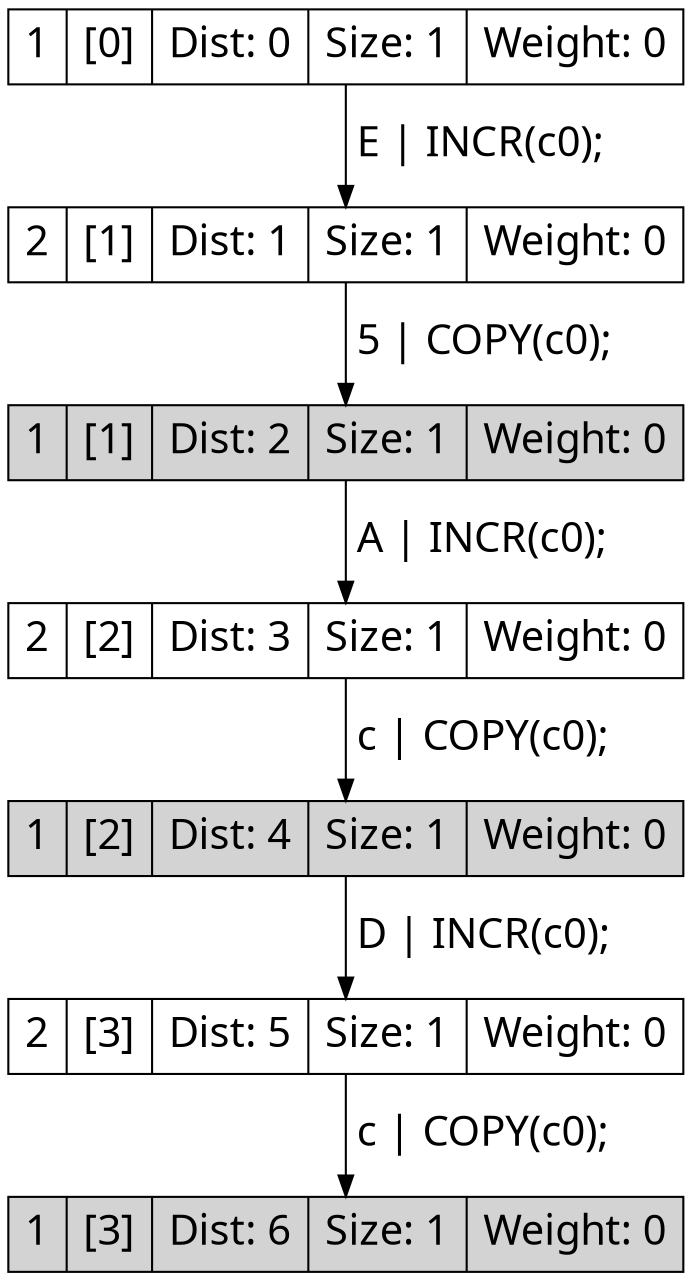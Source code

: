 digraph g{
node[shape=record fontname=Calibri fontsize = 20]
edge[fontname = Calibri fontsize = 20]
0->1[label=" E | INCR(c0); "]
0[label="1 | [0] | Dist: 0 | Size: 1 | Weight: 0"]
1[label="2 | [1] | Dist: 1 | Size: 1 | Weight: 0"]
1->2[label=" 5 | COPY(c0); "]
1[label="2 | [1] | Dist: 1 | Size: 1 | Weight: 0"]
2[label="1 | [1] | Dist: 2 | Size: 1 | Weight: 0"]
2[fillcolor = lightgrey, style=filled]
2->3[label=" A | INCR(c0); "]
2[label="1 | [1] | Dist: 2 | Size: 1 | Weight: 0"]
3[label="2 | [2] | Dist: 3 | Size: 1 | Weight: 0"]
3->4[label=" c | COPY(c0); "]
3[label="2 | [2] | Dist: 3 | Size: 1 | Weight: 0"]
4[label="1 | [2] | Dist: 4 | Size: 1 | Weight: 0"]
4[fillcolor = lightgrey, style=filled]
4->5[label=" D | INCR(c0); "]
4[label="1 | [2] | Dist: 4 | Size: 1 | Weight: 0"]
5[label="2 | [3] | Dist: 5 | Size: 1 | Weight: 0"]
5->6[label=" c | COPY(c0); "]
5[label="2 | [3] | Dist: 5 | Size: 1 | Weight: 0"]
6[label="1 | [3] | Dist: 6 | Size: 1 | Weight: 0"]
6[fillcolor = lightgrey, style=filled]}
digraph g{
node[shape=record fontname=Calibri fontsize = 20]
edge[fontname = Calibri fontsize = 20]
0->1[label="   | ADD0(c0); "]
0[label="1 | [0] | Dist: 0 | Size: 0 | Weight: 25,5"]
1[label="2 | [0] | Dist: 1 | Size: 1 | Weight: 26"]
1->2[label="   | INCR(c0); "]
1[label="2 | [0] | Dist: 1 | Size: 1 | Weight: 26"]
2[label="2 | [1] | Dist: 2 | Size: 1 | Weight: 26"]
1->3[label="   | INCR0(c0); "]
1[label="2 | [0] | Dist: 1 | Size: 1 | Weight: 26"]
3[label="2 | [1,0] | Dist: 2 | Size: 2 | Weight: 26"]
3->4[label="   | INCR(c0); "]
3[label="2 | [1,0] | Dist: 2 | Size: 2 | Weight: 26"]
4[label="2 | [2,1] | Dist: 3 | Size: 2 | Weight: 26"]
3->5[label="   | INCR0(c0); "]
3[label="2 | [1,0] | Dist: 2 | Size: 2 | Weight: 26"]
5[label="2 | [2,1,0] | Dist: 3 | Size: 3 | Weight: 26"]
5->6[label="   | INCR(c0); "]
5[label="2 | [2,1,0] | Dist: 3 | Size: 3 | Weight: 26"]
6[label="2 | [3,2,1] | Dist: 4 | Size: 3 | Weight: 26"]
5->7[label="   | INCR0(c0); "]
5[label="2 | [2,1,0] | Dist: 3 | Size: 3 | Weight: 26"]
7[label="2 | [3,2,1,0] | Dist: 4 | Size: 4 | Weight: 26"]
7->8[label="   | INCR(c0); "]
7[label="2 | [3,2,1,0] | Dist: 4 | Size: 4 | Weight: 26"]
8[label="2 | [4,3,2,1] | Dist: 5 | Size: 4 | Weight: 26"]
7->9[label="   | INCR0(c0); "]
7[label="2 | [3,2,1,0] | Dist: 4 | Size: 4 | Weight: 26"]
9[label="2 | [4,3,2,1,0] | Dist: 5 | Size: 5 | Weight: 26"]
9->10[label=" 	 | INCR(c0); "]
9[label="2 | [4,3,2,1,0] | Dist: 5 | Size: 5 | Weight: 26"]
10[label="2 | [5,4,3,2,1] | Dist: 6 | Size: 5 | Weight: 26"]
9->11[label="   | INCR0(c0); "]
9[label="2 | [4,3,2,1,0] | Dist: 5 | Size: 5 | Weight: 26"]
11[label="2 | [5,4,3,2,1,0] | Dist: 6 | Size: 6 | Weight: 26"]
11->12[label="   | INCR(c0); "]
11[label="2 | [5,4,3,2,1,0] | Dist: 6 | Size: 6 | Weight: 26"]
12[label="2 | [6,5,4,3,2,1] | Dist: 7 | Size: 6 | Weight: 26"]
11->13[label="   | INCR0(c0); "]
11[label="2 | [5,4,3,2,1,0] | Dist: 6 | Size: 6 | Weight: 26"]
13[label="2 | [6,5,4,3,2,1,0] | Dist: 7 | Size: 7 | Weight: 26"]
13->14[label="   | INCR(c0); "]
13[label="2 | [6,5,4,3,2,1,0] | Dist: 7 | Size: 7 | Weight: 26"]
14[label="2 | [7,6,5,4,3,2,1] | Dist: 8 | Size: 7 | Weight: 26"]
13->15[label="   | INCR0(c0); "]
13[label="2 | [6,5,4,3,2,1,0] | Dist: 7 | Size: 7 | Weight: 26"]
15[label="2 | [7,6,5,4,3,2,1,0] | Dist: 8 | Size: 8 | Weight: 26"]
15->16[label="   | INCR(c0); "]
15[label="2 | [7,6,5,4,3,2,1,0] | Dist: 8 | Size: 8 | Weight: 26"]
16[label="2 | [8,7,6,5,4,3,2,1] | Dist: 9 | Size: 8 | Weight: 26"]
15->17[label="   | INCR0(c0); "]
15[label="2 | [7,6,5,4,3,2,1,0] | Dist: 8 | Size: 8 | Weight: 26"]
17[label="2 | [8,7,6,5,4,3,2,1,0] | Dist: 9 | Size: 9 | Weight: 26"]
17->18[label=" 	 | INCR(c0); "]
17[label="2 | [8,7,6,5,4,3,2,1,0] | Dist: 9 | Size: 9 | Weight: 26"]
18[label="2 | [9,8,7,6,5,4,3,2,1] | Dist: 10 | Size: 9 | Weight: 26"]
17->19[label="   | INCR0(c0); "]
17[label="2 | [8,7,6,5,4,3,2,1,0] | Dist: 9 | Size: 9 | Weight: 26"]
19[label="2 | [9,8,7,6,5,4,3,2,1,0] | Dist: 10 | Size: 10 | Weight: 26"]
19->20[label="   | INCR(c0); "]
19[label="2 | [9,8,7,6,5,4,3,2,1,0] | Dist: 10 | Size: 10 | Weight: 26"]
20[label="2 | [10,9,8,7,6,5,4,3,2,1] | Dist: 11 | Size: 10 | Weight: 26"]
19->21[label="   | INCR0(c0); "]
19[label="2 | [9,8,7,6,5,4,3,2,1,0] | Dist: 10 | Size: 10 | Weight: 26"]
21[label="2 | [10,9,8,7,6,5,4,3,2,1,0] | Dist: 11 | Size: 11 | Weight: 26"]
21->22[label=" 	 | INCR(c0); "]
21[label="2 | [10,9,8,7,6,5,4,3,2,1,0] | Dist: 11 | Size: 11 | Weight: 26"]
22[label="2 | [11,10,9,8,7,6,5,4,3,2,1] | Dist: 12 | Size: 11 | Weight: 26"]
21->23[label="   | INCR0(c0); "]
21[label="2 | [10,9,8,7,6,5,4,3,2,1,0] | Dist: 11 | Size: 11 | Weight: 26"]
23[label="2 | [11,10,9,8,7,6,5,4,3,2,1,0] | Dist: 12 | Size: 12 | Weight: 26"]
23->24[label=" 	 | INCR(c0); "]
23[label="2 | [11,10,9,8,7,6,5,4,3,2,1,0] | Dist: 12 | Size: 12 | Weight: 26"]
24[label="2 | [12,11,10,9,8,7,6,5,4,3,2,1] | Dist: 13 | Size: 12 | Weight: 26"]
23->25[label="   | INCR0(c0); "]
23[label="2 | [11,10,9,8,7,6,5,4,3,2,1,0] | Dist: 12 | Size: 12 | Weight: 26"]
25[label="2 | [12,11,10,9,8,7,6,5,4,3,2,1,0] | Dist: 13 | Size: 13 | Weight: 26"]
25->26[label="   | INCR(c0); "]
25[label="2 | [12,11,10,9,8,7,6,5,4,3,2,1,0] | Dist: 13 | Size: 13 | Weight: 26"]
26[label="2 | [13,12,11,10,9,8,7,6,5,4,3,2,1] | Dist: 14 | Size: 13 | Weight: 26"]
25->27[label="   | INCR0(c0); "]
25[label="2 | [12,11,10,9,8,7,6,5,4,3,2,1,0] | Dist: 13 | Size: 13 | Weight: 26"]
27[label="2 | [13,12,11,10,9,8,7,6,5,4,3,2,1,0] | Dist: 14 | Size: 14 | Weight: 26"]
27->28[label="   | INCR(c0); "]
27[label="2 | [13,12,11,10,9,8,7,6,5,4,3,2,1,0] | Dist: 14 | Size: 14 | Weight: 26"]
28[label="2 | [14,13,12,11,10,9,8,7,6,5,4,3,2,1] | Dist: 15 | Size: 14 | Weight: 26"]
27->29[label="   | INCR0(c0); "]
27[label="2 | [13,12,11,10,9,8,7,6,5,4,3,2,1,0] | Dist: 14 | Size: 14 | Weight: 26"]
29[label="2 | [14,13,12,11,10,9,8,7,6,5,4,3,2,1,0] | Dist: 15 | Size: 15 | Weight: 26"]
29->30[label="   | INCR(c0); "]
29[label="2 | [14,13,12,11,10,9,8,7,6,5,4,3,2,1,0] | Dist: 15 | Size: 15 | Weight: 26"]
30[label="2 | [15,14,13,12,11,10,9,8,7,6,5,4,3,2,1] | Dist: 16 | Size: 15 | Weight: 26"]
29->31[label="   | INCR0(c0); "]
29[label="2 | [14,13,12,11,10,9,8,7,6,5,4,3,2,1,0] | Dist: 15 | Size: 15 | Weight: 26"]
31[label="2 | [15,14,13,12,11,10,9,8,7,6,5,4,3,2,1,0] | Dist: 16 | Size: 16 | Weight: 26"]
31->32[label=" 	 | INCR(c0); "]
31[label="2 | [15,14,13,12,11,10,9,8,7,6,5,4,3,2,1,0] | Dist: 16 | Size: 16 | Weight: 26"]
32[label="2 | [16,15,14,13,12,11,10,9,8,7,6,5,4,3,2,1] | Dist: 17 | Size: 16 | Weight: 26"]
31->33[label="   | INCR0(c0); "]
31[label="2 | [15,14,13,12,11,10,9,8,7,6,5,4,3,2,1,0] | Dist: 16 | Size: 16 | Weight: 26"]
33[label="2 | [16,15,14,13,12,11,10,9,8,7,6,5,4,3,2,1,0] | Dist: 17 | Size: 17 | Weight: 26"]
33->34[label="   | INCR(c0); "]
33[label="2 | [16,15,14,13,12,11,10,9,8,7,6,5,4,3,2,1,0] | Dist: 17 | Size: 17 | Weight: 26"]
34[label="2 | [17,16,15,14,13,12,11,10,9,8,7,6,5,4,3,2,1] | Dist: 18 | Size: 17 | Weight: 26"]
33->35[label="   | INCR0(c0); "]
33[label="2 | [16,15,14,13,12,11,10,9,8,7,6,5,4,3,2,1,0] | Dist: 17 | Size: 17 | Weight: 26"]
35[label="2 | [17,16,15,14,13,12,11,10,9,8,7,6,5,4,3,2,1,0] | Dist: 18 | Size: 18 | Weight: 26"]
35->36[label=" 	 | INCR(c0); "]
35[label="2 | [17,16,15,14,13,12,11,10,9,8,7,6,5,4,3,2,1,0] | Dist: 18 | Size: 18 | Weight: 26"]
36[label="2 | [18,17,16,15,14,13,12,11,10,9,8,7,6,5,4,3,2,1] | Dist: 19 | Size: 18 | Weight: 26"]
35->37[label="   | INCR0(c0); "]
35[label="2 | [17,16,15,14,13,12,11,10,9,8,7,6,5,4,3,2,1,0] | Dist: 18 | Size: 18 | Weight: 26"]
37[label="2 | [18,17,16,15,14,13,12,11,10,9,8,7,6,5,4,3,2,1,0] | Dist: 19 | Size: 19 | Weight: 26"]
37->38[label="   | INCR(c0); "]
37[label="2 | [18,17,16,15,14,13,12,11,10,9,8,7,6,5,4,3,2,1,0] | Dist: 19 | Size: 19 | Weight: 26"]
38[label="2 | [19,18,17,16,15,14,13,12,11,10,9,8,7,6,5,4,3,2,1] | Dist: 20 | Size: 19 | Weight: 26"]
37->39[label="   | INCR0(c0); "]
37[label="2 | [18,17,16,15,14,13,12,11,10,9,8,7,6,5,4,3,2,1,0] | Dist: 19 | Size: 19 | Weight: 26"]
39[label="2 | [19,18,17,16,15,14,13,12,11,10,9,8,7,6,5,4,3,2,1,0] | Dist: 20 | Size: 20 | Weight: 26"]
39->40[label=" 	 | INCR(c0); "]
39[label="2 | [19,18,17,16,15,14,13,12,11,10,9,8,7,6,5,4,3,2,1,0] | Dist: 20 | Size: 20 | Weight: 26"]
40[label="2 | [20,19,18,17,16,15,14,13,12,11,10,9,8,7,6,5,4,3,2,1] | Dist: 21 | Size: 20 | Weight: 26"]
39->41[label="   | INCR0(c0); "]
39[label="2 | [19,18,17,16,15,14,13,12,11,10,9,8,7,6,5,4,3,2,1,0] | Dist: 20 | Size: 20 | Weight: 26"]
41[label="2 | [20,19,18,17,16,15,14,13,12,11,10,9,8,7,6,5,4,3,2,1,0] | Dist: 21 | Size: 21 | Weight: 26"]
41->42[label="   | INCR(c0); "]
41[label="2 | [20,19,18,17,16,15,14,13,12,11,10,9,8,7,6,5,4,3,2,1,0] | Dist: 21 | Size: 21 | Weight: 26"]
42[label="2 | [21,20,19,18,17,16,15,14,13,12,11,10,9,8,7,6,5,4,3,2,1] | Dist: 22 | Size: 21 | Weight: 26"]
41->43[label="   | INCR0(c0); "]
41[label="2 | [20,19,18,17,16,15,14,13,12,11,10,9,8,7,6,5,4,3,2,1,0] | Dist: 21 | Size: 21 | Weight: 26"]
43[label="2 | [21,20,19,18,17,16,15,14,13,12,11,10,9,8,7,6,5,4,3,2,1,0] | Dist: 22 | Size: 22 | Weight: 26"]
43->44[label=" 	 | INCR(c0); "]
43[label="2 | [21,20,19,18,17,16,15,14,13,12,11,10,9,8,7,6,5,4,3,2,1,0] | Dist: 22 | Size: 22 | Weight: 26"]
44[label="2 | [22,21,20,19,18,17,16,15,14,13,12,11,10,9,8,7,6,5,4,3,2,1] | Dist: 23 | Size: 22 | Weight: 26"]
43->45[label="   | INCR0(c0); "]
43[label="2 | [21,20,19,18,17,16,15,14,13,12,11,10,9,8,7,6,5,4,3,2,1,0] | Dist: 22 | Size: 22 | Weight: 26"]
45[label="2 | [22,21,20,19,18,17,16,15,14,13,12,11,10,9,8,7,6,5,4,3,2,1,0] | Dist: 23 | Size: 23 | Weight: 26"]
45->46[label=" 	 | INCR(c0); "]
45[label="2 | [22,21,20,19,18,17,16,15,14,13,12,11,10,9,8,7,6,5,4,3,2,1,0] | Dist: 23 | Size: 23 | Weight: 26"]
46[label="2 | [23,22,21,20,19,18,17,16,15,14,13,12,11,10,9,8,7,6,5,4,3,2,1] | Dist: 24 | Size: 23 | Weight: 26"]
45->47[label="   | INCR0(c0); "]
45[label="2 | [22,21,20,19,18,17,16,15,14,13,12,11,10,9,8,7,6,5,4,3,2,1,0] | Dist: 23 | Size: 23 | Weight: 26"]
47[label="2 | [23,22,21,20,19,18,17,16,15,14,13,12,11,10,9,8,7,6,5,4,3,2,1,0] | Dist: 24 | Size: 24 | Weight: 26"]
47->48[label="   | INCR(c0); "]
47[label="2 | [23,22,21,20,19,18,17,16,15,14,13,12,11,10,9,8,7,6,5,4,3,2,1,0] | Dist: 24 | Size: 24 | Weight: 26"]
48[label="2 | [24,23,22,21,20,19,18,17,16,15,14,13,12,11,10,9,8,7,6,5,4,3,2,1] | Dist: 25 | Size: 24 | Weight: 26"]
47->49[label="   | INCR0(c0); "]
47[label="2 | [23,22,21,20,19,18,17,16,15,14,13,12,11,10,9,8,7,6,5,4,3,2,1,0] | Dist: 24 | Size: 24 | Weight: 26"]
49[label="2 | [24,23,22,21,20,19,18,17,16,15,14,13,12,11,10,9,8,7,6,5,4,3,2,1,0] | Dist: 25 | Size: 25 | Weight: 26"]
49->50[label="   | INCR(c0); "]
49[label="2 | [24,23,22,21,20,19,18,17,16,15,14,13,12,11,10,9,8,7,6,5,4,3,2,1,0] | Dist: 25 | Size: 25 | Weight: 26"]
50[label="2 | [25,24,23,22,21,20,19,18,17,16,15,14,13,12,11,10,9,8,7,6,5,4,3,2,1] | Dist: 26 | Size: 25 | Weight: 26"]
50[fillcolor = lightgrey, style=filled]
49->51[label="   | INCR0(c0); "]
49[label="2 | [24,23,22,21,20,19,18,17,16,15,14,13,12,11,10,9,8,7,6,5,4,3,2,1,0] | Dist: 25 | Size: 25 | Weight: 26"]
51[label="2 | [25,24,23,22,21,20,19,18,17,16,15,14,13,12,11,10,9,8,7,6,5,4,3,2,1,0] | Dist: 26 | Size: 26 | Weight: 26"]
51[fillcolor = lightgrey, style=filled]
18->52[label="   | INCR(c0); "]
18[label="2 | [9,8,7,6,5,4,3,2,1] | Dist: 10 | Size: 9 | Weight: 26"]
52[label="2 | [10,9,8,7,6,5,4,3,2] | Dist: 11 | Size: 9 | Weight: 26"]
18->53[label="   | INCR0(c0); "]
18[label="2 | [9,8,7,6,5,4,3,2,1] | Dist: 10 | Size: 9 | Weight: 26"]
53[label="2 | [10,9,8,7,6,5,4,3,2,0] | Dist: 11 | Size: 10 | Weight: 26"]
53->54[label=" 	 | INCR(c0); "]
53[label="2 | [10,9,8,7,6,5,4,3,2,0] | Dist: 11 | Size: 10 | Weight: 26"]
54[label="2 | [11,10,9,8,7,6,5,4,3,1] | Dist: 12 | Size: 10 | Weight: 26"]
53->55[label="   | INCR0(c0); "]
53[label="2 | [10,9,8,7,6,5,4,3,2,0] | Dist: 11 | Size: 10 | Weight: 26"]
55[label="2 | [11,10,9,8,7,6,5,4,3,1,0] | Dist: 12 | Size: 11 | Weight: 26"]
55->56[label=" 	 | INCR(c0); "]
55[label="2 | [11,10,9,8,7,6,5,4,3,1,0] | Dist: 12 | Size: 11 | Weight: 26"]
56[label="2 | [12,11,10,9,8,7,6,5,4,2,1] | Dist: 13 | Size: 11 | Weight: 26"]
55->57[label="   | INCR0(c0); "]
55[label="2 | [11,10,9,8,7,6,5,4,3,1,0] | Dist: 12 | Size: 11 | Weight: 26"]
57[label="2 | [12,11,10,9,8,7,6,5,4,2,1,0] | Dist: 13 | Size: 12 | Weight: 26"]
57->58[label="   | INCR(c0); "]
57[label="2 | [12,11,10,9,8,7,6,5,4,2,1,0] | Dist: 13 | Size: 12 | Weight: 26"]
58[label="2 | [13,12,11,10,9,8,7,6,5,3,2,1] | Dist: 14 | Size: 12 | Weight: 26"]
57->59[label="   | INCR0(c0); "]
57[label="2 | [12,11,10,9,8,7,6,5,4,2,1,0] | Dist: 13 | Size: 12 | Weight: 26"]
59[label="2 | [13,12,11,10,9,8,7,6,5,3,2,1,0] | Dist: 14 | Size: 13 | Weight: 26"]
59->60[label="   | INCR(c0); "]
59[label="2 | [13,12,11,10,9,8,7,6,5,3,2,1,0] | Dist: 14 | Size: 13 | Weight: 26"]
60[label="2 | [14,13,12,11,10,9,8,7,6,4,3,2,1] | Dist: 15 | Size: 13 | Weight: 26"]
59->61[label="   | INCR0(c0); "]
59[label="2 | [13,12,11,10,9,8,7,6,5,3,2,1,0] | Dist: 14 | Size: 13 | Weight: 26"]
61[label="2 | [14,13,12,11,10,9,8,7,6,4,3,2,1,0] | Dist: 15 | Size: 14 | Weight: 26"]
61->62[label=" 	 | INCR(c0); "]
61[label="2 | [14,13,12,11,10,9,8,7,6,4,3,2,1,0] | Dist: 15 | Size: 14 | Weight: 26"]
62[label="2 | [15,14,13,12,11,10,9,8,7,5,4,3,2,1] | Dist: 16 | Size: 14 | Weight: 26"]
61->63[label="   | INCR0(c0); "]
61[label="2 | [14,13,12,11,10,9,8,7,6,4,3,2,1,0] | Dist: 15 | Size: 14 | Weight: 26"]
63[label="2 | [15,14,13,12,11,10,9,8,7,5,4,3,2,1,0] | Dist: 16 | Size: 15 | Weight: 26"]
63->64[label="   | INCR(c0); "]
63[label="2 | [15,14,13,12,11,10,9,8,7,5,4,3,2,1,0] | Dist: 16 | Size: 15 | Weight: 26"]
64[label="2 | [16,15,14,13,12,11,10,9,8,6,5,4,3,2,1] | Dist: 17 | Size: 15 | Weight: 26"]
63->65[label="   | INCR0(c0); "]
63[label="2 | [15,14,13,12,11,10,9,8,7,5,4,3,2,1,0] | Dist: 16 | Size: 15 | Weight: 26"]
65[label="2 | [16,15,14,13,12,11,10,9,8,6,5,4,3,2,1,0] | Dist: 17 | Size: 16 | Weight: 26"]
65->66[label=" 	 | INCR(c0); "]
65[label="2 | [16,15,14,13,12,11,10,9,8,6,5,4,3,2,1,0] | Dist: 17 | Size: 16 | Weight: 26"]
66[label="2 | [17,16,15,14,13,12,11,10,9,7,6,5,4,3,2,1] | Dist: 18 | Size: 16 | Weight: 26"]
65->67[label="   | INCR0(c0); "]
65[label="2 | [16,15,14,13,12,11,10,9,8,6,5,4,3,2,1,0] | Dist: 17 | Size: 16 | Weight: 26"]
67[label="2 | [17,16,15,14,13,12,11,10,9,7,6,5,4,3,2,1,0] | Dist: 18 | Size: 17 | Weight: 26"]
67->68[label="   | INCR(c0); "]
67[label="2 | [17,16,15,14,13,12,11,10,9,7,6,5,4,3,2,1,0] | Dist: 18 | Size: 17 | Weight: 26"]
68[label="2 | [18,17,16,15,14,13,12,11,10,8,7,6,5,4,3,2,1] | Dist: 19 | Size: 17 | Weight: 26"]
67->69[label="   | INCR0(c0); "]
67[label="2 | [17,16,15,14,13,12,11,10,9,7,6,5,4,3,2,1,0] | Dist: 18 | Size: 17 | Weight: 26"]
69[label="2 | [18,17,16,15,14,13,12,11,10,8,7,6,5,4,3,2,1,0] | Dist: 19 | Size: 18 | Weight: 26"]
69->70[label=" 	 | INCR(c0); "]
69[label="2 | [18,17,16,15,14,13,12,11,10,8,7,6,5,4,3,2,1,0] | Dist: 19 | Size: 18 | Weight: 26"]
70[label="2 | [19,18,17,16,15,14,13,12,11,9,8,7,6,5,4,3,2,1] | Dist: 20 | Size: 18 | Weight: 26"]
69->71[label="   | INCR0(c0); "]
69[label="2 | [18,17,16,15,14,13,12,11,10,8,7,6,5,4,3,2,1,0] | Dist: 19 | Size: 18 | Weight: 26"]
71[label="2 | [19,18,17,16,15,14,13,12,11,9,8,7,6,5,4,3,2,1,0] | Dist: 20 | Size: 19 | Weight: 26"]
71->72[label=" 	 | INCR(c0); "]
71[label="2 | [19,18,17,16,15,14,13,12,11,9,8,7,6,5,4,3,2,1,0] | Dist: 20 | Size: 19 | Weight: 26"]
72[label="2 | [20,19,18,17,16,15,14,13,12,10,9,8,7,6,5,4,3,2,1] | Dist: 21 | Size: 19 | Weight: 26"]
71->73[label="   | INCR0(c0); "]
71[label="2 | [19,18,17,16,15,14,13,12,11,9,8,7,6,5,4,3,2,1,0] | Dist: 20 | Size: 19 | Weight: 26"]
73[label="2 | [20,19,18,17,16,15,14,13,12,10,9,8,7,6,5,4,3,2,1,0] | Dist: 21 | Size: 20 | Weight: 26"]
73->74[label=" 	 | INCR(c0); "]
73[label="2 | [20,19,18,17,16,15,14,13,12,10,9,8,7,6,5,4,3,2,1,0] | Dist: 21 | Size: 20 | Weight: 26"]
74[label="2 | [21,20,19,18,17,16,15,14,13,11,10,9,8,7,6,5,4,3,2,1] | Dist: 22 | Size: 20 | Weight: 26"]
73->75[label="   | INCR0(c0); "]
73[label="2 | [20,19,18,17,16,15,14,13,12,10,9,8,7,6,5,4,3,2,1,0] | Dist: 21 | Size: 20 | Weight: 26"]
75[label="2 | [21,20,19,18,17,16,15,14,13,11,10,9,8,7,6,5,4,3,2,1,0] | Dist: 22 | Size: 21 | Weight: 26"]
75->76[label="   | INCR(c0); "]
75[label="2 | [21,20,19,18,17,16,15,14,13,11,10,9,8,7,6,5,4,3,2,1,0] | Dist: 22 | Size: 21 | Weight: 26"]
76[label="2 | [22,21,20,19,18,17,16,15,14,12,11,10,9,8,7,6,5,4,3,2,1] | Dist: 23 | Size: 21 | Weight: 26"]
75->77[label="   | INCR0(c0); "]
75[label="2 | [21,20,19,18,17,16,15,14,13,11,10,9,8,7,6,5,4,3,2,1,0] | Dist: 22 | Size: 21 | Weight: 26"]
77[label="2 | [22,21,20,19,18,17,16,15,14,12,11,10,9,8,7,6,5,4,3,2,1,0] | Dist: 23 | Size: 22 | Weight: 26"]
77->78[label="   | INCR(c0); "]
77[label="2 | [22,21,20,19,18,17,16,15,14,12,11,10,9,8,7,6,5,4,3,2,1,0] | Dist: 23 | Size: 22 | Weight: 26"]
78[label="2 | [23,22,21,20,19,18,17,16,15,13,12,11,10,9,8,7,6,5,4,3,2,1] | Dist: 24 | Size: 22 | Weight: 26"]
77->79[label="   | INCR0(c0); "]
77[label="2 | [22,21,20,19,18,17,16,15,14,12,11,10,9,8,7,6,5,4,3,2,1,0] | Dist: 23 | Size: 22 | Weight: 26"]
79[label="2 | [23,22,21,20,19,18,17,16,15,13,12,11,10,9,8,7,6,5,4,3,2,1,0] | Dist: 24 | Size: 23 | Weight: 26"]
79->80[label=" 	 | INCR(c0); "]
79[label="2 | [23,22,21,20,19,18,17,16,15,13,12,11,10,9,8,7,6,5,4,3,2,1,0] | Dist: 24 | Size: 23 | Weight: 26"]
80[label="2 | [24,23,22,21,20,19,18,17,16,14,13,12,11,10,9,8,7,6,5,4,3,2,1] | Dist: 25 | Size: 23 | Weight: 26"]
79->81[label="   | INCR0(c0); "]
79[label="2 | [23,22,21,20,19,18,17,16,15,13,12,11,10,9,8,7,6,5,4,3,2,1,0] | Dist: 24 | Size: 23 | Weight: 26"]
81[label="2 | [24,23,22,21,20,19,18,17,16,14,13,12,11,10,9,8,7,6,5,4,3,2,1,0] | Dist: 25 | Size: 24 | Weight: 26"]
81->82[label=" 	 | INCR(c0); "]
81[label="2 | [24,23,22,21,20,19,18,17,16,14,13,12,11,10,9,8,7,6,5,4,3,2,1,0] | Dist: 25 | Size: 24 | Weight: 26"]
82[label="2 | [25,24,23,22,21,20,19,18,17,15,14,13,12,11,10,9,8,7,6,5,4,3,2,1] | Dist: 26 | Size: 24 | Weight: 26"]
82[fillcolor = lightgrey, style=filled]
81->83[label="   | INCR0(c0); "]
81[label="2 | [24,23,22,21,20,19,18,17,16,14,13,12,11,10,9,8,7,6,5,4,3,2,1,0] | Dist: 25 | Size: 24 | Weight: 26"]
83[label="2 | [25,24,23,22,21,20,19,18,17,15,14,13,12,11,10,9,8,7,6,5,4,3,2,1,0] | Dist: 26 | Size: 25 | Weight: 26"]
83[fillcolor = lightgrey, style=filled]
20->84[label="   | INCR(c0); "]
20[label="2 | [10,9,8,7,6,5,4,3,2,1] | Dist: 11 | Size: 10 | Weight: 26"]
84[label="2 | [11,10,9,8,7,6,5,4,3,2] | Dist: 12 | Size: 10 | Weight: 26"]
20->85[label="   | INCR0(c0); "]
20[label="2 | [10,9,8,7,6,5,4,3,2,1] | Dist: 11 | Size: 10 | Weight: 26"]
85[label="2 | [11,10,9,8,7,6,5,4,3,2,0] | Dist: 12 | Size: 11 | Weight: 26"]
85->86[label=" 	 | INCR(c0); "]
85[label="2 | [11,10,9,8,7,6,5,4,3,2,0] | Dist: 12 | Size: 11 | Weight: 26"]
86[label="2 | [12,11,10,9,8,7,6,5,4,3,1] | Dist: 13 | Size: 11 | Weight: 26"]
85->87[label="   | INCR0(c0); "]
85[label="2 | [11,10,9,8,7,6,5,4,3,2,0] | Dist: 12 | Size: 11 | Weight: 26"]
87[label="2 | [12,11,10,9,8,7,6,5,4,3,1,0] | Dist: 13 | Size: 12 | Weight: 26"]
87->88[label="   | INCR(c0); "]
87[label="2 | [12,11,10,9,8,7,6,5,4,3,1,0] | Dist: 13 | Size: 12 | Weight: 26"]
88[label="2 | [13,12,11,10,9,8,7,6,5,4,2,1] | Dist: 14 | Size: 12 | Weight: 26"]
87->89[label="   | INCR0(c0); "]
87[label="2 | [12,11,10,9,8,7,6,5,4,3,1,0] | Dist: 13 | Size: 12 | Weight: 26"]
89[label="2 | [13,12,11,10,9,8,7,6,5,4,2,1,0] | Dist: 14 | Size: 13 | Weight: 26"]
89->90[label="   | INCR(c0); "]
89[label="2 | [13,12,11,10,9,8,7,6,5,4,2,1,0] | Dist: 14 | Size: 13 | Weight: 26"]
90[label="2 | [14,13,12,11,10,9,8,7,6,5,3,2,1] | Dist: 15 | Size: 13 | Weight: 26"]
89->91[label="   | INCR0(c0); "]
89[label="2 | [13,12,11,10,9,8,7,6,5,4,2,1,0] | Dist: 14 | Size: 13 | Weight: 26"]
91[label="2 | [14,13,12,11,10,9,8,7,6,5,3,2,1,0] | Dist: 15 | Size: 14 | Weight: 26"]
91->92[label="   | INCR(c0); "]
91[label="2 | [14,13,12,11,10,9,8,7,6,5,3,2,1,0] | Dist: 15 | Size: 14 | Weight: 26"]
92[label="2 | [15,14,13,12,11,10,9,8,7,6,4,3,2,1] | Dist: 16 | Size: 14 | Weight: 26"]
91->93[label="   | INCR0(c0); "]
91[label="2 | [14,13,12,11,10,9,8,7,6,5,3,2,1,0] | Dist: 15 | Size: 14 | Weight: 26"]
93[label="2 | [15,14,13,12,11,10,9,8,7,6,4,3,2,1,0] | Dist: 16 | Size: 15 | Weight: 26"]
93->94[label="   | INCR(c0); "]
93[label="2 | [15,14,13,12,11,10,9,8,7,6,4,3,2,1,0] | Dist: 16 | Size: 15 | Weight: 26"]
94[label="2 | [16,15,14,13,12,11,10,9,8,7,5,4,3,2,1] | Dist: 17 | Size: 15 | Weight: 26"]
93->95[label="   | INCR0(c0); "]
93[label="2 | [15,14,13,12,11,10,9,8,7,6,4,3,2,1,0] | Dist: 16 | Size: 15 | Weight: 26"]
95[label="2 | [16,15,14,13,12,11,10,9,8,7,5,4,3,2,1,0] | Dist: 17 | Size: 16 | Weight: 26"]
95->96[label=" 	 | INCR(c0); "]
95[label="2 | [16,15,14,13,12,11,10,9,8,7,5,4,3,2,1,0] | Dist: 17 | Size: 16 | Weight: 26"]
96[label="2 | [17,16,15,14,13,12,11,10,9,8,6,5,4,3,2,1] | Dist: 18 | Size: 16 | Weight: 26"]
95->97[label="   | INCR0(c0); "]
95[label="2 | [16,15,14,13,12,11,10,9,8,7,5,4,3,2,1,0] | Dist: 17 | Size: 16 | Weight: 26"]
97[label="2 | [17,16,15,14,13,12,11,10,9,8,6,5,4,3,2,1,0] | Dist: 18 | Size: 17 | Weight: 26"]
97->98[label=" 	 | INCR(c0); "]
97[label="2 | [17,16,15,14,13,12,11,10,9,8,6,5,4,3,2,1,0] | Dist: 18 | Size: 17 | Weight: 26"]
98[label="2 | [18,17,16,15,14,13,12,11,10,9,7,6,5,4,3,2,1] | Dist: 19 | Size: 17 | Weight: 26"]
97->99[label="   | INCR0(c0); "]
97[label="2 | [17,16,15,14,13,12,11,10,9,8,6,5,4,3,2,1,0] | Dist: 18 | Size: 17 | Weight: 26"]
99[label="2 | [18,17,16,15,14,13,12,11,10,9,7,6,5,4,3,2,1,0] | Dist: 19 | Size: 18 | Weight: 26"]
99->100[label="   | INCR(c0); "]
99[label="2 | [18,17,16,15,14,13,12,11,10,9,7,6,5,4,3,2,1,0] | Dist: 19 | Size: 18 | Weight: 26"]
100[label="2 | [19,18,17,16,15,14,13,12,11,10,8,7,6,5,4,3,2,1] | Dist: 20 | Size: 18 | Weight: 26"]
99->101[label="   | INCR0(c0); "]
99[label="2 | [18,17,16,15,14,13,12,11,10,9,7,6,5,4,3,2,1,0] | Dist: 19 | Size: 18 | Weight: 26"]
101[label="2 | [19,18,17,16,15,14,13,12,11,10,8,7,6,5,4,3,2,1,0] | Dist: 20 | Size: 19 | Weight: 26"]
101->102[label="   | INCR(c0); "]
101[label="2 | [19,18,17,16,15,14,13,12,11,10,8,7,6,5,4,3,2,1,0] | Dist: 20 | Size: 19 | Weight: 26"]
102[label="2 | [20,19,18,17,16,15,14,13,12,11,9,8,7,6,5,4,3,2,1] | Dist: 21 | Size: 19 | Weight: 26"]
101->103[label="   | INCR0(c0); "]
101[label="2 | [19,18,17,16,15,14,13,12,11,10,8,7,6,5,4,3,2,1,0] | Dist: 20 | Size: 19 | Weight: 26"]
103[label="2 | [20,19,18,17,16,15,14,13,12,11,9,8,7,6,5,4,3,2,1,0] | Dist: 21 | Size: 20 | Weight: 26"]
103->104[label=" 	 | INCR(c0); "]
103[label="2 | [20,19,18,17,16,15,14,13,12,11,9,8,7,6,5,4,3,2,1,0] | Dist: 21 | Size: 20 | Weight: 26"]
104[label="2 | [21,20,19,18,17,16,15,14,13,12,10,9,8,7,6,5,4,3,2,1] | Dist: 22 | Size: 20 | Weight: 26"]
103->105[label="   | INCR0(c0); "]
103[label="2 | [20,19,18,17,16,15,14,13,12,11,9,8,7,6,5,4,3,2,1,0] | Dist: 21 | Size: 20 | Weight: 26"]
105[label="2 | [21,20,19,18,17,16,15,14,13,12,10,9,8,7,6,5,4,3,2,1,0] | Dist: 22 | Size: 21 | Weight: 26"]
105->106[label="   | INCR(c0); "]
105[label="2 | [21,20,19,18,17,16,15,14,13,12,10,9,8,7,6,5,4,3,2,1,0] | Dist: 22 | Size: 21 | Weight: 26"]
106[label="2 | [22,21,20,19,18,17,16,15,14,13,11,10,9,8,7,6,5,4,3,2,1] | Dist: 23 | Size: 21 | Weight: 26"]
105->107[label="   | INCR0(c0); "]
105[label="2 | [21,20,19,18,17,16,15,14,13,12,10,9,8,7,6,5,4,3,2,1,0] | Dist: 22 | Size: 21 | Weight: 26"]
107[label="2 | [22,21,20,19,18,17,16,15,14,13,11,10,9,8,7,6,5,4,3,2,1,0] | Dist: 23 | Size: 22 | Weight: 26"]
107->108[label="   | INCR(c0); "]
107[label="2 | [22,21,20,19,18,17,16,15,14,13,11,10,9,8,7,6,5,4,3,2,1,0] | Dist: 23 | Size: 22 | Weight: 26"]
108[label="2 | [23,22,21,20,19,18,17,16,15,14,12,11,10,9,8,7,6,5,4,3,2,1] | Dist: 24 | Size: 22 | Weight: 26"]
107->109[label="   | INCR0(c0); "]
107[label="2 | [22,21,20,19,18,17,16,15,14,13,11,10,9,8,7,6,5,4,3,2,1,0] | Dist: 23 | Size: 22 | Weight: 26"]
109[label="2 | [23,22,21,20,19,18,17,16,15,14,12,11,10,9,8,7,6,5,4,3,2,1,0] | Dist: 24 | Size: 23 | Weight: 26"]
109->110[label=" 	 | INCR(c0); "]
109[label="2 | [23,22,21,20,19,18,17,16,15,14,12,11,10,9,8,7,6,5,4,3,2,1,0] | Dist: 24 | Size: 23 | Weight: 26"]
110[label="2 | [24,23,22,21,20,19,18,17,16,15,13,12,11,10,9,8,7,6,5,4,3,2,1] | Dist: 25 | Size: 23 | Weight: 26"]
109->111[label="   | INCR0(c0); "]
109[label="2 | [23,22,21,20,19,18,17,16,15,14,12,11,10,9,8,7,6,5,4,3,2,1,0] | Dist: 24 | Size: 23 | Weight: 26"]
111[label="2 | [24,23,22,21,20,19,18,17,16,15,13,12,11,10,9,8,7,6,5,4,3,2,1,0] | Dist: 25 | Size: 24 | Weight: 26"]
111->112[label=" 	 | INCR(c0); "]
111[label="2 | [24,23,22,21,20,19,18,17,16,15,13,12,11,10,9,8,7,6,5,4,3,2,1,0] | Dist: 25 | Size: 24 | Weight: 26"]
112[label="2 | [25,24,23,22,21,20,19,18,17,16,14,13,12,11,10,9,8,7,6,5,4,3,2,1] | Dist: 26 | Size: 24 | Weight: 26"]
112[fillcolor = lightgrey, style=filled]
111->113[label="   | INCR0(c0); "]
111[label="2 | [24,23,22,21,20,19,18,17,16,15,13,12,11,10,9,8,7,6,5,4,3,2,1,0] | Dist: 25 | Size: 24 | Weight: 26"]
113[label="2 | [25,24,23,22,21,20,19,18,17,16,14,13,12,11,10,9,8,7,6,5,4,3,2,1,0] | Dist: 26 | Size: 25 | Weight: 26"]
113[fillcolor = lightgrey, style=filled]
52->114[label="   | INCR(c0); "]
52[label="2 | [10,9,8,7,6,5,4,3,2] | Dist: 11 | Size: 9 | Weight: 26"]
114[label="2 | [11,10,9,8,7,6,5,4,3] | Dist: 12 | Size: 9 | Weight: 26"]
52->115[label="   | INCR0(c0); "]
52[label="2 | [10,9,8,7,6,5,4,3,2] | Dist: 11 | Size: 9 | Weight: 26"]
115[label="2 | [11,10,9,8,7,6,5,4,3,0] | Dist: 12 | Size: 10 | Weight: 26"]
115->116[label=" 	 | INCR(c0); "]
115[label="2 | [11,10,9,8,7,6,5,4,3,0] | Dist: 12 | Size: 10 | Weight: 26"]
116[label="2 | [12,11,10,9,8,7,6,5,4,1] | Dist: 13 | Size: 10 | Weight: 26"]
115->117[label="   | INCR0(c0); "]
115[label="2 | [11,10,9,8,7,6,5,4,3,0] | Dist: 12 | Size: 10 | Weight: 26"]
117[label="2 | [12,11,10,9,8,7,6,5,4,1,0] | Dist: 13 | Size: 11 | Weight: 26"]
117->118[label="   | INCR(c0); "]
117[label="2 | [12,11,10,9,8,7,6,5,4,1,0] | Dist: 13 | Size: 11 | Weight: 26"]
118[label="2 | [13,12,11,10,9,8,7,6,5,2,1] | Dist: 14 | Size: 11 | Weight: 26"]
117->119[label="   | INCR0(c0); "]
117[label="2 | [12,11,10,9,8,7,6,5,4,1,0] | Dist: 13 | Size: 11 | Weight: 26"]
119[label="2 | [13,12,11,10,9,8,7,6,5,2,1,0] | Dist: 14 | Size: 12 | Weight: 26"]
119->120[label="   | INCR(c0); "]
119[label="2 | [13,12,11,10,9,8,7,6,5,2,1,0] | Dist: 14 | Size: 12 | Weight: 26"]
120[label="2 | [14,13,12,11,10,9,8,7,6,3,2,1] | Dist: 15 | Size: 12 | Weight: 26"]
119->121[label="   | INCR0(c0); "]
119[label="2 | [13,12,11,10,9,8,7,6,5,2,1,0] | Dist: 14 | Size: 12 | Weight: 26"]
121[label="2 | [14,13,12,11,10,9,8,7,6,3,2,1,0] | Dist: 15 | Size: 13 | Weight: 26"]
121->122[label="   | INCR(c0); "]
121[label="2 | [14,13,12,11,10,9,8,7,6,3,2,1,0] | Dist: 15 | Size: 13 | Weight: 26"]
122[label="2 | [15,14,13,12,11,10,9,8,7,4,3,2,1] | Dist: 16 | Size: 13 | Weight: 26"]
121->123[label="   | INCR0(c0); "]
121[label="2 | [14,13,12,11,10,9,8,7,6,3,2,1,0] | Dist: 15 | Size: 13 | Weight: 26"]
123[label="2 | [15,14,13,12,11,10,9,8,7,4,3,2,1,0] | Dist: 16 | Size: 14 | Weight: 26"]
123->124[label=" 	 | INCR(c0); "]
123[label="2 | [15,14,13,12,11,10,9,8,7,4,3,2,1,0] | Dist: 16 | Size: 14 | Weight: 26"]
124[label="2 | [16,15,14,13,12,11,10,9,8,5,4,3,2,1] | Dist: 17 | Size: 14 | Weight: 26"]
123->125[label="   | INCR0(c0); "]
123[label="2 | [15,14,13,12,11,10,9,8,7,4,3,2,1,0] | Dist: 16 | Size: 14 | Weight: 26"]
125[label="2 | [16,15,14,13,12,11,10,9,8,5,4,3,2,1,0] | Dist: 17 | Size: 15 | Weight: 26"]
125->126[label=" 	 | INCR(c0); "]
125[label="2 | [16,15,14,13,12,11,10,9,8,5,4,3,2,1,0] | Dist: 17 | Size: 15 | Weight: 26"]
126[label="2 | [17,16,15,14,13,12,11,10,9,6,5,4,3,2,1] | Dist: 18 | Size: 15 | Weight: 26"]
125->127[label="   | INCR0(c0); "]
125[label="2 | [16,15,14,13,12,11,10,9,8,5,4,3,2,1,0] | Dist: 17 | Size: 15 | Weight: 26"]
127[label="2 | [17,16,15,14,13,12,11,10,9,6,5,4,3,2,1,0] | Dist: 18 | Size: 16 | Weight: 26"]
127->128[label=" 	 | INCR(c0); "]
127[label="2 | [17,16,15,14,13,12,11,10,9,6,5,4,3,2,1,0] | Dist: 18 | Size: 16 | Weight: 26"]
128[label="2 | [18,17,16,15,14,13,12,11,10,7,6,5,4,3,2,1] | Dist: 19 | Size: 16 | Weight: 26"]
127->129[label="   | INCR0(c0); "]
127[label="2 | [17,16,15,14,13,12,11,10,9,6,5,4,3,2,1,0] | Dist: 18 | Size: 16 | Weight: 26"]
129[label="2 | [18,17,16,15,14,13,12,11,10,7,6,5,4,3,2,1,0] | Dist: 19 | Size: 17 | Weight: 26"]
129->130[label="   | INCR(c0); "]
129[label="2 | [18,17,16,15,14,13,12,11,10,7,6,5,4,3,2,1,0] | Dist: 19 | Size: 17 | Weight: 26"]
130[label="2 | [19,18,17,16,15,14,13,12,11,8,7,6,5,4,3,2,1] | Dist: 20 | Size: 17 | Weight: 26"]
129->131[label="   | INCR0(c0); "]
129[label="2 | [18,17,16,15,14,13,12,11,10,7,6,5,4,3,2,1,0] | Dist: 19 | Size: 17 | Weight: 26"]
131[label="2 | [19,18,17,16,15,14,13,12,11,8,7,6,5,4,3,2,1,0] | Dist: 20 | Size: 18 | Weight: 26"]
131->132[label=" 	 | INCR(c0); "]
131[label="2 | [19,18,17,16,15,14,13,12,11,8,7,6,5,4,3,2,1,0] | Dist: 20 | Size: 18 | Weight: 26"]
132[label="2 | [20,19,18,17,16,15,14,13,12,9,8,7,6,5,4,3,2,1] | Dist: 21 | Size: 18 | Weight: 26"]
131->133[label="   | INCR0(c0); "]
131[label="2 | [19,18,17,16,15,14,13,12,11,8,7,6,5,4,3,2,1,0] | Dist: 20 | Size: 18 | Weight: 26"]
133[label="2 | [20,19,18,17,16,15,14,13,12,9,8,7,6,5,4,3,2,1,0] | Dist: 21 | Size: 19 | Weight: 26"]
133->134[label="   | INCR(c0); "]
133[label="2 | [20,19,18,17,16,15,14,13,12,9,8,7,6,5,4,3,2,1,0] | Dist: 21 | Size: 19 | Weight: 26"]
134[label="2 | [21,20,19,18,17,16,15,14,13,10,9,8,7,6,5,4,3,2,1] | Dist: 22 | Size: 19 | Weight: 26"]
133->135[label="   | INCR0(c0); "]
133[label="2 | [20,19,18,17,16,15,14,13,12,9,8,7,6,5,4,3,2,1,0] | Dist: 21 | Size: 19 | Weight: 26"]
135[label="2 | [21,20,19,18,17,16,15,14,13,10,9,8,7,6,5,4,3,2,1,0] | Dist: 22 | Size: 20 | Weight: 26"]
135->136[label="   | INCR(c0); "]
135[label="2 | [21,20,19,18,17,16,15,14,13,10,9,8,7,6,5,4,3,2,1,0] | Dist: 22 | Size: 20 | Weight: 26"]
136[label="2 | [22,21,20,19,18,17,16,15,14,11,10,9,8,7,6,5,4,3,2,1] | Dist: 23 | Size: 20 | Weight: 26"]
135->137[label="   | INCR0(c0); "]
135[label="2 | [21,20,19,18,17,16,15,14,13,10,9,8,7,6,5,4,3,2,1,0] | Dist: 22 | Size: 20 | Weight: 26"]
137[label="2 | [22,21,20,19,18,17,16,15,14,11,10,9,8,7,6,5,4,3,2,1,0] | Dist: 23 | Size: 21 | Weight: 26"]
137->138[label="   | INCR(c0); "]
137[label="2 | [22,21,20,19,18,17,16,15,14,11,10,9,8,7,6,5,4,3,2,1,0] | Dist: 23 | Size: 21 | Weight: 26"]
138[label="2 | [23,22,21,20,19,18,17,16,15,12,11,10,9,8,7,6,5,4,3,2,1] | Dist: 24 | Size: 21 | Weight: 26"]
137->139[label="   | INCR0(c0); "]
137[label="2 | [22,21,20,19,18,17,16,15,14,11,10,9,8,7,6,5,4,3,2,1,0] | Dist: 23 | Size: 21 | Weight: 26"]
139[label="2 | [23,22,21,20,19,18,17,16,15,12,11,10,9,8,7,6,5,4,3,2,1,0] | Dist: 24 | Size: 22 | Weight: 26"]
139->140[label="   | INCR(c0); "]
139[label="2 | [23,22,21,20,19,18,17,16,15,12,11,10,9,8,7,6,5,4,3,2,1,0] | Dist: 24 | Size: 22 | Weight: 26"]
140[label="2 | [24,23,22,21,20,19,18,17,16,13,12,11,10,9,8,7,6,5,4,3,2,1] | Dist: 25 | Size: 22 | Weight: 26"]
139->141[label="   | INCR0(c0); "]
139[label="2 | [23,22,21,20,19,18,17,16,15,12,11,10,9,8,7,6,5,4,3,2,1,0] | Dist: 24 | Size: 22 | Weight: 26"]
141[label="2 | [24,23,22,21,20,19,18,17,16,13,12,11,10,9,8,7,6,5,4,3,2,1,0] | Dist: 25 | Size: 23 | Weight: 26"]
141->142[label=" 	 | INCR(c0); "]
141[label="2 | [24,23,22,21,20,19,18,17,16,13,12,11,10,9,8,7,6,5,4,3,2,1,0] | Dist: 25 | Size: 23 | Weight: 26"]
142[label="2 | [25,24,23,22,21,20,19,18,17,14,13,12,11,10,9,8,7,6,5,4,3,2,1] | Dist: 26 | Size: 23 | Weight: 26"]
142[fillcolor = lightgrey, style=filled]
141->143[label="   | INCR0(c0); "]
141[label="2 | [24,23,22,21,20,19,18,17,16,13,12,11,10,9,8,7,6,5,4,3,2,1,0] | Dist: 25 | Size: 23 | Weight: 26"]
143[label="2 | [25,24,23,22,21,20,19,18,17,14,13,12,11,10,9,8,7,6,5,4,3,2,1,0] | Dist: 26 | Size: 24 | Weight: 26"]
143[fillcolor = lightgrey, style=filled]
54->144[label="   | INCR(c0); "]
54[label="2 | [11,10,9,8,7,6,5,4,3,1] | Dist: 12 | Size: 10 | Weight: 26"]
144[label="2 | [12,11,10,9,8,7,6,5,4,2] | Dist: 13 | Size: 10 | Weight: 26"]
54->145[label="   | INCR0(c0); "]
54[label="2 | [11,10,9,8,7,6,5,4,3,1] | Dist: 12 | Size: 10 | Weight: 26"]
145[label="2 | [12,11,10,9,8,7,6,5,4,2,0] | Dist: 13 | Size: 11 | Weight: 26"]
145->146[label="   | INCR(c0); "]
145[label="2 | [12,11,10,9,8,7,6,5,4,2,0] | Dist: 13 | Size: 11 | Weight: 26"]
146[label="2 | [13,12,11,10,9,8,7,6,5,3,1] | Dist: 14 | Size: 11 | Weight: 26"]
145->147[label="   | INCR0(c0); "]
145[label="2 | [12,11,10,9,8,7,6,5,4,2,0] | Dist: 13 | Size: 11 | Weight: 26"]
147[label="2 | [13,12,11,10,9,8,7,6,5,3,1,0] | Dist: 14 | Size: 12 | Weight: 26"]
147->148[label="   | INCR(c0); "]
147[label="2 | [13,12,11,10,9,8,7,6,5,3,1,0] | Dist: 14 | Size: 12 | Weight: 26"]
148[label="2 | [14,13,12,11,10,9,8,7,6,4,2,1] | Dist: 15 | Size: 12 | Weight: 26"]
147->149[label="   | INCR0(c0); "]
147[label="2 | [13,12,11,10,9,8,7,6,5,3,1,0] | Dist: 14 | Size: 12 | Weight: 26"]
149[label="2 | [14,13,12,11,10,9,8,7,6,4,2,1,0] | Dist: 15 | Size: 13 | Weight: 26"]
149->150[label="   | INCR(c0); "]
149[label="2 | [14,13,12,11,10,9,8,7,6,4,2,1,0] | Dist: 15 | Size: 13 | Weight: 26"]
150[label="2 | [15,14,13,12,11,10,9,8,7,5,3,2,1] | Dist: 16 | Size: 13 | Weight: 26"]
149->151[label="   | INCR0(c0); "]
149[label="2 | [14,13,12,11,10,9,8,7,6,4,2,1,0] | Dist: 15 | Size: 13 | Weight: 26"]
151[label="2 | [15,14,13,12,11,10,9,8,7,5,3,2,1,0] | Dist: 16 | Size: 14 | Weight: 26"]
151->152[label="   | INCR(c0); "]
151[label="2 | [15,14,13,12,11,10,9,8,7,5,3,2,1,0] | Dist: 16 | Size: 14 | Weight: 26"]
152[label="2 | [16,15,14,13,12,11,10,9,8,6,4,3,2,1] | Dist: 17 | Size: 14 | Weight: 26"]
151->153[label="   | INCR0(c0); "]
151[label="2 | [15,14,13,12,11,10,9,8,7,5,3,2,1,0] | Dist: 16 | Size: 14 | Weight: 26"]
153[label="2 | [16,15,14,13,12,11,10,9,8,6,4,3,2,1,0] | Dist: 17 | Size: 15 | Weight: 26"]
153->154[label="   | INCR(c0); "]
153[label="2 | [16,15,14,13,12,11,10,9,8,6,4,3,2,1,0] | Dist: 17 | Size: 15 | Weight: 26"]
154[label="2 | [17,16,15,14,13,12,11,10,9,7,5,4,3,2,1] | Dist: 18 | Size: 15 | Weight: 26"]
153->155[label="   | INCR0(c0); "]
153[label="2 | [16,15,14,13,12,11,10,9,8,6,4,3,2,1,0] | Dist: 17 | Size: 15 | Weight: 26"]
155[label="2 | [17,16,15,14,13,12,11,10,9,7,5,4,3,2,1,0] | Dist: 18 | Size: 16 | Weight: 26"]
155->156[label="   | INCR(c0); "]
155[label="2 | [17,16,15,14,13,12,11,10,9,7,5,4,3,2,1,0] | Dist: 18 | Size: 16 | Weight: 26"]
156[label="2 | [18,17,16,15,14,13,12,11,10,8,6,5,4,3,2,1] | Dist: 19 | Size: 16 | Weight: 26"]
155->157[label="   | INCR0(c0); "]
155[label="2 | [17,16,15,14,13,12,11,10,9,7,5,4,3,2,1,0] | Dist: 18 | Size: 16 | Weight: 26"]
157[label="2 | [18,17,16,15,14,13,12,11,10,8,6,5,4,3,2,1,0] | Dist: 19 | Size: 17 | Weight: 26"]
157->158[label=" 	 | INCR(c0); "]
157[label="2 | [18,17,16,15,14,13,12,11,10,8,6,5,4,3,2,1,0] | Dist: 19 | Size: 17 | Weight: 26"]
158[label="2 | [19,18,17,16,15,14,13,12,11,9,7,6,5,4,3,2,1] | Dist: 20 | Size: 17 | Weight: 26"]
157->159[label="   | INCR0(c0); "]
157[label="2 | [18,17,16,15,14,13,12,11,10,8,6,5,4,3,2,1,0] | Dist: 19 | Size: 17 | Weight: 26"]
159[label="2 | [19,18,17,16,15,14,13,12,11,9,7,6,5,4,3,2,1,0] | Dist: 20 | Size: 18 | Weight: 26"]
159->160[label="   | INCR(c0); "]
159[label="2 | [19,18,17,16,15,14,13,12,11,9,7,6,5,4,3,2,1,0] | Dist: 20 | Size: 18 | Weight: 26"]
160[label="2 | [20,19,18,17,16,15,14,13,12,10,8,7,6,5,4,3,2,1] | Dist: 21 | Size: 18 | Weight: 26"]
159->161[label="   | INCR0(c0); "]
159[label="2 | [19,18,17,16,15,14,13,12,11,9,7,6,5,4,3,2,1,0] | Dist: 20 | Size: 18 | Weight: 26"]
161[label="2 | [20,19,18,17,16,15,14,13,12,10,8,7,6,5,4,3,2,1,0] | Dist: 21 | Size: 19 | Weight: 26"]
161->162[label="   | INCR(c0); "]
161[label="2 | [20,19,18,17,16,15,14,13,12,10,8,7,6,5,4,3,2,1,0] | Dist: 21 | Size: 19 | Weight: 26"]
162[label="2 | [21,20,19,18,17,16,15,14,13,11,9,8,7,6,5,4,3,2,1] | Dist: 22 | Size: 19 | Weight: 26"]
161->163[label="   | INCR0(c0); "]
161[label="2 | [20,19,18,17,16,15,14,13,12,10,8,7,6,5,4,3,2,1,0] | Dist: 21 | Size: 19 | Weight: 26"]
163[label="2 | [21,20,19,18,17,16,15,14,13,11,9,8,7,6,5,4,3,2,1,0] | Dist: 22 | Size: 20 | Weight: 26"]
163->164[label=" 	 | INCR(c0); "]
163[label="2 | [21,20,19,18,17,16,15,14,13,11,9,8,7,6,5,4,3,2,1,0] | Dist: 22 | Size: 20 | Weight: 26"]
164[label="2 | [22,21,20,19,18,17,16,15,14,12,10,9,8,7,6,5,4,3,2,1] | Dist: 23 | Size: 20 | Weight: 26"]
163->165[label="   | INCR0(c0); "]
163[label="2 | [21,20,19,18,17,16,15,14,13,11,9,8,7,6,5,4,3,2,1,0] | Dist: 22 | Size: 20 | Weight: 26"]
165[label="2 | [22,21,20,19,18,17,16,15,14,12,10,9,8,7,6,5,4,3,2,1,0] | Dist: 23 | Size: 21 | Weight: 26"]
165->166[label=" 	 | INCR(c0); "]
165[label="2 | [22,21,20,19,18,17,16,15,14,12,10,9,8,7,6,5,4,3,2,1,0] | Dist: 23 | Size: 21 | Weight: 26"]
166[label="2 | [23,22,21,20,19,18,17,16,15,13,11,10,9,8,7,6,5,4,3,2,1] | Dist: 24 | Size: 21 | Weight: 26"]
165->167[label="   | INCR0(c0); "]
165[label="2 | [22,21,20,19,18,17,16,15,14,12,10,9,8,7,6,5,4,3,2,1,0] | Dist: 23 | Size: 21 | Weight: 26"]
167[label="2 | [23,22,21,20,19,18,17,16,15,13,11,10,9,8,7,6,5,4,3,2,1,0] | Dist: 24 | Size: 22 | Weight: 26"]
167->168[label="   | INCR(c0); "]
167[label="2 | [23,22,21,20,19,18,17,16,15,13,11,10,9,8,7,6,5,4,3,2,1,0] | Dist: 24 | Size: 22 | Weight: 26"]
168[label="2 | [24,23,22,21,20,19,18,17,16,14,12,11,10,9,8,7,6,5,4,3,2,1] | Dist: 25 | Size: 22 | Weight: 26"]
167->169[label="   | INCR0(c0); "]
167[label="2 | [23,22,21,20,19,18,17,16,15,13,11,10,9,8,7,6,5,4,3,2,1,0] | Dist: 24 | Size: 22 | Weight: 26"]
169[label="2 | [24,23,22,21,20,19,18,17,16,14,12,11,10,9,8,7,6,5,4,3,2,1,0] | Dist: 25 | Size: 23 | Weight: 26"]
169->170[label="   | INCR(c0); "]
169[label="2 | [24,23,22,21,20,19,18,17,16,14,12,11,10,9,8,7,6,5,4,3,2,1,0] | Dist: 25 | Size: 23 | Weight: 26"]
170[label="2 | [25,24,23,22,21,20,19,18,17,15,13,12,11,10,9,8,7,6,5,4,3,2,1] | Dist: 26 | Size: 23 | Weight: 26"]
170[fillcolor = lightgrey, style=filled]
169->171[label="   | INCR0(c0); "]
169[label="2 | [24,23,22,21,20,19,18,17,16,14,12,11,10,9,8,7,6,5,4,3,2,1,0] | Dist: 25 | Size: 23 | Weight: 26"]
171[label="2 | [25,24,23,22,21,20,19,18,17,15,13,12,11,10,9,8,7,6,5,4,3,2,1,0] | Dist: 26 | Size: 24 | Weight: 26"]
171[fillcolor = lightgrey, style=filled]
84->172[label="   | INCR(c0); "]
84[label="2 | [11,10,9,8,7,6,5,4,3,2] | Dist: 12 | Size: 10 | Weight: 26"]
172[label="2 | [12,11,10,9,8,7,6,5,4,3] | Dist: 13 | Size: 10 | Weight: 26"]
84->173[label="   | INCR0(c0); "]
84[label="2 | [11,10,9,8,7,6,5,4,3,2] | Dist: 12 | Size: 10 | Weight: 26"]
173[label="2 | [12,11,10,9,8,7,6,5,4,3,0] | Dist: 13 | Size: 11 | Weight: 26"]
173->174[label="   | INCR(c0); "]
173[label="2 | [12,11,10,9,8,7,6,5,4,3,0] | Dist: 13 | Size: 11 | Weight: 26"]
174[label="2 | [13,12,11,10,9,8,7,6,5,4,1] | Dist: 14 | Size: 11 | Weight: 26"]
173->175[label="   | INCR0(c0); "]
173[label="2 | [12,11,10,9,8,7,6,5,4,3,0] | Dist: 13 | Size: 11 | Weight: 26"]
175[label="2 | [13,12,11,10,9,8,7,6,5,4,1,0] | Dist: 14 | Size: 12 | Weight: 26"]
175->176[label="   | INCR(c0); "]
175[label="2 | [13,12,11,10,9,8,7,6,5,4,1,0] | Dist: 14 | Size: 12 | Weight: 26"]
176[label="2 | [14,13,12,11,10,9,8,7,6,5,2,1] | Dist: 15 | Size: 12 | Weight: 26"]
175->177[label="   | INCR0(c0); "]
175[label="2 | [13,12,11,10,9,8,7,6,5,4,1,0] | Dist: 14 | Size: 12 | Weight: 26"]
177[label="2 | [14,13,12,11,10,9,8,7,6,5,2,1,0] | Dist: 15 | Size: 13 | Weight: 26"]
177->178[label="   | INCR(c0); "]
177[label="2 | [14,13,12,11,10,9,8,7,6,5,2,1,0] | Dist: 15 | Size: 13 | Weight: 26"]
178[label="2 | [15,14,13,12,11,10,9,8,7,6,3,2,1] | Dist: 16 | Size: 13 | Weight: 26"]
177->179[label="   | INCR0(c0); "]
177[label="2 | [14,13,12,11,10,9,8,7,6,5,2,1,0] | Dist: 15 | Size: 13 | Weight: 26"]
179[label="2 | [15,14,13,12,11,10,9,8,7,6,3,2,1,0] | Dist: 16 | Size: 14 | Weight: 26"]
179->180[label=" 	 | INCR(c0); "]
179[label="2 | [15,14,13,12,11,10,9,8,7,6,3,2,1,0] | Dist: 16 | Size: 14 | Weight: 26"]
180[label="2 | [16,15,14,13,12,11,10,9,8,7,4,3,2,1] | Dist: 17 | Size: 14 | Weight: 26"]
179->181[label="   | INCR0(c0); "]
179[label="2 | [15,14,13,12,11,10,9,8,7,6,3,2,1,0] | Dist: 16 | Size: 14 | Weight: 26"]
181[label="2 | [16,15,14,13,12,11,10,9,8,7,4,3,2,1,0] | Dist: 17 | Size: 15 | Weight: 26"]
181->182[label=" 	 | INCR(c0); "]
181[label="2 | [16,15,14,13,12,11,10,9,8,7,4,3,2,1,0] | Dist: 17 | Size: 15 | Weight: 26"]
182[label="2 | [17,16,15,14,13,12,11,10,9,8,5,4,3,2,1] | Dist: 18 | Size: 15 | Weight: 26"]
181->183[label="   | INCR0(c0); "]
181[label="2 | [16,15,14,13,12,11,10,9,8,7,4,3,2,1,0] | Dist: 17 | Size: 15 | Weight: 26"]
183[label="2 | [17,16,15,14,13,12,11,10,9,8,5,4,3,2,1,0] | Dist: 18 | Size: 16 | Weight: 26"]
183->184[label="   | INCR(c0); "]
183[label="2 | [17,16,15,14,13,12,11,10,9,8,5,4,3,2,1,0] | Dist: 18 | Size: 16 | Weight: 26"]
184[label="2 | [18,17,16,15,14,13,12,11,10,9,6,5,4,3,2,1] | Dist: 19 | Size: 16 | Weight: 26"]
183->185[label="   | INCR0(c0); "]
183[label="2 | [17,16,15,14,13,12,11,10,9,8,5,4,3,2,1,0] | Dist: 18 | Size: 16 | Weight: 26"]
185[label="2 | [18,17,16,15,14,13,12,11,10,9,6,5,4,3,2,1,0] | Dist: 19 | Size: 17 | Weight: 26"]
185->186[label=" 	 | INCR(c0); "]
185[label="2 | [18,17,16,15,14,13,12,11,10,9,6,5,4,3,2,1,0] | Dist: 19 | Size: 17 | Weight: 26"]
186[label="2 | [19,18,17,16,15,14,13,12,11,10,7,6,5,4,3,2,1] | Dist: 20 | Size: 17 | Weight: 26"]
185->187[label="   | INCR0(c0); "]
185[label="2 | [18,17,16,15,14,13,12,11,10,9,6,5,4,3,2,1,0] | Dist: 19 | Size: 17 | Weight: 26"]
187[label="2 | [19,18,17,16,15,14,13,12,11,10,7,6,5,4,3,2,1,0] | Dist: 20 | Size: 18 | Weight: 26"]
187->188[label="   | INCR(c0); "]
187[label="2 | [19,18,17,16,15,14,13,12,11,10,7,6,5,4,3,2,1,0] | Dist: 20 | Size: 18 | Weight: 26"]
188[label="2 | [20,19,18,17,16,15,14,13,12,11,8,7,6,5,4,3,2,1] | Dist: 21 | Size: 18 | Weight: 26"]
187->189[label="   | INCR0(c0); "]
187[label="2 | [19,18,17,16,15,14,13,12,11,10,7,6,5,4,3,2,1,0] | Dist: 20 | Size: 18 | Weight: 26"]
189[label="2 | [20,19,18,17,16,15,14,13,12,11,8,7,6,5,4,3,2,1,0] | Dist: 21 | Size: 19 | Weight: 26"]
189->190[label="   | INCR(c0); "]
189[label="2 | [20,19,18,17,16,15,14,13,12,11,8,7,6,5,4,3,2,1,0] | Dist: 21 | Size: 19 | Weight: 26"]
190[label="2 | [21,20,19,18,17,16,15,14,13,12,9,8,7,6,5,4,3,2,1] | Dist: 22 | Size: 19 | Weight: 26"]
189->191[label="   | INCR0(c0); "]
189[label="2 | [20,19,18,17,16,15,14,13,12,11,8,7,6,5,4,3,2,1,0] | Dist: 21 | Size: 19 | Weight: 26"]
191[label="2 | [21,20,19,18,17,16,15,14,13,12,9,8,7,6,5,4,3,2,1,0] | Dist: 22 | Size: 20 | Weight: 26"]
191->192[label="   | INCR(c0); "]
191[label="2 | [21,20,19,18,17,16,15,14,13,12,9,8,7,6,5,4,3,2,1,0] | Dist: 22 | Size: 20 | Weight: 26"]
192[label="2 | [22,21,20,19,18,17,16,15,14,13,10,9,8,7,6,5,4,3,2,1] | Dist: 23 | Size: 20 | Weight: 26"]
191->193[label="   | INCR0(c0); "]
191[label="2 | [21,20,19,18,17,16,15,14,13,12,9,8,7,6,5,4,3,2,1,0] | Dist: 22 | Size: 20 | Weight: 26"]
193[label="2 | [22,21,20,19,18,17,16,15,14,13,10,9,8,7,6,5,4,3,2,1,0] | Dist: 23 | Size: 21 | Weight: 26"]
193->194[label="   | INCR(c0); "]
193[label="2 | [22,21,20,19,18,17,16,15,14,13,10,9,8,7,6,5,4,3,2,1,0] | Dist: 23 | Size: 21 | Weight: 26"]
194[label="2 | [23,22,21,20,19,18,17,16,15,14,11,10,9,8,7,6,5,4,3,2,1] | Dist: 24 | Size: 21 | Weight: 26"]
193->195[label="   | INCR0(c0); "]
193[label="2 | [22,21,20,19,18,17,16,15,14,13,10,9,8,7,6,5,4,3,2,1,0] | Dist: 23 | Size: 21 | Weight: 26"]
195[label="2 | [23,22,21,20,19,18,17,16,15,14,11,10,9,8,7,6,5,4,3,2,1,0] | Dist: 24 | Size: 22 | Weight: 26"]
195->196[label="   | INCR(c0); "]
195[label="2 | [23,22,21,20,19,18,17,16,15,14,11,10,9,8,7,6,5,4,3,2,1,0] | Dist: 24 | Size: 22 | Weight: 26"]
196[label="2 | [24,23,22,21,20,19,18,17,16,15,12,11,10,9,8,7,6,5,4,3,2,1] | Dist: 25 | Size: 22 | Weight: 26"]
195->197[label="   | INCR0(c0); "]
195[label="2 | [23,22,21,20,19,18,17,16,15,14,11,10,9,8,7,6,5,4,3,2,1,0] | Dist: 24 | Size: 22 | Weight: 26"]
197[label="2 | [24,23,22,21,20,19,18,17,16,15,12,11,10,9,8,7,6,5,4,3,2,1,0] | Dist: 25 | Size: 23 | Weight: 26"]
197->198[label="   | INCR(c0); "]
197[label="2 | [24,23,22,21,20,19,18,17,16,15,12,11,10,9,8,7,6,5,4,3,2,1,0] | Dist: 25 | Size: 23 | Weight: 26"]
198[label="2 | [25,24,23,22,21,20,19,18,17,16,13,12,11,10,9,8,7,6,5,4,3,2,1] | Dist: 26 | Size: 23 | Weight: 26"]
198[fillcolor = lightgrey, style=filled]
197->199[label="   | INCR0(c0); "]
197[label="2 | [24,23,22,21,20,19,18,17,16,15,12,11,10,9,8,7,6,5,4,3,2,1,0] | Dist: 25 | Size: 23 | Weight: 26"]
199[label="2 | [25,24,23,22,21,20,19,18,17,16,13,12,11,10,9,8,7,6,5,4,3,2,1,0] | Dist: 26 | Size: 24 | Weight: 26"]
199[fillcolor = lightgrey, style=filled]
22->200[label="   | INCR(c0); "]
22[label="2 | [11,10,9,8,7,6,5,4,3,2,1] | Dist: 12 | Size: 11 | Weight: 26"]
200[label="2 | [12,11,10,9,8,7,6,5,4,3,2] | Dist: 13 | Size: 11 | Weight: 26"]
22->201[label="   | INCR0(c0); "]
22[label="2 | [11,10,9,8,7,6,5,4,3,2,1] | Dist: 12 | Size: 11 | Weight: 26"]
201[label="2 | [12,11,10,9,8,7,6,5,4,3,2,0] | Dist: 13 | Size: 12 | Weight: 26"]
201->202[label="   | INCR(c0); "]
201[label="2 | [12,11,10,9,8,7,6,5,4,3,2,0] | Dist: 13 | Size: 12 | Weight: 26"]
202[label="2 | [13,12,11,10,9,8,7,6,5,4,3,1] | Dist: 14 | Size: 12 | Weight: 26"]
201->203[label="   | INCR0(c0); "]
201[label="2 | [12,11,10,9,8,7,6,5,4,3,2,0] | Dist: 13 | Size: 12 | Weight: 26"]
203[label="2 | [13,12,11,10,9,8,7,6,5,4,3,1,0] | Dist: 14 | Size: 13 | Weight: 26"]
203->204[label="   | INCR(c0); "]
203[label="2 | [13,12,11,10,9,8,7,6,5,4,3,1,0] | Dist: 14 | Size: 13 | Weight: 26"]
204[label="2 | [14,13,12,11,10,9,8,7,6,5,4,2,1] | Dist: 15 | Size: 13 | Weight: 26"]
203->205[label="   | INCR0(c0); "]
203[label="2 | [13,12,11,10,9,8,7,6,5,4,3,1,0] | Dist: 14 | Size: 13 | Weight: 26"]
205[label="2 | [14,13,12,11,10,9,8,7,6,5,4,2,1,0] | Dist: 15 | Size: 14 | Weight: 26"]
205->206[label=" 	 | INCR(c0); "]
205[label="2 | [14,13,12,11,10,9,8,7,6,5,4,2,1,0] | Dist: 15 | Size: 14 | Weight: 26"]
206[label="2 | [15,14,13,12,11,10,9,8,7,6,5,3,2,1] | Dist: 16 | Size: 14 | Weight: 26"]
205->207[label="   | INCR0(c0); "]
205[label="2 | [14,13,12,11,10,9,8,7,6,5,4,2,1,0] | Dist: 15 | Size: 14 | Weight: 26"]
207[label="2 | [15,14,13,12,11,10,9,8,7,6,5,3,2,1,0] | Dist: 16 | Size: 15 | Weight: 26"]
207->208[label="   | INCR(c0); "]
207[label="2 | [15,14,13,12,11,10,9,8,7,6,5,3,2,1,0] | Dist: 16 | Size: 15 | Weight: 26"]
208[label="2 | [16,15,14,13,12,11,10,9,8,7,6,4,3,2,1] | Dist: 17 | Size: 15 | Weight: 26"]
207->209[label="   | INCR0(c0); "]
207[label="2 | [15,14,13,12,11,10,9,8,7,6,5,3,2,1,0] | Dist: 16 | Size: 15 | Weight: 26"]
209[label="2 | [16,15,14,13,12,11,10,9,8,7,6,4,3,2,1,0] | Dist: 17 | Size: 16 | Weight: 26"]
209->210[label=" 	 | INCR(c0); "]
209[label="2 | [16,15,14,13,12,11,10,9,8,7,6,4,3,2,1,0] | Dist: 17 | Size: 16 | Weight: 26"]
210[label="2 | [17,16,15,14,13,12,11,10,9,8,7,5,4,3,2,1] | Dist: 18 | Size: 16 | Weight: 26"]
209->211[label="   | INCR0(c0); "]
209[label="2 | [16,15,14,13,12,11,10,9,8,7,6,4,3,2,1,0] | Dist: 17 | Size: 16 | Weight: 26"]
211[label="2 | [17,16,15,14,13,12,11,10,9,8,7,5,4,3,2,1,0] | Dist: 18 | Size: 17 | Weight: 26"]
211->212[label=" 	 | INCR(c0); "]
211[label="2 | [17,16,15,14,13,12,11,10,9,8,7,5,4,3,2,1,0] | Dist: 18 | Size: 17 | Weight: 26"]
212[label="2 | [18,17,16,15,14,13,12,11,10,9,8,6,5,4,3,2,1] | Dist: 19 | Size: 17 | Weight: 26"]
211->213[label="   | INCR0(c0); "]
211[label="2 | [17,16,15,14,13,12,11,10,9,8,7,5,4,3,2,1,0] | Dist: 18 | Size: 17 | Weight: 26"]
213[label="2 | [18,17,16,15,14,13,12,11,10,9,8,6,5,4,3,2,1,0] | Dist: 19 | Size: 18 | Weight: 26"]
213->214[label="   | INCR(c0); "]
213[label="2 | [18,17,16,15,14,13,12,11,10,9,8,6,5,4,3,2,1,0] | Dist: 19 | Size: 18 | Weight: 26"]
214[label="2 | [19,18,17,16,15,14,13,12,11,10,9,7,6,5,4,3,2,1] | Dist: 20 | Size: 18 | Weight: 26"]
213->215[label="   | INCR0(c0); "]
213[label="2 | [18,17,16,15,14,13,12,11,10,9,8,6,5,4,3,2,1,0] | Dist: 19 | Size: 18 | Weight: 26"]
215[label="2 | [19,18,17,16,15,14,13,12,11,10,9,7,6,5,4,3,2,1,0] | Dist: 20 | Size: 19 | Weight: 26"]
215->216[label="   | INCR(c0); "]
215[label="2 | [19,18,17,16,15,14,13,12,11,10,9,7,6,5,4,3,2,1,0] | Dist: 20 | Size: 19 | Weight: 26"]
216[label="2 | [20,19,18,17,16,15,14,13,12,11,10,8,7,6,5,4,3,2,1] | Dist: 21 | Size: 19 | Weight: 26"]
215->217[label="   | INCR0(c0); "]
215[label="2 | [19,18,17,16,15,14,13,12,11,10,9,7,6,5,4,3,2,1,0] | Dist: 20 | Size: 19 | Weight: 26"]
217[label="2 | [20,19,18,17,16,15,14,13,12,11,10,8,7,6,5,4,3,2,1,0] | Dist: 21 | Size: 20 | Weight: 26"]
217->218[label="   | INCR(c0); "]
217[label="2 | [20,19,18,17,16,15,14,13,12,11,10,8,7,6,5,4,3,2,1,0] | Dist: 21 | Size: 20 | Weight: 26"]
218[label="2 | [21,20,19,18,17,16,15,14,13,12,11,9,8,7,6,5,4,3,2,1] | Dist: 22 | Size: 20 | Weight: 26"]
217->219[label="   | INCR0(c0); "]
217[label="2 | [20,19,18,17,16,15,14,13,12,11,10,8,7,6,5,4,3,2,1,0] | Dist: 21 | Size: 20 | Weight: 26"]
219[label="2 | [21,20,19,18,17,16,15,14,13,12,11,9,8,7,6,5,4,3,2,1,0] | Dist: 22 | Size: 21 | Weight: 26"]
219->220[label="   | INCR(c0); "]
219[label="2 | [21,20,19,18,17,16,15,14,13,12,11,9,8,7,6,5,4,3,2,1,0] | Dist: 22 | Size: 21 | Weight: 26"]
220[label="2 | [22,21,20,19,18,17,16,15,14,13,12,10,9,8,7,6,5,4,3,2,1] | Dist: 23 | Size: 21 | Weight: 26"]
219->221[label="   | INCR0(c0); "]
219[label="2 | [21,20,19,18,17,16,15,14,13,12,11,9,8,7,6,5,4,3,2,1,0] | Dist: 22 | Size: 21 | Weight: 26"]
221[label="2 | [22,21,20,19,18,17,16,15,14,13,12,10,9,8,7,6,5,4,3,2,1,0] | Dist: 23 | Size: 22 | Weight: 26"]
221->222[label="   | INCR(c0); "]
221[label="2 | [22,21,20,19,18,17,16,15,14,13,12,10,9,8,7,6,5,4,3,2,1,0] | Dist: 23 | Size: 22 | Weight: 26"]
222[label="2 | [23,22,21,20,19,18,17,16,15,14,13,11,10,9,8,7,6,5,4,3,2,1] | Dist: 24 | Size: 22 | Weight: 26"]
221->223[label="   | INCR0(c0); "]
221[label="2 | [22,21,20,19,18,17,16,15,14,13,12,10,9,8,7,6,5,4,3,2,1,0] | Dist: 23 | Size: 22 | Weight: 26"]
223[label="2 | [23,22,21,20,19,18,17,16,15,14,13,11,10,9,8,7,6,5,4,3,2,1,0] | Dist: 24 | Size: 23 | Weight: 26"]
223->224[label="   | INCR(c0); "]
223[label="2 | [23,22,21,20,19,18,17,16,15,14,13,11,10,9,8,7,6,5,4,3,2,1,0] | Dist: 24 | Size: 23 | Weight: 26"]
224[label="2 | [24,23,22,21,20,19,18,17,16,15,14,12,11,10,9,8,7,6,5,4,3,2,1] | Dist: 25 | Size: 23 | Weight: 26"]
223->225[label="   | INCR0(c0); "]
223[label="2 | [23,22,21,20,19,18,17,16,15,14,13,11,10,9,8,7,6,5,4,3,2,1,0] | Dist: 24 | Size: 23 | Weight: 26"]
225[label="2 | [24,23,22,21,20,19,18,17,16,15,14,12,11,10,9,8,7,6,5,4,3,2,1,0] | Dist: 25 | Size: 24 | Weight: 26"]
225->226[label="   | INCR(c0); "]
225[label="2 | [24,23,22,21,20,19,18,17,16,15,14,12,11,10,9,8,7,6,5,4,3,2,1,0] | Dist: 25 | Size: 24 | Weight: 26"]
226[label="2 | [25,24,23,22,21,20,19,18,17,16,15,13,12,11,10,9,8,7,6,5,4,3,2,1] | Dist: 26 | Size: 24 | Weight: 26"]
226[fillcolor = lightgrey, style=filled]
225->227[label="   | INCR0(c0); "]
225[label="2 | [24,23,22,21,20,19,18,17,16,15,14,12,11,10,9,8,7,6,5,4,3,2,1,0] | Dist: 25 | Size: 24 | Weight: 26"]
227[label="2 | [25,24,23,22,21,20,19,18,17,16,15,13,12,11,10,9,8,7,6,5,4,3,2,1,0] | Dist: 26 | Size: 25 | Weight: 26"]
227[fillcolor = lightgrey, style=filled]
114->228[label="   | INCR(c0); "]
114[label="2 | [11,10,9,8,7,6,5,4,3] | Dist: 12 | Size: 9 | Weight: 26"]
228[label="2 | [12,11,10,9,8,7,6,5,4] | Dist: 13 | Size: 9 | Weight: 26"]
114->229[label="   | INCR0(c0); "]
114[label="2 | [11,10,9,8,7,6,5,4,3] | Dist: 12 | Size: 9 | Weight: 26"]
229[label="2 | [12,11,10,9,8,7,6,5,4,0] | Dist: 13 | Size: 10 | Weight: 26"]
229->230[label="   | INCR(c0); "]
229[label="2 | [12,11,10,9,8,7,6,5,4,0] | Dist: 13 | Size: 10 | Weight: 26"]
230[label="2 | [13,12,11,10,9,8,7,6,5,1] | Dist: 14 | Size: 10 | Weight: 26"]
229->231[label="   | INCR0(c0); "]
229[label="2 | [12,11,10,9,8,7,6,5,4,0] | Dist: 13 | Size: 10 | Weight: 26"]
231[label="2 | [13,12,11,10,9,8,7,6,5,1,0] | Dist: 14 | Size: 11 | Weight: 26"]
231->232[label="   | INCR(c0); "]
231[label="2 | [13,12,11,10,9,8,7,6,5,1,0] | Dist: 14 | Size: 11 | Weight: 26"]
232[label="2 | [14,13,12,11,10,9,8,7,6,2,1] | Dist: 15 | Size: 11 | Weight: 26"]
231->233[label="   | INCR0(c0); "]
231[label="2 | [13,12,11,10,9,8,7,6,5,1,0] | Dist: 14 | Size: 11 | Weight: 26"]
233[label="2 | [14,13,12,11,10,9,8,7,6,2,1,0] | Dist: 15 | Size: 12 | Weight: 26"]
233->234[label="   | INCR(c0); "]
233[label="2 | [14,13,12,11,10,9,8,7,6,2,1,0] | Dist: 15 | Size: 12 | Weight: 26"]
234[label="2 | [15,14,13,12,11,10,9,8,7,3,2,1] | Dist: 16 | Size: 12 | Weight: 26"]
233->235[label="   | INCR0(c0); "]
233[label="2 | [14,13,12,11,10,9,8,7,6,2,1,0] | Dist: 15 | Size: 12 | Weight: 26"]
235[label="2 | [15,14,13,12,11,10,9,8,7,3,2,1,0] | Dist: 16 | Size: 13 | Weight: 26"]
235->236[label=" 	 | INCR(c0); "]
235[label="2 | [15,14,13,12,11,10,9,8,7,3,2,1,0] | Dist: 16 | Size: 13 | Weight: 26"]
236[label="2 | [16,15,14,13,12,11,10,9,8,4,3,2,1] | Dist: 17 | Size: 13 | Weight: 26"]
235->237[label="   | INCR0(c0); "]
235[label="2 | [15,14,13,12,11,10,9,8,7,3,2,1,0] | Dist: 16 | Size: 13 | Weight: 26"]
237[label="2 | [16,15,14,13,12,11,10,9,8,4,3,2,1,0] | Dist: 17 | Size: 14 | Weight: 26"]
237->238[label="   | INCR(c0); "]
237[label="2 | [16,15,14,13,12,11,10,9,8,4,3,2,1,0] | Dist: 17 | Size: 14 | Weight: 26"]
238[label="2 | [17,16,15,14,13,12,11,10,9,5,4,3,2,1] | Dist: 18 | Size: 14 | Weight: 26"]
237->239[label="   | INCR0(c0); "]
237[label="2 | [16,15,14,13,12,11,10,9,8,4,3,2,1,0] | Dist: 17 | Size: 14 | Weight: 26"]
239[label="2 | [17,16,15,14,13,12,11,10,9,5,4,3,2,1,0] | Dist: 18 | Size: 15 | Weight: 26"]
239->240[label="   | INCR(c0); "]
239[label="2 | [17,16,15,14,13,12,11,10,9,5,4,3,2,1,0] | Dist: 18 | Size: 15 | Weight: 26"]
240[label="2 | [18,17,16,15,14,13,12,11,10,6,5,4,3,2,1] | Dist: 19 | Size: 15 | Weight: 26"]
239->241[label="   | INCR0(c0); "]
239[label="2 | [17,16,15,14,13,12,11,10,9,5,4,3,2,1,0] | Dist: 18 | Size: 15 | Weight: 26"]
241[label="2 | [18,17,16,15,14,13,12,11,10,6,5,4,3,2,1,0] | Dist: 19 | Size: 16 | Weight: 26"]
241->242[label="   | INCR(c0); "]
241[label="2 | [18,17,16,15,14,13,12,11,10,6,5,4,3,2,1,0] | Dist: 19 | Size: 16 | Weight: 26"]
242[label="2 | [19,18,17,16,15,14,13,12,11,7,6,5,4,3,2,1] | Dist: 20 | Size: 16 | Weight: 26"]
241->243[label="   | INCR0(c0); "]
241[label="2 | [18,17,16,15,14,13,12,11,10,6,5,4,3,2,1,0] | Dist: 19 | Size: 16 | Weight: 26"]
243[label="2 | [19,18,17,16,15,14,13,12,11,7,6,5,4,3,2,1,0] | Dist: 20 | Size: 17 | Weight: 26"]
243->244[label="   | INCR(c0); "]
243[label="2 | [19,18,17,16,15,14,13,12,11,7,6,5,4,3,2,1,0] | Dist: 20 | Size: 17 | Weight: 26"]
244[label="2 | [20,19,18,17,16,15,14,13,12,8,7,6,5,4,3,2,1] | Dist: 21 | Size: 17 | Weight: 26"]
243->245[label="   | INCR0(c0); "]
243[label="2 | [19,18,17,16,15,14,13,12,11,7,6,5,4,3,2,1,0] | Dist: 20 | Size: 17 | Weight: 26"]
245[label="2 | [20,19,18,17,16,15,14,13,12,8,7,6,5,4,3,2,1,0] | Dist: 21 | Size: 18 | Weight: 26"]
245->246[label=" 	 | INCR(c0); "]
245[label="2 | [20,19,18,17,16,15,14,13,12,8,7,6,5,4,3,2,1,0] | Dist: 21 | Size: 18 | Weight: 26"]
246[label="2 | [21,20,19,18,17,16,15,14,13,9,8,7,6,5,4,3,2,1] | Dist: 22 | Size: 18 | Weight: 26"]
245->247[label="   | INCR0(c0); "]
245[label="2 | [20,19,18,17,16,15,14,13,12,8,7,6,5,4,3,2,1,0] | Dist: 21 | Size: 18 | Weight: 26"]
247[label="2 | [21,20,19,18,17,16,15,14,13,9,8,7,6,5,4,3,2,1,0] | Dist: 22 | Size: 19 | Weight: 26"]
247->248[label=" 	 | INCR(c0); "]
247[label="2 | [21,20,19,18,17,16,15,14,13,9,8,7,6,5,4,3,2,1,0] | Dist: 22 | Size: 19 | Weight: 26"]
248[label="2 | [22,21,20,19,18,17,16,15,14,10,9,8,7,6,5,4,3,2,1] | Dist: 23 | Size: 19 | Weight: 26"]
247->249[label="   | INCR0(c0); "]
247[label="2 | [21,20,19,18,17,16,15,14,13,9,8,7,6,5,4,3,2,1,0] | Dist: 22 | Size: 19 | Weight: 26"]
249[label="2 | [22,21,20,19,18,17,16,15,14,10,9,8,7,6,5,4,3,2,1,0] | Dist: 23 | Size: 20 | Weight: 26"]
249->250[label=" 	 | INCR(c0); "]
249[label="2 | [22,21,20,19,18,17,16,15,14,10,9,8,7,6,5,4,3,2,1,0] | Dist: 23 | Size: 20 | Weight: 26"]
250[label="2 | [23,22,21,20,19,18,17,16,15,11,10,9,8,7,6,5,4,3,2,1] | Dist: 24 | Size: 20 | Weight: 26"]
249->251[label="   | INCR0(c0); "]
249[label="2 | [22,21,20,19,18,17,16,15,14,10,9,8,7,6,5,4,3,2,1,0] | Dist: 23 | Size: 20 | Weight: 26"]
251[label="2 | [23,22,21,20,19,18,17,16,15,11,10,9,8,7,6,5,4,3,2,1,0] | Dist: 24 | Size: 21 | Weight: 26"]
251->252[label="   | INCR(c0); "]
251[label="2 | [23,22,21,20,19,18,17,16,15,11,10,9,8,7,6,5,4,3,2,1,0] | Dist: 24 | Size: 21 | Weight: 26"]
252[label="2 | [24,23,22,21,20,19,18,17,16,12,11,10,9,8,7,6,5,4,3,2,1] | Dist: 25 | Size: 21 | Weight: 26"]
251->253[label="   | INCR0(c0); "]
251[label="2 | [23,22,21,20,19,18,17,16,15,11,10,9,8,7,6,5,4,3,2,1,0] | Dist: 24 | Size: 21 | Weight: 26"]
253[label="2 | [24,23,22,21,20,19,18,17,16,12,11,10,9,8,7,6,5,4,3,2,1,0] | Dist: 25 | Size: 22 | Weight: 26"]
253->254[label="   | INCR(c0); "]
253[label="2 | [24,23,22,21,20,19,18,17,16,12,11,10,9,8,7,6,5,4,3,2,1,0] | Dist: 25 | Size: 22 | Weight: 26"]
254[label="2 | [25,24,23,22,21,20,19,18,17,13,12,11,10,9,8,7,6,5,4,3,2,1] | Dist: 26 | Size: 22 | Weight: 26"]
254[fillcolor = lightgrey, style=filled]
253->255[label="   | INCR0(c0); "]
253[label="2 | [24,23,22,21,20,19,18,17,16,12,11,10,9,8,7,6,5,4,3,2,1,0] | Dist: 25 | Size: 22 | Weight: 26"]
255[label="2 | [25,24,23,22,21,20,19,18,17,13,12,11,10,9,8,7,6,5,4,3,2,1,0] | Dist: 26 | Size: 23 | Weight: 26"]
255[fillcolor = lightgrey, style=filled]
116->256[label=" 	 | INCR(c0); "]
116[label="2 | [12,11,10,9,8,7,6,5,4,1] | Dist: 13 | Size: 10 | Weight: 26"]
256[label="2 | [13,12,11,10,9,8,7,6,5,2] | Dist: 14 | Size: 10 | Weight: 26"]
116->257[label="   | INCR0(c0); "]
116[label="2 | [12,11,10,9,8,7,6,5,4,1] | Dist: 13 | Size: 10 | Weight: 26"]
257[label="2 | [13,12,11,10,9,8,7,6,5,2,0] | Dist: 14 | Size: 11 | Weight: 26"]
257->258[label="   | INCR(c0); "]
257[label="2 | [13,12,11,10,9,8,7,6,5,2,0] | Dist: 14 | Size: 11 | Weight: 26"]
258[label="2 | [14,13,12,11,10,9,8,7,6,3,1] | Dist: 15 | Size: 11 | Weight: 26"]
257->259[label="   | INCR0(c0); "]
257[label="2 | [13,12,11,10,9,8,7,6,5,2,0] | Dist: 14 | Size: 11 | Weight: 26"]
259[label="2 | [14,13,12,11,10,9,8,7,6,3,1,0] | Dist: 15 | Size: 12 | Weight: 26"]
259->260[label="   | INCR(c0); "]
259[label="2 | [14,13,12,11,10,9,8,7,6,3,1,0] | Dist: 15 | Size: 12 | Weight: 26"]
260[label="2 | [15,14,13,12,11,10,9,8,7,4,2,1] | Dist: 16 | Size: 12 | Weight: 26"]
259->261[label="   | INCR0(c0); "]
259[label="2 | [14,13,12,11,10,9,8,7,6,3,1,0] | Dist: 15 | Size: 12 | Weight: 26"]
261[label="2 | [15,14,13,12,11,10,9,8,7,4,2,1,0] | Dist: 16 | Size: 13 | Weight: 26"]
261->262[label="   | INCR(c0); "]
261[label="2 | [15,14,13,12,11,10,9,8,7,4,2,1,0] | Dist: 16 | Size: 13 | Weight: 26"]
262[label="2 | [16,15,14,13,12,11,10,9,8,5,3,2,1] | Dist: 17 | Size: 13 | Weight: 26"]
261->263[label="   | INCR0(c0); "]
261[label="2 | [15,14,13,12,11,10,9,8,7,4,2,1,0] | Dist: 16 | Size: 13 | Weight: 26"]
263[label="2 | [16,15,14,13,12,11,10,9,8,5,3,2,1,0] | Dist: 17 | Size: 14 | Weight: 26"]
263->264[label=" 	 | INCR(c0); "]
263[label="2 | [16,15,14,13,12,11,10,9,8,5,3,2,1,0] | Dist: 17 | Size: 14 | Weight: 26"]
264[label="2 | [17,16,15,14,13,12,11,10,9,6,4,3,2,1] | Dist: 18 | Size: 14 | Weight: 26"]
263->265[label="   | INCR0(c0); "]
263[label="2 | [16,15,14,13,12,11,10,9,8,5,3,2,1,0] | Dist: 17 | Size: 14 | Weight: 26"]
265[label="2 | [17,16,15,14,13,12,11,10,9,6,4,3,2,1,0] | Dist: 18 | Size: 15 | Weight: 26"]
265->266[label="   | INCR(c0); "]
265[label="2 | [17,16,15,14,13,12,11,10,9,6,4,3,2,1,0] | Dist: 18 | Size: 15 | Weight: 26"]
266[label="2 | [18,17,16,15,14,13,12,11,10,7,5,4,3,2,1] | Dist: 19 | Size: 15 | Weight: 26"]
265->267[label="   | INCR0(c0); "]
265[label="2 | [17,16,15,14,13,12,11,10,9,6,4,3,2,1,0] | Dist: 18 | Size: 15 | Weight: 26"]
267[label="2 | [18,17,16,15,14,13,12,11,10,7,5,4,3,2,1,0] | Dist: 19 | Size: 16 | Weight: 26"]
267->268[label="   | INCR(c0); "]
267[label="2 | [18,17,16,15,14,13,12,11,10,7,5,4,3,2,1,0] | Dist: 19 | Size: 16 | Weight: 26"]
268[label="2 | [19,18,17,16,15,14,13,12,11,8,6,5,4,3,2,1] | Dist: 20 | Size: 16 | Weight: 26"]
267->269[label="   | INCR0(c0); "]
267[label="2 | [18,17,16,15,14,13,12,11,10,7,5,4,3,2,1,0] | Dist: 19 | Size: 16 | Weight: 26"]
269[label="2 | [19,18,17,16,15,14,13,12,11,8,6,5,4,3,2,1,0] | Dist: 20 | Size: 17 | Weight: 26"]
269->270[label=" 	 | INCR(c0); "]
269[label="2 | [19,18,17,16,15,14,13,12,11,8,6,5,4,3,2,1,0] | Dist: 20 | Size: 17 | Weight: 26"]
270[label="2 | [20,19,18,17,16,15,14,13,12,9,7,6,5,4,3,2,1] | Dist: 21 | Size: 17 | Weight: 26"]
269->271[label="   | INCR0(c0); "]
269[label="2 | [19,18,17,16,15,14,13,12,11,8,6,5,4,3,2,1,0] | Dist: 20 | Size: 17 | Weight: 26"]
271[label="2 | [20,19,18,17,16,15,14,13,12,9,7,6,5,4,3,2,1,0] | Dist: 21 | Size: 18 | Weight: 26"]
271->272[label="   | INCR(c0); "]
271[label="2 | [20,19,18,17,16,15,14,13,12,9,7,6,5,4,3,2,1,0] | Dist: 21 | Size: 18 | Weight: 26"]
272[label="2 | [21,20,19,18,17,16,15,14,13,10,8,7,6,5,4,3,2,1] | Dist: 22 | Size: 18 | Weight: 26"]
271->273[label="   | INCR0(c0); "]
271[label="2 | [20,19,18,17,16,15,14,13,12,9,7,6,5,4,3,2,1,0] | Dist: 21 | Size: 18 | Weight: 26"]
273[label="2 | [21,20,19,18,17,16,15,14,13,10,8,7,6,5,4,3,2,1,0] | Dist: 22 | Size: 19 | Weight: 26"]
273->274[label=" 	 | INCR(c0); "]
273[label="2 | [21,20,19,18,17,16,15,14,13,10,8,7,6,5,4,3,2,1,0] | Dist: 22 | Size: 19 | Weight: 26"]
274[label="2 | [22,21,20,19,18,17,16,15,14,11,9,8,7,6,5,4,3,2,1] | Dist: 23 | Size: 19 | Weight: 26"]
273->275[label="   | INCR0(c0); "]
273[label="2 | [21,20,19,18,17,16,15,14,13,10,8,7,6,5,4,3,2,1,0] | Dist: 22 | Size: 19 | Weight: 26"]
275[label="2 | [22,21,20,19,18,17,16,15,14,11,9,8,7,6,5,4,3,2,1,0] | Dist: 23 | Size: 20 | Weight: 26"]
275->276[label=" 	 | INCR(c0); "]
275[label="2 | [22,21,20,19,18,17,16,15,14,11,9,8,7,6,5,4,3,2,1,0] | Dist: 23 | Size: 20 | Weight: 26"]
276[label="2 | [23,22,21,20,19,18,17,16,15,12,10,9,8,7,6,5,4,3,2,1] | Dist: 24 | Size: 20 | Weight: 26"]
275->277[label="   | INCR0(c0); "]
275[label="2 | [22,21,20,19,18,17,16,15,14,11,9,8,7,6,5,4,3,2,1,0] | Dist: 23 | Size: 20 | Weight: 26"]
277[label="2 | [23,22,21,20,19,18,17,16,15,12,10,9,8,7,6,5,4,3,2,1,0] | Dist: 24 | Size: 21 | Weight: 26"]
277->278[label=" 	 | INCR(c0); "]
277[label="2 | [23,22,21,20,19,18,17,16,15,12,10,9,8,7,6,5,4,3,2,1,0] | Dist: 24 | Size: 21 | Weight: 26"]
278[label="2 | [24,23,22,21,20,19,18,17,16,13,11,10,9,8,7,6,5,4,3,2,1] | Dist: 25 | Size: 21 | Weight: 26"]
277->279[label="   | INCR0(c0); "]
277[label="2 | [23,22,21,20,19,18,17,16,15,12,10,9,8,7,6,5,4,3,2,1,0] | Dist: 24 | Size: 21 | Weight: 26"]
279[label="2 | [24,23,22,21,20,19,18,17,16,13,11,10,9,8,7,6,5,4,3,2,1,0] | Dist: 25 | Size: 22 | Weight: 26"]
279->280[label=" 	 | INCR(c0); "]
279[label="2 | [24,23,22,21,20,19,18,17,16,13,11,10,9,8,7,6,5,4,3,2,1,0] | Dist: 25 | Size: 22 | Weight: 26"]
280[label="2 | [25,24,23,22,21,20,19,18,17,14,12,11,10,9,8,7,6,5,4,3,2,1] | Dist: 26 | Size: 22 | Weight: 26"]
280[fillcolor = lightgrey, style=filled]
279->281[label="   | INCR0(c0); "]
279[label="2 | [24,23,22,21,20,19,18,17,16,13,11,10,9,8,7,6,5,4,3,2,1,0] | Dist: 25 | Size: 22 | Weight: 26"]
281[label="2 | [25,24,23,22,21,20,19,18,17,14,12,11,10,9,8,7,6,5,4,3,2,1,0] | Dist: 26 | Size: 23 | Weight: 26"]
281[fillcolor = lightgrey, style=filled]
144->282[label="   | INCR(c0); "]
144[label="2 | [12,11,10,9,8,7,6,5,4,2] | Dist: 13 | Size: 10 | Weight: 26"]
282[label="2 | [13,12,11,10,9,8,7,6,5,3] | Dist: 14 | Size: 10 | Weight: 26"]
144->283[label="   | INCR0(c0); "]
144[label="2 | [12,11,10,9,8,7,6,5,4,2] | Dist: 13 | Size: 10 | Weight: 26"]
283[label="2 | [13,12,11,10,9,8,7,6,5,3,0] | Dist: 14 | Size: 11 | Weight: 26"]
283->284[label="   | INCR(c0); "]
283[label="2 | [13,12,11,10,9,8,7,6,5,3,0] | Dist: 14 | Size: 11 | Weight: 26"]
284[label="2 | [14,13,12,11,10,9,8,7,6,4,1] | Dist: 15 | Size: 11 | Weight: 26"]
283->285[label="   | INCR0(c0); "]
283[label="2 | [13,12,11,10,9,8,7,6,5,3,0] | Dist: 14 | Size: 11 | Weight: 26"]
285[label="2 | [14,13,12,11,10,9,8,7,6,4,1,0] | Dist: 15 | Size: 12 | Weight: 26"]
285->286[label="   | INCR(c0); "]
285[label="2 | [14,13,12,11,10,9,8,7,6,4,1,0] | Dist: 15 | Size: 12 | Weight: 26"]
286[label="2 | [15,14,13,12,11,10,9,8,7,5,2,1] | Dist: 16 | Size: 12 | Weight: 26"]
285->287[label="   | INCR0(c0); "]
285[label="2 | [14,13,12,11,10,9,8,7,6,4,1,0] | Dist: 15 | Size: 12 | Weight: 26"]
287[label="2 | [15,14,13,12,11,10,9,8,7,5,2,1,0] | Dist: 16 | Size: 13 | Weight: 26"]
287->288[label="   | INCR(c0); "]
287[label="2 | [15,14,13,12,11,10,9,8,7,5,2,1,0] | Dist: 16 | Size: 13 | Weight: 26"]
288[label="2 | [16,15,14,13,12,11,10,9,8,6,3,2,1] | Dist: 17 | Size: 13 | Weight: 26"]
287->289[label="   | INCR0(c0); "]
287[label="2 | [15,14,13,12,11,10,9,8,7,5,2,1,0] | Dist: 16 | Size: 13 | Weight: 26"]
289[label="2 | [16,15,14,13,12,11,10,9,8,6,3,2,1,0] | Dist: 17 | Size: 14 | Weight: 26"]
289->290[label=" 	 | INCR(c0); "]
289[label="2 | [16,15,14,13,12,11,10,9,8,6,3,2,1,0] | Dist: 17 | Size: 14 | Weight: 26"]
290[label="2 | [17,16,15,14,13,12,11,10,9,7,4,3,2,1] | Dist: 18 | Size: 14 | Weight: 26"]
289->291[label="   | INCR0(c0); "]
289[label="2 | [16,15,14,13,12,11,10,9,8,6,3,2,1,0] | Dist: 17 | Size: 14 | Weight: 26"]
291[label="2 | [17,16,15,14,13,12,11,10,9,7,4,3,2,1,0] | Dist: 18 | Size: 15 | Weight: 26"]
291->292[label="   | INCR(c0); "]
291[label="2 | [17,16,15,14,13,12,11,10,9,7,4,3,2,1,0] | Dist: 18 | Size: 15 | Weight: 26"]
292[label="2 | [18,17,16,15,14,13,12,11,10,8,5,4,3,2,1] | Dist: 19 | Size: 15 | Weight: 26"]
291->293[label="   | INCR0(c0); "]
291[label="2 | [17,16,15,14,13,12,11,10,9,7,4,3,2,1,0] | Dist: 18 | Size: 15 | Weight: 26"]
293[label="2 | [18,17,16,15,14,13,12,11,10,8,5,4,3,2,1,0] | Dist: 19 | Size: 16 | Weight: 26"]
293->294[label="   | INCR(c0); "]
293[label="2 | [18,17,16,15,14,13,12,11,10,8,5,4,3,2,1,0] | Dist: 19 | Size: 16 | Weight: 26"]
294[label="2 | [19,18,17,16,15,14,13,12,11,9,6,5,4,3,2,1] | Dist: 20 | Size: 16 | Weight: 26"]
293->295[label="   | INCR0(c0); "]
293[label="2 | [18,17,16,15,14,13,12,11,10,8,5,4,3,2,1,0] | Dist: 19 | Size: 16 | Weight: 26"]
295[label="2 | [19,18,17,16,15,14,13,12,11,9,6,5,4,3,2,1,0] | Dist: 20 | Size: 17 | Weight: 26"]
295->296[label="   | INCR(c0); "]
295[label="2 | [19,18,17,16,15,14,13,12,11,9,6,5,4,3,2,1,0] | Dist: 20 | Size: 17 | Weight: 26"]
296[label="2 | [20,19,18,17,16,15,14,13,12,10,7,6,5,4,3,2,1] | Dist: 21 | Size: 17 | Weight: 26"]
295->297[label="   | INCR0(c0); "]
295[label="2 | [19,18,17,16,15,14,13,12,11,9,6,5,4,3,2,1,0] | Dist: 20 | Size: 17 | Weight: 26"]
297[label="2 | [20,19,18,17,16,15,14,13,12,10,7,6,5,4,3,2,1,0] | Dist: 21 | Size: 18 | Weight: 26"]
297->298[label=" 	 | INCR(c0); "]
297[label="2 | [20,19,18,17,16,15,14,13,12,10,7,6,5,4,3,2,1,0] | Dist: 21 | Size: 18 | Weight: 26"]
298[label="2 | [21,20,19,18,17,16,15,14,13,11,8,7,6,5,4,3,2,1] | Dist: 22 | Size: 18 | Weight: 26"]
297->299[label="   | INCR0(c0); "]
297[label="2 | [20,19,18,17,16,15,14,13,12,10,7,6,5,4,3,2,1,0] | Dist: 21 | Size: 18 | Weight: 26"]
299[label="2 | [21,20,19,18,17,16,15,14,13,11,8,7,6,5,4,3,2,1,0] | Dist: 22 | Size: 19 | Weight: 26"]
299->300[label="   | INCR(c0); "]
299[label="2 | [21,20,19,18,17,16,15,14,13,11,8,7,6,5,4,3,2,1,0] | Dist: 22 | Size: 19 | Weight: 26"]
300[label="2 | [22,21,20,19,18,17,16,15,14,12,9,8,7,6,5,4,3,2,1] | Dist: 23 | Size: 19 | Weight: 26"]
299->301[label="   | INCR0(c0); "]
299[label="2 | [21,20,19,18,17,16,15,14,13,11,8,7,6,5,4,3,2,1,0] | Dist: 22 | Size: 19 | Weight: 26"]
301[label="2 | [22,21,20,19,18,17,16,15,14,12,9,8,7,6,5,4,3,2,1,0] | Dist: 23 | Size: 20 | Weight: 26"]
301->302[label="   | INCR(c0); "]
301[label="2 | [22,21,20,19,18,17,16,15,14,12,9,8,7,6,5,4,3,2,1,0] | Dist: 23 | Size: 20 | Weight: 26"]
302[label="2 | [23,22,21,20,19,18,17,16,15,13,10,9,8,7,6,5,4,3,2,1] | Dist: 24 | Size: 20 | Weight: 26"]
301->303[label="   | INCR0(c0); "]
301[label="2 | [22,21,20,19,18,17,16,15,14,12,9,8,7,6,5,4,3,2,1,0] | Dist: 23 | Size: 20 | Weight: 26"]
303[label="2 | [23,22,21,20,19,18,17,16,15,13,10,9,8,7,6,5,4,3,2,1,0] | Dist: 24 | Size: 21 | Weight: 26"]
303->304[label=" 	 | INCR(c0); "]
303[label="2 | [23,22,21,20,19,18,17,16,15,13,10,9,8,7,6,5,4,3,2,1,0] | Dist: 24 | Size: 21 | Weight: 26"]
304[label="2 | [24,23,22,21,20,19,18,17,16,14,11,10,9,8,7,6,5,4,3,2,1] | Dist: 25 | Size: 21 | Weight: 26"]
303->305[label="   | INCR0(c0); "]
303[label="2 | [23,22,21,20,19,18,17,16,15,13,10,9,8,7,6,5,4,3,2,1,0] | Dist: 24 | Size: 21 | Weight: 26"]
305[label="2 | [24,23,22,21,20,19,18,17,16,14,11,10,9,8,7,6,5,4,3,2,1,0] | Dist: 25 | Size: 22 | Weight: 26"]
305->306[label="   | INCR(c0); "]
305[label="2 | [24,23,22,21,20,19,18,17,16,14,11,10,9,8,7,6,5,4,3,2,1,0] | Dist: 25 | Size: 22 | Weight: 26"]
306[label="2 | [25,24,23,22,21,20,19,18,17,15,12,11,10,9,8,7,6,5,4,3,2,1] | Dist: 26 | Size: 22 | Weight: 26"]
306[fillcolor = lightgrey, style=filled]
305->307[label="   | INCR0(c0); "]
305[label="2 | [24,23,22,21,20,19,18,17,16,14,11,10,9,8,7,6,5,4,3,2,1,0] | Dist: 25 | Size: 22 | Weight: 26"]
307[label="2 | [25,24,23,22,21,20,19,18,17,15,12,11,10,9,8,7,6,5,4,3,2,1,0] | Dist: 26 | Size: 23 | Weight: 26"]
307[fillcolor = lightgrey, style=filled]
172->308[label="   | INCR(c0); "]
172[label="2 | [12,11,10,9,8,7,6,5,4,3] | Dist: 13 | Size: 10 | Weight: 26"]
308[label="2 | [13,12,11,10,9,8,7,6,5,4] | Dist: 14 | Size: 10 | Weight: 26"]
172->309[label="   | INCR0(c0); "]
172[label="2 | [12,11,10,9,8,7,6,5,4,3] | Dist: 13 | Size: 10 | Weight: 26"]
309[label="2 | [13,12,11,10,9,8,7,6,5,4,0] | Dist: 14 | Size: 11 | Weight: 26"]
309->310[label="   | INCR(c0); "]
309[label="2 | [13,12,11,10,9,8,7,6,5,4,0] | Dist: 14 | Size: 11 | Weight: 26"]
310[label="2 | [14,13,12,11,10,9,8,7,6,5,1] | Dist: 15 | Size: 11 | Weight: 26"]
309->311[label="   | INCR0(c0); "]
309[label="2 | [13,12,11,10,9,8,7,6,5,4,0] | Dist: 14 | Size: 11 | Weight: 26"]
311[label="2 | [14,13,12,11,10,9,8,7,6,5,1,0] | Dist: 15 | Size: 12 | Weight: 26"]
311->312[label=" 	 | INCR(c0); "]
311[label="2 | [14,13,12,11,10,9,8,7,6,5,1,0] | Dist: 15 | Size: 12 | Weight: 26"]
312[label="2 | [15,14,13,12,11,10,9,8,7,6,2,1] | Dist: 16 | Size: 12 | Weight: 26"]
311->313[label="   | INCR0(c0); "]
311[label="2 | [14,13,12,11,10,9,8,7,6,5,1,0] | Dist: 15 | Size: 12 | Weight: 26"]
313[label="2 | [15,14,13,12,11,10,9,8,7,6,2,1,0] | Dist: 16 | Size: 13 | Weight: 26"]
313->314[label=" 	 | INCR(c0); "]
313[label="2 | [15,14,13,12,11,10,9,8,7,6,2,1,0] | Dist: 16 | Size: 13 | Weight: 26"]
314[label="2 | [16,15,14,13,12,11,10,9,8,7,3,2,1] | Dist: 17 | Size: 13 | Weight: 26"]
313->315[label="   | INCR0(c0); "]
313[label="2 | [15,14,13,12,11,10,9,8,7,6,2,1,0] | Dist: 16 | Size: 13 | Weight: 26"]
315[label="2 | [16,15,14,13,12,11,10,9,8,7,3,2,1,0] | Dist: 17 | Size: 14 | Weight: 26"]
315->316[label="   | INCR(c0); "]
315[label="2 | [16,15,14,13,12,11,10,9,8,7,3,2,1,0] | Dist: 17 | Size: 14 | Weight: 26"]
316[label="2 | [17,16,15,14,13,12,11,10,9,8,4,3,2,1] | Dist: 18 | Size: 14 | Weight: 26"]
315->317[label="   | INCR0(c0); "]
315[label="2 | [16,15,14,13,12,11,10,9,8,7,3,2,1,0] | Dist: 17 | Size: 14 | Weight: 26"]
317[label="2 | [17,16,15,14,13,12,11,10,9,8,4,3,2,1,0] | Dist: 18 | Size: 15 | Weight: 26"]
317->318[label="   | INCR(c0); "]
317[label="2 | [17,16,15,14,13,12,11,10,9,8,4,3,2,1,0] | Dist: 18 | Size: 15 | Weight: 26"]
318[label="2 | [18,17,16,15,14,13,12,11,10,9,5,4,3,2,1] | Dist: 19 | Size: 15 | Weight: 26"]
317->319[label="   | INCR0(c0); "]
317[label="2 | [17,16,15,14,13,12,11,10,9,8,4,3,2,1,0] | Dist: 18 | Size: 15 | Weight: 26"]
319[label="2 | [18,17,16,15,14,13,12,11,10,9,5,4,3,2,1,0] | Dist: 19 | Size: 16 | Weight: 26"]
319->320[label="   | INCR(c0); "]
319[label="2 | [18,17,16,15,14,13,12,11,10,9,5,4,3,2,1,0] | Dist: 19 | Size: 16 | Weight: 26"]
320[label="2 | [19,18,17,16,15,14,13,12,11,10,6,5,4,3,2,1] | Dist: 20 | Size: 16 | Weight: 26"]
319->321[label="   | INCR0(c0); "]
319[label="2 | [18,17,16,15,14,13,12,11,10,9,5,4,3,2,1,0] | Dist: 19 | Size: 16 | Weight: 26"]
321[label="2 | [19,18,17,16,15,14,13,12,11,10,6,5,4,3,2,1,0] | Dist: 20 | Size: 17 | Weight: 26"]
321->322[label=" 	 | INCR(c0); "]
321[label="2 | [19,18,17,16,15,14,13,12,11,10,6,5,4,3,2,1,0] | Dist: 20 | Size: 17 | Weight: 26"]
322[label="2 | [20,19,18,17,16,15,14,13,12,11,7,6,5,4,3,2,1] | Dist: 21 | Size: 17 | Weight: 26"]
321->323[label="   | INCR0(c0); "]
321[label="2 | [19,18,17,16,15,14,13,12,11,10,6,5,4,3,2,1,0] | Dist: 20 | Size: 17 | Weight: 26"]
323[label="2 | [20,19,18,17,16,15,14,13,12,11,7,6,5,4,3,2,1,0] | Dist: 21 | Size: 18 | Weight: 26"]
323->324[label="   | INCR(c0); "]
323[label="2 | [20,19,18,17,16,15,14,13,12,11,7,6,5,4,3,2,1,0] | Dist: 21 | Size: 18 | Weight: 26"]
324[label="2 | [21,20,19,18,17,16,15,14,13,12,8,7,6,5,4,3,2,1] | Dist: 22 | Size: 18 | Weight: 26"]
323->325[label="   | INCR0(c0); "]
323[label="2 | [20,19,18,17,16,15,14,13,12,11,7,6,5,4,3,2,1,0] | Dist: 21 | Size: 18 | Weight: 26"]
325[label="2 | [21,20,19,18,17,16,15,14,13,12,8,7,6,5,4,3,2,1,0] | Dist: 22 | Size: 19 | Weight: 26"]
325->326[label="   | INCR(c0); "]
325[label="2 | [21,20,19,18,17,16,15,14,13,12,8,7,6,5,4,3,2,1,0] | Dist: 22 | Size: 19 | Weight: 26"]
326[label="2 | [22,21,20,19,18,17,16,15,14,13,9,8,7,6,5,4,3,2,1] | Dist: 23 | Size: 19 | Weight: 26"]
325->327[label="   | INCR0(c0); "]
325[label="2 | [21,20,19,18,17,16,15,14,13,12,8,7,6,5,4,3,2,1,0] | Dist: 22 | Size: 19 | Weight: 26"]
327[label="2 | [22,21,20,19,18,17,16,15,14,13,9,8,7,6,5,4,3,2,1,0] | Dist: 23 | Size: 20 | Weight: 26"]
327->328[label=" 	 | INCR(c0); "]
327[label="2 | [22,21,20,19,18,17,16,15,14,13,9,8,7,6,5,4,3,2,1,0] | Dist: 23 | Size: 20 | Weight: 26"]
328[label="2 | [23,22,21,20,19,18,17,16,15,14,10,9,8,7,6,5,4,3,2,1] | Dist: 24 | Size: 20 | Weight: 26"]
327->329[label="   | INCR0(c0); "]
327[label="2 | [22,21,20,19,18,17,16,15,14,13,9,8,7,6,5,4,3,2,1,0] | Dist: 23 | Size: 20 | Weight: 26"]
329[label="2 | [23,22,21,20,19,18,17,16,15,14,10,9,8,7,6,5,4,3,2,1,0] | Dist: 24 | Size: 21 | Weight: 26"]
329->330[label=" 	 | INCR(c0); "]
329[label="2 | [23,22,21,20,19,18,17,16,15,14,10,9,8,7,6,5,4,3,2,1,0] | Dist: 24 | Size: 21 | Weight: 26"]
330[label="2 | [24,23,22,21,20,19,18,17,16,15,11,10,9,8,7,6,5,4,3,2,1] | Dist: 25 | Size: 21 | Weight: 26"]
329->331[label="   | INCR0(c0); "]
329[label="2 | [23,22,21,20,19,18,17,16,15,14,10,9,8,7,6,5,4,3,2,1,0] | Dist: 24 | Size: 21 | Weight: 26"]
331[label="2 | [24,23,22,21,20,19,18,17,16,15,11,10,9,8,7,6,5,4,3,2,1,0] | Dist: 25 | Size: 22 | Weight: 26"]
331->332[label=" 	 | INCR(c0); "]
331[label="2 | [24,23,22,21,20,19,18,17,16,15,11,10,9,8,7,6,5,4,3,2,1,0] | Dist: 25 | Size: 22 | Weight: 26"]
332[label="2 | [25,24,23,22,21,20,19,18,17,16,12,11,10,9,8,7,6,5,4,3,2,1] | Dist: 26 | Size: 22 | Weight: 26"]
332[fillcolor = lightgrey, style=filled]
331->333[label="   | INCR0(c0); "]
331[label="2 | [24,23,22,21,20,19,18,17,16,15,11,10,9,8,7,6,5,4,3,2,1,0] | Dist: 25 | Size: 22 | Weight: 26"]
333[label="2 | [25,24,23,22,21,20,19,18,17,16,12,11,10,9,8,7,6,5,4,3,2,1,0] | Dist: 26 | Size: 23 | Weight: 26"]
333[fillcolor = lightgrey, style=filled]
56->334[label="   | INCR(c0); "]
56[label="2 | [12,11,10,9,8,7,6,5,4,2,1] | Dist: 13 | Size: 11 | Weight: 26"]
334[label="2 | [13,12,11,10,9,8,7,6,5,3,2] | Dist: 14 | Size: 11 | Weight: 26"]
56->335[label="   | INCR0(c0); "]
56[label="2 | [12,11,10,9,8,7,6,5,4,2,1] | Dist: 13 | Size: 11 | Weight: 26"]
335[label="2 | [13,12,11,10,9,8,7,6,5,3,2,0] | Dist: 14 | Size: 12 | Weight: 26"]
335->336[label="   | INCR(c0); "]
335[label="2 | [13,12,11,10,9,8,7,6,5,3,2,0] | Dist: 14 | Size: 12 | Weight: 26"]
336[label="2 | [14,13,12,11,10,9,8,7,6,4,3,1] | Dist: 15 | Size: 12 | Weight: 26"]
335->337[label="   | INCR0(c0); "]
335[label="2 | [13,12,11,10,9,8,7,6,5,3,2,0] | Dist: 14 | Size: 12 | Weight: 26"]
337[label="2 | [14,13,12,11,10,9,8,7,6,4,3,1,0] | Dist: 15 | Size: 13 | Weight: 26"]
337->338[label="   | INCR(c0); "]
337[label="2 | [14,13,12,11,10,9,8,7,6,4,3,1,0] | Dist: 15 | Size: 13 | Weight: 26"]
338[label="2 | [15,14,13,12,11,10,9,8,7,5,4,2,1] | Dist: 16 | Size: 13 | Weight: 26"]
337->339[label="   | INCR0(c0); "]
337[label="2 | [14,13,12,11,10,9,8,7,6,4,3,1,0] | Dist: 15 | Size: 13 | Weight: 26"]
339[label="2 | [15,14,13,12,11,10,9,8,7,5,4,2,1,0] | Dist: 16 | Size: 14 | Weight: 26"]
339->340[label=" 	 | INCR(c0); "]
339[label="2 | [15,14,13,12,11,10,9,8,7,5,4,2,1,0] | Dist: 16 | Size: 14 | Weight: 26"]
340[label="2 | [16,15,14,13,12,11,10,9,8,6,5,3,2,1] | Dist: 17 | Size: 14 | Weight: 26"]
339->341[label="   | INCR0(c0); "]
339[label="2 | [15,14,13,12,11,10,9,8,7,5,4,2,1,0] | Dist: 16 | Size: 14 | Weight: 26"]
341[label="2 | [16,15,14,13,12,11,10,9,8,6,5,3,2,1,0] | Dist: 17 | Size: 15 | Weight: 26"]
341->342[label="   | INCR(c0); "]
341[label="2 | [16,15,14,13,12,11,10,9,8,6,5,3,2,1,0] | Dist: 17 | Size: 15 | Weight: 26"]
342[label="2 | [17,16,15,14,13,12,11,10,9,7,6,4,3,2,1] | Dist: 18 | Size: 15 | Weight: 26"]
341->343[label="   | INCR0(c0); "]
341[label="2 | [16,15,14,13,12,11,10,9,8,6,5,3,2,1,0] | Dist: 17 | Size: 15 | Weight: 26"]
343[label="2 | [17,16,15,14,13,12,11,10,9,7,6,4,3,2,1,0] | Dist: 18 | Size: 16 | Weight: 26"]
343->344[label=" 	 | INCR(c0); "]
343[label="2 | [17,16,15,14,13,12,11,10,9,7,6,4,3,2,1,0] | Dist: 18 | Size: 16 | Weight: 26"]
344[label="2 | [18,17,16,15,14,13,12,11,10,8,7,5,4,3,2,1] | Dist: 19 | Size: 16 | Weight: 26"]
343->345[label="   | INCR0(c0); "]
343[label="2 | [17,16,15,14,13,12,11,10,9,7,6,4,3,2,1,0] | Dist: 18 | Size: 16 | Weight: 26"]
345[label="2 | [18,17,16,15,14,13,12,11,10,8,7,5,4,3,2,1,0] | Dist: 19 | Size: 17 | Weight: 26"]
345->346[label="   | INCR(c0); "]
345[label="2 | [18,17,16,15,14,13,12,11,10,8,7,5,4,3,2,1,0] | Dist: 19 | Size: 17 | Weight: 26"]
346[label="2 | [19,18,17,16,15,14,13,12,11,9,8,6,5,4,3,2,1] | Dist: 20 | Size: 17 | Weight: 26"]
345->347[label="   | INCR0(c0); "]
345[label="2 | [18,17,16,15,14,13,12,11,10,8,7,5,4,3,2,1,0] | Dist: 19 | Size: 17 | Weight: 26"]
347[label="2 | [19,18,17,16,15,14,13,12,11,9,8,6,5,4,3,2,1,0] | Dist: 20 | Size: 18 | Weight: 26"]
347->348[label="   | INCR(c0); "]
347[label="2 | [19,18,17,16,15,14,13,12,11,9,8,6,5,4,3,2,1,0] | Dist: 20 | Size: 18 | Weight: 26"]
348[label="2 | [20,19,18,17,16,15,14,13,12,10,9,7,6,5,4,3,2,1] | Dist: 21 | Size: 18 | Weight: 26"]
347->349[label="   | INCR0(c0); "]
347[label="2 | [19,18,17,16,15,14,13,12,11,9,8,6,5,4,3,2,1,0] | Dist: 20 | Size: 18 | Weight: 26"]
349[label="2 | [20,19,18,17,16,15,14,13,12,10,9,7,6,5,4,3,2,1,0] | Dist: 21 | Size: 19 | Weight: 26"]
349->350[label=" 	 | INCR(c0); "]
349[label="2 | [20,19,18,17,16,15,14,13,12,10,9,7,6,5,4,3,2,1,0] | Dist: 21 | Size: 19 | Weight: 26"]
350[label="2 | [21,20,19,18,17,16,15,14,13,11,10,8,7,6,5,4,3,2,1] | Dist: 22 | Size: 19 | Weight: 26"]
349->351[label="   | INCR0(c0); "]
349[label="2 | [20,19,18,17,16,15,14,13,12,10,9,7,6,5,4,3,2,1,0] | Dist: 21 | Size: 19 | Weight: 26"]
351[label="2 | [21,20,19,18,17,16,15,14,13,11,10,8,7,6,5,4,3,2,1,0] | Dist: 22 | Size: 20 | Weight: 26"]
351->352[label="   | INCR(c0); "]
351[label="2 | [21,20,19,18,17,16,15,14,13,11,10,8,7,6,5,4,3,2,1,0] | Dist: 22 | Size: 20 | Weight: 26"]
352[label="2 | [22,21,20,19,18,17,16,15,14,12,11,9,8,7,6,5,4,3,2,1] | Dist: 23 | Size: 20 | Weight: 26"]
351->353[label="   | INCR0(c0); "]
351[label="2 | [21,20,19,18,17,16,15,14,13,11,10,8,7,6,5,4,3,2,1,0] | Dist: 22 | Size: 20 | Weight: 26"]
353[label="2 | [22,21,20,19,18,17,16,15,14,12,11,9,8,7,6,5,4,3,2,1,0] | Dist: 23 | Size: 21 | Weight: 26"]
353->354[label="   | INCR(c0); "]
353[label="2 | [22,21,20,19,18,17,16,15,14,12,11,9,8,7,6,5,4,3,2,1,0] | Dist: 23 | Size: 21 | Weight: 26"]
354[label="2 | [23,22,21,20,19,18,17,16,15,13,12,10,9,8,7,6,5,4,3,2,1] | Dist: 24 | Size: 21 | Weight: 26"]
353->355[label="   | INCR0(c0); "]
353[label="2 | [22,21,20,19,18,17,16,15,14,12,11,9,8,7,6,5,4,3,2,1,0] | Dist: 23 | Size: 21 | Weight: 26"]
355[label="2 | [23,22,21,20,19,18,17,16,15,13,12,10,9,8,7,6,5,4,3,2,1,0] | Dist: 24 | Size: 22 | Weight: 26"]
355->356[label="   | INCR(c0); "]
355[label="2 | [23,22,21,20,19,18,17,16,15,13,12,10,9,8,7,6,5,4,3,2,1,0] | Dist: 24 | Size: 22 | Weight: 26"]
356[label="2 | [24,23,22,21,20,19,18,17,16,14,13,11,10,9,8,7,6,5,4,3,2,1] | Dist: 25 | Size: 22 | Weight: 26"]
355->357[label="   | INCR0(c0); "]
355[label="2 | [23,22,21,20,19,18,17,16,15,13,12,10,9,8,7,6,5,4,3,2,1,0] | Dist: 24 | Size: 22 | Weight: 26"]
357[label="2 | [24,23,22,21,20,19,18,17,16,14,13,11,10,9,8,7,6,5,4,3,2,1,0] | Dist: 25 | Size: 23 | Weight: 26"]
357->358[label="   | INCR(c0); "]
357[label="2 | [24,23,22,21,20,19,18,17,16,14,13,11,10,9,8,7,6,5,4,3,2,1,0] | Dist: 25 | Size: 23 | Weight: 26"]
358[label="2 | [25,24,23,22,21,20,19,18,17,15,14,12,11,10,9,8,7,6,5,4,3,2,1] | Dist: 26 | Size: 23 | Weight: 26"]
358[fillcolor = lightgrey, style=filled]
357->359[label="   | INCR0(c0); "]
357[label="2 | [24,23,22,21,20,19,18,17,16,14,13,11,10,9,8,7,6,5,4,3,2,1,0] | Dist: 25 | Size: 23 | Weight: 26"]
359[label="2 | [25,24,23,22,21,20,19,18,17,15,14,12,11,10,9,8,7,6,5,4,3,2,1,0] | Dist: 26 | Size: 24 | Weight: 26"]
359[fillcolor = lightgrey, style=filled]
86->360[label="   | INCR(c0); "]
86[label="2 | [12,11,10,9,8,7,6,5,4,3,1] | Dist: 13 | Size: 11 | Weight: 26"]
360[label="2 | [13,12,11,10,9,8,7,6,5,4,2] | Dist: 14 | Size: 11 | Weight: 26"]
86->361[label="   | INCR0(c0); "]
86[label="2 | [12,11,10,9,8,7,6,5,4,3,1] | Dist: 13 | Size: 11 | Weight: 26"]
361[label="2 | [13,12,11,10,9,8,7,6,5,4,2,0] | Dist: 14 | Size: 12 | Weight: 26"]
361->362[label="   | INCR(c0); "]
361[label="2 | [13,12,11,10,9,8,7,6,5,4,2,0] | Dist: 14 | Size: 12 | Weight: 26"]
362[label="2 | [14,13,12,11,10,9,8,7,6,5,3,1] | Dist: 15 | Size: 12 | Weight: 26"]
361->363[label="   | INCR0(c0); "]
361[label="2 | [13,12,11,10,9,8,7,6,5,4,2,0] | Dist: 14 | Size: 12 | Weight: 26"]
363[label="2 | [14,13,12,11,10,9,8,7,6,5,3,1,0] | Dist: 15 | Size: 13 | Weight: 26"]
363->364[label=" 	 | INCR(c0); "]
363[label="2 | [14,13,12,11,10,9,8,7,6,5,3,1,0] | Dist: 15 | Size: 13 | Weight: 26"]
364[label="2 | [15,14,13,12,11,10,9,8,7,6,4,2,1] | Dist: 16 | Size: 13 | Weight: 26"]
363->365[label="   | INCR0(c0); "]
363[label="2 | [14,13,12,11,10,9,8,7,6,5,3,1,0] | Dist: 15 | Size: 13 | Weight: 26"]
365[label="2 | [15,14,13,12,11,10,9,8,7,6,4,2,1,0] | Dist: 16 | Size: 14 | Weight: 26"]
365->366[label="   | INCR(c0); "]
365[label="2 | [15,14,13,12,11,10,9,8,7,6,4,2,1,0] | Dist: 16 | Size: 14 | Weight: 26"]
366[label="2 | [16,15,14,13,12,11,10,9,8,7,5,3,2,1] | Dist: 17 | Size: 14 | Weight: 26"]
365->367[label="   | INCR0(c0); "]
365[label="2 | [15,14,13,12,11,10,9,8,7,6,4,2,1,0] | Dist: 16 | Size: 14 | Weight: 26"]
367[label="2 | [16,15,14,13,12,11,10,9,8,7,5,3,2,1,0] | Dist: 17 | Size: 15 | Weight: 26"]
367->368[label="   | INCR(c0); "]
367[label="2 | [16,15,14,13,12,11,10,9,8,7,5,3,2,1,0] | Dist: 17 | Size: 15 | Weight: 26"]
368[label="2 | [17,16,15,14,13,12,11,10,9,8,6,4,3,2,1] | Dist: 18 | Size: 15 | Weight: 26"]
367->369[label="   | INCR0(c0); "]
367[label="2 | [16,15,14,13,12,11,10,9,8,7,5,3,2,1,0] | Dist: 17 | Size: 15 | Weight: 26"]
369[label="2 | [17,16,15,14,13,12,11,10,9,8,6,4,3,2,1,0] | Dist: 18 | Size: 16 | Weight: 26"]
369->370[label="   | INCR(c0); "]
369[label="2 | [17,16,15,14,13,12,11,10,9,8,6,4,3,2,1,0] | Dist: 18 | Size: 16 | Weight: 26"]
370[label="2 | [18,17,16,15,14,13,12,11,10,9,7,5,4,3,2,1] | Dist: 19 | Size: 16 | Weight: 26"]
369->371[label="   | INCR0(c0); "]
369[label="2 | [17,16,15,14,13,12,11,10,9,8,6,4,3,2,1,0] | Dist: 18 | Size: 16 | Weight: 26"]
371[label="2 | [18,17,16,15,14,13,12,11,10,9,7,5,4,3,2,1,0] | Dist: 19 | Size: 17 | Weight: 26"]
371->372[label=" 	 | INCR(c0); "]
371[label="2 | [18,17,16,15,14,13,12,11,10,9,7,5,4,3,2,1,0] | Dist: 19 | Size: 17 | Weight: 26"]
372[label="2 | [19,18,17,16,15,14,13,12,11,10,8,6,5,4,3,2,1] | Dist: 20 | Size: 17 | Weight: 26"]
371->373[label="   | INCR0(c0); "]
371[label="2 | [18,17,16,15,14,13,12,11,10,9,7,5,4,3,2,1,0] | Dist: 19 | Size: 17 | Weight: 26"]
373[label="2 | [19,18,17,16,15,14,13,12,11,10,8,6,5,4,3,2,1,0] | Dist: 20 | Size: 18 | Weight: 26"]
373->374[label="   | INCR(c0); "]
373[label="2 | [19,18,17,16,15,14,13,12,11,10,8,6,5,4,3,2,1,0] | Dist: 20 | Size: 18 | Weight: 26"]
374[label="2 | [20,19,18,17,16,15,14,13,12,11,9,7,6,5,4,3,2,1] | Dist: 21 | Size: 18 | Weight: 26"]
373->375[label="   | INCR0(c0); "]
373[label="2 | [19,18,17,16,15,14,13,12,11,10,8,6,5,4,3,2,1,0] | Dist: 20 | Size: 18 | Weight: 26"]
375[label="2 | [20,19,18,17,16,15,14,13,12,11,9,7,6,5,4,3,2,1,0] | Dist: 21 | Size: 19 | Weight: 26"]
375->376[label="   | INCR(c0); "]
375[label="2 | [20,19,18,17,16,15,14,13,12,11,9,7,6,5,4,3,2,1,0] | Dist: 21 | Size: 19 | Weight: 26"]
376[label="2 | [21,20,19,18,17,16,15,14,13,12,10,8,7,6,5,4,3,2,1] | Dist: 22 | Size: 19 | Weight: 26"]
375->377[label="   | INCR0(c0); "]
375[label="2 | [20,19,18,17,16,15,14,13,12,11,9,7,6,5,4,3,2,1,0] | Dist: 21 | Size: 19 | Weight: 26"]
377[label="2 | [21,20,19,18,17,16,15,14,13,12,10,8,7,6,5,4,3,2,1,0] | Dist: 22 | Size: 20 | Weight: 26"]
377->378[label="   | INCR(c0); "]
377[label="2 | [21,20,19,18,17,16,15,14,13,12,10,8,7,6,5,4,3,2,1,0] | Dist: 22 | Size: 20 | Weight: 26"]
378[label="2 | [22,21,20,19,18,17,16,15,14,13,11,9,8,7,6,5,4,3,2,1] | Dist: 23 | Size: 20 | Weight: 26"]
377->379[label="   | INCR0(c0); "]
377[label="2 | [21,20,19,18,17,16,15,14,13,12,10,8,7,6,5,4,3,2,1,0] | Dist: 22 | Size: 20 | Weight: 26"]
379[label="2 | [22,21,20,19,18,17,16,15,14,13,11,9,8,7,6,5,4,3,2,1,0] | Dist: 23 | Size: 21 | Weight: 26"]
379->380[label=" 	 | INCR(c0); "]
379[label="2 | [22,21,20,19,18,17,16,15,14,13,11,9,8,7,6,5,4,3,2,1,0] | Dist: 23 | Size: 21 | Weight: 26"]
380[label="2 | [23,22,21,20,19,18,17,16,15,14,12,10,9,8,7,6,5,4,3,2,1] | Dist: 24 | Size: 21 | Weight: 26"]
379->381[label="   | INCR0(c0); "]
379[label="2 | [22,21,20,19,18,17,16,15,14,13,11,9,8,7,6,5,4,3,2,1,0] | Dist: 23 | Size: 21 | Weight: 26"]
381[label="2 | [23,22,21,20,19,18,17,16,15,14,12,10,9,8,7,6,5,4,3,2,1,0] | Dist: 24 | Size: 22 | Weight: 26"]
381->382[label=" 	 | INCR(c0); "]
381[label="2 | [23,22,21,20,19,18,17,16,15,14,12,10,9,8,7,6,5,4,3,2,1,0] | Dist: 24 | Size: 22 | Weight: 26"]
382[label="2 | [24,23,22,21,20,19,18,17,16,15,13,11,10,9,8,7,6,5,4,3,2,1] | Dist: 25 | Size: 22 | Weight: 26"]
381->383[label="   | INCR0(c0); "]
381[label="2 | [23,22,21,20,19,18,17,16,15,14,12,10,9,8,7,6,5,4,3,2,1,0] | Dist: 24 | Size: 22 | Weight: 26"]
383[label="2 | [24,23,22,21,20,19,18,17,16,15,13,11,10,9,8,7,6,5,4,3,2,1,0] | Dist: 25 | Size: 23 | Weight: 26"]
383->384[label="   | INCR(c0); "]
383[label="2 | [24,23,22,21,20,19,18,17,16,15,13,11,10,9,8,7,6,5,4,3,2,1,0] | Dist: 25 | Size: 23 | Weight: 26"]
384[label="2 | [25,24,23,22,21,20,19,18,17,16,14,12,11,10,9,8,7,6,5,4,3,2,1] | Dist: 26 | Size: 23 | Weight: 26"]
384[fillcolor = lightgrey, style=filled]
383->385[label="   | INCR0(c0); "]
383[label="2 | [24,23,22,21,20,19,18,17,16,15,13,11,10,9,8,7,6,5,4,3,2,1,0] | Dist: 25 | Size: 23 | Weight: 26"]
385[label="2 | [25,24,23,22,21,20,19,18,17,16,14,12,11,10,9,8,7,6,5,4,3,2,1,0] | Dist: 26 | Size: 24 | Weight: 26"]
385[fillcolor = lightgrey, style=filled]
200->386[label="   | INCR(c0); "]
200[label="2 | [12,11,10,9,8,7,6,5,4,3,2] | Dist: 13 | Size: 11 | Weight: 26"]
386[label="2 | [13,12,11,10,9,8,7,6,5,4,3] | Dist: 14 | Size: 11 | Weight: 26"]
200->387[label="   | INCR0(c0); "]
200[label="2 | [12,11,10,9,8,7,6,5,4,3,2] | Dist: 13 | Size: 11 | Weight: 26"]
387[label="2 | [13,12,11,10,9,8,7,6,5,4,3,0] | Dist: 14 | Size: 12 | Weight: 26"]
387->388[label="   | INCR(c0); "]
387[label="2 | [13,12,11,10,9,8,7,6,5,4,3,0] | Dist: 14 | Size: 12 | Weight: 26"]
388[label="2 | [14,13,12,11,10,9,8,7,6,5,4,1] | Dist: 15 | Size: 12 | Weight: 26"]
387->389[label="   | INCR0(c0); "]
387[label="2 | [13,12,11,10,9,8,7,6,5,4,3,0] | Dist: 14 | Size: 12 | Weight: 26"]
389[label="2 | [14,13,12,11,10,9,8,7,6,5,4,1,0] | Dist: 15 | Size: 13 | Weight: 26"]
389->390[label=" 	 | INCR(c0); "]
389[label="2 | [14,13,12,11,10,9,8,7,6,5,4,1,0] | Dist: 15 | Size: 13 | Weight: 26"]
390[label="2 | [15,14,13,12,11,10,9,8,7,6,5,2,1] | Dist: 16 | Size: 13 | Weight: 26"]
389->391[label="   | INCR0(c0); "]
389[label="2 | [14,13,12,11,10,9,8,7,6,5,4,1,0] | Dist: 15 | Size: 13 | Weight: 26"]
391[label="2 | [15,14,13,12,11,10,9,8,7,6,5,2,1,0] | Dist: 16 | Size: 14 | Weight: 26"]
391->392[label="   | INCR(c0); "]
391[label="2 | [15,14,13,12,11,10,9,8,7,6,5,2,1,0] | Dist: 16 | Size: 14 | Weight: 26"]
392[label="2 | [16,15,14,13,12,11,10,9,8,7,6,3,2,1] | Dist: 17 | Size: 14 | Weight: 26"]
391->393[label="   | INCR0(c0); "]
391[label="2 | [15,14,13,12,11,10,9,8,7,6,5,2,1,0] | Dist: 16 | Size: 14 | Weight: 26"]
393[label="2 | [16,15,14,13,12,11,10,9,8,7,6,3,2,1,0] | Dist: 17 | Size: 15 | Weight: 26"]
393->394[label=" 	 | INCR(c0); "]
393[label="2 | [16,15,14,13,12,11,10,9,8,7,6,3,2,1,0] | Dist: 17 | Size: 15 | Weight: 26"]
394[label="2 | [17,16,15,14,13,12,11,10,9,8,7,4,3,2,1] | Dist: 18 | Size: 15 | Weight: 26"]
393->395[label="   | INCR0(c0); "]
393[label="2 | [16,15,14,13,12,11,10,9,8,7,6,3,2,1,0] | Dist: 17 | Size: 15 | Weight: 26"]
395[label="2 | [17,16,15,14,13,12,11,10,9,8,7,4,3,2,1,0] | Dist: 18 | Size: 16 | Weight: 26"]
395->396[label="   | INCR(c0); "]
395[label="2 | [17,16,15,14,13,12,11,10,9,8,7,4,3,2,1,0] | Dist: 18 | Size: 16 | Weight: 26"]
396[label="2 | [18,17,16,15,14,13,12,11,10,9,8,5,4,3,2,1] | Dist: 19 | Size: 16 | Weight: 26"]
395->397[label="   | INCR0(c0); "]
395[label="2 | [17,16,15,14,13,12,11,10,9,8,7,4,3,2,1,0] | Dist: 18 | Size: 16 | Weight: 26"]
397[label="2 | [18,17,16,15,14,13,12,11,10,9,8,5,4,3,2,1,0] | Dist: 19 | Size: 17 | Weight: 26"]
397->398[label="   | INCR(c0); "]
397[label="2 | [18,17,16,15,14,13,12,11,10,9,8,5,4,3,2,1,0] | Dist: 19 | Size: 17 | Weight: 26"]
398[label="2 | [19,18,17,16,15,14,13,12,11,10,9,6,5,4,3,2,1] | Dist: 20 | Size: 17 | Weight: 26"]
397->399[label="   | INCR0(c0); "]
397[label="2 | [18,17,16,15,14,13,12,11,10,9,8,5,4,3,2,1,0] | Dist: 19 | Size: 17 | Weight: 26"]
399[label="2 | [19,18,17,16,15,14,13,12,11,10,9,6,5,4,3,2,1,0] | Dist: 20 | Size: 18 | Weight: 26"]
399->400[label=" 	 | INCR(c0); "]
399[label="2 | [19,18,17,16,15,14,13,12,11,10,9,6,5,4,3,2,1,0] | Dist: 20 | Size: 18 | Weight: 26"]
400[label="2 | [20,19,18,17,16,15,14,13,12,11,10,7,6,5,4,3,2,1] | Dist: 21 | Size: 18 | Weight: 26"]
399->401[label="   | INCR0(c0); "]
399[label="2 | [19,18,17,16,15,14,13,12,11,10,9,6,5,4,3,2,1,0] | Dist: 20 | Size: 18 | Weight: 26"]
401[label="2 | [20,19,18,17,16,15,14,13,12,11,10,7,6,5,4,3,2,1,0] | Dist: 21 | Size: 19 | Weight: 26"]
401->402[label="   | INCR(c0); "]
401[label="2 | [20,19,18,17,16,15,14,13,12,11,10,7,6,5,4,3,2,1,0] | Dist: 21 | Size: 19 | Weight: 26"]
402[label="2 | [21,20,19,18,17,16,15,14,13,12,11,8,7,6,5,4,3,2,1] | Dist: 22 | Size: 19 | Weight: 26"]
401->403[label="   | INCR0(c0); "]
401[label="2 | [20,19,18,17,16,15,14,13,12,11,10,7,6,5,4,3,2,1,0] | Dist: 21 | Size: 19 | Weight: 26"]
403[label="2 | [21,20,19,18,17,16,15,14,13,12,11,8,7,6,5,4,3,2,1,0] | Dist: 22 | Size: 20 | Weight: 26"]
403->404[label="   | INCR(c0); "]
403[label="2 | [21,20,19,18,17,16,15,14,13,12,11,8,7,6,5,4,3,2,1,0] | Dist: 22 | Size: 20 | Weight: 26"]
404[label="2 | [22,21,20,19,18,17,16,15,14,13,12,9,8,7,6,5,4,3,2,1] | Dist: 23 | Size: 20 | Weight: 26"]
403->405[label="   | INCR0(c0); "]
403[label="2 | [21,20,19,18,17,16,15,14,13,12,11,8,7,6,5,4,3,2,1,0] | Dist: 22 | Size: 20 | Weight: 26"]
405[label="2 | [22,21,20,19,18,17,16,15,14,13,12,9,8,7,6,5,4,3,2,1,0] | Dist: 23 | Size: 21 | Weight: 26"]
405->406[label="   | INCR(c0); "]
405[label="2 | [22,21,20,19,18,17,16,15,14,13,12,9,8,7,6,5,4,3,2,1,0] | Dist: 23 | Size: 21 | Weight: 26"]
406[label="2 | [23,22,21,20,19,18,17,16,15,14,13,10,9,8,7,6,5,4,3,2,1] | Dist: 24 | Size: 21 | Weight: 26"]
405->407[label="   | INCR0(c0); "]
405[label="2 | [22,21,20,19,18,17,16,15,14,13,12,9,8,7,6,5,4,3,2,1,0] | Dist: 23 | Size: 21 | Weight: 26"]
407[label="2 | [23,22,21,20,19,18,17,16,15,14,13,10,9,8,7,6,5,4,3,2,1,0] | Dist: 24 | Size: 22 | Weight: 26"]
407->408[label=" 	 | INCR(c0); "]
407[label="2 | [23,22,21,20,19,18,17,16,15,14,13,10,9,8,7,6,5,4,3,2,1,0] | Dist: 24 | Size: 22 | Weight: 26"]
408[label="2 | [24,23,22,21,20,19,18,17,16,15,14,11,10,9,8,7,6,5,4,3,2,1] | Dist: 25 | Size: 22 | Weight: 26"]
407->409[label="   | INCR0(c0); "]
407[label="2 | [23,22,21,20,19,18,17,16,15,14,13,10,9,8,7,6,5,4,3,2,1,0] | Dist: 24 | Size: 22 | Weight: 26"]
409[label="2 | [24,23,22,21,20,19,18,17,16,15,14,11,10,9,8,7,6,5,4,3,2,1,0] | Dist: 25 | Size: 23 | Weight: 26"]
409->410[label="   | INCR(c0); "]
409[label="2 | [24,23,22,21,20,19,18,17,16,15,14,11,10,9,8,7,6,5,4,3,2,1,0] | Dist: 25 | Size: 23 | Weight: 26"]
410[label="2 | [25,24,23,22,21,20,19,18,17,16,15,12,11,10,9,8,7,6,5,4,3,2,1] | Dist: 26 | Size: 23 | Weight: 26"]
410[fillcolor = lightgrey, style=filled]
409->411[label="   | INCR0(c0); "]
409[label="2 | [24,23,22,21,20,19,18,17,16,15,14,11,10,9,8,7,6,5,4,3,2,1,0] | Dist: 25 | Size: 23 | Weight: 26"]
411[label="2 | [25,24,23,22,21,20,19,18,17,16,15,12,11,10,9,8,7,6,5,4,3,2,1,0] | Dist: 26 | Size: 24 | Weight: 26"]
411[fillcolor = lightgrey, style=filled]
24->412[label="   | INCR(c0); "]
24[label="2 | [12,11,10,9,8,7,6,5,4,3,2,1] | Dist: 13 | Size: 12 | Weight: 26"]
412[label="2 | [13,12,11,10,9,8,7,6,5,4,3,2] | Dist: 14 | Size: 12 | Weight: 26"]
24->413[label="   | INCR0(c0); "]
24[label="2 | [12,11,10,9,8,7,6,5,4,3,2,1] | Dist: 13 | Size: 12 | Weight: 26"]
413[label="2 | [13,12,11,10,9,8,7,6,5,4,3,2,0] | Dist: 14 | Size: 13 | Weight: 26"]
413->414[label="   | INCR(c0); "]
413[label="2 | [13,12,11,10,9,8,7,6,5,4,3,2,0] | Dist: 14 | Size: 13 | Weight: 26"]
414[label="2 | [14,13,12,11,10,9,8,7,6,5,4,3,1] | Dist: 15 | Size: 13 | Weight: 26"]
413->415[label="   | INCR0(c0); "]
413[label="2 | [13,12,11,10,9,8,7,6,5,4,3,2,0] | Dist: 14 | Size: 13 | Weight: 26"]
415[label="2 | [14,13,12,11,10,9,8,7,6,5,4,3,1,0] | Dist: 15 | Size: 14 | Weight: 26"]
415->416[label="   | INCR(c0); "]
415[label="2 | [14,13,12,11,10,9,8,7,6,5,4,3,1,0] | Dist: 15 | Size: 14 | Weight: 26"]
416[label="2 | [15,14,13,12,11,10,9,8,7,6,5,4,2,1] | Dist: 16 | Size: 14 | Weight: 26"]
415->417[label="   | INCR0(c0); "]
415[label="2 | [14,13,12,11,10,9,8,7,6,5,4,3,1,0] | Dist: 15 | Size: 14 | Weight: 26"]
417[label="2 | [15,14,13,12,11,10,9,8,7,6,5,4,2,1,0] | Dist: 16 | Size: 15 | Weight: 26"]
417->418[label="   | INCR(c0); "]
417[label="2 | [15,14,13,12,11,10,9,8,7,6,5,4,2,1,0] | Dist: 16 | Size: 15 | Weight: 26"]
418[label="2 | [16,15,14,13,12,11,10,9,8,7,6,5,3,2,1] | Dist: 17 | Size: 15 | Weight: 26"]
417->419[label="   | INCR0(c0); "]
417[label="2 | [15,14,13,12,11,10,9,8,7,6,5,4,2,1,0] | Dist: 16 | Size: 15 | Weight: 26"]
419[label="2 | [16,15,14,13,12,11,10,9,8,7,6,5,3,2,1,0] | Dist: 17 | Size: 16 | Weight: 26"]
419->420[label="   | INCR(c0); "]
419[label="2 | [16,15,14,13,12,11,10,9,8,7,6,5,3,2,1,0] | Dist: 17 | Size: 16 | Weight: 26"]
420[label="2 | [17,16,15,14,13,12,11,10,9,8,7,6,4,3,2,1] | Dist: 18 | Size: 16 | Weight: 26"]
419->421[label="   | INCR0(c0); "]
419[label="2 | [16,15,14,13,12,11,10,9,8,7,6,5,3,2,1,0] | Dist: 17 | Size: 16 | Weight: 26"]
421[label="2 | [17,16,15,14,13,12,11,10,9,8,7,6,4,3,2,1,0] | Dist: 18 | Size: 17 | Weight: 26"]
421->422[label="   | INCR(c0); "]
421[label="2 | [17,16,15,14,13,12,11,10,9,8,7,6,4,3,2,1,0] | Dist: 18 | Size: 17 | Weight: 26"]
422[label="2 | [18,17,16,15,14,13,12,11,10,9,8,7,5,4,3,2,1] | Dist: 19 | Size: 17 | Weight: 26"]
421->423[label="   | INCR0(c0); "]
421[label="2 | [17,16,15,14,13,12,11,10,9,8,7,6,4,3,2,1,0] | Dist: 18 | Size: 17 | Weight: 26"]
423[label="2 | [18,17,16,15,14,13,12,11,10,9,8,7,5,4,3,2,1,0] | Dist: 19 | Size: 18 | Weight: 26"]
423->424[label="   | INCR(c0); "]
423[label="2 | [18,17,16,15,14,13,12,11,10,9,8,7,5,4,3,2,1,0] | Dist: 19 | Size: 18 | Weight: 26"]
424[label="2 | [19,18,17,16,15,14,13,12,11,10,9,8,6,5,4,3,2,1] | Dist: 20 | Size: 18 | Weight: 26"]
423->425[label="   | INCR0(c0); "]
423[label="2 | [18,17,16,15,14,13,12,11,10,9,8,7,5,4,3,2,1,0] | Dist: 19 | Size: 18 | Weight: 26"]
425[label="2 | [19,18,17,16,15,14,13,12,11,10,9,8,6,5,4,3,2,1,0] | Dist: 20 | Size: 19 | Weight: 26"]
425->426[label="   | INCR(c0); "]
425[label="2 | [19,18,17,16,15,14,13,12,11,10,9,8,6,5,4,3,2,1,0] | Dist: 20 | Size: 19 | Weight: 26"]
426[label="2 | [20,19,18,17,16,15,14,13,12,11,10,9,7,6,5,4,3,2,1] | Dist: 21 | Size: 19 | Weight: 26"]
425->427[label="   | INCR0(c0); "]
425[label="2 | [19,18,17,16,15,14,13,12,11,10,9,8,6,5,4,3,2,1,0] | Dist: 20 | Size: 19 | Weight: 26"]
427[label="2 | [20,19,18,17,16,15,14,13,12,11,10,9,7,6,5,4,3,2,1,0] | Dist: 21 | Size: 20 | Weight: 26"]
427->428[label="   | INCR(c0); "]
427[label="2 | [20,19,18,17,16,15,14,13,12,11,10,9,7,6,5,4,3,2,1,0] | Dist: 21 | Size: 20 | Weight: 26"]
428[label="2 | [21,20,19,18,17,16,15,14,13,12,11,10,8,7,6,5,4,3,2,1] | Dist: 22 | Size: 20 | Weight: 26"]
427->429[label="   | INCR0(c0); "]
427[label="2 | [20,19,18,17,16,15,14,13,12,11,10,9,7,6,5,4,3,2,1,0] | Dist: 21 | Size: 20 | Weight: 26"]
429[label="2 | [21,20,19,18,17,16,15,14,13,12,11,10,8,7,6,5,4,3,2,1,0] | Dist: 22 | Size: 21 | Weight: 26"]
429->430[label="   | INCR(c0); "]
429[label="2 | [21,20,19,18,17,16,15,14,13,12,11,10,8,7,6,5,4,3,2,1,0] | Dist: 22 | Size: 21 | Weight: 26"]
430[label="2 | [22,21,20,19,18,17,16,15,14,13,12,11,9,8,7,6,5,4,3,2,1] | Dist: 23 | Size: 21 | Weight: 26"]
429->431[label="   | INCR0(c0); "]
429[label="2 | [21,20,19,18,17,16,15,14,13,12,11,10,8,7,6,5,4,3,2,1,0] | Dist: 22 | Size: 21 | Weight: 26"]
431[label="2 | [22,21,20,19,18,17,16,15,14,13,12,11,9,8,7,6,5,4,3,2,1,0] | Dist: 23 | Size: 22 | Weight: 26"]
431->432[label="   | INCR(c0); "]
431[label="2 | [22,21,20,19,18,17,16,15,14,13,12,11,9,8,7,6,5,4,3,2,1,0] | Dist: 23 | Size: 22 | Weight: 26"]
432[label="2 | [23,22,21,20,19,18,17,16,15,14,13,12,10,9,8,7,6,5,4,3,2,1] | Dist: 24 | Size: 22 | Weight: 26"]
431->433[label="   | INCR0(c0); "]
431[label="2 | [22,21,20,19,18,17,16,15,14,13,12,11,9,8,7,6,5,4,3,2,1,0] | Dist: 23 | Size: 22 | Weight: 26"]
433[label="2 | [23,22,21,20,19,18,17,16,15,14,13,12,10,9,8,7,6,5,4,3,2,1,0] | Dist: 24 | Size: 23 | Weight: 26"]
433->434[label="   | INCR(c0); "]
433[label="2 | [23,22,21,20,19,18,17,16,15,14,13,12,10,9,8,7,6,5,4,3,2,1,0] | Dist: 24 | Size: 23 | Weight: 26"]
434[label="2 | [24,23,22,21,20,19,18,17,16,15,14,13,11,10,9,8,7,6,5,4,3,2,1] | Dist: 25 | Size: 23 | Weight: 26"]
433->435[label="   | INCR0(c0); "]
433[label="2 | [23,22,21,20,19,18,17,16,15,14,13,12,10,9,8,7,6,5,4,3,2,1,0] | Dist: 24 | Size: 23 | Weight: 26"]
435[label="2 | [24,23,22,21,20,19,18,17,16,15,14,13,11,10,9,8,7,6,5,4,3,2,1,0] | Dist: 25 | Size: 24 | Weight: 26"]
435->436[label="   | INCR(c0); "]
435[label="2 | [24,23,22,21,20,19,18,17,16,15,14,13,11,10,9,8,7,6,5,4,3,2,1,0] | Dist: 25 | Size: 24 | Weight: 26"]
436[label="2 | [25,24,23,22,21,20,19,18,17,16,15,14,12,11,10,9,8,7,6,5,4,3,2,1] | Dist: 26 | Size: 24 | Weight: 26"]
436[fillcolor = lightgrey, style=filled]
435->437[label="   | INCR0(c0); "]
435[label="2 | [24,23,22,21,20,19,18,17,16,15,14,13,11,10,9,8,7,6,5,4,3,2,1,0] | Dist: 25 | Size: 24 | Weight: 26"]
437[label="2 | [25,24,23,22,21,20,19,18,17,16,15,14,12,11,10,9,8,7,6,5,4,3,2,1,0] | Dist: 26 | Size: 25 | Weight: 26"]
437[fillcolor = lightgrey, style=filled]
228->438[label=" 	 | INCR(c0); "]
228[label="2 | [12,11,10,9,8,7,6,5,4] | Dist: 13 | Size: 9 | Weight: 26"]
438[label="2 | [13,12,11,10,9,8,7,6,5] | Dist: 14 | Size: 9 | Weight: 26"]
228->439[label="   | INCR0(c0); "]
228[label="2 | [12,11,10,9,8,7,6,5,4] | Dist: 13 | Size: 9 | Weight: 26"]
439[label="2 | [13,12,11,10,9,8,7,6,5,0] | Dist: 14 | Size: 10 | Weight: 26"]
439->440[label=" 	 | INCR(c0); "]
439[label="2 | [13,12,11,10,9,8,7,6,5,0] | Dist: 14 | Size: 10 | Weight: 26"]
440[label="2 | [14,13,12,11,10,9,8,7,6,1] | Dist: 15 | Size: 10 | Weight: 26"]
439->441[label="   | INCR0(c0); "]
439[label="2 | [13,12,11,10,9,8,7,6,5,0] | Dist: 14 | Size: 10 | Weight: 26"]
441[label="2 | [14,13,12,11,10,9,8,7,6,1,0] | Dist: 15 | Size: 11 | Weight: 26"]
441->442[label=" 	 | INCR(c0); "]
441[label="2 | [14,13,12,11,10,9,8,7,6,1,0] | Dist: 15 | Size: 11 | Weight: 26"]
442[label="2 | [15,14,13,12,11,10,9,8,7,2,1] | Dist: 16 | Size: 11 | Weight: 26"]
441->443[label="   | INCR0(c0); "]
441[label="2 | [14,13,12,11,10,9,8,7,6,1,0] | Dist: 15 | Size: 11 | Weight: 26"]
443[label="2 | [15,14,13,12,11,10,9,8,7,2,1,0] | Dist: 16 | Size: 12 | Weight: 26"]
443->444[label=" 	 | INCR(c0); "]
443[label="2 | [15,14,13,12,11,10,9,8,7,2,1,0] | Dist: 16 | Size: 12 | Weight: 26"]
444[label="2 | [16,15,14,13,12,11,10,9,8,3,2,1] | Dist: 17 | Size: 12 | Weight: 26"]
443->445[label="   | INCR0(c0); "]
443[label="2 | [15,14,13,12,11,10,9,8,7,2,1,0] | Dist: 16 | Size: 12 | Weight: 26"]
445[label="2 | [16,15,14,13,12,11,10,9,8,3,2,1,0] | Dist: 17 | Size: 13 | Weight: 26"]
445->446[label="   | INCR(c0); "]
445[label="2 | [16,15,14,13,12,11,10,9,8,3,2,1,0] | Dist: 17 | Size: 13 | Weight: 26"]
446[label="2 | [17,16,15,14,13,12,11,10,9,4,3,2,1] | Dist: 18 | Size: 13 | Weight: 26"]
445->447[label="   | INCR0(c0); "]
445[label="2 | [16,15,14,13,12,11,10,9,8,3,2,1,0] | Dist: 17 | Size: 13 | Weight: 26"]
447[label="2 | [17,16,15,14,13,12,11,10,9,4,3,2,1,0] | Dist: 18 | Size: 14 | Weight: 26"]
447->448[label="   | INCR(c0); "]
447[label="2 | [17,16,15,14,13,12,11,10,9,4,3,2,1,0] | Dist: 18 | Size: 14 | Weight: 26"]
448[label="2 | [18,17,16,15,14,13,12,11,10,5,4,3,2,1] | Dist: 19 | Size: 14 | Weight: 26"]
447->449[label="   | INCR0(c0); "]
447[label="2 | [17,16,15,14,13,12,11,10,9,4,3,2,1,0] | Dist: 18 | Size: 14 | Weight: 26"]
449[label="2 | [18,17,16,15,14,13,12,11,10,5,4,3,2,1,0] | Dist: 19 | Size: 15 | Weight: 26"]
449->450[label="   | INCR(c0); "]
449[label="2 | [18,17,16,15,14,13,12,11,10,5,4,3,2,1,0] | Dist: 19 | Size: 15 | Weight: 26"]
450[label="2 | [19,18,17,16,15,14,13,12,11,6,5,4,3,2,1] | Dist: 20 | Size: 15 | Weight: 26"]
449->451[label="   | INCR0(c0); "]
449[label="2 | [18,17,16,15,14,13,12,11,10,5,4,3,2,1,0] | Dist: 19 | Size: 15 | Weight: 26"]
451[label="2 | [19,18,17,16,15,14,13,12,11,6,5,4,3,2,1,0] | Dist: 20 | Size: 16 | Weight: 26"]
451->452[label="   | INCR(c0); "]
451[label="2 | [19,18,17,16,15,14,13,12,11,6,5,4,3,2,1,0] | Dist: 20 | Size: 16 | Weight: 26"]
452[label="2 | [20,19,18,17,16,15,14,13,12,7,6,5,4,3,2,1] | Dist: 21 | Size: 16 | Weight: 26"]
451->453[label="   | INCR0(c0); "]
451[label="2 | [19,18,17,16,15,14,13,12,11,6,5,4,3,2,1,0] | Dist: 20 | Size: 16 | Weight: 26"]
453[label="2 | [20,19,18,17,16,15,14,13,12,7,6,5,4,3,2,1,0] | Dist: 21 | Size: 17 | Weight: 26"]
453->454[label="   | INCR(c0); "]
453[label="2 | [20,19,18,17,16,15,14,13,12,7,6,5,4,3,2,1,0] | Dist: 21 | Size: 17 | Weight: 26"]
454[label="2 | [21,20,19,18,17,16,15,14,13,8,7,6,5,4,3,2,1] | Dist: 22 | Size: 17 | Weight: 26"]
453->455[label="   | INCR0(c0); "]
453[label="2 | [20,19,18,17,16,15,14,13,12,7,6,5,4,3,2,1,0] | Dist: 21 | Size: 17 | Weight: 26"]
455[label="2 | [21,20,19,18,17,16,15,14,13,8,7,6,5,4,3,2,1,0] | Dist: 22 | Size: 18 | Weight: 26"]
455->456[label="   | INCR(c0); "]
455[label="2 | [21,20,19,18,17,16,15,14,13,8,7,6,5,4,3,2,1,0] | Dist: 22 | Size: 18 | Weight: 26"]
456[label="2 | [22,21,20,19,18,17,16,15,14,9,8,7,6,5,4,3,2,1] | Dist: 23 | Size: 18 | Weight: 26"]
455->457[label="   | INCR0(c0); "]
455[label="2 | [21,20,19,18,17,16,15,14,13,8,7,6,5,4,3,2,1,0] | Dist: 22 | Size: 18 | Weight: 26"]
457[label="2 | [22,21,20,19,18,17,16,15,14,9,8,7,6,5,4,3,2,1,0] | Dist: 23 | Size: 19 | Weight: 26"]
457->458[label="   | INCR(c0); "]
457[label="2 | [22,21,20,19,18,17,16,15,14,9,8,7,6,5,4,3,2,1,0] | Dist: 23 | Size: 19 | Weight: 26"]
458[label="2 | [23,22,21,20,19,18,17,16,15,10,9,8,7,6,5,4,3,2,1] | Dist: 24 | Size: 19 | Weight: 26"]
457->459[label="   | INCR0(c0); "]
457[label="2 | [22,21,20,19,18,17,16,15,14,9,8,7,6,5,4,3,2,1,0] | Dist: 23 | Size: 19 | Weight: 26"]
459[label="2 | [23,22,21,20,19,18,17,16,15,10,9,8,7,6,5,4,3,2,1,0] | Dist: 24 | Size: 20 | Weight: 26"]
459->460[label=" 	 | INCR(c0); "]
459[label="2 | [23,22,21,20,19,18,17,16,15,10,9,8,7,6,5,4,3,2,1,0] | Dist: 24 | Size: 20 | Weight: 26"]
460[label="2 | [24,23,22,21,20,19,18,17,16,11,10,9,8,7,6,5,4,3,2,1] | Dist: 25 | Size: 20 | Weight: 26"]
459->461[label="   | INCR0(c0); "]
459[label="2 | [23,22,21,20,19,18,17,16,15,10,9,8,7,6,5,4,3,2,1,0] | Dist: 24 | Size: 20 | Weight: 26"]
461[label="2 | [24,23,22,21,20,19,18,17,16,11,10,9,8,7,6,5,4,3,2,1,0] | Dist: 25 | Size: 21 | Weight: 26"]
461->462[label=" 	 | INCR(c0); "]
461[label="2 | [24,23,22,21,20,19,18,17,16,11,10,9,8,7,6,5,4,3,2,1,0] | Dist: 25 | Size: 21 | Weight: 26"]
462[label="2 | [25,24,23,22,21,20,19,18,17,12,11,10,9,8,7,6,5,4,3,2,1] | Dist: 26 | Size: 21 | Weight: 26"]
462[fillcolor = lightgrey, style=filled]
461->463[label="   | INCR0(c0); "]
461[label="2 | [24,23,22,21,20,19,18,17,16,11,10,9,8,7,6,5,4,3,2,1,0] | Dist: 25 | Size: 21 | Weight: 26"]
463[label="2 | [25,24,23,22,21,20,19,18,17,12,11,10,9,8,7,6,5,4,3,2,1,0] | Dist: 26 | Size: 22 | Weight: 26"]
463[fillcolor = lightgrey, style=filled]
230->464[label="   | INCR(c0); "]
230[label="2 | [13,12,11,10,9,8,7,6,5,1] | Dist: 14 | Size: 10 | Weight: 26"]
464[label="2 | [14,13,12,11,10,9,8,7,6,2] | Dist: 15 | Size: 10 | Weight: 26"]
230->465[label="   | INCR0(c0); "]
230[label="2 | [13,12,11,10,9,8,7,6,5,1] | Dist: 14 | Size: 10 | Weight: 26"]
465[label="2 | [14,13,12,11,10,9,8,7,6,2,0] | Dist: 15 | Size: 11 | Weight: 26"]
465->466[label="   | INCR(c0); "]
465[label="2 | [14,13,12,11,10,9,8,7,6,2,0] | Dist: 15 | Size: 11 | Weight: 26"]
466[label="2 | [15,14,13,12,11,10,9,8,7,3,1] | Dist: 16 | Size: 11 | Weight: 26"]
465->467[label="   | INCR0(c0); "]
465[label="2 | [14,13,12,11,10,9,8,7,6,2,0] | Dist: 15 | Size: 11 | Weight: 26"]
467[label="2 | [15,14,13,12,11,10,9,8,7,3,1,0] | Dist: 16 | Size: 12 | Weight: 26"]
467->468[label="   | INCR(c0); "]
467[label="2 | [15,14,13,12,11,10,9,8,7,3,1,0] | Dist: 16 | Size: 12 | Weight: 26"]
468[label="2 | [16,15,14,13,12,11,10,9,8,4,2,1] | Dist: 17 | Size: 12 | Weight: 26"]
467->469[label="   | INCR0(c0); "]
467[label="2 | [15,14,13,12,11,10,9,8,7,3,1,0] | Dist: 16 | Size: 12 | Weight: 26"]
469[label="2 | [16,15,14,13,12,11,10,9,8,4,2,1,0] | Dist: 17 | Size: 13 | Weight: 26"]
469->470[label="   | INCR(c0); "]
469[label="2 | [16,15,14,13,12,11,10,9,8,4,2,1,0] | Dist: 17 | Size: 13 | Weight: 26"]
470[label="2 | [17,16,15,14,13,12,11,10,9,5,3,2,1] | Dist: 18 | Size: 13 | Weight: 26"]
469->471[label="   | INCR0(c0); "]
469[label="2 | [16,15,14,13,12,11,10,9,8,4,2,1,0] | Dist: 17 | Size: 13 | Weight: 26"]
471[label="2 | [17,16,15,14,13,12,11,10,9,5,3,2,1,0] | Dist: 18 | Size: 14 | Weight: 26"]
471->472[label="   | INCR(c0); "]
471[label="2 | [17,16,15,14,13,12,11,10,9,5,3,2,1,0] | Dist: 18 | Size: 14 | Weight: 26"]
472[label="2 | [18,17,16,15,14,13,12,11,10,6,4,3,2,1] | Dist: 19 | Size: 14 | Weight: 26"]
471->473[label="   | INCR0(c0); "]
471[label="2 | [17,16,15,14,13,12,11,10,9,5,3,2,1,0] | Dist: 18 | Size: 14 | Weight: 26"]
473[label="2 | [18,17,16,15,14,13,12,11,10,6,4,3,2,1,0] | Dist: 19 | Size: 15 | Weight: 26"]
473->474[label=" 	 | INCR(c0); "]
473[label="2 | [18,17,16,15,14,13,12,11,10,6,4,3,2,1,0] | Dist: 19 | Size: 15 | Weight: 26"]
474[label="2 | [19,18,17,16,15,14,13,12,11,7,5,4,3,2,1] | Dist: 20 | Size: 15 | Weight: 26"]
473->475[label="   | INCR0(c0); "]
473[label="2 | [18,17,16,15,14,13,12,11,10,6,4,3,2,1,0] | Dist: 19 | Size: 15 | Weight: 26"]
475[label="2 | [19,18,17,16,15,14,13,12,11,7,5,4,3,2,1,0] | Dist: 20 | Size: 16 | Weight: 26"]
475->476[label="   | INCR(c0); "]
475[label="2 | [19,18,17,16,15,14,13,12,11,7,5,4,3,2,1,0] | Dist: 20 | Size: 16 | Weight: 26"]
476[label="2 | [20,19,18,17,16,15,14,13,12,8,6,5,4,3,2,1] | Dist: 21 | Size: 16 | Weight: 26"]
475->477[label="   | INCR0(c0); "]
475[label="2 | [19,18,17,16,15,14,13,12,11,7,5,4,3,2,1,0] | Dist: 20 | Size: 16 | Weight: 26"]
477[label="2 | [20,19,18,17,16,15,14,13,12,8,6,5,4,3,2,1,0] | Dist: 21 | Size: 17 | Weight: 26"]
477->478[label="   | INCR(c0); "]
477[label="2 | [20,19,18,17,16,15,14,13,12,8,6,5,4,3,2,1,0] | Dist: 21 | Size: 17 | Weight: 26"]
478[label="2 | [21,20,19,18,17,16,15,14,13,9,7,6,5,4,3,2,1] | Dist: 22 | Size: 17 | Weight: 26"]
477->479[label="   | INCR0(c0); "]
477[label="2 | [20,19,18,17,16,15,14,13,12,8,6,5,4,3,2,1,0] | Dist: 21 | Size: 17 | Weight: 26"]
479[label="2 | [21,20,19,18,17,16,15,14,13,9,7,6,5,4,3,2,1,0] | Dist: 22 | Size: 18 | Weight: 26"]
479->480[label="   | INCR(c0); "]
479[label="2 | [21,20,19,18,17,16,15,14,13,9,7,6,5,4,3,2,1,0] | Dist: 22 | Size: 18 | Weight: 26"]
480[label="2 | [22,21,20,19,18,17,16,15,14,10,8,7,6,5,4,3,2,1] | Dist: 23 | Size: 18 | Weight: 26"]
479->481[label="   | INCR0(c0); "]
479[label="2 | [21,20,19,18,17,16,15,14,13,9,7,6,5,4,3,2,1,0] | Dist: 22 | Size: 18 | Weight: 26"]
481[label="2 | [22,21,20,19,18,17,16,15,14,10,8,7,6,5,4,3,2,1,0] | Dist: 23 | Size: 19 | Weight: 26"]
481->482[label="   | INCR(c0); "]
481[label="2 | [22,21,20,19,18,17,16,15,14,10,8,7,6,5,4,3,2,1,0] | Dist: 23 | Size: 19 | Weight: 26"]
482[label="2 | [23,22,21,20,19,18,17,16,15,11,9,8,7,6,5,4,3,2,1] | Dist: 24 | Size: 19 | Weight: 26"]
481->483[label="   | INCR0(c0); "]
481[label="2 | [22,21,20,19,18,17,16,15,14,10,8,7,6,5,4,3,2,1,0] | Dist: 23 | Size: 19 | Weight: 26"]
483[label="2 | [23,22,21,20,19,18,17,16,15,11,9,8,7,6,5,4,3,2,1,0] | Dist: 24 | Size: 20 | Weight: 26"]
483->484[label=" 	 | INCR(c0); "]
483[label="2 | [23,22,21,20,19,18,17,16,15,11,9,8,7,6,5,4,3,2,1,0] | Dist: 24 | Size: 20 | Weight: 26"]
484[label="2 | [24,23,22,21,20,19,18,17,16,12,10,9,8,7,6,5,4,3,2,1] | Dist: 25 | Size: 20 | Weight: 26"]
483->485[label="   | INCR0(c0); "]
483[label="2 | [23,22,21,20,19,18,17,16,15,11,9,8,7,6,5,4,3,2,1,0] | Dist: 24 | Size: 20 | Weight: 26"]
485[label="2 | [24,23,22,21,20,19,18,17,16,12,10,9,8,7,6,5,4,3,2,1,0] | Dist: 25 | Size: 21 | Weight: 26"]
485->486[label="   | INCR(c0); "]
485[label="2 | [24,23,22,21,20,19,18,17,16,12,10,9,8,7,6,5,4,3,2,1,0] | Dist: 25 | Size: 21 | Weight: 26"]
486[label="2 | [25,24,23,22,21,20,19,18,17,13,11,10,9,8,7,6,5,4,3,2,1] | Dist: 26 | Size: 21 | Weight: 26"]
486[fillcolor = lightgrey, style=filled]
485->487[label="   | INCR0(c0); "]
485[label="2 | [24,23,22,21,20,19,18,17,16,12,10,9,8,7,6,5,4,3,2,1,0] | Dist: 25 | Size: 21 | Weight: 26"]
487[label="2 | [25,24,23,22,21,20,19,18,17,13,11,10,9,8,7,6,5,4,3,2,1,0] | Dist: 26 | Size: 22 | Weight: 26"]
487[fillcolor = lightgrey, style=filled]
256->488[label=" 	 | INCR(c0); "]
256[label="2 | [13,12,11,10,9,8,7,6,5,2] | Dist: 14 | Size: 10 | Weight: 26"]
488[label="2 | [14,13,12,11,10,9,8,7,6,3] | Dist: 15 | Size: 10 | Weight: 26"]
256->489[label="   | INCR0(c0); "]
256[label="2 | [13,12,11,10,9,8,7,6,5,2] | Dist: 14 | Size: 10 | Weight: 26"]
489[label="2 | [14,13,12,11,10,9,8,7,6,3,0] | Dist: 15 | Size: 11 | Weight: 26"]
489->490[label="   | INCR(c0); "]
489[label="2 | [14,13,12,11,10,9,8,7,6,3,0] | Dist: 15 | Size: 11 | Weight: 26"]
490[label="2 | [15,14,13,12,11,10,9,8,7,4,1] | Dist: 16 | Size: 11 | Weight: 26"]
489->491[label="   | INCR0(c0); "]
489[label="2 | [14,13,12,11,10,9,8,7,6,3,0] | Dist: 15 | Size: 11 | Weight: 26"]
491[label="2 | [15,14,13,12,11,10,9,8,7,4,1,0] | Dist: 16 | Size: 12 | Weight: 26"]
491->492[label="   | INCR(c0); "]
491[label="2 | [15,14,13,12,11,10,9,8,7,4,1,0] | Dist: 16 | Size: 12 | Weight: 26"]
492[label="2 | [16,15,14,13,12,11,10,9,8,5,2,1] | Dist: 17 | Size: 12 | Weight: 26"]
491->493[label="   | INCR0(c0); "]
491[label="2 | [15,14,13,12,11,10,9,8,7,4,1,0] | Dist: 16 | Size: 12 | Weight: 26"]
493[label="2 | [16,15,14,13,12,11,10,9,8,5,2,1,0] | Dist: 17 | Size: 13 | Weight: 26"]
493->494[label="   | INCR(c0); "]
493[label="2 | [16,15,14,13,12,11,10,9,8,5,2,1,0] | Dist: 17 | Size: 13 | Weight: 26"]
494[label="2 | [17,16,15,14,13,12,11,10,9,6,3,2,1] | Dist: 18 | Size: 13 | Weight: 26"]
493->495[label="   | INCR0(c0); "]
493[label="2 | [16,15,14,13,12,11,10,9,8,5,2,1,0] | Dist: 17 | Size: 13 | Weight: 26"]
495[label="2 | [17,16,15,14,13,12,11,10,9,6,3,2,1,0] | Dist: 18 | Size: 14 | Weight: 26"]
495->496[label="   | INCR(c0); "]
495[label="2 | [17,16,15,14,13,12,11,10,9,6,3,2,1,0] | Dist: 18 | Size: 14 | Weight: 26"]
496[label="2 | [18,17,16,15,14,13,12,11,10,7,4,3,2,1] | Dist: 19 | Size: 14 | Weight: 26"]
495->497[label="   | INCR0(c0); "]
495[label="2 | [17,16,15,14,13,12,11,10,9,6,3,2,1,0] | Dist: 18 | Size: 14 | Weight: 26"]
497[label="2 | [18,17,16,15,14,13,12,11,10,7,4,3,2,1,0] | Dist: 19 | Size: 15 | Weight: 26"]
497->498[label="   | INCR(c0); "]
497[label="2 | [18,17,16,15,14,13,12,11,10,7,4,3,2,1,0] | Dist: 19 | Size: 15 | Weight: 26"]
498[label="2 | [19,18,17,16,15,14,13,12,11,8,5,4,3,2,1] | Dist: 20 | Size: 15 | Weight: 26"]
497->499[label="   | INCR0(c0); "]
497[label="2 | [18,17,16,15,14,13,12,11,10,7,4,3,2,1,0] | Dist: 19 | Size: 15 | Weight: 26"]
499[label="2 | [19,18,17,16,15,14,13,12,11,8,5,4,3,2,1,0] | Dist: 20 | Size: 16 | Weight: 26"]
499->500[label=" 	 | INCR(c0); "]
499[label="2 | [19,18,17,16,15,14,13,12,11,8,5,4,3,2,1,0] | Dist: 20 | Size: 16 | Weight: 26"]
500[label="2 | [20,19,18,17,16,15,14,13,12,9,6,5,4,3,2,1] | Dist: 21 | Size: 16 | Weight: 26"]
499->501[label="   | INCR0(c0); "]
499[label="2 | [19,18,17,16,15,14,13,12,11,8,5,4,3,2,1,0] | Dist: 20 | Size: 16 | Weight: 26"]
501[label="2 | [20,19,18,17,16,15,14,13,12,9,6,5,4,3,2,1,0] | Dist: 21 | Size: 17 | Weight: 26"]
501->502[label=" 	 | INCR(c0); "]
501[label="2 | [20,19,18,17,16,15,14,13,12,9,6,5,4,3,2,1,0] | Dist: 21 | Size: 17 | Weight: 26"]
502[label="2 | [21,20,19,18,17,16,15,14,13,10,7,6,5,4,3,2,1] | Dist: 22 | Size: 17 | Weight: 26"]
501->503[label="   | INCR0(c0); "]
501[label="2 | [20,19,18,17,16,15,14,13,12,9,6,5,4,3,2,1,0] | Dist: 21 | Size: 17 | Weight: 26"]
503[label="2 | [21,20,19,18,17,16,15,14,13,10,7,6,5,4,3,2,1,0] | Dist: 22 | Size: 18 | Weight: 26"]
503->504[label="   | INCR(c0); "]
503[label="2 | [21,20,19,18,17,16,15,14,13,10,7,6,5,4,3,2,1,0] | Dist: 22 | Size: 18 | Weight: 26"]
504[label="2 | [22,21,20,19,18,17,16,15,14,11,8,7,6,5,4,3,2,1] | Dist: 23 | Size: 18 | Weight: 26"]
503->505[label="   | INCR0(c0); "]
503[label="2 | [21,20,19,18,17,16,15,14,13,10,7,6,5,4,3,2,1,0] | Dist: 22 | Size: 18 | Weight: 26"]
505[label="2 | [22,21,20,19,18,17,16,15,14,11,8,7,6,5,4,3,2,1,0] | Dist: 23 | Size: 19 | Weight: 26"]
505->506[label="   | INCR(c0); "]
505[label="2 | [22,21,20,19,18,17,16,15,14,11,8,7,6,5,4,3,2,1,0] | Dist: 23 | Size: 19 | Weight: 26"]
506[label="2 | [23,22,21,20,19,18,17,16,15,12,9,8,7,6,5,4,3,2,1] | Dist: 24 | Size: 19 | Weight: 26"]
505->507[label="   | INCR0(c0); "]
505[label="2 | [22,21,20,19,18,17,16,15,14,11,8,7,6,5,4,3,2,1,0] | Dist: 23 | Size: 19 | Weight: 26"]
507[label="2 | [23,22,21,20,19,18,17,16,15,12,9,8,7,6,5,4,3,2,1,0] | Dist: 24 | Size: 20 | Weight: 26"]
507->508[label=" 	 | INCR(c0); "]
507[label="2 | [23,22,21,20,19,18,17,16,15,12,9,8,7,6,5,4,3,2,1,0] | Dist: 24 | Size: 20 | Weight: 26"]
508[label="2 | [24,23,22,21,20,19,18,17,16,13,10,9,8,7,6,5,4,3,2,1] | Dist: 25 | Size: 20 | Weight: 26"]
507->509[label="   | INCR0(c0); "]
507[label="2 | [23,22,21,20,19,18,17,16,15,12,9,8,7,6,5,4,3,2,1,0] | Dist: 24 | Size: 20 | Weight: 26"]
509[label="2 | [24,23,22,21,20,19,18,17,16,13,10,9,8,7,6,5,4,3,2,1,0] | Dist: 25 | Size: 21 | Weight: 26"]
509->510[label=" 	 | INCR(c0); "]
509[label="2 | [24,23,22,21,20,19,18,17,16,13,10,9,8,7,6,5,4,3,2,1,0] | Dist: 25 | Size: 21 | Weight: 26"]
510[label="2 | [25,24,23,22,21,20,19,18,17,14,11,10,9,8,7,6,5,4,3,2,1] | Dist: 26 | Size: 21 | Weight: 26"]
510[fillcolor = lightgrey, style=filled]
509->511[label="   | INCR0(c0); "]
509[label="2 | [24,23,22,21,20,19,18,17,16,13,10,9,8,7,6,5,4,3,2,1,0] | Dist: 25 | Size: 21 | Weight: 26"]
511[label="2 | [25,24,23,22,21,20,19,18,17,14,11,10,9,8,7,6,5,4,3,2,1,0] | Dist: 26 | Size: 22 | Weight: 26"]
511[fillcolor = lightgrey, style=filled]
282->512[label="   | INCR(c0); "]
282[label="2 | [13,12,11,10,9,8,7,6,5,3] | Dist: 14 | Size: 10 | Weight: 26"]
512[label="2 | [14,13,12,11,10,9,8,7,6,4] | Dist: 15 | Size: 10 | Weight: 26"]
282->513[label="   | INCR0(c0); "]
282[label="2 | [13,12,11,10,9,8,7,6,5,3] | Dist: 14 | Size: 10 | Weight: 26"]
513[label="2 | [14,13,12,11,10,9,8,7,6,4,0] | Dist: 15 | Size: 11 | Weight: 26"]
513->514[label="   | INCR(c0); "]
513[label="2 | [14,13,12,11,10,9,8,7,6,4,0] | Dist: 15 | Size: 11 | Weight: 26"]
514[label="2 | [15,14,13,12,11,10,9,8,7,5,1] | Dist: 16 | Size: 11 | Weight: 26"]
513->515[label="   | INCR0(c0); "]
513[label="2 | [14,13,12,11,10,9,8,7,6,4,0] | Dist: 15 | Size: 11 | Weight: 26"]
515[label="2 | [15,14,13,12,11,10,9,8,7,5,1,0] | Dist: 16 | Size: 12 | Weight: 26"]
515->516[label="   | INCR(c0); "]
515[label="2 | [15,14,13,12,11,10,9,8,7,5,1,0] | Dist: 16 | Size: 12 | Weight: 26"]
516[label="2 | [16,15,14,13,12,11,10,9,8,6,2,1] | Dist: 17 | Size: 12 | Weight: 26"]
515->517[label="   | INCR0(c0); "]
515[label="2 | [15,14,13,12,11,10,9,8,7,5,1,0] | Dist: 16 | Size: 12 | Weight: 26"]
517[label="2 | [16,15,14,13,12,11,10,9,8,6,2,1,0] | Dist: 17 | Size: 13 | Weight: 26"]
517->518[label="   | INCR(c0); "]
517[label="2 | [16,15,14,13,12,11,10,9,8,6,2,1,0] | Dist: 17 | Size: 13 | Weight: 26"]
518[label="2 | [17,16,15,14,13,12,11,10,9,7,3,2,1] | Dist: 18 | Size: 13 | Weight: 26"]
517->519[label="   | INCR0(c0); "]
517[label="2 | [16,15,14,13,12,11,10,9,8,6,2,1,0] | Dist: 17 | Size: 13 | Weight: 26"]
519[label="2 | [17,16,15,14,13,12,11,10,9,7,3,2,1,0] | Dist: 18 | Size: 14 | Weight: 26"]
519->520[label=" 	 | INCR(c0); "]
519[label="2 | [17,16,15,14,13,12,11,10,9,7,3,2,1,0] | Dist: 18 | Size: 14 | Weight: 26"]
520[label="2 | [18,17,16,15,14,13,12,11,10,8,4,3,2,1] | Dist: 19 | Size: 14 | Weight: 26"]
519->521[label="   | INCR0(c0); "]
519[label="2 | [17,16,15,14,13,12,11,10,9,7,3,2,1,0] | Dist: 18 | Size: 14 | Weight: 26"]
521[label="2 | [18,17,16,15,14,13,12,11,10,8,4,3,2,1,0] | Dist: 19 | Size: 15 | Weight: 26"]
521->522[label="   | INCR(c0); "]
521[label="2 | [18,17,16,15,14,13,12,11,10,8,4,3,2,1,0] | Dist: 19 | Size: 15 | Weight: 26"]
522[label="2 | [19,18,17,16,15,14,13,12,11,9,5,4,3,2,1] | Dist: 20 | Size: 15 | Weight: 26"]
521->523[label="   | INCR0(c0); "]
521[label="2 | [18,17,16,15,14,13,12,11,10,8,4,3,2,1,0] | Dist: 19 | Size: 15 | Weight: 26"]
523[label="2 | [19,18,17,16,15,14,13,12,11,9,5,4,3,2,1,0] | Dist: 20 | Size: 16 | Weight: 26"]
523->524[label="   | INCR(c0); "]
523[label="2 | [19,18,17,16,15,14,13,12,11,9,5,4,3,2,1,0] | Dist: 20 | Size: 16 | Weight: 26"]
524[label="2 | [20,19,18,17,16,15,14,13,12,10,6,5,4,3,2,1] | Dist: 21 | Size: 16 | Weight: 26"]
523->525[label="   | INCR0(c0); "]
523[label="2 | [19,18,17,16,15,14,13,12,11,9,5,4,3,2,1,0] | Dist: 20 | Size: 16 | Weight: 26"]
525[label="2 | [20,19,18,17,16,15,14,13,12,10,6,5,4,3,2,1,0] | Dist: 21 | Size: 17 | Weight: 26"]
525->526[label=" 	 | INCR(c0); "]
525[label="2 | [20,19,18,17,16,15,14,13,12,10,6,5,4,3,2,1,0] | Dist: 21 | Size: 17 | Weight: 26"]
526[label="2 | [21,20,19,18,17,16,15,14,13,11,7,6,5,4,3,2,1] | Dist: 22 | Size: 17 | Weight: 26"]
525->527[label="   | INCR0(c0); "]
525[label="2 | [20,19,18,17,16,15,14,13,12,10,6,5,4,3,2,1,0] | Dist: 21 | Size: 17 | Weight: 26"]
527[label="2 | [21,20,19,18,17,16,15,14,13,11,7,6,5,4,3,2,1,0] | Dist: 22 | Size: 18 | Weight: 26"]
527->528[label="   | INCR(c0); "]
527[label="2 | [21,20,19,18,17,16,15,14,13,11,7,6,5,4,3,2,1,0] | Dist: 22 | Size: 18 | Weight: 26"]
528[label="2 | [22,21,20,19,18,17,16,15,14,12,8,7,6,5,4,3,2,1] | Dist: 23 | Size: 18 | Weight: 26"]
527->529[label="   | INCR0(c0); "]
527[label="2 | [21,20,19,18,17,16,15,14,13,11,7,6,5,4,3,2,1,0] | Dist: 22 | Size: 18 | Weight: 26"]
529[label="2 | [22,21,20,19,18,17,16,15,14,12,8,7,6,5,4,3,2,1,0] | Dist: 23 | Size: 19 | Weight: 26"]
529->530[label="   | INCR(c0); "]
529[label="2 | [22,21,20,19,18,17,16,15,14,12,8,7,6,5,4,3,2,1,0] | Dist: 23 | Size: 19 | Weight: 26"]
530[label="2 | [23,22,21,20,19,18,17,16,15,13,9,8,7,6,5,4,3,2,1] | Dist: 24 | Size: 19 | Weight: 26"]
529->531[label="   | INCR0(c0); "]
529[label="2 | [22,21,20,19,18,17,16,15,14,12,8,7,6,5,4,3,2,1,0] | Dist: 23 | Size: 19 | Weight: 26"]
531[label="2 | [23,22,21,20,19,18,17,16,15,13,9,8,7,6,5,4,3,2,1,0] | Dist: 24 | Size: 20 | Weight: 26"]
531->532[label="   | INCR(c0); "]
531[label="2 | [23,22,21,20,19,18,17,16,15,13,9,8,7,6,5,4,3,2,1,0] | Dist: 24 | Size: 20 | Weight: 26"]
532[label="2 | [24,23,22,21,20,19,18,17,16,14,10,9,8,7,6,5,4,3,2,1] | Dist: 25 | Size: 20 | Weight: 26"]
531->533[label="   | INCR0(c0); "]
531[label="2 | [23,22,21,20,19,18,17,16,15,13,9,8,7,6,5,4,3,2,1,0] | Dist: 24 | Size: 20 | Weight: 26"]
533[label="2 | [24,23,22,21,20,19,18,17,16,14,10,9,8,7,6,5,4,3,2,1,0] | Dist: 25 | Size: 21 | Weight: 26"]
533->534[label="   | INCR(c0); "]
533[label="2 | [24,23,22,21,20,19,18,17,16,14,10,9,8,7,6,5,4,3,2,1,0] | Dist: 25 | Size: 21 | Weight: 26"]
534[label="2 | [25,24,23,22,21,20,19,18,17,15,11,10,9,8,7,6,5,4,3,2,1] | Dist: 26 | Size: 21 | Weight: 26"]
534[fillcolor = lightgrey, style=filled]
533->535[label="   | INCR0(c0); "]
533[label="2 | [24,23,22,21,20,19,18,17,16,14,10,9,8,7,6,5,4,3,2,1,0] | Dist: 25 | Size: 21 | Weight: 26"]
535[label="2 | [25,24,23,22,21,20,19,18,17,15,11,10,9,8,7,6,5,4,3,2,1,0] | Dist: 26 | Size: 22 | Weight: 26"]
535[fillcolor = lightgrey, style=filled]
308->536[label="   | INCR(c0); "]
308[label="2 | [13,12,11,10,9,8,7,6,5,4] | Dist: 14 | Size: 10 | Weight: 26"]
536[label="2 | [14,13,12,11,10,9,8,7,6,5] | Dist: 15 | Size: 10 | Weight: 26"]
308->537[label="   | INCR0(c0); "]
308[label="2 | [13,12,11,10,9,8,7,6,5,4] | Dist: 14 | Size: 10 | Weight: 26"]
537[label="2 | [14,13,12,11,10,9,8,7,6,5,0] | Dist: 15 | Size: 11 | Weight: 26"]
537->538[label="   | INCR(c0); "]
537[label="2 | [14,13,12,11,10,9,8,7,6,5,0] | Dist: 15 | Size: 11 | Weight: 26"]
538[label="2 | [15,14,13,12,11,10,9,8,7,6,1] | Dist: 16 | Size: 11 | Weight: 26"]
537->539[label="   | INCR0(c0); "]
537[label="2 | [14,13,12,11,10,9,8,7,6,5,0] | Dist: 15 | Size: 11 | Weight: 26"]
539[label="2 | [15,14,13,12,11,10,9,8,7,6,1,0] | Dist: 16 | Size: 12 | Weight: 26"]
539->540[label="   | INCR(c0); "]
539[label="2 | [15,14,13,12,11,10,9,8,7,6,1,0] | Dist: 16 | Size: 12 | Weight: 26"]
540[label="2 | [16,15,14,13,12,11,10,9,8,7,2,1] | Dist: 17 | Size: 12 | Weight: 26"]
539->541[label="   | INCR0(c0); "]
539[label="2 | [15,14,13,12,11,10,9,8,7,6,1,0] | Dist: 16 | Size: 12 | Weight: 26"]
541[label="2 | [16,15,14,13,12,11,10,9,8,7,2,1,0] | Dist: 17 | Size: 13 | Weight: 26"]
541->542[label=" 	 | INCR(c0); "]
541[label="2 | [16,15,14,13,12,11,10,9,8,7,2,1,0] | Dist: 17 | Size: 13 | Weight: 26"]
542[label="2 | [17,16,15,14,13,12,11,10,9,8,3,2,1] | Dist: 18 | Size: 13 | Weight: 26"]
541->543[label="   | INCR0(c0); "]
541[label="2 | [16,15,14,13,12,11,10,9,8,7,2,1,0] | Dist: 17 | Size: 13 | Weight: 26"]
543[label="2 | [17,16,15,14,13,12,11,10,9,8,3,2,1,0] | Dist: 18 | Size: 14 | Weight: 26"]
543->544[label="   | INCR(c0); "]
543[label="2 | [17,16,15,14,13,12,11,10,9,8,3,2,1,0] | Dist: 18 | Size: 14 | Weight: 26"]
544[label="2 | [18,17,16,15,14,13,12,11,10,9,4,3,2,1] | Dist: 19 | Size: 14 | Weight: 26"]
543->545[label="   | INCR0(c0); "]
543[label="2 | [17,16,15,14,13,12,11,10,9,8,3,2,1,0] | Dist: 18 | Size: 14 | Weight: 26"]
545[label="2 | [18,17,16,15,14,13,12,11,10,9,4,3,2,1,0] | Dist: 19 | Size: 15 | Weight: 26"]
545->546[label=" 	 | INCR(c0); "]
545[label="2 | [18,17,16,15,14,13,12,11,10,9,4,3,2,1,0] | Dist: 19 | Size: 15 | Weight: 26"]
546[label="2 | [19,18,17,16,15,14,13,12,11,10,5,4,3,2,1] | Dist: 20 | Size: 15 | Weight: 26"]
545->547[label="   | INCR0(c0); "]
545[label="2 | [18,17,16,15,14,13,12,11,10,9,4,3,2,1,0] | Dist: 19 | Size: 15 | Weight: 26"]
547[label="2 | [19,18,17,16,15,14,13,12,11,10,5,4,3,2,1,0] | Dist: 20 | Size: 16 | Weight: 26"]
547->548[label=" 	 | INCR(c0); "]
547[label="2 | [19,18,17,16,15,14,13,12,11,10,5,4,3,2,1,0] | Dist: 20 | Size: 16 | Weight: 26"]
548[label="2 | [20,19,18,17,16,15,14,13,12,11,6,5,4,3,2,1] | Dist: 21 | Size: 16 | Weight: 26"]
547->549[label="   | INCR0(c0); "]
547[label="2 | [19,18,17,16,15,14,13,12,11,10,5,4,3,2,1,0] | Dist: 20 | Size: 16 | Weight: 26"]
549[label="2 | [20,19,18,17,16,15,14,13,12,11,6,5,4,3,2,1,0] | Dist: 21 | Size: 17 | Weight: 26"]
549->550[label="   | INCR(c0); "]
549[label="2 | [20,19,18,17,16,15,14,13,12,11,6,5,4,3,2,1,0] | Dist: 21 | Size: 17 | Weight: 26"]
550[label="2 | [21,20,19,18,17,16,15,14,13,12,7,6,5,4,3,2,1] | Dist: 22 | Size: 17 | Weight: 26"]
549->551[label="   | INCR0(c0); "]
549[label="2 | [20,19,18,17,16,15,14,13,12,11,6,5,4,3,2,1,0] | Dist: 21 | Size: 17 | Weight: 26"]
551[label="2 | [21,20,19,18,17,16,15,14,13,12,7,6,5,4,3,2,1,0] | Dist: 22 | Size: 18 | Weight: 26"]
551->552[label="   | INCR(c0); "]
551[label="2 | [21,20,19,18,17,16,15,14,13,12,7,6,5,4,3,2,1,0] | Dist: 22 | Size: 18 | Weight: 26"]
552[label="2 | [22,21,20,19,18,17,16,15,14,13,8,7,6,5,4,3,2,1] | Dist: 23 | Size: 18 | Weight: 26"]
551->553[label="   | INCR0(c0); "]
551[label="2 | [21,20,19,18,17,16,15,14,13,12,7,6,5,4,3,2,1,0] | Dist: 22 | Size: 18 | Weight: 26"]
553[label="2 | [22,21,20,19,18,17,16,15,14,13,8,7,6,5,4,3,2,1,0] | Dist: 23 | Size: 19 | Weight: 26"]
553->554[label="   | INCR(c0); "]
553[label="2 | [22,21,20,19,18,17,16,15,14,13,8,7,6,5,4,3,2,1,0] | Dist: 23 | Size: 19 | Weight: 26"]
554[label="2 | [23,22,21,20,19,18,17,16,15,14,9,8,7,6,5,4,3,2,1] | Dist: 24 | Size: 19 | Weight: 26"]
553->555[label="   | INCR0(c0); "]
553[label="2 | [22,21,20,19,18,17,16,15,14,13,8,7,6,5,4,3,2,1,0] | Dist: 23 | Size: 19 | Weight: 26"]
555[label="2 | [23,22,21,20,19,18,17,16,15,14,9,8,7,6,5,4,3,2,1,0] | Dist: 24 | Size: 20 | Weight: 26"]
555->556[label="   | INCR(c0); "]
555[label="2 | [23,22,21,20,19,18,17,16,15,14,9,8,7,6,5,4,3,2,1,0] | Dist: 24 | Size: 20 | Weight: 26"]
556[label="2 | [24,23,22,21,20,19,18,17,16,15,10,9,8,7,6,5,4,3,2,1] | Dist: 25 | Size: 20 | Weight: 26"]
555->557[label="   | INCR0(c0); "]
555[label="2 | [23,22,21,20,19,18,17,16,15,14,9,8,7,6,5,4,3,2,1,0] | Dist: 24 | Size: 20 | Weight: 26"]
557[label="2 | [24,23,22,21,20,19,18,17,16,15,10,9,8,7,6,5,4,3,2,1,0] | Dist: 25 | Size: 21 | Weight: 26"]
557->558[label="   | INCR(c0); "]
557[label="2 | [24,23,22,21,20,19,18,17,16,15,10,9,8,7,6,5,4,3,2,1,0] | Dist: 25 | Size: 21 | Weight: 26"]
558[label="2 | [25,24,23,22,21,20,19,18,17,16,11,10,9,8,7,6,5,4,3,2,1] | Dist: 26 | Size: 21 | Weight: 26"]
558[fillcolor = lightgrey, style=filled]
557->559[label="   | INCR0(c0); "]
557[label="2 | [24,23,22,21,20,19,18,17,16,15,10,9,8,7,6,5,4,3,2,1,0] | Dist: 25 | Size: 21 | Weight: 26"]
559[label="2 | [25,24,23,22,21,20,19,18,17,16,11,10,9,8,7,6,5,4,3,2,1,0] | Dist: 26 | Size: 22 | Weight: 26"]
559[fillcolor = lightgrey, style=filled]
118->560[label="   | INCR(c0); "]
118[label="2 | [13,12,11,10,9,8,7,6,5,2,1] | Dist: 14 | Size: 11 | Weight: 26"]
560[label="2 | [14,13,12,11,10,9,8,7,6,3,2] | Dist: 15 | Size: 11 | Weight: 26"]
118->561[label="   | INCR0(c0); "]
118[label="2 | [13,12,11,10,9,8,7,6,5,2,1] | Dist: 14 | Size: 11 | Weight: 26"]
561[label="2 | [14,13,12,11,10,9,8,7,6,3,2,0] | Dist: 15 | Size: 12 | Weight: 26"]
561->562[label=" 	 | INCR(c0); "]
561[label="2 | [14,13,12,11,10,9,8,7,6,3,2,0] | Dist: 15 | Size: 12 | Weight: 26"]
562[label="2 | [15,14,13,12,11,10,9,8,7,4,3,1] | Dist: 16 | Size: 12 | Weight: 26"]
561->563[label="   | INCR0(c0); "]
561[label="2 | [14,13,12,11,10,9,8,7,6,3,2,0] | Dist: 15 | Size: 12 | Weight: 26"]
563[label="2 | [15,14,13,12,11,10,9,8,7,4,3,1,0] | Dist: 16 | Size: 13 | Weight: 26"]
563->564[label="   | INCR(c0); "]
563[label="2 | [15,14,13,12,11,10,9,8,7,4,3,1,0] | Dist: 16 | Size: 13 | Weight: 26"]
564[label="2 | [16,15,14,13,12,11,10,9,8,5,4,2,1] | Dist: 17 | Size: 13 | Weight: 26"]
563->565[label="   | INCR0(c0); "]
563[label="2 | [15,14,13,12,11,10,9,8,7,4,3,1,0] | Dist: 16 | Size: 13 | Weight: 26"]
565[label="2 | [16,15,14,13,12,11,10,9,8,5,4,2,1,0] | Dist: 17 | Size: 14 | Weight: 26"]
565->566[label="   | INCR(c0); "]
565[label="2 | [16,15,14,13,12,11,10,9,8,5,4,2,1,0] | Dist: 17 | Size: 14 | Weight: 26"]
566[label="2 | [17,16,15,14,13,12,11,10,9,6,5,3,2,1] | Dist: 18 | Size: 14 | Weight: 26"]
565->567[label="   | INCR0(c0); "]
565[label="2 | [16,15,14,13,12,11,10,9,8,5,4,2,1,0] | Dist: 17 | Size: 14 | Weight: 26"]
567[label="2 | [17,16,15,14,13,12,11,10,9,6,5,3,2,1,0] | Dist: 18 | Size: 15 | Weight: 26"]
567->568[label="   | INCR(c0); "]
567[label="2 | [17,16,15,14,13,12,11,10,9,6,5,3,2,1,0] | Dist: 18 | Size: 15 | Weight: 26"]
568[label="2 | [18,17,16,15,14,13,12,11,10,7,6,4,3,2,1] | Dist: 19 | Size: 15 | Weight: 26"]
567->569[label="   | INCR0(c0); "]
567[label="2 | [17,16,15,14,13,12,11,10,9,6,5,3,2,1,0] | Dist: 18 | Size: 15 | Weight: 26"]
569[label="2 | [18,17,16,15,14,13,12,11,10,7,6,4,3,2,1,0] | Dist: 19 | Size: 16 | Weight: 26"]
569->570[label="   | INCR(c0); "]
569[label="2 | [18,17,16,15,14,13,12,11,10,7,6,4,3,2,1,0] | Dist: 19 | Size: 16 | Weight: 26"]
570[label="2 | [19,18,17,16,15,14,13,12,11,8,7,5,4,3,2,1] | Dist: 20 | Size: 16 | Weight: 26"]
569->571[label="   | INCR0(c0); "]
569[label="2 | [18,17,16,15,14,13,12,11,10,7,6,4,3,2,1,0] | Dist: 19 | Size: 16 | Weight: 26"]
571[label="2 | [19,18,17,16,15,14,13,12,11,8,7,5,4,3,2,1,0] | Dist: 20 | Size: 17 | Weight: 26"]
571->572[label=" 	 | INCR(c0); "]
571[label="2 | [19,18,17,16,15,14,13,12,11,8,7,5,4,3,2,1,0] | Dist: 20 | Size: 17 | Weight: 26"]
572[label="2 | [20,19,18,17,16,15,14,13,12,9,8,6,5,4,3,2,1] | Dist: 21 | Size: 17 | Weight: 26"]
571->573[label="   | INCR0(c0); "]
571[label="2 | [19,18,17,16,15,14,13,12,11,8,7,5,4,3,2,1,0] | Dist: 20 | Size: 17 | Weight: 26"]
573[label="2 | [20,19,18,17,16,15,14,13,12,9,8,6,5,4,3,2,1,0] | Dist: 21 | Size: 18 | Weight: 26"]
573->574[label=" 	 | INCR(c0); "]
573[label="2 | [20,19,18,17,16,15,14,13,12,9,8,6,5,4,3,2,1,0] | Dist: 21 | Size: 18 | Weight: 26"]
574[label="2 | [21,20,19,18,17,16,15,14,13,10,9,7,6,5,4,3,2,1] | Dist: 22 | Size: 18 | Weight: 26"]
573->575[label="   | INCR0(c0); "]
573[label="2 | [20,19,18,17,16,15,14,13,12,9,8,6,5,4,3,2,1,0] | Dist: 21 | Size: 18 | Weight: 26"]
575[label="2 | [21,20,19,18,17,16,15,14,13,10,9,7,6,5,4,3,2,1,0] | Dist: 22 | Size: 19 | Weight: 26"]
575->576[label="   | INCR(c0); "]
575[label="2 | [21,20,19,18,17,16,15,14,13,10,9,7,6,5,4,3,2,1,0] | Dist: 22 | Size: 19 | Weight: 26"]
576[label="2 | [22,21,20,19,18,17,16,15,14,11,10,8,7,6,5,4,3,2,1] | Dist: 23 | Size: 19 | Weight: 26"]
575->577[label="   | INCR0(c0); "]
575[label="2 | [21,20,19,18,17,16,15,14,13,10,9,7,6,5,4,3,2,1,0] | Dist: 22 | Size: 19 | Weight: 26"]
577[label="2 | [22,21,20,19,18,17,16,15,14,11,10,8,7,6,5,4,3,2,1,0] | Dist: 23 | Size: 20 | Weight: 26"]
577->578[label=" 	 | INCR(c0); "]
577[label="2 | [22,21,20,19,18,17,16,15,14,11,10,8,7,6,5,4,3,2,1,0] | Dist: 23 | Size: 20 | Weight: 26"]
578[label="2 | [23,22,21,20,19,18,17,16,15,12,11,9,8,7,6,5,4,3,2,1] | Dist: 24 | Size: 20 | Weight: 26"]
577->579[label="   | INCR0(c0); "]
577[label="2 | [22,21,20,19,18,17,16,15,14,11,10,8,7,6,5,4,3,2,1,0] | Dist: 23 | Size: 20 | Weight: 26"]
579[label="2 | [23,22,21,20,19,18,17,16,15,12,11,9,8,7,6,5,4,3,2,1,0] | Dist: 24 | Size: 21 | Weight: 26"]
579->580[label="   | INCR(c0); "]
579[label="2 | [23,22,21,20,19,18,17,16,15,12,11,9,8,7,6,5,4,3,2,1,0] | Dist: 24 | Size: 21 | Weight: 26"]
580[label="2 | [24,23,22,21,20,19,18,17,16,13,12,10,9,8,7,6,5,4,3,2,1] | Dist: 25 | Size: 21 | Weight: 26"]
579->581[label="   | INCR0(c0); "]
579[label="2 | [23,22,21,20,19,18,17,16,15,12,11,9,8,7,6,5,4,3,2,1,0] | Dist: 24 | Size: 21 | Weight: 26"]
581[label="2 | [24,23,22,21,20,19,18,17,16,13,12,10,9,8,7,6,5,4,3,2,1,0] | Dist: 25 | Size: 22 | Weight: 26"]
581->582[label="   | INCR(c0); "]
581[label="2 | [24,23,22,21,20,19,18,17,16,13,12,10,9,8,7,6,5,4,3,2,1,0] | Dist: 25 | Size: 22 | Weight: 26"]
582[label="2 | [25,24,23,22,21,20,19,18,17,14,13,11,10,9,8,7,6,5,4,3,2,1] | Dist: 26 | Size: 22 | Weight: 26"]
582[fillcolor = lightgrey, style=filled]
581->583[label="   | INCR0(c0); "]
581[label="2 | [24,23,22,21,20,19,18,17,16,13,12,10,9,8,7,6,5,4,3,2,1,0] | Dist: 25 | Size: 22 | Weight: 26"]
583[label="2 | [25,24,23,22,21,20,19,18,17,14,13,11,10,9,8,7,6,5,4,3,2,1,0] | Dist: 26 | Size: 23 | Weight: 26"]
583[fillcolor = lightgrey, style=filled]
146->584[label=" 	 | INCR(c0); "]
146[label="2 | [13,12,11,10,9,8,7,6,5,3,1] | Dist: 14 | Size: 11 | Weight: 26"]
584[label="2 | [14,13,12,11,10,9,8,7,6,4,2] | Dist: 15 | Size: 11 | Weight: 26"]
146->585[label="   | INCR0(c0); "]
146[label="2 | [13,12,11,10,9,8,7,6,5,3,1] | Dist: 14 | Size: 11 | Weight: 26"]
585[label="2 | [14,13,12,11,10,9,8,7,6,4,2,0] | Dist: 15 | Size: 12 | Weight: 26"]
585->586[label="   | INCR(c0); "]
585[label="2 | [14,13,12,11,10,9,8,7,6,4,2,0] | Dist: 15 | Size: 12 | Weight: 26"]
586[label="2 | [15,14,13,12,11,10,9,8,7,5,3,1] | Dist: 16 | Size: 12 | Weight: 26"]
585->587[label="   | INCR0(c0); "]
585[label="2 | [14,13,12,11,10,9,8,7,6,4,2,0] | Dist: 15 | Size: 12 | Weight: 26"]
587[label="2 | [15,14,13,12,11,10,9,8,7,5,3,1,0] | Dist: 16 | Size: 13 | Weight: 26"]
587->588[label="   | INCR(c0); "]
587[label="2 | [15,14,13,12,11,10,9,8,7,5,3,1,0] | Dist: 16 | Size: 13 | Weight: 26"]
588[label="2 | [16,15,14,13,12,11,10,9,8,6,4,2,1] | Dist: 17 | Size: 13 | Weight: 26"]
587->589[label="   | INCR0(c0); "]
587[label="2 | [15,14,13,12,11,10,9,8,7,5,3,1,0] | Dist: 16 | Size: 13 | Weight: 26"]
589[label="2 | [16,15,14,13,12,11,10,9,8,6,4,2,1,0] | Dist: 17 | Size: 14 | Weight: 26"]
589->590[label="   | INCR(c0); "]
589[label="2 | [16,15,14,13,12,11,10,9,8,6,4,2,1,0] | Dist: 17 | Size: 14 | Weight: 26"]
590[label="2 | [17,16,15,14,13,12,11,10,9,7,5,3,2,1] | Dist: 18 | Size: 14 | Weight: 26"]
589->591[label="   | INCR0(c0); "]
589[label="2 | [16,15,14,13,12,11,10,9,8,6,4,2,1,0] | Dist: 17 | Size: 14 | Weight: 26"]
591[label="2 | [17,16,15,14,13,12,11,10,9,7,5,3,2,1,0] | Dist: 18 | Size: 15 | Weight: 26"]
591->592[label=" 	 | INCR(c0); "]
591[label="2 | [17,16,15,14,13,12,11,10,9,7,5,3,2,1,0] | Dist: 18 | Size: 15 | Weight: 26"]
592[label="2 | [18,17,16,15,14,13,12,11,10,8,6,4,3,2,1] | Dist: 19 | Size: 15 | Weight: 26"]
591->593[label="   | INCR0(c0); "]
591[label="2 | [17,16,15,14,13,12,11,10,9,7,5,3,2,1,0] | Dist: 18 | Size: 15 | Weight: 26"]
593[label="2 | [18,17,16,15,14,13,12,11,10,8,6,4,3,2,1,0] | Dist: 19 | Size: 16 | Weight: 26"]
593->594[label=" 	 | INCR(c0); "]
593[label="2 | [18,17,16,15,14,13,12,11,10,8,6,4,3,2,1,0] | Dist: 19 | Size: 16 | Weight: 26"]
594[label="2 | [19,18,17,16,15,14,13,12,11,9,7,5,4,3,2,1] | Dist: 20 | Size: 16 | Weight: 26"]
593->595[label="   | INCR0(c0); "]
593[label="2 | [18,17,16,15,14,13,12,11,10,8,6,4,3,2,1,0] | Dist: 19 | Size: 16 | Weight: 26"]
595[label="2 | [19,18,17,16,15,14,13,12,11,9,7,5,4,3,2,1,0] | Dist: 20 | Size: 17 | Weight: 26"]
595->596[label="   | INCR(c0); "]
595[label="2 | [19,18,17,16,15,14,13,12,11,9,7,5,4,3,2,1,0] | Dist: 20 | Size: 17 | Weight: 26"]
596[label="2 | [20,19,18,17,16,15,14,13,12,10,8,6,5,4,3,2,1] | Dist: 21 | Size: 17 | Weight: 26"]
595->597[label="   | INCR0(c0); "]
595[label="2 | [19,18,17,16,15,14,13,12,11,9,7,5,4,3,2,1,0] | Dist: 20 | Size: 17 | Weight: 26"]
597[label="2 | [20,19,18,17,16,15,14,13,12,10,8,6,5,4,3,2,1,0] | Dist: 21 | Size: 18 | Weight: 26"]
597->598[label="   | INCR(c0); "]
597[label="2 | [20,19,18,17,16,15,14,13,12,10,8,6,5,4,3,2,1,0] | Dist: 21 | Size: 18 | Weight: 26"]
598[label="2 | [21,20,19,18,17,16,15,14,13,11,9,7,6,5,4,3,2,1] | Dist: 22 | Size: 18 | Weight: 26"]
597->599[label="   | INCR0(c0); "]
597[label="2 | [20,19,18,17,16,15,14,13,12,10,8,6,5,4,3,2,1,0] | Dist: 21 | Size: 18 | Weight: 26"]
599[label="2 | [21,20,19,18,17,16,15,14,13,11,9,7,6,5,4,3,2,1,0] | Dist: 22 | Size: 19 | Weight: 26"]
599->600[label=" 	 | INCR(c0); "]
599[label="2 | [21,20,19,18,17,16,15,14,13,11,9,7,6,5,4,3,2,1,0] | Dist: 22 | Size: 19 | Weight: 26"]
600[label="2 | [22,21,20,19,18,17,16,15,14,12,10,8,7,6,5,4,3,2,1] | Dist: 23 | Size: 19 | Weight: 26"]
599->601[label="   | INCR0(c0); "]
599[label="2 | [21,20,19,18,17,16,15,14,13,11,9,7,6,5,4,3,2,1,0] | Dist: 22 | Size: 19 | Weight: 26"]
601[label="2 | [22,21,20,19,18,17,16,15,14,12,10,8,7,6,5,4,3,2,1,0] | Dist: 23 | Size: 20 | Weight: 26"]
601->602[label=" 	 | INCR(c0); "]
601[label="2 | [22,21,20,19,18,17,16,15,14,12,10,8,7,6,5,4,3,2,1,0] | Dist: 23 | Size: 20 | Weight: 26"]
602[label="2 | [23,22,21,20,19,18,17,16,15,13,11,9,8,7,6,5,4,3,2,1] | Dist: 24 | Size: 20 | Weight: 26"]
601->603[label="   | INCR0(c0); "]
601[label="2 | [22,21,20,19,18,17,16,15,14,12,10,8,7,6,5,4,3,2,1,0] | Dist: 23 | Size: 20 | Weight: 26"]
603[label="2 | [23,22,21,20,19,18,17,16,15,13,11,9,8,7,6,5,4,3,2,1,0] | Dist: 24 | Size: 21 | Weight: 26"]
603->604[label=" 	 | INCR(c0); "]
603[label="2 | [23,22,21,20,19,18,17,16,15,13,11,9,8,7,6,5,4,3,2,1,0] | Dist: 24 | Size: 21 | Weight: 26"]
604[label="2 | [24,23,22,21,20,19,18,17,16,14,12,10,9,8,7,6,5,4,3,2,1] | Dist: 25 | Size: 21 | Weight: 26"]
603->605[label="   | INCR0(c0); "]
603[label="2 | [23,22,21,20,19,18,17,16,15,13,11,9,8,7,6,5,4,3,2,1,0] | Dist: 24 | Size: 21 | Weight: 26"]
605[label="2 | [24,23,22,21,20,19,18,17,16,14,12,10,9,8,7,6,5,4,3,2,1,0] | Dist: 25 | Size: 22 | Weight: 26"]
605->606[label=" 	 | INCR(c0); "]
605[label="2 | [24,23,22,21,20,19,18,17,16,14,12,10,9,8,7,6,5,4,3,2,1,0] | Dist: 25 | Size: 22 | Weight: 26"]
606[label="2 | [25,24,23,22,21,20,19,18,17,15,13,11,10,9,8,7,6,5,4,3,2,1] | Dist: 26 | Size: 22 | Weight: 26"]
606[fillcolor = lightgrey, style=filled]
605->607[label="   | INCR0(c0); "]
605[label="2 | [24,23,22,21,20,19,18,17,16,14,12,10,9,8,7,6,5,4,3,2,1,0] | Dist: 25 | Size: 22 | Weight: 26"]
607[label="2 | [25,24,23,22,21,20,19,18,17,15,13,11,10,9,8,7,6,5,4,3,2,1,0] | Dist: 26 | Size: 23 | Weight: 26"]
607[fillcolor = lightgrey, style=filled]
174->608[label="   | INCR(c0); "]
174[label="2 | [13,12,11,10,9,8,7,6,5,4,1] | Dist: 14 | Size: 11 | Weight: 26"]
608[label="2 | [14,13,12,11,10,9,8,7,6,5,2] | Dist: 15 | Size: 11 | Weight: 26"]
174->609[label="   | INCR0(c0); "]
174[label="2 | [13,12,11,10,9,8,7,6,5,4,1] | Dist: 14 | Size: 11 | Weight: 26"]
609[label="2 | [14,13,12,11,10,9,8,7,6,5,2,0] | Dist: 15 | Size: 12 | Weight: 26"]
609->610[label=" 	 | INCR(c0); "]
609[label="2 | [14,13,12,11,10,9,8,7,6,5,2,0] | Dist: 15 | Size: 12 | Weight: 26"]
610[label="2 | [15,14,13,12,11,10,9,8,7,6,3,1] | Dist: 16 | Size: 12 | Weight: 26"]
609->611[label="   | INCR0(c0); "]
609[label="2 | [14,13,12,11,10,9,8,7,6,5,2,0] | Dist: 15 | Size: 12 | Weight: 26"]
611[label="2 | [15,14,13,12,11,10,9,8,7,6,3,1,0] | Dist: 16 | Size: 13 | Weight: 26"]
611->612[label="   | INCR(c0); "]
611[label="2 | [15,14,13,12,11,10,9,8,7,6,3,1,0] | Dist: 16 | Size: 13 | Weight: 26"]
612[label="2 | [16,15,14,13,12,11,10,9,8,7,4,2,1] | Dist: 17 | Size: 13 | Weight: 26"]
611->613[label="   | INCR0(c0); "]
611[label="2 | [15,14,13,12,11,10,9,8,7,6,3,1,0] | Dist: 16 | Size: 13 | Weight: 26"]
613[label="2 | [16,15,14,13,12,11,10,9,8,7,4,2,1,0] | Dist: 17 | Size: 14 | Weight: 26"]
613->614[label="   | INCR(c0); "]
613[label="2 | [16,15,14,13,12,11,10,9,8,7,4,2,1,0] | Dist: 17 | Size: 14 | Weight: 26"]
614[label="2 | [17,16,15,14,13,12,11,10,9,8,5,3,2,1] | Dist: 18 | Size: 14 | Weight: 26"]
613->615[label="   | INCR0(c0); "]
613[label="2 | [16,15,14,13,12,11,10,9,8,7,4,2,1,0] | Dist: 17 | Size: 14 | Weight: 26"]
615[label="2 | [17,16,15,14,13,12,11,10,9,8,5,3,2,1,0] | Dist: 18 | Size: 15 | Weight: 26"]
615->616[label="   | INCR(c0); "]
615[label="2 | [17,16,15,14,13,12,11,10,9,8,5,3,2,1,0] | Dist: 18 | Size: 15 | Weight: 26"]
616[label="2 | [18,17,16,15,14,13,12,11,10,9,6,4,3,2,1] | Dist: 19 | Size: 15 | Weight: 26"]
615->617[label="   | INCR0(c0); "]
615[label="2 | [17,16,15,14,13,12,11,10,9,8,5,3,2,1,0] | Dist: 18 | Size: 15 | Weight: 26"]
617[label="2 | [18,17,16,15,14,13,12,11,10,9,6,4,3,2,1,0] | Dist: 19 | Size: 16 | Weight: 26"]
617->618[label="   | INCR(c0); "]
617[label="2 | [18,17,16,15,14,13,12,11,10,9,6,4,3,2,1,0] | Dist: 19 | Size: 16 | Weight: 26"]
618[label="2 | [19,18,17,16,15,14,13,12,11,10,7,5,4,3,2,1] | Dist: 20 | Size: 16 | Weight: 26"]
617->619[label="   | INCR0(c0); "]
617[label="2 | [18,17,16,15,14,13,12,11,10,9,6,4,3,2,1,0] | Dist: 19 | Size: 16 | Weight: 26"]
619[label="2 | [19,18,17,16,15,14,13,12,11,10,7,5,4,3,2,1,0] | Dist: 20 | Size: 17 | Weight: 26"]
619->620[label="   | INCR(c0); "]
619[label="2 | [19,18,17,16,15,14,13,12,11,10,7,5,4,3,2,1,0] | Dist: 20 | Size: 17 | Weight: 26"]
620[label="2 | [20,19,18,17,16,15,14,13,12,11,8,6,5,4,3,2,1] | Dist: 21 | Size: 17 | Weight: 26"]
619->621[label="   | INCR0(c0); "]
619[label="2 | [19,18,17,16,15,14,13,12,11,10,7,5,4,3,2,1,0] | Dist: 20 | Size: 17 | Weight: 26"]
621[label="2 | [20,19,18,17,16,15,14,13,12,11,8,6,5,4,3,2,1,0] | Dist: 21 | Size: 18 | Weight: 26"]
621->622[label=" 	 | INCR(c0); "]
621[label="2 | [20,19,18,17,16,15,14,13,12,11,8,6,5,4,3,2,1,0] | Dist: 21 | Size: 18 | Weight: 26"]
622[label="2 | [21,20,19,18,17,16,15,14,13,12,9,7,6,5,4,3,2,1] | Dist: 22 | Size: 18 | Weight: 26"]
621->623[label="   | INCR0(c0); "]
621[label="2 | [20,19,18,17,16,15,14,13,12,11,8,6,5,4,3,2,1,0] | Dist: 21 | Size: 18 | Weight: 26"]
623[label="2 | [21,20,19,18,17,16,15,14,13,12,9,7,6,5,4,3,2,1,0] | Dist: 22 | Size: 19 | Weight: 26"]
623->624[label="   | INCR(c0); "]
623[label="2 | [21,20,19,18,17,16,15,14,13,12,9,7,6,5,4,3,2,1,0] | Dist: 22 | Size: 19 | Weight: 26"]
624[label="2 | [22,21,20,19,18,17,16,15,14,13,10,8,7,6,5,4,3,2,1] | Dist: 23 | Size: 19 | Weight: 26"]
623->625[label="   | INCR0(c0); "]
623[label="2 | [21,20,19,18,17,16,15,14,13,12,9,7,6,5,4,3,2,1,0] | Dist: 22 | Size: 19 | Weight: 26"]
625[label="2 | [22,21,20,19,18,17,16,15,14,13,10,8,7,6,5,4,3,2,1,0] | Dist: 23 | Size: 20 | Weight: 26"]
625->626[label=" 	 | INCR(c0); "]
625[label="2 | [22,21,20,19,18,17,16,15,14,13,10,8,7,6,5,4,3,2,1,0] | Dist: 23 | Size: 20 | Weight: 26"]
626[label="2 | [23,22,21,20,19,18,17,16,15,14,11,9,8,7,6,5,4,3,2,1] | Dist: 24 | Size: 20 | Weight: 26"]
625->627[label="   | INCR0(c0); "]
625[label="2 | [22,21,20,19,18,17,16,15,14,13,10,8,7,6,5,4,3,2,1,0] | Dist: 23 | Size: 20 | Weight: 26"]
627[label="2 | [23,22,21,20,19,18,17,16,15,14,11,9,8,7,6,5,4,3,2,1,0] | Dist: 24 | Size: 21 | Weight: 26"]
627->628[label="   | INCR(c0); "]
627[label="2 | [23,22,21,20,19,18,17,16,15,14,11,9,8,7,6,5,4,3,2,1,0] | Dist: 24 | Size: 21 | Weight: 26"]
628[label="2 | [24,23,22,21,20,19,18,17,16,15,12,10,9,8,7,6,5,4,3,2,1] | Dist: 25 | Size: 21 | Weight: 26"]
627->629[label="   | INCR0(c0); "]
627[label="2 | [23,22,21,20,19,18,17,16,15,14,11,9,8,7,6,5,4,3,2,1,0] | Dist: 24 | Size: 21 | Weight: 26"]
629[label="2 | [24,23,22,21,20,19,18,17,16,15,12,10,9,8,7,6,5,4,3,2,1,0] | Dist: 25 | Size: 22 | Weight: 26"]
629->630[label="   | INCR(c0); "]
629[label="2 | [24,23,22,21,20,19,18,17,16,15,12,10,9,8,7,6,5,4,3,2,1,0] | Dist: 25 | Size: 22 | Weight: 26"]
630[label="2 | [25,24,23,22,21,20,19,18,17,16,13,11,10,9,8,7,6,5,4,3,2,1] | Dist: 26 | Size: 22 | Weight: 26"]
630[fillcolor = lightgrey, style=filled]
629->631[label="   | INCR0(c0); "]
629[label="2 | [24,23,22,21,20,19,18,17,16,15,12,10,9,8,7,6,5,4,3,2,1,0] | Dist: 25 | Size: 22 | Weight: 26"]
631[label="2 | [25,24,23,22,21,20,19,18,17,16,13,11,10,9,8,7,6,5,4,3,2,1,0] | Dist: 26 | Size: 23 | Weight: 26"]
631[fillcolor = lightgrey, style=filled]
334->632[label=" 	 | INCR(c0); "]
334[label="2 | [13,12,11,10,9,8,7,6,5,3,2] | Dist: 14 | Size: 11 | Weight: 26"]
632[label="2 | [14,13,12,11,10,9,8,7,6,4,3] | Dist: 15 | Size: 11 | Weight: 26"]
334->633[label="   | INCR0(c0); "]
334[label="2 | [13,12,11,10,9,8,7,6,5,3,2] | Dist: 14 | Size: 11 | Weight: 26"]
633[label="2 | [14,13,12,11,10,9,8,7,6,4,3,0] | Dist: 15 | Size: 12 | Weight: 26"]
633->634[label=" 	 | INCR(c0); "]
633[label="2 | [14,13,12,11,10,9,8,7,6,4,3,0] | Dist: 15 | Size: 12 | Weight: 26"]
634[label="2 | [15,14,13,12,11,10,9,8,7,5,4,1] | Dist: 16 | Size: 12 | Weight: 26"]
633->635[label="   | INCR0(c0); "]
633[label="2 | [14,13,12,11,10,9,8,7,6,4,3,0] | Dist: 15 | Size: 12 | Weight: 26"]
635[label="2 | [15,14,13,12,11,10,9,8,7,5,4,1,0] | Dist: 16 | Size: 13 | Weight: 26"]
635->636[label="   | INCR(c0); "]
635[label="2 | [15,14,13,12,11,10,9,8,7,5,4,1,0] | Dist: 16 | Size: 13 | Weight: 26"]
636[label="2 | [16,15,14,13,12,11,10,9,8,6,5,2,1] | Dist: 17 | Size: 13 | Weight: 26"]
635->637[label="   | INCR0(c0); "]
635[label="2 | [15,14,13,12,11,10,9,8,7,5,4,1,0] | Dist: 16 | Size: 13 | Weight: 26"]
637[label="2 | [16,15,14,13,12,11,10,9,8,6,5,2,1,0] | Dist: 17 | Size: 14 | Weight: 26"]
637->638[label=" 	 | INCR(c0); "]
637[label="2 | [16,15,14,13,12,11,10,9,8,6,5,2,1,0] | Dist: 17 | Size: 14 | Weight: 26"]
638[label="2 | [17,16,15,14,13,12,11,10,9,7,6,3,2,1] | Dist: 18 | Size: 14 | Weight: 26"]
637->639[label="   | INCR0(c0); "]
637[label="2 | [16,15,14,13,12,11,10,9,8,6,5,2,1,0] | Dist: 17 | Size: 14 | Weight: 26"]
639[label="2 | [17,16,15,14,13,12,11,10,9,7,6,3,2,1,0] | Dist: 18 | Size: 15 | Weight: 26"]
639->640[label=" 	 | INCR(c0); "]
639[label="2 | [17,16,15,14,13,12,11,10,9,7,6,3,2,1,0] | Dist: 18 | Size: 15 | Weight: 26"]
640[label="2 | [18,17,16,15,14,13,12,11,10,8,7,4,3,2,1] | Dist: 19 | Size: 15 | Weight: 26"]
639->641[label="   | INCR0(c0); "]
639[label="2 | [17,16,15,14,13,12,11,10,9,7,6,3,2,1,0] | Dist: 18 | Size: 15 | Weight: 26"]
641[label="2 | [18,17,16,15,14,13,12,11,10,8,7,4,3,2,1,0] | Dist: 19 | Size: 16 | Weight: 26"]
641->642[label=" 	 | INCR(c0); "]
641[label="2 | [18,17,16,15,14,13,12,11,10,8,7,4,3,2,1,0] | Dist: 19 | Size: 16 | Weight: 26"]
642[label="2 | [19,18,17,16,15,14,13,12,11,9,8,5,4,3,2,1] | Dist: 20 | Size: 16 | Weight: 26"]
641->643[label="   | INCR0(c0); "]
641[label="2 | [18,17,16,15,14,13,12,11,10,8,7,4,3,2,1,0] | Dist: 19 | Size: 16 | Weight: 26"]
643[label="2 | [19,18,17,16,15,14,13,12,11,9,8,5,4,3,2,1,0] | Dist: 20 | Size: 17 | Weight: 26"]
643->644[label="   | INCR(c0); "]
643[label="2 | [19,18,17,16,15,14,13,12,11,9,8,5,4,3,2,1,0] | Dist: 20 | Size: 17 | Weight: 26"]
644[label="2 | [20,19,18,17,16,15,14,13,12,10,9,6,5,4,3,2,1] | Dist: 21 | Size: 17 | Weight: 26"]
643->645[label="   | INCR0(c0); "]
643[label="2 | [19,18,17,16,15,14,13,12,11,9,8,5,4,3,2,1,0] | Dist: 20 | Size: 17 | Weight: 26"]
645[label="2 | [20,19,18,17,16,15,14,13,12,10,9,6,5,4,3,2,1,0] | Dist: 21 | Size: 18 | Weight: 26"]
645->646[label="   | INCR(c0); "]
645[label="2 | [20,19,18,17,16,15,14,13,12,10,9,6,5,4,3,2,1,0] | Dist: 21 | Size: 18 | Weight: 26"]
646[label="2 | [21,20,19,18,17,16,15,14,13,11,10,7,6,5,4,3,2,1] | Dist: 22 | Size: 18 | Weight: 26"]
645->647[label="   | INCR0(c0); "]
645[label="2 | [20,19,18,17,16,15,14,13,12,10,9,6,5,4,3,2,1,0] | Dist: 21 | Size: 18 | Weight: 26"]
647[label="2 | [21,20,19,18,17,16,15,14,13,11,10,7,6,5,4,3,2,1,0] | Dist: 22 | Size: 19 | Weight: 26"]
647->648[label=" 	 | INCR(c0); "]
647[label="2 | [21,20,19,18,17,16,15,14,13,11,10,7,6,5,4,3,2,1,0] | Dist: 22 | Size: 19 | Weight: 26"]
648[label="2 | [22,21,20,19,18,17,16,15,14,12,11,8,7,6,5,4,3,2,1] | Dist: 23 | Size: 19 | Weight: 26"]
647->649[label="   | INCR0(c0); "]
647[label="2 | [21,20,19,18,17,16,15,14,13,11,10,7,6,5,4,3,2,1,0] | Dist: 22 | Size: 19 | Weight: 26"]
649[label="2 | [22,21,20,19,18,17,16,15,14,12,11,8,7,6,5,4,3,2,1,0] | Dist: 23 | Size: 20 | Weight: 26"]
649->650[label="   | INCR(c0); "]
649[label="2 | [22,21,20,19,18,17,16,15,14,12,11,8,7,6,5,4,3,2,1,0] | Dist: 23 | Size: 20 | Weight: 26"]
650[label="2 | [23,22,21,20,19,18,17,16,15,13,12,9,8,7,6,5,4,3,2,1] | Dist: 24 | Size: 20 | Weight: 26"]
649->651[label="   | INCR0(c0); "]
649[label="2 | [22,21,20,19,18,17,16,15,14,12,11,8,7,6,5,4,3,2,1,0] | Dist: 23 | Size: 20 | Weight: 26"]
651[label="2 | [23,22,21,20,19,18,17,16,15,13,12,9,8,7,6,5,4,3,2,1,0] | Dist: 24 | Size: 21 | Weight: 26"]
651->652[label="   | INCR(c0); "]
651[label="2 | [23,22,21,20,19,18,17,16,15,13,12,9,8,7,6,5,4,3,2,1,0] | Dist: 24 | Size: 21 | Weight: 26"]
652[label="2 | [24,23,22,21,20,19,18,17,16,14,13,10,9,8,7,6,5,4,3,2,1] | Dist: 25 | Size: 21 | Weight: 26"]
651->653[label="   | INCR0(c0); "]
651[label="2 | [23,22,21,20,19,18,17,16,15,13,12,9,8,7,6,5,4,3,2,1,0] | Dist: 24 | Size: 21 | Weight: 26"]
653[label="2 | [24,23,22,21,20,19,18,17,16,14,13,10,9,8,7,6,5,4,3,2,1,0] | Dist: 25 | Size: 22 | Weight: 26"]
653->654[label="   | INCR(c0); "]
653[label="2 | [24,23,22,21,20,19,18,17,16,14,13,10,9,8,7,6,5,4,3,2,1,0] | Dist: 25 | Size: 22 | Weight: 26"]
654[label="2 | [25,24,23,22,21,20,19,18,17,15,14,11,10,9,8,7,6,5,4,3,2,1] | Dist: 26 | Size: 22 | Weight: 26"]
654[fillcolor = lightgrey, style=filled]
653->655[label="   | INCR0(c0); "]
653[label="2 | [24,23,22,21,20,19,18,17,16,14,13,10,9,8,7,6,5,4,3,2,1,0] | Dist: 25 | Size: 22 | Weight: 26"]
655[label="2 | [25,24,23,22,21,20,19,18,17,15,14,11,10,9,8,7,6,5,4,3,2,1,0] | Dist: 26 | Size: 23 | Weight: 26"]
655[fillcolor = lightgrey, style=filled]
360->656[label=" 	 | INCR(c0); "]
360[label="2 | [13,12,11,10,9,8,7,6,5,4,2] | Dist: 14 | Size: 11 | Weight: 26"]
656[label="2 | [14,13,12,11,10,9,8,7,6,5,3] | Dist: 15 | Size: 11 | Weight: 26"]
360->657[label="   | INCR0(c0); "]
360[label="2 | [13,12,11,10,9,8,7,6,5,4,2] | Dist: 14 | Size: 11 | Weight: 26"]
657[label="2 | [14,13,12,11,10,9,8,7,6,5,3,0] | Dist: 15 | Size: 12 | Weight: 26"]
657->658[label=" 	 | INCR(c0); "]
657[label="2 | [14,13,12,11,10,9,8,7,6,5,3,0] | Dist: 15 | Size: 12 | Weight: 26"]
658[label="2 | [15,14,13,12,11,10,9,8,7,6,4,1] | Dist: 16 | Size: 12 | Weight: 26"]
657->659[label="   | INCR0(c0); "]
657[label="2 | [14,13,12,11,10,9,8,7,6,5,3,0] | Dist: 15 | Size: 12 | Weight: 26"]
659[label="2 | [15,14,13,12,11,10,9,8,7,6,4,1,0] | Dist: 16 | Size: 13 | Weight: 26"]
659->660[label=" 	 | INCR(c0); "]
659[label="2 | [15,14,13,12,11,10,9,8,7,6,4,1,0] | Dist: 16 | Size: 13 | Weight: 26"]
660[label="2 | [16,15,14,13,12,11,10,9,8,7,5,2,1] | Dist: 17 | Size: 13 | Weight: 26"]
659->661[label="   | INCR0(c0); "]
659[label="2 | [15,14,13,12,11,10,9,8,7,6,4,1,0] | Dist: 16 | Size: 13 | Weight: 26"]
661[label="2 | [16,15,14,13,12,11,10,9,8,7,5,2,1,0] | Dist: 17 | Size: 14 | Weight: 26"]
661->662[label="   | INCR(c0); "]
661[label="2 | [16,15,14,13,12,11,10,9,8,7,5,2,1,0] | Dist: 17 | Size: 14 | Weight: 26"]
662[label="2 | [17,16,15,14,13,12,11,10,9,8,6,3,2,1] | Dist: 18 | Size: 14 | Weight: 26"]
661->663[label="   | INCR0(c0); "]
661[label="2 | [16,15,14,13,12,11,10,9,8,7,5,2,1,0] | Dist: 17 | Size: 14 | Weight: 26"]
663[label="2 | [17,16,15,14,13,12,11,10,9,8,6,3,2,1,0] | Dist: 18 | Size: 15 | Weight: 26"]
663->664[label="   | INCR(c0); "]
663[label="2 | [17,16,15,14,13,12,11,10,9,8,6,3,2,1,0] | Dist: 18 | Size: 15 | Weight: 26"]
664[label="2 | [18,17,16,15,14,13,12,11,10,9,7,4,3,2,1] | Dist: 19 | Size: 15 | Weight: 26"]
663->665[label="   | INCR0(c0); "]
663[label="2 | [17,16,15,14,13,12,11,10,9,8,6,3,2,1,0] | Dist: 18 | Size: 15 | Weight: 26"]
665[label="2 | [18,17,16,15,14,13,12,11,10,9,7,4,3,2,1,0] | Dist: 19 | Size: 16 | Weight: 26"]
665->666[label=" 	 | INCR(c0); "]
665[label="2 | [18,17,16,15,14,13,12,11,10,9,7,4,3,2,1,0] | Dist: 19 | Size: 16 | Weight: 26"]
666[label="2 | [19,18,17,16,15,14,13,12,11,10,8,5,4,3,2,1] | Dist: 20 | Size: 16 | Weight: 26"]
665->667[label="   | INCR0(c0); "]
665[label="2 | [18,17,16,15,14,13,12,11,10,9,7,4,3,2,1,0] | Dist: 19 | Size: 16 | Weight: 26"]
667[label="2 | [19,18,17,16,15,14,13,12,11,10,8,5,4,3,2,1,0] | Dist: 20 | Size: 17 | Weight: 26"]
667->668[label="   | INCR(c0); "]
667[label="2 | [19,18,17,16,15,14,13,12,11,10,8,5,4,3,2,1,0] | Dist: 20 | Size: 17 | Weight: 26"]
668[label="2 | [20,19,18,17,16,15,14,13,12,11,9,6,5,4,3,2,1] | Dist: 21 | Size: 17 | Weight: 26"]
667->669[label="   | INCR0(c0); "]
667[label="2 | [19,18,17,16,15,14,13,12,11,10,8,5,4,3,2,1,0] | Dist: 20 | Size: 17 | Weight: 26"]
669[label="2 | [20,19,18,17,16,15,14,13,12,11,9,6,5,4,3,2,1,0] | Dist: 21 | Size: 18 | Weight: 26"]
669->670[label=" 	 | INCR(c0); "]
669[label="2 | [20,19,18,17,16,15,14,13,12,11,9,6,5,4,3,2,1,0] | Dist: 21 | Size: 18 | Weight: 26"]
670[label="2 | [21,20,19,18,17,16,15,14,13,12,10,7,6,5,4,3,2,1] | Dist: 22 | Size: 18 | Weight: 26"]
669->671[label="   | INCR0(c0); "]
669[label="2 | [20,19,18,17,16,15,14,13,12,11,9,6,5,4,3,2,1,0] | Dist: 21 | Size: 18 | Weight: 26"]
671[label="2 | [21,20,19,18,17,16,15,14,13,12,10,7,6,5,4,3,2,1,0] | Dist: 22 | Size: 19 | Weight: 26"]
671->672[label="   | INCR(c0); "]
671[label="2 | [21,20,19,18,17,16,15,14,13,12,10,7,6,5,4,3,2,1,0] | Dist: 22 | Size: 19 | Weight: 26"]
672[label="2 | [22,21,20,19,18,17,16,15,14,13,11,8,7,6,5,4,3,2,1] | Dist: 23 | Size: 19 | Weight: 26"]
671->673[label="   | INCR0(c0); "]
671[label="2 | [21,20,19,18,17,16,15,14,13,12,10,7,6,5,4,3,2,1,0] | Dist: 22 | Size: 19 | Weight: 26"]
673[label="2 | [22,21,20,19,18,17,16,15,14,13,11,8,7,6,5,4,3,2,1,0] | Dist: 23 | Size: 20 | Weight: 26"]
673->674[label="   | INCR(c0); "]
673[label="2 | [22,21,20,19,18,17,16,15,14,13,11,8,7,6,5,4,3,2,1,0] | Dist: 23 | Size: 20 | Weight: 26"]
674[label="2 | [23,22,21,20,19,18,17,16,15,14,12,9,8,7,6,5,4,3,2,1] | Dist: 24 | Size: 20 | Weight: 26"]
673->675[label="   | INCR0(c0); "]
673[label="2 | [22,21,20,19,18,17,16,15,14,13,11,8,7,6,5,4,3,2,1,0] | Dist: 23 | Size: 20 | Weight: 26"]
675[label="2 | [23,22,21,20,19,18,17,16,15,14,12,9,8,7,6,5,4,3,2,1,0] | Dist: 24 | Size: 21 | Weight: 26"]
675->676[label="   | INCR(c0); "]
675[label="2 | [23,22,21,20,19,18,17,16,15,14,12,9,8,7,6,5,4,3,2,1,0] | Dist: 24 | Size: 21 | Weight: 26"]
676[label="2 | [24,23,22,21,20,19,18,17,16,15,13,10,9,8,7,6,5,4,3,2,1] | Dist: 25 | Size: 21 | Weight: 26"]
675->677[label="   | INCR0(c0); "]
675[label="2 | [23,22,21,20,19,18,17,16,15,14,12,9,8,7,6,5,4,3,2,1,0] | Dist: 24 | Size: 21 | Weight: 26"]
677[label="2 | [24,23,22,21,20,19,18,17,16,15,13,10,9,8,7,6,5,4,3,2,1,0] | Dist: 25 | Size: 22 | Weight: 26"]
677->678[label="   | INCR(c0); "]
677[label="2 | [24,23,22,21,20,19,18,17,16,15,13,10,9,8,7,6,5,4,3,2,1,0] | Dist: 25 | Size: 22 | Weight: 26"]
678[label="2 | [25,24,23,22,21,20,19,18,17,16,14,11,10,9,8,7,6,5,4,3,2,1] | Dist: 26 | Size: 22 | Weight: 26"]
678[fillcolor = lightgrey, style=filled]
677->679[label="   | INCR0(c0); "]
677[label="2 | [24,23,22,21,20,19,18,17,16,15,13,10,9,8,7,6,5,4,3,2,1,0] | Dist: 25 | Size: 22 | Weight: 26"]
679[label="2 | [25,24,23,22,21,20,19,18,17,16,14,11,10,9,8,7,6,5,4,3,2,1,0] | Dist: 26 | Size: 23 | Weight: 26"]
679[fillcolor = lightgrey, style=filled]
386->680[label="   | INCR(c0); "]
386[label="2 | [13,12,11,10,9,8,7,6,5,4,3] | Dist: 14 | Size: 11 | Weight: 26"]
680[label="2 | [14,13,12,11,10,9,8,7,6,5,4] | Dist: 15 | Size: 11 | Weight: 26"]
386->681[label="   | INCR0(c0); "]
386[label="2 | [13,12,11,10,9,8,7,6,5,4,3] | Dist: 14 | Size: 11 | Weight: 26"]
681[label="2 | [14,13,12,11,10,9,8,7,6,5,4,0] | Dist: 15 | Size: 12 | Weight: 26"]
681->682[label=" 	 | INCR(c0); "]
681[label="2 | [14,13,12,11,10,9,8,7,6,5,4,0] | Dist: 15 | Size: 12 | Weight: 26"]
682[label="2 | [15,14,13,12,11,10,9,8,7,6,5,1] | Dist: 16 | Size: 12 | Weight: 26"]
681->683[label="   | INCR0(c0); "]
681[label="2 | [14,13,12,11,10,9,8,7,6,5,4,0] | Dist: 15 | Size: 12 | Weight: 26"]
683[label="2 | [15,14,13,12,11,10,9,8,7,6,5,1,0] | Dist: 16 | Size: 13 | Weight: 26"]
683->684[label="   | INCR(c0); "]
683[label="2 | [15,14,13,12,11,10,9,8,7,6,5,1,0] | Dist: 16 | Size: 13 | Weight: 26"]
684[label="2 | [16,15,14,13,12,11,10,9,8,7,6,2,1] | Dist: 17 | Size: 13 | Weight: 26"]
683->685[label="   | INCR0(c0); "]
683[label="2 | [15,14,13,12,11,10,9,8,7,6,5,1,0] | Dist: 16 | Size: 13 | Weight: 26"]
685[label="2 | [16,15,14,13,12,11,10,9,8,7,6,2,1,0] | Dist: 17 | Size: 14 | Weight: 26"]
685->686[label="   | INCR(c0); "]
685[label="2 | [16,15,14,13,12,11,10,9,8,7,6,2,1,0] | Dist: 17 | Size: 14 | Weight: 26"]
686[label="2 | [17,16,15,14,13,12,11,10,9,8,7,3,2,1] | Dist: 18 | Size: 14 | Weight: 26"]
685->687[label="   | INCR0(c0); "]
685[label="2 | [16,15,14,13,12,11,10,9,8,7,6,2,1,0] | Dist: 17 | Size: 14 | Weight: 26"]
687[label="2 | [17,16,15,14,13,12,11,10,9,8,7,3,2,1,0] | Dist: 18 | Size: 15 | Weight: 26"]
687->688[label=" 	 | INCR(c0); "]
687[label="2 | [17,16,15,14,13,12,11,10,9,8,7,3,2,1,0] | Dist: 18 | Size: 15 | Weight: 26"]
688[label="2 | [18,17,16,15,14,13,12,11,10,9,8,4,3,2,1] | Dist: 19 | Size: 15 | Weight: 26"]
687->689[label="   | INCR0(c0); "]
687[label="2 | [17,16,15,14,13,12,11,10,9,8,7,3,2,1,0] | Dist: 18 | Size: 15 | Weight: 26"]
689[label="2 | [18,17,16,15,14,13,12,11,10,9,8,4,3,2,1,0] | Dist: 19 | Size: 16 | Weight: 26"]
689->690[label="   | INCR(c0); "]
689[label="2 | [18,17,16,15,14,13,12,11,10,9,8,4,3,2,1,0] | Dist: 19 | Size: 16 | Weight: 26"]
690[label="2 | [19,18,17,16,15,14,13,12,11,10,9,5,4,3,2,1] | Dist: 20 | Size: 16 | Weight: 26"]
689->691[label="   | INCR0(c0); "]
689[label="2 | [18,17,16,15,14,13,12,11,10,9,8,4,3,2,1,0] | Dist: 19 | Size: 16 | Weight: 26"]
691[label="2 | [19,18,17,16,15,14,13,12,11,10,9,5,4,3,2,1,0] | Dist: 20 | Size: 17 | Weight: 26"]
691->692[label="   | INCR(c0); "]
691[label="2 | [19,18,17,16,15,14,13,12,11,10,9,5,4,3,2,1,0] | Dist: 20 | Size: 17 | Weight: 26"]
692[label="2 | [20,19,18,17,16,15,14,13,12,11,10,6,5,4,3,2,1] | Dist: 21 | Size: 17 | Weight: 26"]
691->693[label="   | INCR0(c0); "]
691[label="2 | [19,18,17,16,15,14,13,12,11,10,9,5,4,3,2,1,0] | Dist: 20 | Size: 17 | Weight: 26"]
693[label="2 | [20,19,18,17,16,15,14,13,12,11,10,6,5,4,3,2,1,0] | Dist: 21 | Size: 18 | Weight: 26"]
693->694[label="   | INCR(c0); "]
693[label="2 | [20,19,18,17,16,15,14,13,12,11,10,6,5,4,3,2,1,0] | Dist: 21 | Size: 18 | Weight: 26"]
694[label="2 | [21,20,19,18,17,16,15,14,13,12,11,7,6,5,4,3,2,1] | Dist: 22 | Size: 18 | Weight: 26"]
693->695[label="   | INCR0(c0); "]
693[label="2 | [20,19,18,17,16,15,14,13,12,11,10,6,5,4,3,2,1,0] | Dist: 21 | Size: 18 | Weight: 26"]
695[label="2 | [21,20,19,18,17,16,15,14,13,12,11,7,6,5,4,3,2,1,0] | Dist: 22 | Size: 19 | Weight: 26"]
695->696[label="   | INCR(c0); "]
695[label="2 | [21,20,19,18,17,16,15,14,13,12,11,7,6,5,4,3,2,1,0] | Dist: 22 | Size: 19 | Weight: 26"]
696[label="2 | [22,21,20,19,18,17,16,15,14,13,12,8,7,6,5,4,3,2,1] | Dist: 23 | Size: 19 | Weight: 26"]
695->697[label="   | INCR0(c0); "]
695[label="2 | [21,20,19,18,17,16,15,14,13,12,11,7,6,5,4,3,2,1,0] | Dist: 22 | Size: 19 | Weight: 26"]
697[label="2 | [22,21,20,19,18,17,16,15,14,13,12,8,7,6,5,4,3,2,1,0] | Dist: 23 | Size: 20 | Weight: 26"]
697->698[label="   | INCR(c0); "]
697[label="2 | [22,21,20,19,18,17,16,15,14,13,12,8,7,6,5,4,3,2,1,0] | Dist: 23 | Size: 20 | Weight: 26"]
698[label="2 | [23,22,21,20,19,18,17,16,15,14,13,9,8,7,6,5,4,3,2,1] | Dist: 24 | Size: 20 | Weight: 26"]
697->699[label="   | INCR0(c0); "]
697[label="2 | [22,21,20,19,18,17,16,15,14,13,12,8,7,6,5,4,3,2,1,0] | Dist: 23 | Size: 20 | Weight: 26"]
699[label="2 | [23,22,21,20,19,18,17,16,15,14,13,9,8,7,6,5,4,3,2,1,0] | Dist: 24 | Size: 21 | Weight: 26"]
699->700[label="   | INCR(c0); "]
699[label="2 | [23,22,21,20,19,18,17,16,15,14,13,9,8,7,6,5,4,3,2,1,0] | Dist: 24 | Size: 21 | Weight: 26"]
700[label="2 | [24,23,22,21,20,19,18,17,16,15,14,10,9,8,7,6,5,4,3,2,1] | Dist: 25 | Size: 21 | Weight: 26"]
699->701[label="   | INCR0(c0); "]
699[label="2 | [23,22,21,20,19,18,17,16,15,14,13,9,8,7,6,5,4,3,2,1,0] | Dist: 24 | Size: 21 | Weight: 26"]
701[label="2 | [24,23,22,21,20,19,18,17,16,15,14,10,9,8,7,6,5,4,3,2,1,0] | Dist: 25 | Size: 22 | Weight: 26"]
701->702[label="   | INCR(c0); "]
701[label="2 | [24,23,22,21,20,19,18,17,16,15,14,10,9,8,7,6,5,4,3,2,1,0] | Dist: 25 | Size: 22 | Weight: 26"]
702[label="2 | [25,24,23,22,21,20,19,18,17,16,15,11,10,9,8,7,6,5,4,3,2,1] | Dist: 26 | Size: 22 | Weight: 26"]
702[fillcolor = lightgrey, style=filled]
701->703[label="   | INCR0(c0); "]
701[label="2 | [24,23,22,21,20,19,18,17,16,15,14,10,9,8,7,6,5,4,3,2,1,0] | Dist: 25 | Size: 22 | Weight: 26"]
703[label="2 | [25,24,23,22,21,20,19,18,17,16,15,11,10,9,8,7,6,5,4,3,2,1,0] | Dist: 26 | Size: 23 | Weight: 26"]
703[fillcolor = lightgrey, style=filled]
58->704[label="   | INCR(c0); "]
58[label="2 | [13,12,11,10,9,8,7,6,5,3,2,1] | Dist: 14 | Size: 12 | Weight: 26"]
704[label="2 | [14,13,12,11,10,9,8,7,6,4,3,2] | Dist: 15 | Size: 12 | Weight: 26"]
58->705[label="   | INCR0(c0); "]
58[label="2 | [13,12,11,10,9,8,7,6,5,3,2,1] | Dist: 14 | Size: 12 | Weight: 26"]
705[label="2 | [14,13,12,11,10,9,8,7,6,4,3,2,0] | Dist: 15 | Size: 13 | Weight: 26"]
705->706[label="   | INCR(c0); "]
705[label="2 | [14,13,12,11,10,9,8,7,6,4,3,2,0] | Dist: 15 | Size: 13 | Weight: 26"]
706[label="2 | [15,14,13,12,11,10,9,8,7,5,4,3,1] | Dist: 16 | Size: 13 | Weight: 26"]
705->707[label="   | INCR0(c0); "]
705[label="2 | [14,13,12,11,10,9,8,7,6,4,3,2,0] | Dist: 15 | Size: 13 | Weight: 26"]
707[label="2 | [15,14,13,12,11,10,9,8,7,5,4,3,1,0] | Dist: 16 | Size: 14 | Weight: 26"]
707->708[label="   | INCR(c0); "]
707[label="2 | [15,14,13,12,11,10,9,8,7,5,4,3,1,0] | Dist: 16 | Size: 14 | Weight: 26"]
708[label="2 | [16,15,14,13,12,11,10,9,8,6,5,4,2,1] | Dist: 17 | Size: 14 | Weight: 26"]
707->709[label="   | INCR0(c0); "]
707[label="2 | [15,14,13,12,11,10,9,8,7,5,4,3,1,0] | Dist: 16 | Size: 14 | Weight: 26"]
709[label="2 | [16,15,14,13,12,11,10,9,8,6,5,4,2,1,0] | Dist: 17 | Size: 15 | Weight: 26"]
709->710[label="   | INCR(c0); "]
709[label="2 | [16,15,14,13,12,11,10,9,8,6,5,4,2,1,0] | Dist: 17 | Size: 15 | Weight: 26"]
710[label="2 | [17,16,15,14,13,12,11,10,9,7,6,5,3,2,1] | Dist: 18 | Size: 15 | Weight: 26"]
709->711[label="   | INCR0(c0); "]
709[label="2 | [16,15,14,13,12,11,10,9,8,6,5,4,2,1,0] | Dist: 17 | Size: 15 | Weight: 26"]
711[label="2 | [17,16,15,14,13,12,11,10,9,7,6,5,3,2,1,0] | Dist: 18 | Size: 16 | Weight: 26"]
711->712[label="   | INCR(c0); "]
711[label="2 | [17,16,15,14,13,12,11,10,9,7,6,5,3,2,1,0] | Dist: 18 | Size: 16 | Weight: 26"]
712[label="2 | [18,17,16,15,14,13,12,11,10,8,7,6,4,3,2,1] | Dist: 19 | Size: 16 | Weight: 26"]
711->713[label="   | INCR0(c0); "]
711[label="2 | [17,16,15,14,13,12,11,10,9,7,6,5,3,2,1,0] | Dist: 18 | Size: 16 | Weight: 26"]
713[label="2 | [18,17,16,15,14,13,12,11,10,8,7,6,4,3,2,1,0] | Dist: 19 | Size: 17 | Weight: 26"]
713->714[label=" 	 | INCR(c0); "]
713[label="2 | [18,17,16,15,14,13,12,11,10,8,7,6,4,3,2,1,0] | Dist: 19 | Size: 17 | Weight: 26"]
714[label="2 | [19,18,17,16,15,14,13,12,11,9,8,7,5,4,3,2,1] | Dist: 20 | Size: 17 | Weight: 26"]
713->715[label="   | INCR0(c0); "]
713[label="2 | [18,17,16,15,14,13,12,11,10,8,7,6,4,3,2,1,0] | Dist: 19 | Size: 17 | Weight: 26"]
715[label="2 | [19,18,17,16,15,14,13,12,11,9,8,7,5,4,3,2,1,0] | Dist: 20 | Size: 18 | Weight: 26"]
715->716[label="   | INCR(c0); "]
715[label="2 | [19,18,17,16,15,14,13,12,11,9,8,7,5,4,3,2,1,0] | Dist: 20 | Size: 18 | Weight: 26"]
716[label="2 | [20,19,18,17,16,15,14,13,12,10,9,8,6,5,4,3,2,1] | Dist: 21 | Size: 18 | Weight: 26"]
715->717[label="   | INCR0(c0); "]
715[label="2 | [19,18,17,16,15,14,13,12,11,9,8,7,5,4,3,2,1,0] | Dist: 20 | Size: 18 | Weight: 26"]
717[label="2 | [20,19,18,17,16,15,14,13,12,10,9,8,6,5,4,3,2,1,0] | Dist: 21 | Size: 19 | Weight: 26"]
717->718[label=" 	 | INCR(c0); "]
717[label="2 | [20,19,18,17,16,15,14,13,12,10,9,8,6,5,4,3,2,1,0] | Dist: 21 | Size: 19 | Weight: 26"]
718[label="2 | [21,20,19,18,17,16,15,14,13,11,10,9,7,6,5,4,3,2,1] | Dist: 22 | Size: 19 | Weight: 26"]
717->719[label="   | INCR0(c0); "]
717[label="2 | [20,19,18,17,16,15,14,13,12,10,9,8,6,5,4,3,2,1,0] | Dist: 21 | Size: 19 | Weight: 26"]
719[label="2 | [21,20,19,18,17,16,15,14,13,11,10,9,7,6,5,4,3,2,1,0] | Dist: 22 | Size: 20 | Weight: 26"]
719->720[label="   | INCR(c0); "]
719[label="2 | [21,20,19,18,17,16,15,14,13,11,10,9,7,6,5,4,3,2,1,0] | Dist: 22 | Size: 20 | Weight: 26"]
720[label="2 | [22,21,20,19,18,17,16,15,14,12,11,10,8,7,6,5,4,3,2,1] | Dist: 23 | Size: 20 | Weight: 26"]
719->721[label="   | INCR0(c0); "]
719[label="2 | [21,20,19,18,17,16,15,14,13,11,10,9,7,6,5,4,3,2,1,0] | Dist: 22 | Size: 20 | Weight: 26"]
721[label="2 | [22,21,20,19,18,17,16,15,14,12,11,10,8,7,6,5,4,3,2,1,0] | Dist: 23 | Size: 21 | Weight: 26"]
721->722[label="   | INCR(c0); "]
721[label="2 | [22,21,20,19,18,17,16,15,14,12,11,10,8,7,6,5,4,3,2,1,0] | Dist: 23 | Size: 21 | Weight: 26"]
722[label="2 | [23,22,21,20,19,18,17,16,15,13,12,11,9,8,7,6,5,4,3,2,1] | Dist: 24 | Size: 21 | Weight: 26"]
721->723[label="   | INCR0(c0); "]
721[label="2 | [22,21,20,19,18,17,16,15,14,12,11,10,8,7,6,5,4,3,2,1,0] | Dist: 23 | Size: 21 | Weight: 26"]
723[label="2 | [23,22,21,20,19,18,17,16,15,13,12,11,9,8,7,6,5,4,3,2,1,0] | Dist: 24 | Size: 22 | Weight: 26"]
723->724[label="   | INCR(c0); "]
723[label="2 | [23,22,21,20,19,18,17,16,15,13,12,11,9,8,7,6,5,4,3,2,1,0] | Dist: 24 | Size: 22 | Weight: 26"]
724[label="2 | [24,23,22,21,20,19,18,17,16,14,13,12,10,9,8,7,6,5,4,3,2,1] | Dist: 25 | Size: 22 | Weight: 26"]
723->725[label="   | INCR0(c0); "]
723[label="2 | [23,22,21,20,19,18,17,16,15,13,12,11,9,8,7,6,5,4,3,2,1,0] | Dist: 24 | Size: 22 | Weight: 26"]
725[label="2 | [24,23,22,21,20,19,18,17,16,14,13,12,10,9,8,7,6,5,4,3,2,1,0] | Dist: 25 | Size: 23 | Weight: 26"]
725->726[label=" 	 | INCR(c0); "]
725[label="2 | [24,23,22,21,20,19,18,17,16,14,13,12,10,9,8,7,6,5,4,3,2,1,0] | Dist: 25 | Size: 23 | Weight: 26"]
726[label="2 | [25,24,23,22,21,20,19,18,17,15,14,13,11,10,9,8,7,6,5,4,3,2,1] | Dist: 26 | Size: 23 | Weight: 26"]
726[fillcolor = lightgrey, style=filled]
725->727[label="   | INCR0(c0); "]
725[label="2 | [24,23,22,21,20,19,18,17,16,14,13,12,10,9,8,7,6,5,4,3,2,1,0] | Dist: 25 | Size: 23 | Weight: 26"]
727[label="2 | [25,24,23,22,21,20,19,18,17,15,14,13,11,10,9,8,7,6,5,4,3,2,1,0] | Dist: 26 | Size: 24 | Weight: 26"]
727[fillcolor = lightgrey, style=filled]
88->728[label="   | INCR(c0); "]
88[label="2 | [13,12,11,10,9,8,7,6,5,4,2,1] | Dist: 14 | Size: 12 | Weight: 26"]
728[label="2 | [14,13,12,11,10,9,8,7,6,5,3,2] | Dist: 15 | Size: 12 | Weight: 26"]
88->729[label="   | INCR0(c0); "]
88[label="2 | [13,12,11,10,9,8,7,6,5,4,2,1] | Dist: 14 | Size: 12 | Weight: 26"]
729[label="2 | [14,13,12,11,10,9,8,7,6,5,3,2,0] | Dist: 15 | Size: 13 | Weight: 26"]
729->730[label="   | INCR(c0); "]
729[label="2 | [14,13,12,11,10,9,8,7,6,5,3,2,0] | Dist: 15 | Size: 13 | Weight: 26"]
730[label="2 | [15,14,13,12,11,10,9,8,7,6,4,3,1] | Dist: 16 | Size: 13 | Weight: 26"]
729->731[label="   | INCR0(c0); "]
729[label="2 | [14,13,12,11,10,9,8,7,6,5,3,2,0] | Dist: 15 | Size: 13 | Weight: 26"]
731[label="2 | [15,14,13,12,11,10,9,8,7,6,4,3,1,0] | Dist: 16 | Size: 14 | Weight: 26"]
731->732[label="   | INCR(c0); "]
731[label="2 | [15,14,13,12,11,10,9,8,7,6,4,3,1,0] | Dist: 16 | Size: 14 | Weight: 26"]
732[label="2 | [16,15,14,13,12,11,10,9,8,7,5,4,2,1] | Dist: 17 | Size: 14 | Weight: 26"]
731->733[label="   | INCR0(c0); "]
731[label="2 | [15,14,13,12,11,10,9,8,7,6,4,3,1,0] | Dist: 16 | Size: 14 | Weight: 26"]
733[label="2 | [16,15,14,13,12,11,10,9,8,7,5,4,2,1,0] | Dist: 17 | Size: 15 | Weight: 26"]
733->734[label=" 	 | INCR(c0); "]
733[label="2 | [16,15,14,13,12,11,10,9,8,7,5,4,2,1,0] | Dist: 17 | Size: 15 | Weight: 26"]
734[label="2 | [17,16,15,14,13,12,11,10,9,8,6,5,3,2,1] | Dist: 18 | Size: 15 | Weight: 26"]
733->735[label="   | INCR0(c0); "]
733[label="2 | [16,15,14,13,12,11,10,9,8,7,5,4,2,1,0] | Dist: 17 | Size: 15 | Weight: 26"]
735[label="2 | [17,16,15,14,13,12,11,10,9,8,6,5,3,2,1,0] | Dist: 18 | Size: 16 | Weight: 26"]
735->736[label=" 	 | INCR(c0); "]
735[label="2 | [17,16,15,14,13,12,11,10,9,8,6,5,3,2,1,0] | Dist: 18 | Size: 16 | Weight: 26"]
736[label="2 | [18,17,16,15,14,13,12,11,10,9,7,6,4,3,2,1] | Dist: 19 | Size: 16 | Weight: 26"]
735->737[label="   | INCR0(c0); "]
735[label="2 | [17,16,15,14,13,12,11,10,9,8,6,5,3,2,1,0] | Dist: 18 | Size: 16 | Weight: 26"]
737[label="2 | [18,17,16,15,14,13,12,11,10,9,7,6,4,3,2,1,0] | Dist: 19 | Size: 17 | Weight: 26"]
737->738[label="   | INCR(c0); "]
737[label="2 | [18,17,16,15,14,13,12,11,10,9,7,6,4,3,2,1,0] | Dist: 19 | Size: 17 | Weight: 26"]
738[label="2 | [19,18,17,16,15,14,13,12,11,10,8,7,5,4,3,2,1] | Dist: 20 | Size: 17 | Weight: 26"]
737->739[label="   | INCR0(c0); "]
737[label="2 | [18,17,16,15,14,13,12,11,10,9,7,6,4,3,2,1,0] | Dist: 19 | Size: 17 | Weight: 26"]
739[label="2 | [19,18,17,16,15,14,13,12,11,10,8,7,5,4,3,2,1,0] | Dist: 20 | Size: 18 | Weight: 26"]
739->740[label="   | INCR(c0); "]
739[label="2 | [19,18,17,16,15,14,13,12,11,10,8,7,5,4,3,2,1,0] | Dist: 20 | Size: 18 | Weight: 26"]
740[label="2 | [20,19,18,17,16,15,14,13,12,11,9,8,6,5,4,3,2,1] | Dist: 21 | Size: 18 | Weight: 26"]
739->741[label="   | INCR0(c0); "]
739[label="2 | [19,18,17,16,15,14,13,12,11,10,8,7,5,4,3,2,1,0] | Dist: 20 | Size: 18 | Weight: 26"]
741[label="2 | [20,19,18,17,16,15,14,13,12,11,9,8,6,5,4,3,2,1,0] | Dist: 21 | Size: 19 | Weight: 26"]
741->742[label="   | INCR(c0); "]
741[label="2 | [20,19,18,17,16,15,14,13,12,11,9,8,6,5,4,3,2,1,0] | Dist: 21 | Size: 19 | Weight: 26"]
742[label="2 | [21,20,19,18,17,16,15,14,13,12,10,9,7,6,5,4,3,2,1] | Dist: 22 | Size: 19 | Weight: 26"]
741->743[label="   | INCR0(c0); "]
741[label="2 | [20,19,18,17,16,15,14,13,12,11,9,8,6,5,4,3,2,1,0] | Dist: 21 | Size: 19 | Weight: 26"]
743[label="2 | [21,20,19,18,17,16,15,14,13,12,10,9,7,6,5,4,3,2,1,0] | Dist: 22 | Size: 20 | Weight: 26"]
743->744[label=" 	 | INCR(c0); "]
743[label="2 | [21,20,19,18,17,16,15,14,13,12,10,9,7,6,5,4,3,2,1,0] | Dist: 22 | Size: 20 | Weight: 26"]
744[label="2 | [22,21,20,19,18,17,16,15,14,13,11,10,8,7,6,5,4,3,2,1] | Dist: 23 | Size: 20 | Weight: 26"]
743->745[label="   | INCR0(c0); "]
743[label="2 | [21,20,19,18,17,16,15,14,13,12,10,9,7,6,5,4,3,2,1,0] | Dist: 22 | Size: 20 | Weight: 26"]
745[label="2 | [22,21,20,19,18,17,16,15,14,13,11,10,8,7,6,5,4,3,2,1,0] | Dist: 23 | Size: 21 | Weight: 26"]
745->746[label="   | INCR(c0); "]
745[label="2 | [22,21,20,19,18,17,16,15,14,13,11,10,8,7,6,5,4,3,2,1,0] | Dist: 23 | Size: 21 | Weight: 26"]
746[label="2 | [23,22,21,20,19,18,17,16,15,14,12,11,9,8,7,6,5,4,3,2,1] | Dist: 24 | Size: 21 | Weight: 26"]
745->747[label="   | INCR0(c0); "]
745[label="2 | [22,21,20,19,18,17,16,15,14,13,11,10,8,7,6,5,4,3,2,1,0] | Dist: 23 | Size: 21 | Weight: 26"]
747[label="2 | [23,22,21,20,19,18,17,16,15,14,12,11,9,8,7,6,5,4,3,2,1,0] | Dist: 24 | Size: 22 | Weight: 26"]
747->748[label="   | INCR(c0); "]
747[label="2 | [23,22,21,20,19,18,17,16,15,14,12,11,9,8,7,6,5,4,3,2,1,0] | Dist: 24 | Size: 22 | Weight: 26"]
748[label="2 | [24,23,22,21,20,19,18,17,16,15,13,12,10,9,8,7,6,5,4,3,2,1] | Dist: 25 | Size: 22 | Weight: 26"]
747->749[label="   | INCR0(c0); "]
747[label="2 | [23,22,21,20,19,18,17,16,15,14,12,11,9,8,7,6,5,4,3,2,1,0] | Dist: 24 | Size: 22 | Weight: 26"]
749[label="2 | [24,23,22,21,20,19,18,17,16,15,13,12,10,9,8,7,6,5,4,3,2,1,0] | Dist: 25 | Size: 23 | Weight: 26"]
749->750[label="   | INCR(c0); "]
749[label="2 | [24,23,22,21,20,19,18,17,16,15,13,12,10,9,8,7,6,5,4,3,2,1,0] | Dist: 25 | Size: 23 | Weight: 26"]
750[label="2 | [25,24,23,22,21,20,19,18,17,16,14,13,11,10,9,8,7,6,5,4,3,2,1] | Dist: 26 | Size: 23 | Weight: 26"]
750[fillcolor = lightgrey, style=filled]
749->751[label="   | INCR0(c0); "]
749[label="2 | [24,23,22,21,20,19,18,17,16,15,13,12,10,9,8,7,6,5,4,3,2,1,0] | Dist: 25 | Size: 23 | Weight: 26"]
751[label="2 | [25,24,23,22,21,20,19,18,17,16,14,13,11,10,9,8,7,6,5,4,3,2,1,0] | Dist: 26 | Size: 24 | Weight: 26"]
751[fillcolor = lightgrey, style=filled]
202->752[label="   | INCR(c0); "]
202[label="2 | [13,12,11,10,9,8,7,6,5,4,3,1] | Dist: 14 | Size: 12 | Weight: 26"]
752[label="2 | [14,13,12,11,10,9,8,7,6,5,4,2] | Dist: 15 | Size: 12 | Weight: 26"]
202->753[label="   | INCR0(c0); "]
202[label="2 | [13,12,11,10,9,8,7,6,5,4,3,1] | Dist: 14 | Size: 12 | Weight: 26"]
753[label="2 | [14,13,12,11,10,9,8,7,6,5,4,2,0] | Dist: 15 | Size: 13 | Weight: 26"]
753->754[label="   | INCR(c0); "]
753[label="2 | [14,13,12,11,10,9,8,7,6,5,4,2,0] | Dist: 15 | Size: 13 | Weight: 26"]
754[label="2 | [15,14,13,12,11,10,9,8,7,6,5,3,1] | Dist: 16 | Size: 13 | Weight: 26"]
753->755[label="   | INCR0(c0); "]
753[label="2 | [14,13,12,11,10,9,8,7,6,5,4,2,0] | Dist: 15 | Size: 13 | Weight: 26"]
755[label="2 | [15,14,13,12,11,10,9,8,7,6,5,3,1,0] | Dist: 16 | Size: 14 | Weight: 26"]
755->756[label=" 	 | INCR(c0); "]
755[label="2 | [15,14,13,12,11,10,9,8,7,6,5,3,1,0] | Dist: 16 | Size: 14 | Weight: 26"]
756[label="2 | [16,15,14,13,12,11,10,9,8,7,6,4,2,1] | Dist: 17 | Size: 14 | Weight: 26"]
755->757[label="   | INCR0(c0); "]
755[label="2 | [15,14,13,12,11,10,9,8,7,6,5,3,1,0] | Dist: 16 | Size: 14 | Weight: 26"]
757[label="2 | [16,15,14,13,12,11,10,9,8,7,6,4,2,1,0] | Dist: 17 | Size: 15 | Weight: 26"]
757->758[label=" 	 | INCR(c0); "]
757[label="2 | [16,15,14,13,12,11,10,9,8,7,6,4,2,1,0] | Dist: 17 | Size: 15 | Weight: 26"]
758[label="2 | [17,16,15,14,13,12,11,10,9,8,7,5,3,2,1] | Dist: 18 | Size: 15 | Weight: 26"]
757->759[label="   | INCR0(c0); "]
757[label="2 | [16,15,14,13,12,11,10,9,8,7,6,4,2,1,0] | Dist: 17 | Size: 15 | Weight: 26"]
759[label="2 | [17,16,15,14,13,12,11,10,9,8,7,5,3,2,1,0] | Dist: 18 | Size: 16 | Weight: 26"]
759->760[label="   | INCR(c0); "]
759[label="2 | [17,16,15,14,13,12,11,10,9,8,7,5,3,2,1,0] | Dist: 18 | Size: 16 | Weight: 26"]
760[label="2 | [18,17,16,15,14,13,12,11,10,9,8,6,4,3,2,1] | Dist: 19 | Size: 16 | Weight: 26"]
759->761[label="   | INCR0(c0); "]
759[label="2 | [17,16,15,14,13,12,11,10,9,8,7,5,3,2,1,0] | Dist: 18 | Size: 16 | Weight: 26"]
761[label="2 | [18,17,16,15,14,13,12,11,10,9,8,6,4,3,2,1,0] | Dist: 19 | Size: 17 | Weight: 26"]
761->762[label=" 	 | INCR(c0); "]
761[label="2 | [18,17,16,15,14,13,12,11,10,9,8,6,4,3,2,1,0] | Dist: 19 | Size: 17 | Weight: 26"]
762[label="2 | [19,18,17,16,15,14,13,12,11,10,9,7,5,4,3,2,1] | Dist: 20 | Size: 17 | Weight: 26"]
761->763[label="   | INCR0(c0); "]
761[label="2 | [18,17,16,15,14,13,12,11,10,9,8,6,4,3,2,1,0] | Dist: 19 | Size: 17 | Weight: 26"]
763[label="2 | [19,18,17,16,15,14,13,12,11,10,9,7,5,4,3,2,1,0] | Dist: 20 | Size: 18 | Weight: 26"]
763->764[label=" 	 | INCR(c0); "]
763[label="2 | [19,18,17,16,15,14,13,12,11,10,9,7,5,4,3,2,1,0] | Dist: 20 | Size: 18 | Weight: 26"]
764[label="2 | [20,19,18,17,16,15,14,13,12,11,10,8,6,5,4,3,2,1] | Dist: 21 | Size: 18 | Weight: 26"]
763->765[label="   | INCR0(c0); "]
763[label="2 | [19,18,17,16,15,14,13,12,11,10,9,7,5,4,3,2,1,0] | Dist: 20 | Size: 18 | Weight: 26"]
765[label="2 | [20,19,18,17,16,15,14,13,12,11,10,8,6,5,4,3,2,1,0] | Dist: 21 | Size: 19 | Weight: 26"]
765->766[label=" 	 | INCR(c0); "]
765[label="2 | [20,19,18,17,16,15,14,13,12,11,10,8,6,5,4,3,2,1,0] | Dist: 21 | Size: 19 | Weight: 26"]
766[label="2 | [21,20,19,18,17,16,15,14,13,12,11,9,7,6,5,4,3,2,1] | Dist: 22 | Size: 19 | Weight: 26"]
765->767[label="   | INCR0(c0); "]
765[label="2 | [20,19,18,17,16,15,14,13,12,11,10,8,6,5,4,3,2,1,0] | Dist: 21 | Size: 19 | Weight: 26"]
767[label="2 | [21,20,19,18,17,16,15,14,13,12,11,9,7,6,5,4,3,2,1,0] | Dist: 22 | Size: 20 | Weight: 26"]
767->768[label=" 	 | INCR(c0); "]
767[label="2 | [21,20,19,18,17,16,15,14,13,12,11,9,7,6,5,4,3,2,1,0] | Dist: 22 | Size: 20 | Weight: 26"]
768[label="2 | [22,21,20,19,18,17,16,15,14,13,12,10,8,7,6,5,4,3,2,1] | Dist: 23 | Size: 20 | Weight: 26"]
767->769[label="   | INCR0(c0); "]
767[label="2 | [21,20,19,18,17,16,15,14,13,12,11,9,7,6,5,4,3,2,1,0] | Dist: 22 | Size: 20 | Weight: 26"]
769[label="2 | [22,21,20,19,18,17,16,15,14,13,12,10,8,7,6,5,4,3,2,1,0] | Dist: 23 | Size: 21 | Weight: 26"]
769->770[label="   | INCR(c0); "]
769[label="2 | [22,21,20,19,18,17,16,15,14,13,12,10,8,7,6,5,4,3,2,1,0] | Dist: 23 | Size: 21 | Weight: 26"]
770[label="2 | [23,22,21,20,19,18,17,16,15,14,13,11,9,8,7,6,5,4,3,2,1] | Dist: 24 | Size: 21 | Weight: 26"]
769->771[label="   | INCR0(c0); "]
769[label="2 | [22,21,20,19,18,17,16,15,14,13,12,10,8,7,6,5,4,3,2,1,0] | Dist: 23 | Size: 21 | Weight: 26"]
771[label="2 | [23,22,21,20,19,18,17,16,15,14,13,11,9,8,7,6,5,4,3,2,1,0] | Dist: 24 | Size: 22 | Weight: 26"]
771->772[label="   | INCR(c0); "]
771[label="2 | [23,22,21,20,19,18,17,16,15,14,13,11,9,8,7,6,5,4,3,2,1,0] | Dist: 24 | Size: 22 | Weight: 26"]
772[label="2 | [24,23,22,21,20,19,18,17,16,15,14,12,10,9,8,7,6,5,4,3,2,1] | Dist: 25 | Size: 22 | Weight: 26"]
771->773[label="   | INCR0(c0); "]
771[label="2 | [23,22,21,20,19,18,17,16,15,14,13,11,9,8,7,6,5,4,3,2,1,0] | Dist: 24 | Size: 22 | Weight: 26"]
773[label="2 | [24,23,22,21,20,19,18,17,16,15,14,12,10,9,8,7,6,5,4,3,2,1,0] | Dist: 25 | Size: 23 | Weight: 26"]
773->774[label="   | INCR(c0); "]
773[label="2 | [24,23,22,21,20,19,18,17,16,15,14,12,10,9,8,7,6,5,4,3,2,1,0] | Dist: 25 | Size: 23 | Weight: 26"]
774[label="2 | [25,24,23,22,21,20,19,18,17,16,15,13,11,10,9,8,7,6,5,4,3,2,1] | Dist: 26 | Size: 23 | Weight: 26"]
774[fillcolor = lightgrey, style=filled]
773->775[label="   | INCR0(c0); "]
773[label="2 | [24,23,22,21,20,19,18,17,16,15,14,12,10,9,8,7,6,5,4,3,2,1,0] | Dist: 25 | Size: 23 | Weight: 26"]
775[label="2 | [25,24,23,22,21,20,19,18,17,16,15,13,11,10,9,8,7,6,5,4,3,2,1,0] | Dist: 26 | Size: 24 | Weight: 26"]
775[fillcolor = lightgrey, style=filled]
412->776[label=" 	 | INCR(c0); "]
412[label="2 | [13,12,11,10,9,8,7,6,5,4,3,2] | Dist: 14 | Size: 12 | Weight: 26"]
776[label="2 | [14,13,12,11,10,9,8,7,6,5,4,3] | Dist: 15 | Size: 12 | Weight: 26"]
412->777[label="   | INCR0(c0); "]
412[label="2 | [13,12,11,10,9,8,7,6,5,4,3,2] | Dist: 14 | Size: 12 | Weight: 26"]
777[label="2 | [14,13,12,11,10,9,8,7,6,5,4,3,0] | Dist: 15 | Size: 13 | Weight: 26"]
777->778[label=" 	 | INCR(c0); "]
777[label="2 | [14,13,12,11,10,9,8,7,6,5,4,3,0] | Dist: 15 | Size: 13 | Weight: 26"]
778[label="2 | [15,14,13,12,11,10,9,8,7,6,5,4,1] | Dist: 16 | Size: 13 | Weight: 26"]
777->779[label="   | INCR0(c0); "]
777[label="2 | [14,13,12,11,10,9,8,7,6,5,4,3,0] | Dist: 15 | Size: 13 | Weight: 26"]
779[label="2 | [15,14,13,12,11,10,9,8,7,6,5,4,1,0] | Dist: 16 | Size: 14 | Weight: 26"]
779->780[label="   | INCR(c0); "]
779[label="2 | [15,14,13,12,11,10,9,8,7,6,5,4,1,0] | Dist: 16 | Size: 14 | Weight: 26"]
780[label="2 | [16,15,14,13,12,11,10,9,8,7,6,5,2,1] | Dist: 17 | Size: 14 | Weight: 26"]
779->781[label="   | INCR0(c0); "]
779[label="2 | [15,14,13,12,11,10,9,8,7,6,5,4,1,0] | Dist: 16 | Size: 14 | Weight: 26"]
781[label="2 | [16,15,14,13,12,11,10,9,8,7,6,5,2,1,0] | Dist: 17 | Size: 15 | Weight: 26"]
781->782[label=" 	 | INCR(c0); "]
781[label="2 | [16,15,14,13,12,11,10,9,8,7,6,5,2,1,0] | Dist: 17 | Size: 15 | Weight: 26"]
782[label="2 | [17,16,15,14,13,12,11,10,9,8,7,6,3,2,1] | Dist: 18 | Size: 15 | Weight: 26"]
781->783[label="   | INCR0(c0); "]
781[label="2 | [16,15,14,13,12,11,10,9,8,7,6,5,2,1,0] | Dist: 17 | Size: 15 | Weight: 26"]
783[label="2 | [17,16,15,14,13,12,11,10,9,8,7,6,3,2,1,0] | Dist: 18 | Size: 16 | Weight: 26"]
783->784[label=" 	 | INCR(c0); "]
783[label="2 | [17,16,15,14,13,12,11,10,9,8,7,6,3,2,1,0] | Dist: 18 | Size: 16 | Weight: 26"]
784[label="2 | [18,17,16,15,14,13,12,11,10,9,8,7,4,3,2,1] | Dist: 19 | Size: 16 | Weight: 26"]
783->785[label="   | INCR0(c0); "]
783[label="2 | [17,16,15,14,13,12,11,10,9,8,7,6,3,2,1,0] | Dist: 18 | Size: 16 | Weight: 26"]
785[label="2 | [18,17,16,15,14,13,12,11,10,9,8,7,4,3,2,1,0] | Dist: 19 | Size: 17 | Weight: 26"]
785->786[label=" 	 | INCR(c0); "]
785[label="2 | [18,17,16,15,14,13,12,11,10,9,8,7,4,3,2,1,0] | Dist: 19 | Size: 17 | Weight: 26"]
786[label="2 | [19,18,17,16,15,14,13,12,11,10,9,8,5,4,3,2,1] | Dist: 20 | Size: 17 | Weight: 26"]
785->787[label="   | INCR0(c0); "]
785[label="2 | [18,17,16,15,14,13,12,11,10,9,8,7,4,3,2,1,0] | Dist: 19 | Size: 17 | Weight: 26"]
787[label="2 | [19,18,17,16,15,14,13,12,11,10,9,8,5,4,3,2,1,0] | Dist: 20 | Size: 18 | Weight: 26"]
787->788[label="   | INCR(c0); "]
787[label="2 | [19,18,17,16,15,14,13,12,11,10,9,8,5,4,3,2,1,0] | Dist: 20 | Size: 18 | Weight: 26"]
788[label="2 | [20,19,18,17,16,15,14,13,12,11,10,9,6,5,4,3,2,1] | Dist: 21 | Size: 18 | Weight: 26"]
787->789[label="   | INCR0(c0); "]
787[label="2 | [19,18,17,16,15,14,13,12,11,10,9,8,5,4,3,2,1,0] | Dist: 20 | Size: 18 | Weight: 26"]
789[label="2 | [20,19,18,17,16,15,14,13,12,11,10,9,6,5,4,3,2,1,0] | Dist: 21 | Size: 19 | Weight: 26"]
789->790[label="   | INCR(c0); "]
789[label="2 | [20,19,18,17,16,15,14,13,12,11,10,9,6,5,4,3,2,1,0] | Dist: 21 | Size: 19 | Weight: 26"]
790[label="2 | [21,20,19,18,17,16,15,14,13,12,11,10,7,6,5,4,3,2,1] | Dist: 22 | Size: 19 | Weight: 26"]
789->791[label="   | INCR0(c0); "]
789[label="2 | [20,19,18,17,16,15,14,13,12,11,10,9,6,5,4,3,2,1,0] | Dist: 21 | Size: 19 | Weight: 26"]
791[label="2 | [21,20,19,18,17,16,15,14,13,12,11,10,7,6,5,4,3,2,1,0] | Dist: 22 | Size: 20 | Weight: 26"]
791->792[label="   | INCR(c0); "]
791[label="2 | [21,20,19,18,17,16,15,14,13,12,11,10,7,6,5,4,3,2,1,0] | Dist: 22 | Size: 20 | Weight: 26"]
792[label="2 | [22,21,20,19,18,17,16,15,14,13,12,11,8,7,6,5,4,3,2,1] | Dist: 23 | Size: 20 | Weight: 26"]
791->793[label="   | INCR0(c0); "]
791[label="2 | [21,20,19,18,17,16,15,14,13,12,11,10,7,6,5,4,3,2,1,0] | Dist: 22 | Size: 20 | Weight: 26"]
793[label="2 | [22,21,20,19,18,17,16,15,14,13,12,11,8,7,6,5,4,3,2,1,0] | Dist: 23 | Size: 21 | Weight: 26"]
793->794[label="   | INCR(c0); "]
793[label="2 | [22,21,20,19,18,17,16,15,14,13,12,11,8,7,6,5,4,3,2,1,0] | Dist: 23 | Size: 21 | Weight: 26"]
794[label="2 | [23,22,21,20,19,18,17,16,15,14,13,12,9,8,7,6,5,4,3,2,1] | Dist: 24 | Size: 21 | Weight: 26"]
793->795[label="   | INCR0(c0); "]
793[label="2 | [22,21,20,19,18,17,16,15,14,13,12,11,8,7,6,5,4,3,2,1,0] | Dist: 23 | Size: 21 | Weight: 26"]
795[label="2 | [23,22,21,20,19,18,17,16,15,14,13,12,9,8,7,6,5,4,3,2,1,0] | Dist: 24 | Size: 22 | Weight: 26"]
795->796[label="   | INCR(c0); "]
795[label="2 | [23,22,21,20,19,18,17,16,15,14,13,12,9,8,7,6,5,4,3,2,1,0] | Dist: 24 | Size: 22 | Weight: 26"]
796[label="2 | [24,23,22,21,20,19,18,17,16,15,14,13,10,9,8,7,6,5,4,3,2,1] | Dist: 25 | Size: 22 | Weight: 26"]
795->797[label="   | INCR0(c0); "]
795[label="2 | [23,22,21,20,19,18,17,16,15,14,13,12,9,8,7,6,5,4,3,2,1,0] | Dist: 24 | Size: 22 | Weight: 26"]
797[label="2 | [24,23,22,21,20,19,18,17,16,15,14,13,10,9,8,7,6,5,4,3,2,1,0] | Dist: 25 | Size: 23 | Weight: 26"]
797->798[label="   | INCR(c0); "]
797[label="2 | [24,23,22,21,20,19,18,17,16,15,14,13,10,9,8,7,6,5,4,3,2,1,0] | Dist: 25 | Size: 23 | Weight: 26"]
798[label="2 | [25,24,23,22,21,20,19,18,17,16,15,14,11,10,9,8,7,6,5,4,3,2,1] | Dist: 26 | Size: 23 | Weight: 26"]
798[fillcolor = lightgrey, style=filled]
797->799[label="   | INCR0(c0); "]
797[label="2 | [24,23,22,21,20,19,18,17,16,15,14,13,10,9,8,7,6,5,4,3,2,1,0] | Dist: 25 | Size: 23 | Weight: 26"]
799[label="2 | [25,24,23,22,21,20,19,18,17,16,15,14,11,10,9,8,7,6,5,4,3,2,1,0] | Dist: 26 | Size: 24 | Weight: 26"]
799[fillcolor = lightgrey, style=filled]
26->800[label=" 	 | INCR(c0); "]
26[label="2 | [13,12,11,10,9,8,7,6,5,4,3,2,1] | Dist: 14 | Size: 13 | Weight: 26"]
800[label="2 | [14,13,12,11,10,9,8,7,6,5,4,3,2] | Dist: 15 | Size: 13 | Weight: 26"]
26->801[label="   | INCR0(c0); "]
26[label="2 | [13,12,11,10,9,8,7,6,5,4,3,2,1] | Dist: 14 | Size: 13 | Weight: 26"]
801[label="2 | [14,13,12,11,10,9,8,7,6,5,4,3,2,0] | Dist: 15 | Size: 14 | Weight: 26"]
801->802[label=" 	 | INCR(c0); "]
801[label="2 | [14,13,12,11,10,9,8,7,6,5,4,3,2,0] | Dist: 15 | Size: 14 | Weight: 26"]
802[label="2 | [15,14,13,12,11,10,9,8,7,6,5,4,3,1] | Dist: 16 | Size: 14 | Weight: 26"]
801->803[label="   | INCR0(c0); "]
801[label="2 | [14,13,12,11,10,9,8,7,6,5,4,3,2,0] | Dist: 15 | Size: 14 | Weight: 26"]
803[label="2 | [15,14,13,12,11,10,9,8,7,6,5,4,3,1,0] | Dist: 16 | Size: 15 | Weight: 26"]
803->804[label="   | INCR(c0); "]
803[label="2 | [15,14,13,12,11,10,9,8,7,6,5,4,3,1,0] | Dist: 16 | Size: 15 | Weight: 26"]
804[label="2 | [16,15,14,13,12,11,10,9,8,7,6,5,4,2,1] | Dist: 17 | Size: 15 | Weight: 26"]
803->805[label="   | INCR0(c0); "]
803[label="2 | [15,14,13,12,11,10,9,8,7,6,5,4,3,1,0] | Dist: 16 | Size: 15 | Weight: 26"]
805[label="2 | [16,15,14,13,12,11,10,9,8,7,6,5,4,2,1,0] | Dist: 17 | Size: 16 | Weight: 26"]
805->806[label=" 	 | INCR(c0); "]
805[label="2 | [16,15,14,13,12,11,10,9,8,7,6,5,4,2,1,0] | Dist: 17 | Size: 16 | Weight: 26"]
806[label="2 | [17,16,15,14,13,12,11,10,9,8,7,6,5,3,2,1] | Dist: 18 | Size: 16 | Weight: 26"]
805->807[label="   | INCR0(c0); "]
805[label="2 | [16,15,14,13,12,11,10,9,8,7,6,5,4,2,1,0] | Dist: 17 | Size: 16 | Weight: 26"]
807[label="2 | [17,16,15,14,13,12,11,10,9,8,7,6,5,3,2,1,0] | Dist: 18 | Size: 17 | Weight: 26"]
807->808[label=" 	 | INCR(c0); "]
807[label="2 | [17,16,15,14,13,12,11,10,9,8,7,6,5,3,2,1,0] | Dist: 18 | Size: 17 | Weight: 26"]
808[label="2 | [18,17,16,15,14,13,12,11,10,9,8,7,6,4,3,2,1] | Dist: 19 | Size: 17 | Weight: 26"]
807->809[label="   | INCR0(c0); "]
807[label="2 | [17,16,15,14,13,12,11,10,9,8,7,6,5,3,2,1,0] | Dist: 18 | Size: 17 | Weight: 26"]
809[label="2 | [18,17,16,15,14,13,12,11,10,9,8,7,6,4,3,2,1,0] | Dist: 19 | Size: 18 | Weight: 26"]
809->810[label="   | INCR(c0); "]
809[label="2 | [18,17,16,15,14,13,12,11,10,9,8,7,6,4,3,2,1,0] | Dist: 19 | Size: 18 | Weight: 26"]
810[label="2 | [19,18,17,16,15,14,13,12,11,10,9,8,7,5,4,3,2,1] | Dist: 20 | Size: 18 | Weight: 26"]
809->811[label="   | INCR0(c0); "]
809[label="2 | [18,17,16,15,14,13,12,11,10,9,8,7,6,4,3,2,1,0] | Dist: 19 | Size: 18 | Weight: 26"]
811[label="2 | [19,18,17,16,15,14,13,12,11,10,9,8,7,5,4,3,2,1,0] | Dist: 20 | Size: 19 | Weight: 26"]
811->812[label=" 	 | INCR(c0); "]
811[label="2 | [19,18,17,16,15,14,13,12,11,10,9,8,7,5,4,3,2,1,0] | Dist: 20 | Size: 19 | Weight: 26"]
812[label="2 | [20,19,18,17,16,15,14,13,12,11,10,9,8,6,5,4,3,2,1] | Dist: 21 | Size: 19 | Weight: 26"]
811->813[label="   | INCR0(c0); "]
811[label="2 | [19,18,17,16,15,14,13,12,11,10,9,8,7,5,4,3,2,1,0] | Dist: 20 | Size: 19 | Weight: 26"]
813[label="2 | [20,19,18,17,16,15,14,13,12,11,10,9,8,6,5,4,3,2,1,0] | Dist: 21 | Size: 20 | Weight: 26"]
813->814[label=" 	 | INCR(c0); "]
813[label="2 | [20,19,18,17,16,15,14,13,12,11,10,9,8,6,5,4,3,2,1,0] | Dist: 21 | Size: 20 | Weight: 26"]
814[label="2 | [21,20,19,18,17,16,15,14,13,12,11,10,9,7,6,5,4,3,2,1] | Dist: 22 | Size: 20 | Weight: 26"]
813->815[label="   | INCR0(c0); "]
813[label="2 | [20,19,18,17,16,15,14,13,12,11,10,9,8,6,5,4,3,2,1,0] | Dist: 21 | Size: 20 | Weight: 26"]
815[label="2 | [21,20,19,18,17,16,15,14,13,12,11,10,9,7,6,5,4,3,2,1,0] | Dist: 22 | Size: 21 | Weight: 26"]
815->816[label=" 	 | INCR(c0); "]
815[label="2 | [21,20,19,18,17,16,15,14,13,12,11,10,9,7,6,5,4,3,2,1,0] | Dist: 22 | Size: 21 | Weight: 26"]
816[label="2 | [22,21,20,19,18,17,16,15,14,13,12,11,10,8,7,6,5,4,3,2,1] | Dist: 23 | Size: 21 | Weight: 26"]
815->817[label="   | INCR0(c0); "]
815[label="2 | [21,20,19,18,17,16,15,14,13,12,11,10,9,7,6,5,4,3,2,1,0] | Dist: 22 | Size: 21 | Weight: 26"]
817[label="2 | [22,21,20,19,18,17,16,15,14,13,12,11,10,8,7,6,5,4,3,2,1,0] | Dist: 23 | Size: 22 | Weight: 26"]
817->818[label=" 	 | INCR(c0); "]
817[label="2 | [22,21,20,19,18,17,16,15,14,13,12,11,10,8,7,6,5,4,3,2,1,0] | Dist: 23 | Size: 22 | Weight: 26"]
818[label="2 | [23,22,21,20,19,18,17,16,15,14,13,12,11,9,8,7,6,5,4,3,2,1] | Dist: 24 | Size: 22 | Weight: 26"]
817->819[label="   | INCR0(c0); "]
817[label="2 | [22,21,20,19,18,17,16,15,14,13,12,11,10,8,7,6,5,4,3,2,1,0] | Dist: 23 | Size: 22 | Weight: 26"]
819[label="2 | [23,22,21,20,19,18,17,16,15,14,13,12,11,9,8,7,6,5,4,3,2,1,0] | Dist: 24 | Size: 23 | Weight: 26"]
819->820[label=" 	 | INCR(c0); "]
819[label="2 | [23,22,21,20,19,18,17,16,15,14,13,12,11,9,8,7,6,5,4,3,2,1,0] | Dist: 24 | Size: 23 | Weight: 26"]
820[label="2 | [24,23,22,21,20,19,18,17,16,15,14,13,12,10,9,8,7,6,5,4,3,2,1] | Dist: 25 | Size: 23 | Weight: 26"]
819->821[label="   | INCR0(c0); "]
819[label="2 | [23,22,21,20,19,18,17,16,15,14,13,12,11,9,8,7,6,5,4,3,2,1,0] | Dist: 24 | Size: 23 | Weight: 26"]
821[label="2 | [24,23,22,21,20,19,18,17,16,15,14,13,12,10,9,8,7,6,5,4,3,2,1,0] | Dist: 25 | Size: 24 | Weight: 26"]
821->822[label="   | INCR(c0); "]
821[label="2 | [24,23,22,21,20,19,18,17,16,15,14,13,12,10,9,8,7,6,5,4,3,2,1,0] | Dist: 25 | Size: 24 | Weight: 26"]
822[label="2 | [25,24,23,22,21,20,19,18,17,16,15,14,13,11,10,9,8,7,6,5,4,3,2,1] | Dist: 26 | Size: 24 | Weight: 26"]
822[fillcolor = lightgrey, style=filled]
821->823[label="   | INCR0(c0); "]
821[label="2 | [24,23,22,21,20,19,18,17,16,15,14,13,12,10,9,8,7,6,5,4,3,2,1,0] | Dist: 25 | Size: 24 | Weight: 26"]
823[label="2 | [25,24,23,22,21,20,19,18,17,16,15,14,13,11,10,9,8,7,6,5,4,3,2,1,0] | Dist: 26 | Size: 25 | Weight: 26"]
823[fillcolor = lightgrey, style=filled]
438->824[label="   | INCR(c0); "]
438[label="2 | [13,12,11,10,9,8,7,6,5] | Dist: 14 | Size: 9 | Weight: 26"]
824[label="2 | [14,13,12,11,10,9,8,7,6] | Dist: 15 | Size: 9 | Weight: 26"]
438->825[label="   | INCR0(c0); "]
438[label="2 | [13,12,11,10,9,8,7,6,5] | Dist: 14 | Size: 9 | Weight: 26"]
825[label="2 | [14,13,12,11,10,9,8,7,6,0] | Dist: 15 | Size: 10 | Weight: 26"]
825->826[label="   | INCR(c0); "]
825[label="2 | [14,13,12,11,10,9,8,7,6,0] | Dist: 15 | Size: 10 | Weight: 26"]
826[label="2 | [15,14,13,12,11,10,9,8,7,1] | Dist: 16 | Size: 10 | Weight: 26"]
825->827[label="   | INCR0(c0); "]
825[label="2 | [14,13,12,11,10,9,8,7,6,0] | Dist: 15 | Size: 10 | Weight: 26"]
827[label="2 | [15,14,13,12,11,10,9,8,7,1,0] | Dist: 16 | Size: 11 | Weight: 26"]
827->828[label="   | INCR(c0); "]
827[label="2 | [15,14,13,12,11,10,9,8,7,1,0] | Dist: 16 | Size: 11 | Weight: 26"]
828[label="2 | [16,15,14,13,12,11,10,9,8,2,1] | Dist: 17 | Size: 11 | Weight: 26"]
827->829[label="   | INCR0(c0); "]
827[label="2 | [15,14,13,12,11,10,9,8,7,1,0] | Dist: 16 | Size: 11 | Weight: 26"]
829[label="2 | [16,15,14,13,12,11,10,9,8,2,1,0] | Dist: 17 | Size: 12 | Weight: 26"]
829->830[label="   | INCR(c0); "]
829[label="2 | [16,15,14,13,12,11,10,9,8,2,1,0] | Dist: 17 | Size: 12 | Weight: 26"]
830[label="2 | [17,16,15,14,13,12,11,10,9,3,2,1] | Dist: 18 | Size: 12 | Weight: 26"]
829->831[label="   | INCR0(c0); "]
829[label="2 | [16,15,14,13,12,11,10,9,8,2,1,0] | Dist: 17 | Size: 12 | Weight: 26"]
831[label="2 | [17,16,15,14,13,12,11,10,9,3,2,1,0] | Dist: 18 | Size: 13 | Weight: 26"]
831->832[label=" 	 | INCR(c0); "]
831[label="2 | [17,16,15,14,13,12,11,10,9,3,2,1,0] | Dist: 18 | Size: 13 | Weight: 26"]
832[label="2 | [18,17,16,15,14,13,12,11,10,4,3,2,1] | Dist: 19 | Size: 13 | Weight: 26"]
831->833[label="   | INCR0(c0); "]
831[label="2 | [17,16,15,14,13,12,11,10,9,3,2,1,0] | Dist: 18 | Size: 13 | Weight: 26"]
833[label="2 | [18,17,16,15,14,13,12,11,10,4,3,2,1,0] | Dist: 19 | Size: 14 | Weight: 26"]
833->834[label=" 	 | INCR(c0); "]
833[label="2 | [18,17,16,15,14,13,12,11,10,4,3,2,1,0] | Dist: 19 | Size: 14 | Weight: 26"]
834[label="2 | [19,18,17,16,15,14,13,12,11,5,4,3,2,1] | Dist: 20 | Size: 14 | Weight: 26"]
833->835[label="   | INCR0(c0); "]
833[label="2 | [18,17,16,15,14,13,12,11,10,4,3,2,1,0] | Dist: 19 | Size: 14 | Weight: 26"]
835[label="2 | [19,18,17,16,15,14,13,12,11,5,4,3,2,1,0] | Dist: 20 | Size: 15 | Weight: 26"]
835->836[label="   | INCR(c0); "]
835[label="2 | [19,18,17,16,15,14,13,12,11,5,4,3,2,1,0] | Dist: 20 | Size: 15 | Weight: 26"]
836[label="2 | [20,19,18,17,16,15,14,13,12,6,5,4,3,2,1] | Dist: 21 | Size: 15 | Weight: 26"]
835->837[label="   | INCR0(c0); "]
835[label="2 | [19,18,17,16,15,14,13,12,11,5,4,3,2,1,0] | Dist: 20 | Size: 15 | Weight: 26"]
837[label="2 | [20,19,18,17,16,15,14,13,12,6,5,4,3,2,1,0] | Dist: 21 | Size: 16 | Weight: 26"]
837->838[label="   | INCR(c0); "]
837[label="2 | [20,19,18,17,16,15,14,13,12,6,5,4,3,2,1,0] | Dist: 21 | Size: 16 | Weight: 26"]
838[label="2 | [21,20,19,18,17,16,15,14,13,7,6,5,4,3,2,1] | Dist: 22 | Size: 16 | Weight: 26"]
837->839[label="   | INCR0(c0); "]
837[label="2 | [20,19,18,17,16,15,14,13,12,6,5,4,3,2,1,0] | Dist: 21 | Size: 16 | Weight: 26"]
839[label="2 | [21,20,19,18,17,16,15,14,13,7,6,5,4,3,2,1,0] | Dist: 22 | Size: 17 | Weight: 26"]
839->840[label="   | INCR(c0); "]
839[label="2 | [21,20,19,18,17,16,15,14,13,7,6,5,4,3,2,1,0] | Dist: 22 | Size: 17 | Weight: 26"]
840[label="2 | [22,21,20,19,18,17,16,15,14,8,7,6,5,4,3,2,1] | Dist: 23 | Size: 17 | Weight: 26"]
839->841[label="   | INCR0(c0); "]
839[label="2 | [21,20,19,18,17,16,15,14,13,7,6,5,4,3,2,1,0] | Dist: 22 | Size: 17 | Weight: 26"]
841[label="2 | [22,21,20,19,18,17,16,15,14,8,7,6,5,4,3,2,1,0] | Dist: 23 | Size: 18 | Weight: 26"]
841->842[label=" 	 | INCR(c0); "]
841[label="2 | [22,21,20,19,18,17,16,15,14,8,7,6,5,4,3,2,1,0] | Dist: 23 | Size: 18 | Weight: 26"]
842[label="2 | [23,22,21,20,19,18,17,16,15,9,8,7,6,5,4,3,2,1] | Dist: 24 | Size: 18 | Weight: 26"]
841->843[label="   | INCR0(c0); "]
841[label="2 | [22,21,20,19,18,17,16,15,14,8,7,6,5,4,3,2,1,0] | Dist: 23 | Size: 18 | Weight: 26"]
843[label="2 | [23,22,21,20,19,18,17,16,15,9,8,7,6,5,4,3,2,1,0] | Dist: 24 | Size: 19 | Weight: 26"]
843->844[label="   | INCR(c0); "]
843[label="2 | [23,22,21,20,19,18,17,16,15,9,8,7,6,5,4,3,2,1,0] | Dist: 24 | Size: 19 | Weight: 26"]
844[label="2 | [24,23,22,21,20,19,18,17,16,10,9,8,7,6,5,4,3,2,1] | Dist: 25 | Size: 19 | Weight: 26"]
843->845[label="   | INCR0(c0); "]
843[label="2 | [23,22,21,20,19,18,17,16,15,9,8,7,6,5,4,3,2,1,0] | Dist: 24 | Size: 19 | Weight: 26"]
845[label="2 | [24,23,22,21,20,19,18,17,16,10,9,8,7,6,5,4,3,2,1,0] | Dist: 25 | Size: 20 | Weight: 26"]
845->846[label="   | INCR(c0); "]
845[label="2 | [24,23,22,21,20,19,18,17,16,10,9,8,7,6,5,4,3,2,1,0] | Dist: 25 | Size: 20 | Weight: 26"]
846[label="2 | [25,24,23,22,21,20,19,18,17,11,10,9,8,7,6,5,4,3,2,1] | Dist: 26 | Size: 20 | Weight: 26"]
846[fillcolor = lightgrey, style=filled]
845->847[label="   | INCR0(c0); "]
845[label="2 | [24,23,22,21,20,19,18,17,16,10,9,8,7,6,5,4,3,2,1,0] | Dist: 25 | Size: 20 | Weight: 26"]
847[label="2 | [25,24,23,22,21,20,19,18,17,11,10,9,8,7,6,5,4,3,2,1,0] | Dist: 26 | Size: 21 | Weight: 26"]
847[fillcolor = lightgrey, style=filled]
440->848[label="   | INCR(c0); "]
440[label="2 | [14,13,12,11,10,9,8,7,6,1] | Dist: 15 | Size: 10 | Weight: 26"]
848[label="2 | [15,14,13,12,11,10,9,8,7,2] | Dist: 16 | Size: 10 | Weight: 26"]
440->849[label="   | INCR0(c0); "]
440[label="2 | [14,13,12,11,10,9,8,7,6,1] | Dist: 15 | Size: 10 | Weight: 26"]
849[label="2 | [15,14,13,12,11,10,9,8,7,2,0] | Dist: 16 | Size: 11 | Weight: 26"]
849->850[label="   | INCR(c0); "]
849[label="2 | [15,14,13,12,11,10,9,8,7,2,0] | Dist: 16 | Size: 11 | Weight: 26"]
850[label="2 | [16,15,14,13,12,11,10,9,8,3,1] | Dist: 17 | Size: 11 | Weight: 26"]
849->851[label="   | INCR0(c0); "]
849[label="2 | [15,14,13,12,11,10,9,8,7,2,0] | Dist: 16 | Size: 11 | Weight: 26"]
851[label="2 | [16,15,14,13,12,11,10,9,8,3,1,0] | Dist: 17 | Size: 12 | Weight: 26"]
851->852[label="   | INCR(c0); "]
851[label="2 | [16,15,14,13,12,11,10,9,8,3,1,0] | Dist: 17 | Size: 12 | Weight: 26"]
852[label="2 | [17,16,15,14,13,12,11,10,9,4,2,1] | Dist: 18 | Size: 12 | Weight: 26"]
851->853[label="   | INCR0(c0); "]
851[label="2 | [16,15,14,13,12,11,10,9,8,3,1,0] | Dist: 17 | Size: 12 | Weight: 26"]
853[label="2 | [17,16,15,14,13,12,11,10,9,4,2,1,0] | Dist: 18 | Size: 13 | Weight: 26"]
853->854[label=" 	 | INCR(c0); "]
853[label="2 | [17,16,15,14,13,12,11,10,9,4,2,1,0] | Dist: 18 | Size: 13 | Weight: 26"]
854[label="2 | [18,17,16,15,14,13,12,11,10,5,3,2,1] | Dist: 19 | Size: 13 | Weight: 26"]
853->855[label="   | INCR0(c0); "]
853[label="2 | [17,16,15,14,13,12,11,10,9,4,2,1,0] | Dist: 18 | Size: 13 | Weight: 26"]
855[label="2 | [18,17,16,15,14,13,12,11,10,5,3,2,1,0] | Dist: 19 | Size: 14 | Weight: 26"]
855->856[label=" 	 | INCR(c0); "]
855[label="2 | [18,17,16,15,14,13,12,11,10,5,3,2,1,0] | Dist: 19 | Size: 14 | Weight: 26"]
856[label="2 | [19,18,17,16,15,14,13,12,11,6,4,3,2,1] | Dist: 20 | Size: 14 | Weight: 26"]
855->857[label="   | INCR0(c0); "]
855[label="2 | [18,17,16,15,14,13,12,11,10,5,3,2,1,0] | Dist: 19 | Size: 14 | Weight: 26"]
857[label="2 | [19,18,17,16,15,14,13,12,11,6,4,3,2,1,0] | Dist: 20 | Size: 15 | Weight: 26"]
857->858[label=" 	 | INCR(c0); "]
857[label="2 | [19,18,17,16,15,14,13,12,11,6,4,3,2,1,0] | Dist: 20 | Size: 15 | Weight: 26"]
858[label="2 | [20,19,18,17,16,15,14,13,12,7,5,4,3,2,1] | Dist: 21 | Size: 15 | Weight: 26"]
857->859[label="   | INCR0(c0); "]
857[label="2 | [19,18,17,16,15,14,13,12,11,6,4,3,2,1,0] | Dist: 20 | Size: 15 | Weight: 26"]
859[label="2 | [20,19,18,17,16,15,14,13,12,7,5,4,3,2,1,0] | Dist: 21 | Size: 16 | Weight: 26"]
859->860[label="   | INCR(c0); "]
859[label="2 | [20,19,18,17,16,15,14,13,12,7,5,4,3,2,1,0] | Dist: 21 | Size: 16 | Weight: 26"]
860[label="2 | [21,20,19,18,17,16,15,14,13,8,6,5,4,3,2,1] | Dist: 22 | Size: 16 | Weight: 26"]
859->861[label="   | INCR0(c0); "]
859[label="2 | [20,19,18,17,16,15,14,13,12,7,5,4,3,2,1,0] | Dist: 21 | Size: 16 | Weight: 26"]
861[label="2 | [21,20,19,18,17,16,15,14,13,8,6,5,4,3,2,1,0] | Dist: 22 | Size: 17 | Weight: 26"]
861->862[label="   | INCR(c0); "]
861[label="2 | [21,20,19,18,17,16,15,14,13,8,6,5,4,3,2,1,0] | Dist: 22 | Size: 17 | Weight: 26"]
862[label="2 | [22,21,20,19,18,17,16,15,14,9,7,6,5,4,3,2,1] | Dist: 23 | Size: 17 | Weight: 26"]
861->863[label="   | INCR0(c0); "]
861[label="2 | [21,20,19,18,17,16,15,14,13,8,6,5,4,3,2,1,0] | Dist: 22 | Size: 17 | Weight: 26"]
863[label="2 | [22,21,20,19,18,17,16,15,14,9,7,6,5,4,3,2,1,0] | Dist: 23 | Size: 18 | Weight: 26"]
863->864[label=" 	 | INCR(c0); "]
863[label="2 | [22,21,20,19,18,17,16,15,14,9,7,6,5,4,3,2,1,0] | Dist: 23 | Size: 18 | Weight: 26"]
864[label="2 | [23,22,21,20,19,18,17,16,15,10,8,7,6,5,4,3,2,1] | Dist: 24 | Size: 18 | Weight: 26"]
863->865[label="   | INCR0(c0); "]
863[label="2 | [22,21,20,19,18,17,16,15,14,9,7,6,5,4,3,2,1,0] | Dist: 23 | Size: 18 | Weight: 26"]
865[label="2 | [23,22,21,20,19,18,17,16,15,10,8,7,6,5,4,3,2,1,0] | Dist: 24 | Size: 19 | Weight: 26"]
865->866[label=" 	 | INCR(c0); "]
865[label="2 | [23,22,21,20,19,18,17,16,15,10,8,7,6,5,4,3,2,1,0] | Dist: 24 | Size: 19 | Weight: 26"]
866[label="2 | [24,23,22,21,20,19,18,17,16,11,9,8,7,6,5,4,3,2,1] | Dist: 25 | Size: 19 | Weight: 26"]
865->867[label="   | INCR0(c0); "]
865[label="2 | [23,22,21,20,19,18,17,16,15,10,8,7,6,5,4,3,2,1,0] | Dist: 24 | Size: 19 | Weight: 26"]
867[label="2 | [24,23,22,21,20,19,18,17,16,11,9,8,7,6,5,4,3,2,1,0] | Dist: 25 | Size: 20 | Weight: 26"]
867->868[label="   | INCR(c0); "]
867[label="2 | [24,23,22,21,20,19,18,17,16,11,9,8,7,6,5,4,3,2,1,0] | Dist: 25 | Size: 20 | Weight: 26"]
868[label="2 | [25,24,23,22,21,20,19,18,17,12,10,9,8,7,6,5,4,3,2,1] | Dist: 26 | Size: 20 | Weight: 26"]
868[fillcolor = lightgrey, style=filled]
867->869[label="   | INCR0(c0); "]
867[label="2 | [24,23,22,21,20,19,18,17,16,11,9,8,7,6,5,4,3,2,1,0] | Dist: 25 | Size: 20 | Weight: 26"]
869[label="2 | [25,24,23,22,21,20,19,18,17,12,10,9,8,7,6,5,4,3,2,1,0] | Dist: 26 | Size: 21 | Weight: 26"]
869[fillcolor = lightgrey, style=filled]
464->870[label=" 	 | INCR(c0); "]
464[label="2 | [14,13,12,11,10,9,8,7,6,2] | Dist: 15 | Size: 10 | Weight: 26"]
870[label="2 | [15,14,13,12,11,10,9,8,7,3] | Dist: 16 | Size: 10 | Weight: 26"]
464->871[label="   | INCR0(c0); "]
464[label="2 | [14,13,12,11,10,9,8,7,6,2] | Dist: 15 | Size: 10 | Weight: 26"]
871[label="2 | [15,14,13,12,11,10,9,8,7,3,0] | Dist: 16 | Size: 11 | Weight: 26"]
871->872[label="   | INCR(c0); "]
871[label="2 | [15,14,13,12,11,10,9,8,7,3,0] | Dist: 16 | Size: 11 | Weight: 26"]
872[label="2 | [16,15,14,13,12,11,10,9,8,4,1] | Dist: 17 | Size: 11 | Weight: 26"]
871->873[label="   | INCR0(c0); "]
871[label="2 | [15,14,13,12,11,10,9,8,7,3,0] | Dist: 16 | Size: 11 | Weight: 26"]
873[label="2 | [16,15,14,13,12,11,10,9,8,4,1,0] | Dist: 17 | Size: 12 | Weight: 26"]
873->874[label=" 	 | INCR(c0); "]
873[label="2 | [16,15,14,13,12,11,10,9,8,4,1,0] | Dist: 17 | Size: 12 | Weight: 26"]
874[label="2 | [17,16,15,14,13,12,11,10,9,5,2,1] | Dist: 18 | Size: 12 | Weight: 26"]
873->875[label="   | INCR0(c0); "]
873[label="2 | [16,15,14,13,12,11,10,9,8,4,1,0] | Dist: 17 | Size: 12 | Weight: 26"]
875[label="2 | [17,16,15,14,13,12,11,10,9,5,2,1,0] | Dist: 18 | Size: 13 | Weight: 26"]
875->876[label="   | INCR(c0); "]
875[label="2 | [17,16,15,14,13,12,11,10,9,5,2,1,0] | Dist: 18 | Size: 13 | Weight: 26"]
876[label="2 | [18,17,16,15,14,13,12,11,10,6,3,2,1] | Dist: 19 | Size: 13 | Weight: 26"]
875->877[label="   | INCR0(c0); "]
875[label="2 | [17,16,15,14,13,12,11,10,9,5,2,1,0] | Dist: 18 | Size: 13 | Weight: 26"]
877[label="2 | [18,17,16,15,14,13,12,11,10,6,3,2,1,0] | Dist: 19 | Size: 14 | Weight: 26"]
877->878[label="   | INCR(c0); "]
877[label="2 | [18,17,16,15,14,13,12,11,10,6,3,2,1,0] | Dist: 19 | Size: 14 | Weight: 26"]
878[label="2 | [19,18,17,16,15,14,13,12,11,7,4,3,2,1] | Dist: 20 | Size: 14 | Weight: 26"]
877->879[label="   | INCR0(c0); "]
877[label="2 | [18,17,16,15,14,13,12,11,10,6,3,2,1,0] | Dist: 19 | Size: 14 | Weight: 26"]
879[label="2 | [19,18,17,16,15,14,13,12,11,7,4,3,2,1,0] | Dist: 20 | Size: 15 | Weight: 26"]
879->880[label=" 	 | INCR(c0); "]
879[label="2 | [19,18,17,16,15,14,13,12,11,7,4,3,2,1,0] | Dist: 20 | Size: 15 | Weight: 26"]
880[label="2 | [20,19,18,17,16,15,14,13,12,8,5,4,3,2,1] | Dist: 21 | Size: 15 | Weight: 26"]
879->881[label="   | INCR0(c0); "]
879[label="2 | [19,18,17,16,15,14,13,12,11,7,4,3,2,1,0] | Dist: 20 | Size: 15 | Weight: 26"]
881[label="2 | [20,19,18,17,16,15,14,13,12,8,5,4,3,2,1,0] | Dist: 21 | Size: 16 | Weight: 26"]
881->882[label="   | INCR(c0); "]
881[label="2 | [20,19,18,17,16,15,14,13,12,8,5,4,3,2,1,0] | Dist: 21 | Size: 16 | Weight: 26"]
882[label="2 | [21,20,19,18,17,16,15,14,13,9,6,5,4,3,2,1] | Dist: 22 | Size: 16 | Weight: 26"]
881->883[label="   | INCR0(c0); "]
881[label="2 | [20,19,18,17,16,15,14,13,12,8,5,4,3,2,1,0] | Dist: 21 | Size: 16 | Weight: 26"]
883[label="2 | [21,20,19,18,17,16,15,14,13,9,6,5,4,3,2,1,0] | Dist: 22 | Size: 17 | Weight: 26"]
883->884[label=" 	 | INCR(c0); "]
883[label="2 | [21,20,19,18,17,16,15,14,13,9,6,5,4,3,2,1,0] | Dist: 22 | Size: 17 | Weight: 26"]
884[label="2 | [22,21,20,19,18,17,16,15,14,10,7,6,5,4,3,2,1] | Dist: 23 | Size: 17 | Weight: 26"]
883->885[label="   | INCR0(c0); "]
883[label="2 | [21,20,19,18,17,16,15,14,13,9,6,5,4,3,2,1,0] | Dist: 22 | Size: 17 | Weight: 26"]
885[label="2 | [22,21,20,19,18,17,16,15,14,10,7,6,5,4,3,2,1,0] | Dist: 23 | Size: 18 | Weight: 26"]
885->886[label=" 	 | INCR(c0); "]
885[label="2 | [22,21,20,19,18,17,16,15,14,10,7,6,5,4,3,2,1,0] | Dist: 23 | Size: 18 | Weight: 26"]
886[label="2 | [23,22,21,20,19,18,17,16,15,11,8,7,6,5,4,3,2,1] | Dist: 24 | Size: 18 | Weight: 26"]
885->887[label="   | INCR0(c0); "]
885[label="2 | [22,21,20,19,18,17,16,15,14,10,7,6,5,4,3,2,1,0] | Dist: 23 | Size: 18 | Weight: 26"]
887[label="2 | [23,22,21,20,19,18,17,16,15,11,8,7,6,5,4,3,2,1,0] | Dist: 24 | Size: 19 | Weight: 26"]
887->888[label="   | INCR(c0); "]
887[label="2 | [23,22,21,20,19,18,17,16,15,11,8,7,6,5,4,3,2,1,0] | Dist: 24 | Size: 19 | Weight: 26"]
888[label="2 | [24,23,22,21,20,19,18,17,16,12,9,8,7,6,5,4,3,2,1] | Dist: 25 | Size: 19 | Weight: 26"]
887->889[label="   | INCR0(c0); "]
887[label="2 | [23,22,21,20,19,18,17,16,15,11,8,7,6,5,4,3,2,1,0] | Dist: 24 | Size: 19 | Weight: 26"]
889[label="2 | [24,23,22,21,20,19,18,17,16,12,9,8,7,6,5,4,3,2,1,0] | Dist: 25 | Size: 20 | Weight: 26"]
889->890[label=" 	 | INCR(c0); "]
889[label="2 | [24,23,22,21,20,19,18,17,16,12,9,8,7,6,5,4,3,2,1,0] | Dist: 25 | Size: 20 | Weight: 26"]
890[label="2 | [25,24,23,22,21,20,19,18,17,13,10,9,8,7,6,5,4,3,2,1] | Dist: 26 | Size: 20 | Weight: 26"]
890[fillcolor = lightgrey, style=filled]
889->891[label="   | INCR0(c0); "]
889[label="2 | [24,23,22,21,20,19,18,17,16,12,9,8,7,6,5,4,3,2,1,0] | Dist: 25 | Size: 20 | Weight: 26"]
891[label="2 | [25,24,23,22,21,20,19,18,17,13,10,9,8,7,6,5,4,3,2,1,0] | Dist: 26 | Size: 21 | Weight: 26"]
891[fillcolor = lightgrey, style=filled]
488->892[label=" 	 | INCR(c0); "]
488[label="2 | [14,13,12,11,10,9,8,7,6,3] | Dist: 15 | Size: 10 | Weight: 26"]
892[label="2 | [15,14,13,12,11,10,9,8,7,4] | Dist: 16 | Size: 10 | Weight: 26"]
488->893[label="   | INCR0(c0); "]
488[label="2 | [14,13,12,11,10,9,8,7,6,3] | Dist: 15 | Size: 10 | Weight: 26"]
893[label="2 | [15,14,13,12,11,10,9,8,7,4,0] | Dist: 16 | Size: 11 | Weight: 26"]
893->894[label="   | INCR(c0); "]
893[label="2 | [15,14,13,12,11,10,9,8,7,4,0] | Dist: 16 | Size: 11 | Weight: 26"]
894[label="2 | [16,15,14,13,12,11,10,9,8,5,1] | Dist: 17 | Size: 11 | Weight: 26"]
893->895[label="   | INCR0(c0); "]
893[label="2 | [15,14,13,12,11,10,9,8,7,4,0] | Dist: 16 | Size: 11 | Weight: 26"]
895[label="2 | [16,15,14,13,12,11,10,9,8,5,1,0] | Dist: 17 | Size: 12 | Weight: 26"]
895->896[label=" 	 | INCR(c0); "]
895[label="2 | [16,15,14,13,12,11,10,9,8,5,1,0] | Dist: 17 | Size: 12 | Weight: 26"]
896[label="2 | [17,16,15,14,13,12,11,10,9,6,2,1] | Dist: 18 | Size: 12 | Weight: 26"]
895->897[label="   | INCR0(c0); "]
895[label="2 | [16,15,14,13,12,11,10,9,8,5,1,0] | Dist: 17 | Size: 12 | Weight: 26"]
897[label="2 | [17,16,15,14,13,12,11,10,9,6,2,1,0] | Dist: 18 | Size: 13 | Weight: 26"]
897->898[label="   | INCR(c0); "]
897[label="2 | [17,16,15,14,13,12,11,10,9,6,2,1,0] | Dist: 18 | Size: 13 | Weight: 26"]
898[label="2 | [18,17,16,15,14,13,12,11,10,7,3,2,1] | Dist: 19 | Size: 13 | Weight: 26"]
897->899[label="   | INCR0(c0); "]
897[label="2 | [17,16,15,14,13,12,11,10,9,6,2,1,0] | Dist: 18 | Size: 13 | Weight: 26"]
899[label="2 | [18,17,16,15,14,13,12,11,10,7,3,2,1,0] | Dist: 19 | Size: 14 | Weight: 26"]
899->900[label="   | INCR(c0); "]
899[label="2 | [18,17,16,15,14,13,12,11,10,7,3,2,1,0] | Dist: 19 | Size: 14 | Weight: 26"]
900[label="2 | [19,18,17,16,15,14,13,12,11,8,4,3,2,1] | Dist: 20 | Size: 14 | Weight: 26"]
899->901[label="   | INCR0(c0); "]
899[label="2 | [18,17,16,15,14,13,12,11,10,7,3,2,1,0] | Dist: 19 | Size: 14 | Weight: 26"]
901[label="2 | [19,18,17,16,15,14,13,12,11,8,4,3,2,1,0] | Dist: 20 | Size: 15 | Weight: 26"]
901->902[label="   | INCR(c0); "]
901[label="2 | [19,18,17,16,15,14,13,12,11,8,4,3,2,1,0] | Dist: 20 | Size: 15 | Weight: 26"]
902[label="2 | [20,19,18,17,16,15,14,13,12,9,5,4,3,2,1] | Dist: 21 | Size: 15 | Weight: 26"]
901->903[label="   | INCR0(c0); "]
901[label="2 | [19,18,17,16,15,14,13,12,11,8,4,3,2,1,0] | Dist: 20 | Size: 15 | Weight: 26"]
903[label="2 | [20,19,18,17,16,15,14,13,12,9,5,4,3,2,1,0] | Dist: 21 | Size: 16 | Weight: 26"]
903->904[label=" 	 | INCR(c0); "]
903[label="2 | [20,19,18,17,16,15,14,13,12,9,5,4,3,2,1,0] | Dist: 21 | Size: 16 | Weight: 26"]
904[label="2 | [21,20,19,18,17,16,15,14,13,10,6,5,4,3,2,1] | Dist: 22 | Size: 16 | Weight: 26"]
903->905[label="   | INCR0(c0); "]
903[label="2 | [20,19,18,17,16,15,14,13,12,9,5,4,3,2,1,0] | Dist: 21 | Size: 16 | Weight: 26"]
905[label="2 | [21,20,19,18,17,16,15,14,13,10,6,5,4,3,2,1,0] | Dist: 22 | Size: 17 | Weight: 26"]
905->906[label="   | INCR(c0); "]
905[label="2 | [21,20,19,18,17,16,15,14,13,10,6,5,4,3,2,1,0] | Dist: 22 | Size: 17 | Weight: 26"]
906[label="2 | [22,21,20,19,18,17,16,15,14,11,7,6,5,4,3,2,1] | Dist: 23 | Size: 17 | Weight: 26"]
905->907[label="   | INCR0(c0); "]
905[label="2 | [21,20,19,18,17,16,15,14,13,10,6,5,4,3,2,1,0] | Dist: 22 | Size: 17 | Weight: 26"]
907[label="2 | [22,21,20,19,18,17,16,15,14,11,7,6,5,4,3,2,1,0] | Dist: 23 | Size: 18 | Weight: 26"]
907->908[label=" 	 | INCR(c0); "]
907[label="2 | [22,21,20,19,18,17,16,15,14,11,7,6,5,4,3,2,1,0] | Dist: 23 | Size: 18 | Weight: 26"]
908[label="2 | [23,22,21,20,19,18,17,16,15,12,8,7,6,5,4,3,2,1] | Dist: 24 | Size: 18 | Weight: 26"]
907->909[label="   | INCR0(c0); "]
907[label="2 | [22,21,20,19,18,17,16,15,14,11,7,6,5,4,3,2,1,0] | Dist: 23 | Size: 18 | Weight: 26"]
909[label="2 | [23,22,21,20,19,18,17,16,15,12,8,7,6,5,4,3,2,1,0] | Dist: 24 | Size: 19 | Weight: 26"]
909->910[label="   | INCR(c0); "]
909[label="2 | [23,22,21,20,19,18,17,16,15,12,8,7,6,5,4,3,2,1,0] | Dist: 24 | Size: 19 | Weight: 26"]
910[label="2 | [24,23,22,21,20,19,18,17,16,13,9,8,7,6,5,4,3,2,1] | Dist: 25 | Size: 19 | Weight: 26"]
909->911[label="   | INCR0(c0); "]
909[label="2 | [23,22,21,20,19,18,17,16,15,12,8,7,6,5,4,3,2,1,0] | Dist: 24 | Size: 19 | Weight: 26"]
911[label="2 | [24,23,22,21,20,19,18,17,16,13,9,8,7,6,5,4,3,2,1,0] | Dist: 25 | Size: 20 | Weight: 26"]
911->912[label=" 	 | INCR(c0); "]
911[label="2 | [24,23,22,21,20,19,18,17,16,13,9,8,7,6,5,4,3,2,1,0] | Dist: 25 | Size: 20 | Weight: 26"]
912[label="2 | [25,24,23,22,21,20,19,18,17,14,10,9,8,7,6,5,4,3,2,1] | Dist: 26 | Size: 20 | Weight: 26"]
912[fillcolor = lightgrey, style=filled]
911->913[label="   | INCR0(c0); "]
911[label="2 | [24,23,22,21,20,19,18,17,16,13,9,8,7,6,5,4,3,2,1,0] | Dist: 25 | Size: 20 | Weight: 26"]
913[label="2 | [25,24,23,22,21,20,19,18,17,14,10,9,8,7,6,5,4,3,2,1,0] | Dist: 26 | Size: 21 | Weight: 26"]
913[fillcolor = lightgrey, style=filled]
512->914[label=" 	 | INCR(c0); "]
512[label="2 | [14,13,12,11,10,9,8,7,6,4] | Dist: 15 | Size: 10 | Weight: 26"]
914[label="2 | [15,14,13,12,11,10,9,8,7,5] | Dist: 16 | Size: 10 | Weight: 26"]
512->915[label="   | INCR0(c0); "]
512[label="2 | [14,13,12,11,10,9,8,7,6,4] | Dist: 15 | Size: 10 | Weight: 26"]
915[label="2 | [15,14,13,12,11,10,9,8,7,5,0] | Dist: 16 | Size: 11 | Weight: 26"]
915->916[label="   | INCR(c0); "]
915[label="2 | [15,14,13,12,11,10,9,8,7,5,0] | Dist: 16 | Size: 11 | Weight: 26"]
916[label="2 | [16,15,14,13,12,11,10,9,8,6,1] | Dist: 17 | Size: 11 | Weight: 26"]
915->917[label="   | INCR0(c0); "]
915[label="2 | [15,14,13,12,11,10,9,8,7,5,0] | Dist: 16 | Size: 11 | Weight: 26"]
917[label="2 | [16,15,14,13,12,11,10,9,8,6,1,0] | Dist: 17 | Size: 12 | Weight: 26"]
917->918[label="   | INCR(c0); "]
917[label="2 | [16,15,14,13,12,11,10,9,8,6,1,0] | Dist: 17 | Size: 12 | Weight: 26"]
918[label="2 | [17,16,15,14,13,12,11,10,9,7,2,1] | Dist: 18 | Size: 12 | Weight: 26"]
917->919[label="   | INCR0(c0); "]
917[label="2 | [16,15,14,13,12,11,10,9,8,6,1,0] | Dist: 17 | Size: 12 | Weight: 26"]
919[label="2 | [17,16,15,14,13,12,11,10,9,7,2,1,0] | Dist: 18 | Size: 13 | Weight: 26"]
919->920[label="   | INCR(c0); "]
919[label="2 | [17,16,15,14,13,12,11,10,9,7,2,1,0] | Dist: 18 | Size: 13 | Weight: 26"]
920[label="2 | [18,17,16,15,14,13,12,11,10,8,3,2,1] | Dist: 19 | Size: 13 | Weight: 26"]
919->921[label="   | INCR0(c0); "]
919[label="2 | [17,16,15,14,13,12,11,10,9,7,2,1,0] | Dist: 18 | Size: 13 | Weight: 26"]
921[label="2 | [18,17,16,15,14,13,12,11,10,8,3,2,1,0] | Dist: 19 | Size: 14 | Weight: 26"]
921->922[label=" 	 | INCR(c0); "]
921[label="2 | [18,17,16,15,14,13,12,11,10,8,3,2,1,0] | Dist: 19 | Size: 14 | Weight: 26"]
922[label="2 | [19,18,17,16,15,14,13,12,11,9,4,3,2,1] | Dist: 20 | Size: 14 | Weight: 26"]
921->923[label="   | INCR0(c0); "]
921[label="2 | [18,17,16,15,14,13,12,11,10,8,3,2,1,0] | Dist: 19 | Size: 14 | Weight: 26"]
923[label="2 | [19,18,17,16,15,14,13,12,11,9,4,3,2,1,0] | Dist: 20 | Size: 15 | Weight: 26"]
923->924[label="   | INCR(c0); "]
923[label="2 | [19,18,17,16,15,14,13,12,11,9,4,3,2,1,0] | Dist: 20 | Size: 15 | Weight: 26"]
924[label="2 | [20,19,18,17,16,15,14,13,12,10,5,4,3,2,1] | Dist: 21 | Size: 15 | Weight: 26"]
923->925[label="   | INCR0(c0); "]
923[label="2 | [19,18,17,16,15,14,13,12,11,9,4,3,2,1,0] | Dist: 20 | Size: 15 | Weight: 26"]
925[label="2 | [20,19,18,17,16,15,14,13,12,10,5,4,3,2,1,0] | Dist: 21 | Size: 16 | Weight: 26"]
925->926[label=" 	 | INCR(c0); "]
925[label="2 | [20,19,18,17,16,15,14,13,12,10,5,4,3,2,1,0] | Dist: 21 | Size: 16 | Weight: 26"]
926[label="2 | [21,20,19,18,17,16,15,14,13,11,6,5,4,3,2,1] | Dist: 22 | Size: 16 | Weight: 26"]
925->927[label="   | INCR0(c0); "]
925[label="2 | [20,19,18,17,16,15,14,13,12,10,5,4,3,2,1,0] | Dist: 21 | Size: 16 | Weight: 26"]
927[label="2 | [21,20,19,18,17,16,15,14,13,11,6,5,4,3,2,1,0] | Dist: 22 | Size: 17 | Weight: 26"]
927->928[label=" 	 | INCR(c0); "]
927[label="2 | [21,20,19,18,17,16,15,14,13,11,6,5,4,3,2,1,0] | Dist: 22 | Size: 17 | Weight: 26"]
928[label="2 | [22,21,20,19,18,17,16,15,14,12,7,6,5,4,3,2,1] | Dist: 23 | Size: 17 | Weight: 26"]
927->929[label="   | INCR0(c0); "]
927[label="2 | [21,20,19,18,17,16,15,14,13,11,6,5,4,3,2,1,0] | Dist: 22 | Size: 17 | Weight: 26"]
929[label="2 | [22,21,20,19,18,17,16,15,14,12,7,6,5,4,3,2,1,0] | Dist: 23 | Size: 18 | Weight: 26"]
929->930[label="   | INCR(c0); "]
929[label="2 | [22,21,20,19,18,17,16,15,14,12,7,6,5,4,3,2,1,0] | Dist: 23 | Size: 18 | Weight: 26"]
930[label="2 | [23,22,21,20,19,18,17,16,15,13,8,7,6,5,4,3,2,1] | Dist: 24 | Size: 18 | Weight: 26"]
929->931[label="   | INCR0(c0); "]
929[label="2 | [22,21,20,19,18,17,16,15,14,12,7,6,5,4,3,2,1,0] | Dist: 23 | Size: 18 | Weight: 26"]
931[label="2 | [23,22,21,20,19,18,17,16,15,13,8,7,6,5,4,3,2,1,0] | Dist: 24 | Size: 19 | Weight: 26"]
931->932[label="   | INCR(c0); "]
931[label="2 | [23,22,21,20,19,18,17,16,15,13,8,7,6,5,4,3,2,1,0] | Dist: 24 | Size: 19 | Weight: 26"]
932[label="2 | [24,23,22,21,20,19,18,17,16,14,9,8,7,6,5,4,3,2,1] | Dist: 25 | Size: 19 | Weight: 26"]
931->933[label="   | INCR0(c0); "]
931[label="2 | [23,22,21,20,19,18,17,16,15,13,8,7,6,5,4,3,2,1,0] | Dist: 24 | Size: 19 | Weight: 26"]
933[label="2 | [24,23,22,21,20,19,18,17,16,14,9,8,7,6,5,4,3,2,1,0] | Dist: 25 | Size: 20 | Weight: 26"]
933->934[label="   | INCR(c0); "]
933[label="2 | [24,23,22,21,20,19,18,17,16,14,9,8,7,6,5,4,3,2,1,0] | Dist: 25 | Size: 20 | Weight: 26"]
934[label="2 | [25,24,23,22,21,20,19,18,17,15,10,9,8,7,6,5,4,3,2,1] | Dist: 26 | Size: 20 | Weight: 26"]
934[fillcolor = lightgrey, style=filled]
933->935[label="   | INCR0(c0); "]
933[label="2 | [24,23,22,21,20,19,18,17,16,14,9,8,7,6,5,4,3,2,1,0] | Dist: 25 | Size: 20 | Weight: 26"]
935[label="2 | [25,24,23,22,21,20,19,18,17,15,10,9,8,7,6,5,4,3,2,1,0] | Dist: 26 | Size: 21 | Weight: 26"]
935[fillcolor = lightgrey, style=filled]
536->936[label="   | INCR(c0); "]
536[label="2 | [14,13,12,11,10,9,8,7,6,5] | Dist: 15 | Size: 10 | Weight: 26"]
936[label="2 | [15,14,13,12,11,10,9,8,7,6] | Dist: 16 | Size: 10 | Weight: 26"]
536->937[label="   | INCR0(c0); "]
536[label="2 | [14,13,12,11,10,9,8,7,6,5] | Dist: 15 | Size: 10 | Weight: 26"]
937[label="2 | [15,14,13,12,11,10,9,8,7,6,0] | Dist: 16 | Size: 11 | Weight: 26"]
937->938[label=" 	 | INCR(c0); "]
937[label="2 | [15,14,13,12,11,10,9,8,7,6,0] | Dist: 16 | Size: 11 | Weight: 26"]
938[label="2 | [16,15,14,13,12,11,10,9,8,7,1] | Dist: 17 | Size: 11 | Weight: 26"]
937->939[label="   | INCR0(c0); "]
937[label="2 | [15,14,13,12,11,10,9,8,7,6,0] | Dist: 16 | Size: 11 | Weight: 26"]
939[label="2 | [16,15,14,13,12,11,10,9,8,7,1,0] | Dist: 17 | Size: 12 | Weight: 26"]
939->940[label=" 	 | INCR(c0); "]
939[label="2 | [16,15,14,13,12,11,10,9,8,7,1,0] | Dist: 17 | Size: 12 | Weight: 26"]
940[label="2 | [17,16,15,14,13,12,11,10,9,8,2,1] | Dist: 18 | Size: 12 | Weight: 26"]
939->941[label="   | INCR0(c0); "]
939[label="2 | [16,15,14,13,12,11,10,9,8,7,1,0] | Dist: 17 | Size: 12 | Weight: 26"]
941[label="2 | [17,16,15,14,13,12,11,10,9,8,2,1,0] | Dist: 18 | Size: 13 | Weight: 26"]
941->942[label=" 	 | INCR(c0); "]
941[label="2 | [17,16,15,14,13,12,11,10,9,8,2,1,0] | Dist: 18 | Size: 13 | Weight: 26"]
942[label="2 | [18,17,16,15,14,13,12,11,10,9,3,2,1] | Dist: 19 | Size: 13 | Weight: 26"]
941->943[label="   | INCR0(c0); "]
941[label="2 | [17,16,15,14,13,12,11,10,9,8,2,1,0] | Dist: 18 | Size: 13 | Weight: 26"]
943[label="2 | [18,17,16,15,14,13,12,11,10,9,3,2,1,0] | Dist: 19 | Size: 14 | Weight: 26"]
943->944[label="   | INCR(c0); "]
943[label="2 | [18,17,16,15,14,13,12,11,10,9,3,2,1,0] | Dist: 19 | Size: 14 | Weight: 26"]
944[label="2 | [19,18,17,16,15,14,13,12,11,10,4,3,2,1] | Dist: 20 | Size: 14 | Weight: 26"]
943->945[label="   | INCR0(c0); "]
943[label="2 | [18,17,16,15,14,13,12,11,10,9,3,2,1,0] | Dist: 19 | Size: 14 | Weight: 26"]
945[label="2 | [19,18,17,16,15,14,13,12,11,10,4,3,2,1,0] | Dist: 20 | Size: 15 | Weight: 26"]
945->946[label="   | INCR(c0); "]
945[label="2 | [19,18,17,16,15,14,13,12,11,10,4,3,2,1,0] | Dist: 20 | Size: 15 | Weight: 26"]
946[label="2 | [20,19,18,17,16,15,14,13,12,11,5,4,3,2,1] | Dist: 21 | Size: 15 | Weight: 26"]
945->947[label="   | INCR0(c0); "]
945[label="2 | [19,18,17,16,15,14,13,12,11,10,4,3,2,1,0] | Dist: 20 | Size: 15 | Weight: 26"]
947[label="2 | [20,19,18,17,16,15,14,13,12,11,5,4,3,2,1,0] | Dist: 21 | Size: 16 | Weight: 26"]
947->948[label="   | INCR(c0); "]
947[label="2 | [20,19,18,17,16,15,14,13,12,11,5,4,3,2,1,0] | Dist: 21 | Size: 16 | Weight: 26"]
948[label="2 | [21,20,19,18,17,16,15,14,13,12,6,5,4,3,2,1] | Dist: 22 | Size: 16 | Weight: 26"]
947->949[label="   | INCR0(c0); "]
947[label="2 | [20,19,18,17,16,15,14,13,12,11,5,4,3,2,1,0] | Dist: 21 | Size: 16 | Weight: 26"]
949[label="2 | [21,20,19,18,17,16,15,14,13,12,6,5,4,3,2,1,0] | Dist: 22 | Size: 17 | Weight: 26"]
949->950[label="   | INCR(c0); "]
949[label="2 | [21,20,19,18,17,16,15,14,13,12,6,5,4,3,2,1,0] | Dist: 22 | Size: 17 | Weight: 26"]
950[label="2 | [22,21,20,19,18,17,16,15,14,13,7,6,5,4,3,2,1] | Dist: 23 | Size: 17 | Weight: 26"]
949->951[label="   | INCR0(c0); "]
949[label="2 | [21,20,19,18,17,16,15,14,13,12,6,5,4,3,2,1,0] | Dist: 22 | Size: 17 | Weight: 26"]
951[label="2 | [22,21,20,19,18,17,16,15,14,13,7,6,5,4,3,2,1,0] | Dist: 23 | Size: 18 | Weight: 26"]
951->952[label="   | INCR(c0); "]
951[label="2 | [22,21,20,19,18,17,16,15,14,13,7,6,5,4,3,2,1,0] | Dist: 23 | Size: 18 | Weight: 26"]
952[label="2 | [23,22,21,20,19,18,17,16,15,14,8,7,6,5,4,3,2,1] | Dist: 24 | Size: 18 | Weight: 26"]
951->953[label="   | INCR0(c0); "]
951[label="2 | [22,21,20,19,18,17,16,15,14,13,7,6,5,4,3,2,1,0] | Dist: 23 | Size: 18 | Weight: 26"]
953[label="2 | [23,22,21,20,19,18,17,16,15,14,8,7,6,5,4,3,2,1,0] | Dist: 24 | Size: 19 | Weight: 26"]
953->954[label="   | INCR(c0); "]
953[label="2 | [23,22,21,20,19,18,17,16,15,14,8,7,6,5,4,3,2,1,0] | Dist: 24 | Size: 19 | Weight: 26"]
954[label="2 | [24,23,22,21,20,19,18,17,16,15,9,8,7,6,5,4,3,2,1] | Dist: 25 | Size: 19 | Weight: 26"]
953->955[label="   | INCR0(c0); "]
953[label="2 | [23,22,21,20,19,18,17,16,15,14,8,7,6,5,4,3,2,1,0] | Dist: 24 | Size: 19 | Weight: 26"]
955[label="2 | [24,23,22,21,20,19,18,17,16,15,9,8,7,6,5,4,3,2,1,0] | Dist: 25 | Size: 20 | Weight: 26"]
955->956[label="   | INCR(c0); "]
955[label="2 | [24,23,22,21,20,19,18,17,16,15,9,8,7,6,5,4,3,2,1,0] | Dist: 25 | Size: 20 | Weight: 26"]
956[label="2 | [25,24,23,22,21,20,19,18,17,16,10,9,8,7,6,5,4,3,2,1] | Dist: 26 | Size: 20 | Weight: 26"]
956[fillcolor = lightgrey, style=filled]
955->957[label="   | INCR0(c0); "]
955[label="2 | [24,23,22,21,20,19,18,17,16,15,9,8,7,6,5,4,3,2,1,0] | Dist: 25 | Size: 20 | Weight: 26"]
957[label="2 | [25,24,23,22,21,20,19,18,17,16,10,9,8,7,6,5,4,3,2,1,0] | Dist: 26 | Size: 21 | Weight: 26"]
957[fillcolor = lightgrey, style=filled]
232->958[label=" 	 | INCR(c0); "]
232[label="2 | [14,13,12,11,10,9,8,7,6,2,1] | Dist: 15 | Size: 11 | Weight: 26"]
958[label="2 | [15,14,13,12,11,10,9,8,7,3,2] | Dist: 16 | Size: 11 | Weight: 26"]
232->959[label="   | INCR0(c0); "]
232[label="2 | [14,13,12,11,10,9,8,7,6,2,1] | Dist: 15 | Size: 11 | Weight: 26"]
959[label="2 | [15,14,13,12,11,10,9,8,7,3,2,0] | Dist: 16 | Size: 12 | Weight: 26"]
959->960[label="   | INCR(c0); "]
959[label="2 | [15,14,13,12,11,10,9,8,7,3,2,0] | Dist: 16 | Size: 12 | Weight: 26"]
960[label="2 | [16,15,14,13,12,11,10,9,8,4,3,1] | Dist: 17 | Size: 12 | Weight: 26"]
959->961[label="   | INCR0(c0); "]
959[label="2 | [15,14,13,12,11,10,9,8,7,3,2,0] | Dist: 16 | Size: 12 | Weight: 26"]
961[label="2 | [16,15,14,13,12,11,10,9,8,4,3,1,0] | Dist: 17 | Size: 13 | Weight: 26"]
961->962[label="   | INCR(c0); "]
961[label="2 | [16,15,14,13,12,11,10,9,8,4,3,1,0] | Dist: 17 | Size: 13 | Weight: 26"]
962[label="2 | [17,16,15,14,13,12,11,10,9,5,4,2,1] | Dist: 18 | Size: 13 | Weight: 26"]
961->963[label="   | INCR0(c0); "]
961[label="2 | [16,15,14,13,12,11,10,9,8,4,3,1,0] | Dist: 17 | Size: 13 | Weight: 26"]
963[label="2 | [17,16,15,14,13,12,11,10,9,5,4,2,1,0] | Dist: 18 | Size: 14 | Weight: 26"]
963->964[label="   | INCR(c0); "]
963[label="2 | [17,16,15,14,13,12,11,10,9,5,4,2,1,0] | Dist: 18 | Size: 14 | Weight: 26"]
964[label="2 | [18,17,16,15,14,13,12,11,10,6,5,3,2,1] | Dist: 19 | Size: 14 | Weight: 26"]
963->965[label="   | INCR0(c0); "]
963[label="2 | [17,16,15,14,13,12,11,10,9,5,4,2,1,0] | Dist: 18 | Size: 14 | Weight: 26"]
965[label="2 | [18,17,16,15,14,13,12,11,10,6,5,3,2,1,0] | Dist: 19 | Size: 15 | Weight: 26"]
965->966[label="   | INCR(c0); "]
965[label="2 | [18,17,16,15,14,13,12,11,10,6,5,3,2,1,0] | Dist: 19 | Size: 15 | Weight: 26"]
966[label="2 | [19,18,17,16,15,14,13,12,11,7,6,4,3,2,1] | Dist: 20 | Size: 15 | Weight: 26"]
965->967[label="   | INCR0(c0); "]
965[label="2 | [18,17,16,15,14,13,12,11,10,6,5,3,2,1,0] | Dist: 19 | Size: 15 | Weight: 26"]
967[label="2 | [19,18,17,16,15,14,13,12,11,7,6,4,3,2,1,0] | Dist: 20 | Size: 16 | Weight: 26"]
967->968[label="   | INCR(c0); "]
967[label="2 | [19,18,17,16,15,14,13,12,11,7,6,4,3,2,1,0] | Dist: 20 | Size: 16 | Weight: 26"]
968[label="2 | [20,19,18,17,16,15,14,13,12,8,7,5,4,3,2,1] | Dist: 21 | Size: 16 | Weight: 26"]
967->969[label="   | INCR0(c0); "]
967[label="2 | [19,18,17,16,15,14,13,12,11,7,6,4,3,2,1,0] | Dist: 20 | Size: 16 | Weight: 26"]
969[label="2 | [20,19,18,17,16,15,14,13,12,8,7,5,4,3,2,1,0] | Dist: 21 | Size: 17 | Weight: 26"]
969->970[label="   | INCR(c0); "]
969[label="2 | [20,19,18,17,16,15,14,13,12,8,7,5,4,3,2,1,0] | Dist: 21 | Size: 17 | Weight: 26"]
970[label="2 | [21,20,19,18,17,16,15,14,13,9,8,6,5,4,3,2,1] | Dist: 22 | Size: 17 | Weight: 26"]
969->971[label="   | INCR0(c0); "]
969[label="2 | [20,19,18,17,16,15,14,13,12,8,7,5,4,3,2,1,0] | Dist: 21 | Size: 17 | Weight: 26"]
971[label="2 | [21,20,19,18,17,16,15,14,13,9,8,6,5,4,3,2,1,0] | Dist: 22 | Size: 18 | Weight: 26"]
971->972[label="   | INCR(c0); "]
971[label="2 | [21,20,19,18,17,16,15,14,13,9,8,6,5,4,3,2,1,0] | Dist: 22 | Size: 18 | Weight: 26"]
972[label="2 | [22,21,20,19,18,17,16,15,14,10,9,7,6,5,4,3,2,1] | Dist: 23 | Size: 18 | Weight: 26"]
971->973[label="   | INCR0(c0); "]
971[label="2 | [21,20,19,18,17,16,15,14,13,9,8,6,5,4,3,2,1,0] | Dist: 22 | Size: 18 | Weight: 26"]
973[label="2 | [22,21,20,19,18,17,16,15,14,10,9,7,6,5,4,3,2,1,0] | Dist: 23 | Size: 19 | Weight: 26"]
973->974[label="   | INCR(c0); "]
973[label="2 | [22,21,20,19,18,17,16,15,14,10,9,7,6,5,4,3,2,1,0] | Dist: 23 | Size: 19 | Weight: 26"]
974[label="2 | [23,22,21,20,19,18,17,16,15,11,10,8,7,6,5,4,3,2,1] | Dist: 24 | Size: 19 | Weight: 26"]
973->975[label="   | INCR0(c0); "]
973[label="2 | [22,21,20,19,18,17,16,15,14,10,9,7,6,5,4,3,2,1,0] | Dist: 23 | Size: 19 | Weight: 26"]
975[label="2 | [23,22,21,20,19,18,17,16,15,11,10,8,7,6,5,4,3,2,1,0] | Dist: 24 | Size: 20 | Weight: 26"]
975->976[label="   | INCR(c0); "]
975[label="2 | [23,22,21,20,19,18,17,16,15,11,10,8,7,6,5,4,3,2,1,0] | Dist: 24 | Size: 20 | Weight: 26"]
976[label="2 | [24,23,22,21,20,19,18,17,16,12,11,9,8,7,6,5,4,3,2,1] | Dist: 25 | Size: 20 | Weight: 26"]
975->977[label="   | INCR0(c0); "]
975[label="2 | [23,22,21,20,19,18,17,16,15,11,10,8,7,6,5,4,3,2,1,0] | Dist: 24 | Size: 20 | Weight: 26"]
977[label="2 | [24,23,22,21,20,19,18,17,16,12,11,9,8,7,6,5,4,3,2,1,0] | Dist: 25 | Size: 21 | Weight: 26"]
977->978[label="   | INCR(c0); "]
977[label="2 | [24,23,22,21,20,19,18,17,16,12,11,9,8,7,6,5,4,3,2,1,0] | Dist: 25 | Size: 21 | Weight: 26"]
978[label="2 | [25,24,23,22,21,20,19,18,17,13,12,10,9,8,7,6,5,4,3,2,1] | Dist: 26 | Size: 21 | Weight: 26"]
978[fillcolor = lightgrey, style=filled]
977->979[label="   | INCR0(c0); "]
977[label="2 | [24,23,22,21,20,19,18,17,16,12,11,9,8,7,6,5,4,3,2,1,0] | Dist: 25 | Size: 21 | Weight: 26"]
979[label="2 | [25,24,23,22,21,20,19,18,17,13,12,10,9,8,7,6,5,4,3,2,1,0] | Dist: 26 | Size: 22 | Weight: 26"]
979[fillcolor = lightgrey, style=filled]
258->980[label="   | INCR(c0); "]
258[label="2 | [14,13,12,11,10,9,8,7,6,3,1] | Dist: 15 | Size: 11 | Weight: 26"]
980[label="2 | [15,14,13,12,11,10,9,8,7,4,2] | Dist: 16 | Size: 11 | Weight: 26"]
258->981[label="   | INCR0(c0); "]
258[label="2 | [14,13,12,11,10,9,8,7,6,3,1] | Dist: 15 | Size: 11 | Weight: 26"]
981[label="2 | [15,14,13,12,11,10,9,8,7,4,2,0] | Dist: 16 | Size: 12 | Weight: 26"]
981->982[label=" 	 | INCR(c0); "]
981[label="2 | [15,14,13,12,11,10,9,8,7,4,2,0] | Dist: 16 | Size: 12 | Weight: 26"]
982[label="2 | [16,15,14,13,12,11,10,9,8,5,3,1] | Dist: 17 | Size: 12 | Weight: 26"]
981->983[label="   | INCR0(c0); "]
981[label="2 | [15,14,13,12,11,10,9,8,7,4,2,0] | Dist: 16 | Size: 12 | Weight: 26"]
983[label="2 | [16,15,14,13,12,11,10,9,8,5,3,1,0] | Dist: 17 | Size: 13 | Weight: 26"]
983->984[label=" 	 | INCR(c0); "]
983[label="2 | [16,15,14,13,12,11,10,9,8,5,3,1,0] | Dist: 17 | Size: 13 | Weight: 26"]
984[label="2 | [17,16,15,14,13,12,11,10,9,6,4,2,1] | Dist: 18 | Size: 13 | Weight: 26"]
983->985[label="   | INCR0(c0); "]
983[label="2 | [16,15,14,13,12,11,10,9,8,5,3,1,0] | Dist: 17 | Size: 13 | Weight: 26"]
985[label="2 | [17,16,15,14,13,12,11,10,9,6,4,2,1,0] | Dist: 18 | Size: 14 | Weight: 26"]
985->986[label=" 	 | INCR(c0); "]
985[label="2 | [17,16,15,14,13,12,11,10,9,6,4,2,1,0] | Dist: 18 | Size: 14 | Weight: 26"]
986[label="2 | [18,17,16,15,14,13,12,11,10,7,5,3,2,1] | Dist: 19 | Size: 14 | Weight: 26"]
985->987[label="   | INCR0(c0); "]
985[label="2 | [17,16,15,14,13,12,11,10,9,6,4,2,1,0] | Dist: 18 | Size: 14 | Weight: 26"]
987[label="2 | [18,17,16,15,14,13,12,11,10,7,5,3,2,1,0] | Dist: 19 | Size: 15 | Weight: 26"]
987->988[label="   | INCR(c0); "]
987[label="2 | [18,17,16,15,14,13,12,11,10,7,5,3,2,1,0] | Dist: 19 | Size: 15 | Weight: 26"]
988[label="2 | [19,18,17,16,15,14,13,12,11,8,6,4,3,2,1] | Dist: 20 | Size: 15 | Weight: 26"]
987->989[label="   | INCR0(c0); "]
987[label="2 | [18,17,16,15,14,13,12,11,10,7,5,3,2,1,0] | Dist: 19 | Size: 15 | Weight: 26"]
989[label="2 | [19,18,17,16,15,14,13,12,11,8,6,4,3,2,1,0] | Dist: 20 | Size: 16 | Weight: 26"]
989->990[label="   | INCR(c0); "]
989[label="2 | [19,18,17,16,15,14,13,12,11,8,6,4,3,2,1,0] | Dist: 20 | Size: 16 | Weight: 26"]
990[label="2 | [20,19,18,17,16,15,14,13,12,9,7,5,4,3,2,1] | Dist: 21 | Size: 16 | Weight: 26"]
989->991[label="   | INCR0(c0); "]
989[label="2 | [19,18,17,16,15,14,13,12,11,8,6,4,3,2,1,0] | Dist: 20 | Size: 16 | Weight: 26"]
991[label="2 | [20,19,18,17,16,15,14,13,12,9,7,5,4,3,2,1,0] | Dist: 21 | Size: 17 | Weight: 26"]
991->992[label="   | INCR(c0); "]
991[label="2 | [20,19,18,17,16,15,14,13,12,9,7,5,4,3,2,1,0] | Dist: 21 | Size: 17 | Weight: 26"]
992[label="2 | [21,20,19,18,17,16,15,14,13,10,8,6,5,4,3,2,1] | Dist: 22 | Size: 17 | Weight: 26"]
991->993[label="   | INCR0(c0); "]
991[label="2 | [20,19,18,17,16,15,14,13,12,9,7,5,4,3,2,1,0] | Dist: 21 | Size: 17 | Weight: 26"]
993[label="2 | [21,20,19,18,17,16,15,14,13,10,8,6,5,4,3,2,1,0] | Dist: 22 | Size: 18 | Weight: 26"]
993->994[label="   | INCR(c0); "]
993[label="2 | [21,20,19,18,17,16,15,14,13,10,8,6,5,4,3,2,1,0] | Dist: 22 | Size: 18 | Weight: 26"]
994[label="2 | [22,21,20,19,18,17,16,15,14,11,9,7,6,5,4,3,2,1] | Dist: 23 | Size: 18 | Weight: 26"]
993->995[label="   | INCR0(c0); "]
993[label="2 | [21,20,19,18,17,16,15,14,13,10,8,6,5,4,3,2,1,0] | Dist: 22 | Size: 18 | Weight: 26"]
995[label="2 | [22,21,20,19,18,17,16,15,14,11,9,7,6,5,4,3,2,1,0] | Dist: 23 | Size: 19 | Weight: 26"]
995->996[label=" 	 | INCR(c0); "]
995[label="2 | [22,21,20,19,18,17,16,15,14,11,9,7,6,5,4,3,2,1,0] | Dist: 23 | Size: 19 | Weight: 26"]
996[label="2 | [23,22,21,20,19,18,17,16,15,12,10,8,7,6,5,4,3,2,1] | Dist: 24 | Size: 19 | Weight: 26"]
995->997[label="   | INCR0(c0); "]
995[label="2 | [22,21,20,19,18,17,16,15,14,11,9,7,6,5,4,3,2,1,0] | Dist: 23 | Size: 19 | Weight: 26"]
997[label="2 | [23,22,21,20,19,18,17,16,15,12,10,8,7,6,5,4,3,2,1,0] | Dist: 24 | Size: 20 | Weight: 26"]
997->998[label="   | INCR(c0); "]
997[label="2 | [23,22,21,20,19,18,17,16,15,12,10,8,7,6,5,4,3,2,1,0] | Dist: 24 | Size: 20 | Weight: 26"]
998[label="2 | [24,23,22,21,20,19,18,17,16,13,11,9,8,7,6,5,4,3,2,1] | Dist: 25 | Size: 20 | Weight: 26"]
997->999[label="   | INCR0(c0); "]
997[label="2 | [23,22,21,20,19,18,17,16,15,12,10,8,7,6,5,4,3,2,1,0] | Dist: 24 | Size: 20 | Weight: 26"]
999[label="2 | [24,23,22,21,20,19,18,17,16,13,11,9,8,7,6,5,4,3,2,1,0] | Dist: 25 | Size: 21 | Weight: 26"]
999->1000[label="   | INCR(c0); "]
999[label="2 | [24,23,22,21,20,19,18,17,16,13,11,9,8,7,6,5,4,3,2,1,0] | Dist: 25 | Size: 21 | Weight: 26"]
1000[label="2 | [25,24,23,22,21,20,19,18,17,14,12,10,9,8,7,6,5,4,3,2,1] | Dist: 26 | Size: 21 | Weight: 26"]
1000[fillcolor = lightgrey, style=filled]
999->1001[label="   | INCR0(c0); "]
999[label="2 | [24,23,22,21,20,19,18,17,16,13,11,9,8,7,6,5,4,3,2,1,0] | Dist: 25 | Size: 21 | Weight: 26"]
1001[label="2 | [25,24,23,22,21,20,19,18,17,14,12,10,9,8,7,6,5,4,3,2,1,0] | Dist: 26 | Size: 22 | Weight: 26"]
1001[fillcolor = lightgrey, style=filled]
284->1002[label="   | INCR(c0); "]
284[label="2 | [14,13,12,11,10,9,8,7,6,4,1] | Dist: 15 | Size: 11 | Weight: 26"]
1002[label="2 | [15,14,13,12,11,10,9,8,7,5,2] | Dist: 16 | Size: 11 | Weight: 26"]
284->1003[label="   | INCR0(c0); "]
284[label="2 | [14,13,12,11,10,9,8,7,6,4,1] | Dist: 15 | Size: 11 | Weight: 26"]
1003[label="2 | [15,14,13,12,11,10,9,8,7,5,2,0] | Dist: 16 | Size: 12 | Weight: 26"]
1003->1004[label=" 	 | INCR(c0); "]
1003[label="2 | [15,14,13,12,11,10,9,8,7,5,2,0] | Dist: 16 | Size: 12 | Weight: 26"]
1004[label="2 | [16,15,14,13,12,11,10,9,8,6,3,1] | Dist: 17 | Size: 12 | Weight: 26"]
1003->1005[label="   | INCR0(c0); "]
1003[label="2 | [15,14,13,12,11,10,9,8,7,5,2,0] | Dist: 16 | Size: 12 | Weight: 26"]
1005[label="2 | [16,15,14,13,12,11,10,9,8,6,3,1,0] | Dist: 17 | Size: 13 | Weight: 26"]
1005->1006[label=" 	 | INCR(c0); "]
1005[label="2 | [16,15,14,13,12,11,10,9,8,6,3,1,0] | Dist: 17 | Size: 13 | Weight: 26"]
1006[label="2 | [17,16,15,14,13,12,11,10,9,7,4,2,1] | Dist: 18 | Size: 13 | Weight: 26"]
1005->1007[label="   | INCR0(c0); "]
1005[label="2 | [16,15,14,13,12,11,10,9,8,6,3,1,0] | Dist: 17 | Size: 13 | Weight: 26"]
1007[label="2 | [17,16,15,14,13,12,11,10,9,7,4,2,1,0] | Dist: 18 | Size: 14 | Weight: 26"]
1007->1008[label=" 	 | INCR(c0); "]
1007[label="2 | [17,16,15,14,13,12,11,10,9,7,4,2,1,0] | Dist: 18 | Size: 14 | Weight: 26"]
1008[label="2 | [18,17,16,15,14,13,12,11,10,8,5,3,2,1] | Dist: 19 | Size: 14 | Weight: 26"]
1007->1009[label="   | INCR0(c0); "]
1007[label="2 | [17,16,15,14,13,12,11,10,9,7,4,2,1,0] | Dist: 18 | Size: 14 | Weight: 26"]
1009[label="2 | [18,17,16,15,14,13,12,11,10,8,5,3,2,1,0] | Dist: 19 | Size: 15 | Weight: 26"]
1009->1010[label=" 	 | INCR(c0); "]
1009[label="2 | [18,17,16,15,14,13,12,11,10,8,5,3,2,1,0] | Dist: 19 | Size: 15 | Weight: 26"]
1010[label="2 | [19,18,17,16,15,14,13,12,11,9,6,4,3,2,1] | Dist: 20 | Size: 15 | Weight: 26"]
1009->1011[label="   | INCR0(c0); "]
1009[label="2 | [18,17,16,15,14,13,12,11,10,8,5,3,2,1,0] | Dist: 19 | Size: 15 | Weight: 26"]
1011[label="2 | [19,18,17,16,15,14,13,12,11,9,6,4,3,2,1,0] | Dist: 20 | Size: 16 | Weight: 26"]
1011->1012[label="   | INCR(c0); "]
1011[label="2 | [19,18,17,16,15,14,13,12,11,9,6,4,3,2,1,0] | Dist: 20 | Size: 16 | Weight: 26"]
1012[label="2 | [20,19,18,17,16,15,14,13,12,10,7,5,4,3,2,1] | Dist: 21 | Size: 16 | Weight: 26"]
1011->1013[label="   | INCR0(c0); "]
1011[label="2 | [19,18,17,16,15,14,13,12,11,9,6,4,3,2,1,0] | Dist: 20 | Size: 16 | Weight: 26"]
1013[label="2 | [20,19,18,17,16,15,14,13,12,10,7,5,4,3,2,1,0] | Dist: 21 | Size: 17 | Weight: 26"]
1013->1014[label="   | INCR(c0); "]
1013[label="2 | [20,19,18,17,16,15,14,13,12,10,7,5,4,3,2,1,0] | Dist: 21 | Size: 17 | Weight: 26"]
1014[label="2 | [21,20,19,18,17,16,15,14,13,11,8,6,5,4,3,2,1] | Dist: 22 | Size: 17 | Weight: 26"]
1013->1015[label="   | INCR0(c0); "]
1013[label="2 | [20,19,18,17,16,15,14,13,12,10,7,5,4,3,2,1,0] | Dist: 21 | Size: 17 | Weight: 26"]
1015[label="2 | [21,20,19,18,17,16,15,14,13,11,8,6,5,4,3,2,1,0] | Dist: 22 | Size: 18 | Weight: 26"]
1015->1016[label="   | INCR(c0); "]
1015[label="2 | [21,20,19,18,17,16,15,14,13,11,8,6,5,4,3,2,1,0] | Dist: 22 | Size: 18 | Weight: 26"]
1016[label="2 | [22,21,20,19,18,17,16,15,14,12,9,7,6,5,4,3,2,1] | Dist: 23 | Size: 18 | Weight: 26"]
1015->1017[label="   | INCR0(c0); "]
1015[label="2 | [21,20,19,18,17,16,15,14,13,11,8,6,5,4,3,2,1,0] | Dist: 22 | Size: 18 | Weight: 26"]
1017[label="2 | [22,21,20,19,18,17,16,15,14,12,9,7,6,5,4,3,2,1,0] | Dist: 23 | Size: 19 | Weight: 26"]
1017->1018[label="   | INCR(c0); "]
1017[label="2 | [22,21,20,19,18,17,16,15,14,12,9,7,6,5,4,3,2,1,0] | Dist: 23 | Size: 19 | Weight: 26"]
1018[label="2 | [23,22,21,20,19,18,17,16,15,13,10,8,7,6,5,4,3,2,1] | Dist: 24 | Size: 19 | Weight: 26"]
1017->1019[label="   | INCR0(c0); "]
1017[label="2 | [22,21,20,19,18,17,16,15,14,12,9,7,6,5,4,3,2,1,0] | Dist: 23 | Size: 19 | Weight: 26"]
1019[label="2 | [23,22,21,20,19,18,17,16,15,13,10,8,7,6,5,4,3,2,1,0] | Dist: 24 | Size: 20 | Weight: 26"]
1019->1020[label="   | INCR(c0); "]
1019[label="2 | [23,22,21,20,19,18,17,16,15,13,10,8,7,6,5,4,3,2,1,0] | Dist: 24 | Size: 20 | Weight: 26"]
1020[label="2 | [24,23,22,21,20,19,18,17,16,14,11,9,8,7,6,5,4,3,2,1] | Dist: 25 | Size: 20 | Weight: 26"]
1019->1021[label="   | INCR0(c0); "]
1019[label="2 | [23,22,21,20,19,18,17,16,15,13,10,8,7,6,5,4,3,2,1,0] | Dist: 24 | Size: 20 | Weight: 26"]
1021[label="2 | [24,23,22,21,20,19,18,17,16,14,11,9,8,7,6,5,4,3,2,1,0] | Dist: 25 | Size: 21 | Weight: 26"]
1021->1022[label=" 	 | INCR(c0); "]
1021[label="2 | [24,23,22,21,20,19,18,17,16,14,11,9,8,7,6,5,4,3,2,1,0] | Dist: 25 | Size: 21 | Weight: 26"]
1022[label="2 | [25,24,23,22,21,20,19,18,17,15,12,10,9,8,7,6,5,4,3,2,1] | Dist: 26 | Size: 21 | Weight: 26"]
1022[fillcolor = lightgrey, style=filled]
1021->1023[label="   | INCR0(c0); "]
1021[label="2 | [24,23,22,21,20,19,18,17,16,14,11,9,8,7,6,5,4,3,2,1,0] | Dist: 25 | Size: 21 | Weight: 26"]
1023[label="2 | [25,24,23,22,21,20,19,18,17,15,12,10,9,8,7,6,5,4,3,2,1,0] | Dist: 26 | Size: 22 | Weight: 26"]
1023[fillcolor = lightgrey, style=filled]
310->1024[label="   | INCR(c0); "]
310[label="2 | [14,13,12,11,10,9,8,7,6,5,1] | Dist: 15 | Size: 11 | Weight: 26"]
1024[label="2 | [15,14,13,12,11,10,9,8,7,6,2] | Dist: 16 | Size: 11 | Weight: 26"]
310->1025[label="   | INCR0(c0); "]
310[label="2 | [14,13,12,11,10,9,8,7,6,5,1] | Dist: 15 | Size: 11 | Weight: 26"]
1025[label="2 | [15,14,13,12,11,10,9,8,7,6,2,0] | Dist: 16 | Size: 12 | Weight: 26"]
1025->1026[label=" 	 | INCR(c0); "]
1025[label="2 | [15,14,13,12,11,10,9,8,7,6,2,0] | Dist: 16 | Size: 12 | Weight: 26"]
1026[label="2 | [16,15,14,13,12,11,10,9,8,7,3,1] | Dist: 17 | Size: 12 | Weight: 26"]
1025->1027[label="   | INCR0(c0); "]
1025[label="2 | [15,14,13,12,11,10,9,8,7,6,2,0] | Dist: 16 | Size: 12 | Weight: 26"]
1027[label="2 | [16,15,14,13,12,11,10,9,8,7,3,1,0] | Dist: 17 | Size: 13 | Weight: 26"]
1027->1028[label=" 	 | INCR(c0); "]
1027[label="2 | [16,15,14,13,12,11,10,9,8,7,3,1,0] | Dist: 17 | Size: 13 | Weight: 26"]
1028[label="2 | [17,16,15,14,13,12,11,10,9,8,4,2,1] | Dist: 18 | Size: 13 | Weight: 26"]
1027->1029[label="   | INCR0(c0); "]
1027[label="2 | [16,15,14,13,12,11,10,9,8,7,3,1,0] | Dist: 17 | Size: 13 | Weight: 26"]
1029[label="2 | [17,16,15,14,13,12,11,10,9,8,4,2,1,0] | Dist: 18 | Size: 14 | Weight: 26"]
1029->1030[label=" 	 | INCR(c0); "]
1029[label="2 | [17,16,15,14,13,12,11,10,9,8,4,2,1,0] | Dist: 18 | Size: 14 | Weight: 26"]
1030[label="2 | [18,17,16,15,14,13,12,11,10,9,5,3,2,1] | Dist: 19 | Size: 14 | Weight: 26"]
1029->1031[label="   | INCR0(c0); "]
1029[label="2 | [17,16,15,14,13,12,11,10,9,8,4,2,1,0] | Dist: 18 | Size: 14 | Weight: 26"]
1031[label="2 | [18,17,16,15,14,13,12,11,10,9,5,3,2,1,0] | Dist: 19 | Size: 15 | Weight: 26"]
1031->1032[label=" 	 | INCR(c0); "]
1031[label="2 | [18,17,16,15,14,13,12,11,10,9,5,3,2,1,0] | Dist: 19 | Size: 15 | Weight: 26"]
1032[label="2 | [19,18,17,16,15,14,13,12,11,10,6,4,3,2,1] | Dist: 20 | Size: 15 | Weight: 26"]
1031->1033[label="   | INCR0(c0); "]
1031[label="2 | [18,17,16,15,14,13,12,11,10,9,5,3,2,1,0] | Dist: 19 | Size: 15 | Weight: 26"]
1033[label="2 | [19,18,17,16,15,14,13,12,11,10,6,4,3,2,1,0] | Dist: 20 | Size: 16 | Weight: 26"]
1033->1034[label=" 	 | INCR(c0); "]
1033[label="2 | [19,18,17,16,15,14,13,12,11,10,6,4,3,2,1,0] | Dist: 20 | Size: 16 | Weight: 26"]
1034[label="2 | [20,19,18,17,16,15,14,13,12,11,7,5,4,3,2,1] | Dist: 21 | Size: 16 | Weight: 26"]
1033->1035[label="   | INCR0(c0); "]
1033[label="2 | [19,18,17,16,15,14,13,12,11,10,6,4,3,2,1,0] | Dist: 20 | Size: 16 | Weight: 26"]
1035[label="2 | [20,19,18,17,16,15,14,13,12,11,7,5,4,3,2,1,0] | Dist: 21 | Size: 17 | Weight: 26"]
1035->1036[label="   | INCR(c0); "]
1035[label="2 | [20,19,18,17,16,15,14,13,12,11,7,5,4,3,2,1,0] | Dist: 21 | Size: 17 | Weight: 26"]
1036[label="2 | [21,20,19,18,17,16,15,14,13,12,8,6,5,4,3,2,1] | Dist: 22 | Size: 17 | Weight: 26"]
1035->1037[label="   | INCR0(c0); "]
1035[label="2 | [20,19,18,17,16,15,14,13,12,11,7,5,4,3,2,1,0] | Dist: 21 | Size: 17 | Weight: 26"]
1037[label="2 | [21,20,19,18,17,16,15,14,13,12,8,6,5,4,3,2,1,0] | Dist: 22 | Size: 18 | Weight: 26"]
1037->1038[label="   | INCR(c0); "]
1037[label="2 | [21,20,19,18,17,16,15,14,13,12,8,6,5,4,3,2,1,0] | Dist: 22 | Size: 18 | Weight: 26"]
1038[label="2 | [22,21,20,19,18,17,16,15,14,13,9,7,6,5,4,3,2,1] | Dist: 23 | Size: 18 | Weight: 26"]
1037->1039[label="   | INCR0(c0); "]
1037[label="2 | [21,20,19,18,17,16,15,14,13,12,8,6,5,4,3,2,1,0] | Dist: 22 | Size: 18 | Weight: 26"]
1039[label="2 | [22,21,20,19,18,17,16,15,14,13,9,7,6,5,4,3,2,1,0] | Dist: 23 | Size: 19 | Weight: 26"]
1039->1040[label=" 	 | INCR(c0); "]
1039[label="2 | [22,21,20,19,18,17,16,15,14,13,9,7,6,5,4,3,2,1,0] | Dist: 23 | Size: 19 | Weight: 26"]
1040[label="2 | [23,22,21,20,19,18,17,16,15,14,10,8,7,6,5,4,3,2,1] | Dist: 24 | Size: 19 | Weight: 26"]
1039->1041[label="   | INCR0(c0); "]
1039[label="2 | [22,21,20,19,18,17,16,15,14,13,9,7,6,5,4,3,2,1,0] | Dist: 23 | Size: 19 | Weight: 26"]
1041[label="2 | [23,22,21,20,19,18,17,16,15,14,10,8,7,6,5,4,3,2,1,0] | Dist: 24 | Size: 20 | Weight: 26"]
1041->1042[label=" 	 | INCR(c0); "]
1041[label="2 | [23,22,21,20,19,18,17,16,15,14,10,8,7,6,5,4,3,2,1,0] | Dist: 24 | Size: 20 | Weight: 26"]
1042[label="2 | [24,23,22,21,20,19,18,17,16,15,11,9,8,7,6,5,4,3,2,1] | Dist: 25 | Size: 20 | Weight: 26"]
1041->1043[label="   | INCR0(c0); "]
1041[label="2 | [23,22,21,20,19,18,17,16,15,14,10,8,7,6,5,4,3,2,1,0] | Dist: 24 | Size: 20 | Weight: 26"]
1043[label="2 | [24,23,22,21,20,19,18,17,16,15,11,9,8,7,6,5,4,3,2,1,0] | Dist: 25 | Size: 21 | Weight: 26"]
1043->1044[label=" 	 | INCR(c0); "]
1043[label="2 | [24,23,22,21,20,19,18,17,16,15,11,9,8,7,6,5,4,3,2,1,0] | Dist: 25 | Size: 21 | Weight: 26"]
1044[label="2 | [25,24,23,22,21,20,19,18,17,16,12,10,9,8,7,6,5,4,3,2,1] | Dist: 26 | Size: 21 | Weight: 26"]
1044[fillcolor = lightgrey, style=filled]
1043->1045[label="   | INCR0(c0); "]
1043[label="2 | [24,23,22,21,20,19,18,17,16,15,11,9,8,7,6,5,4,3,2,1,0] | Dist: 25 | Size: 21 | Weight: 26"]
1045[label="2 | [25,24,23,22,21,20,19,18,17,16,12,10,9,8,7,6,5,4,3,2,1,0] | Dist: 26 | Size: 22 | Weight: 26"]
1045[fillcolor = lightgrey, style=filled]
560->1046[label=" 	 | INCR(c0); "]
560[label="2 | [14,13,12,11,10,9,8,7,6,3,2] | Dist: 15 | Size: 11 | Weight: 26"]
1046[label="2 | [15,14,13,12,11,10,9,8,7,4,3] | Dist: 16 | Size: 11 | Weight: 26"]
560->1047[label="   | INCR0(c0); "]
560[label="2 | [14,13,12,11,10,9,8,7,6,3,2] | Dist: 15 | Size: 11 | Weight: 26"]
1047[label="2 | [15,14,13,12,11,10,9,8,7,4,3,0] | Dist: 16 | Size: 12 | Weight: 26"]
1047->1048[label="   | INCR(c0); "]
1047[label="2 | [15,14,13,12,11,10,9,8,7,4,3,0] | Dist: 16 | Size: 12 | Weight: 26"]
1048[label="2 | [16,15,14,13,12,11,10,9,8,5,4,1] | Dist: 17 | Size: 12 | Weight: 26"]
1047->1049[label="   | INCR0(c0); "]
1047[label="2 | [15,14,13,12,11,10,9,8,7,4,3,0] | Dist: 16 | Size: 12 | Weight: 26"]
1049[label="2 | [16,15,14,13,12,11,10,9,8,5,4,1,0] | Dist: 17 | Size: 13 | Weight: 26"]
1049->1050[label=" 	 | INCR(c0); "]
1049[label="2 | [16,15,14,13,12,11,10,9,8,5,4,1,0] | Dist: 17 | Size: 13 | Weight: 26"]
1050[label="2 | [17,16,15,14,13,12,11,10,9,6,5,2,1] | Dist: 18 | Size: 13 | Weight: 26"]
1049->1051[label="   | INCR0(c0); "]
1049[label="2 | [16,15,14,13,12,11,10,9,8,5,4,1,0] | Dist: 17 | Size: 13 | Weight: 26"]
1051[label="2 | [17,16,15,14,13,12,11,10,9,6,5,2,1,0] | Dist: 18 | Size: 14 | Weight: 26"]
1051->1052[label="   | INCR(c0); "]
1051[label="2 | [17,16,15,14,13,12,11,10,9,6,5,2,1,0] | Dist: 18 | Size: 14 | Weight: 26"]
1052[label="2 | [18,17,16,15,14,13,12,11,10,7,6,3,2,1] | Dist: 19 | Size: 14 | Weight: 26"]
1051->1053[label="   | INCR0(c0); "]
1051[label="2 | [17,16,15,14,13,12,11,10,9,6,5,2,1,0] | Dist: 18 | Size: 14 | Weight: 26"]
1053[label="2 | [18,17,16,15,14,13,12,11,10,7,6,3,2,1,0] | Dist: 19 | Size: 15 | Weight: 26"]
1053->1054[label="   | INCR(c0); "]
1053[label="2 | [18,17,16,15,14,13,12,11,10,7,6,3,2,1,0] | Dist: 19 | Size: 15 | Weight: 26"]
1054[label="2 | [19,18,17,16,15,14,13,12,11,8,7,4,3,2,1] | Dist: 20 | Size: 15 | Weight: 26"]
1053->1055[label="   | INCR0(c0); "]
1053[label="2 | [18,17,16,15,14,13,12,11,10,7,6,3,2,1,0] | Dist: 19 | Size: 15 | Weight: 26"]
1055[label="2 | [19,18,17,16,15,14,13,12,11,8,7,4,3,2,1,0] | Dist: 20 | Size: 16 | Weight: 26"]
1055->1056[label=" 	 | INCR(c0); "]
1055[label="2 | [19,18,17,16,15,14,13,12,11,8,7,4,3,2,1,0] | Dist: 20 | Size: 16 | Weight: 26"]
1056[label="2 | [20,19,18,17,16,15,14,13,12,9,8,5,4,3,2,1] | Dist: 21 | Size: 16 | Weight: 26"]
1055->1057[label="   | INCR0(c0); "]
1055[label="2 | [19,18,17,16,15,14,13,12,11,8,7,4,3,2,1,0] | Dist: 20 | Size: 16 | Weight: 26"]
1057[label="2 | [20,19,18,17,16,15,14,13,12,9,8,5,4,3,2,1,0] | Dist: 21 | Size: 17 | Weight: 26"]
1057->1058[label="   | INCR(c0); "]
1057[label="2 | [20,19,18,17,16,15,14,13,12,9,8,5,4,3,2,1,0] | Dist: 21 | Size: 17 | Weight: 26"]
1058[label="2 | [21,20,19,18,17,16,15,14,13,10,9,6,5,4,3,2,1] | Dist: 22 | Size: 17 | Weight: 26"]
1057->1059[label="   | INCR0(c0); "]
1057[label="2 | [20,19,18,17,16,15,14,13,12,9,8,5,4,3,2,1,0] | Dist: 21 | Size: 17 | Weight: 26"]
1059[label="2 | [21,20,19,18,17,16,15,14,13,10,9,6,5,4,3,2,1,0] | Dist: 22 | Size: 18 | Weight: 26"]
1059->1060[label=" 	 | INCR(c0); "]
1059[label="2 | [21,20,19,18,17,16,15,14,13,10,9,6,5,4,3,2,1,0] | Dist: 22 | Size: 18 | Weight: 26"]
1060[label="2 | [22,21,20,19,18,17,16,15,14,11,10,7,6,5,4,3,2,1] | Dist: 23 | Size: 18 | Weight: 26"]
1059->1061[label="   | INCR0(c0); "]
1059[label="2 | [21,20,19,18,17,16,15,14,13,10,9,6,5,4,3,2,1,0] | Dist: 22 | Size: 18 | Weight: 26"]
1061[label="2 | [22,21,20,19,18,17,16,15,14,11,10,7,6,5,4,3,2,1,0] | Dist: 23 | Size: 19 | Weight: 26"]
1061->1062[label=" 	 | INCR(c0); "]
1061[label="2 | [22,21,20,19,18,17,16,15,14,11,10,7,6,5,4,3,2,1,0] | Dist: 23 | Size: 19 | Weight: 26"]
1062[label="2 | [23,22,21,20,19,18,17,16,15,12,11,8,7,6,5,4,3,2,1] | Dist: 24 | Size: 19 | Weight: 26"]
1061->1063[label="   | INCR0(c0); "]
1061[label="2 | [22,21,20,19,18,17,16,15,14,11,10,7,6,5,4,3,2,1,0] | Dist: 23 | Size: 19 | Weight: 26"]
1063[label="2 | [23,22,21,20,19,18,17,16,15,12,11,8,7,6,5,4,3,2,1,0] | Dist: 24 | Size: 20 | Weight: 26"]
1063->1064[label="   | INCR(c0); "]
1063[label="2 | [23,22,21,20,19,18,17,16,15,12,11,8,7,6,5,4,3,2,1,0] | Dist: 24 | Size: 20 | Weight: 26"]
1064[label="2 | [24,23,22,21,20,19,18,17,16,13,12,9,8,7,6,5,4,3,2,1] | Dist: 25 | Size: 20 | Weight: 26"]
1063->1065[label="   | INCR0(c0); "]
1063[label="2 | [23,22,21,20,19,18,17,16,15,12,11,8,7,6,5,4,3,2,1,0] | Dist: 24 | Size: 20 | Weight: 26"]
1065[label="2 | [24,23,22,21,20,19,18,17,16,13,12,9,8,7,6,5,4,3,2,1,0] | Dist: 25 | Size: 21 | Weight: 26"]
1065->1066[label="   | INCR(c0); "]
1065[label="2 | [24,23,22,21,20,19,18,17,16,13,12,9,8,7,6,5,4,3,2,1,0] | Dist: 25 | Size: 21 | Weight: 26"]
1066[label="2 | [25,24,23,22,21,20,19,18,17,14,13,10,9,8,7,6,5,4,3,2,1] | Dist: 26 | Size: 21 | Weight: 26"]
1066[fillcolor = lightgrey, style=filled]
1065->1067[label="   | INCR0(c0); "]
1065[label="2 | [24,23,22,21,20,19,18,17,16,13,12,9,8,7,6,5,4,3,2,1,0] | Dist: 25 | Size: 21 | Weight: 26"]
1067[label="2 | [25,24,23,22,21,20,19,18,17,14,13,10,9,8,7,6,5,4,3,2,1,0] | Dist: 26 | Size: 22 | Weight: 26"]
1067[fillcolor = lightgrey, style=filled]
584->1068[label="   | INCR(c0); "]
584[label="2 | [14,13,12,11,10,9,8,7,6,4,2] | Dist: 15 | Size: 11 | Weight: 26"]
1068[label="2 | [15,14,13,12,11,10,9,8,7,5,3] | Dist: 16 | Size: 11 | Weight: 26"]
584->1069[label="   | INCR0(c0); "]
584[label="2 | [14,13,12,11,10,9,8,7,6,4,2] | Dist: 15 | Size: 11 | Weight: 26"]
1069[label="2 | [15,14,13,12,11,10,9,8,7,5,3,0] | Dist: 16 | Size: 12 | Weight: 26"]
1069->1070[label=" 	 | INCR(c0); "]
1069[label="2 | [15,14,13,12,11,10,9,8,7,5,3,0] | Dist: 16 | Size: 12 | Weight: 26"]
1070[label="2 | [16,15,14,13,12,11,10,9,8,6,4,1] | Dist: 17 | Size: 12 | Weight: 26"]
1069->1071[label="   | INCR0(c0); "]
1069[label="2 | [15,14,13,12,11,10,9,8,7,5,3,0] | Dist: 16 | Size: 12 | Weight: 26"]
1071[label="2 | [16,15,14,13,12,11,10,9,8,6,4,1,0] | Dist: 17 | Size: 13 | Weight: 26"]
1071->1072[label="   | INCR(c0); "]
1071[label="2 | [16,15,14,13,12,11,10,9,8,6,4,1,0] | Dist: 17 | Size: 13 | Weight: 26"]
1072[label="2 | [17,16,15,14,13,12,11,10,9,7,5,2,1] | Dist: 18 | Size: 13 | Weight: 26"]
1071->1073[label="   | INCR0(c0); "]
1071[label="2 | [16,15,14,13,12,11,10,9,8,6,4,1,0] | Dist: 17 | Size: 13 | Weight: 26"]
1073[label="2 | [17,16,15,14,13,12,11,10,9,7,5,2,1,0] | Dist: 18 | Size: 14 | Weight: 26"]
1073->1074[label="   | INCR(c0); "]
1073[label="2 | [17,16,15,14,13,12,11,10,9,7,5,2,1,0] | Dist: 18 | Size: 14 | Weight: 26"]
1074[label="2 | [18,17,16,15,14,13,12,11,10,8,6,3,2,1] | Dist: 19 | Size: 14 | Weight: 26"]
1073->1075[label="   | INCR0(c0); "]
1073[label="2 | [17,16,15,14,13,12,11,10,9,7,5,2,1,0] | Dist: 18 | Size: 14 | Weight: 26"]
1075[label="2 | [18,17,16,15,14,13,12,11,10,8,6,3,2,1,0] | Dist: 19 | Size: 15 | Weight: 26"]
1075->1076[label="   | INCR(c0); "]
1075[label="2 | [18,17,16,15,14,13,12,11,10,8,6,3,2,1,0] | Dist: 19 | Size: 15 | Weight: 26"]
1076[label="2 | [19,18,17,16,15,14,13,12,11,9,7,4,3,2,1] | Dist: 20 | Size: 15 | Weight: 26"]
1075->1077[label="   | INCR0(c0); "]
1075[label="2 | [18,17,16,15,14,13,12,11,10,8,6,3,2,1,0] | Dist: 19 | Size: 15 | Weight: 26"]
1077[label="2 | [19,18,17,16,15,14,13,12,11,9,7,4,3,2,1,0] | Dist: 20 | Size: 16 | Weight: 26"]
1077->1078[label=" 	 | INCR(c0); "]
1077[label="2 | [19,18,17,16,15,14,13,12,11,9,7,4,3,2,1,0] | Dist: 20 | Size: 16 | Weight: 26"]
1078[label="2 | [20,19,18,17,16,15,14,13,12,10,8,5,4,3,2,1] | Dist: 21 | Size: 16 | Weight: 26"]
1077->1079[label="   | INCR0(c0); "]
1077[label="2 | [19,18,17,16,15,14,13,12,11,9,7,4,3,2,1,0] | Dist: 20 | Size: 16 | Weight: 26"]
1079[label="2 | [20,19,18,17,16,15,14,13,12,10,8,5,4,3,2,1,0] | Dist: 21 | Size: 17 | Weight: 26"]
1079->1080[label=" 	 | INCR(c0); "]
1079[label="2 | [20,19,18,17,16,15,14,13,12,10,8,5,4,3,2,1,0] | Dist: 21 | Size: 17 | Weight: 26"]
1080[label="2 | [21,20,19,18,17,16,15,14,13,11,9,6,5,4,3,2,1] | Dist: 22 | Size: 17 | Weight: 26"]
1079->1081[label="   | INCR0(c0); "]
1079[label="2 | [20,19,18,17,16,15,14,13,12,10,8,5,4,3,2,1,0] | Dist: 21 | Size: 17 | Weight: 26"]
1081[label="2 | [21,20,19,18,17,16,15,14,13,11,9,6,5,4,3,2,1,0] | Dist: 22 | Size: 18 | Weight: 26"]
1081->1082[label="   | INCR(c0); "]
1081[label="2 | [21,20,19,18,17,16,15,14,13,11,9,6,5,4,3,2,1,0] | Dist: 22 | Size: 18 | Weight: 26"]
1082[label="2 | [22,21,20,19,18,17,16,15,14,12,10,7,6,5,4,3,2,1] | Dist: 23 | Size: 18 | Weight: 26"]
1081->1083[label="   | INCR0(c0); "]
1081[label="2 | [21,20,19,18,17,16,15,14,13,11,9,6,5,4,3,2,1,0] | Dist: 22 | Size: 18 | Weight: 26"]
1083[label="2 | [22,21,20,19,18,17,16,15,14,12,10,7,6,5,4,3,2,1,0] | Dist: 23 | Size: 19 | Weight: 26"]
1083->1084[label="   | INCR(c0); "]
1083[label="2 | [22,21,20,19,18,17,16,15,14,12,10,7,6,5,4,3,2,1,0] | Dist: 23 | Size: 19 | Weight: 26"]
1084[label="2 | [23,22,21,20,19,18,17,16,15,13,11,8,7,6,5,4,3,2,1] | Dist: 24 | Size: 19 | Weight: 26"]
1083->1085[label="   | INCR0(c0); "]
1083[label="2 | [22,21,20,19,18,17,16,15,14,12,10,7,6,5,4,3,2,1,0] | Dist: 23 | Size: 19 | Weight: 26"]
1085[label="2 | [23,22,21,20,19,18,17,16,15,13,11,8,7,6,5,4,3,2,1,0] | Dist: 24 | Size: 20 | Weight: 26"]
1085->1086[label="   | INCR(c0); "]
1085[label="2 | [23,22,21,20,19,18,17,16,15,13,11,8,7,6,5,4,3,2,1,0] | Dist: 24 | Size: 20 | Weight: 26"]
1086[label="2 | [24,23,22,21,20,19,18,17,16,14,12,9,8,7,6,5,4,3,2,1] | Dist: 25 | Size: 20 | Weight: 26"]
1085->1087[label="   | INCR0(c0); "]
1085[label="2 | [23,22,21,20,19,18,17,16,15,13,11,8,7,6,5,4,3,2,1,0] | Dist: 24 | Size: 20 | Weight: 26"]
1087[label="2 | [24,23,22,21,20,19,18,17,16,14,12,9,8,7,6,5,4,3,2,1,0] | Dist: 25 | Size: 21 | Weight: 26"]
1087->1088[label="   | INCR(c0); "]
1087[label="2 | [24,23,22,21,20,19,18,17,16,14,12,9,8,7,6,5,4,3,2,1,0] | Dist: 25 | Size: 21 | Weight: 26"]
1088[label="2 | [25,24,23,22,21,20,19,18,17,15,13,10,9,8,7,6,5,4,3,2,1] | Dist: 26 | Size: 21 | Weight: 26"]
1088[fillcolor = lightgrey, style=filled]
1087->1089[label="   | INCR0(c0); "]
1087[label="2 | [24,23,22,21,20,19,18,17,16,14,12,9,8,7,6,5,4,3,2,1,0] | Dist: 25 | Size: 21 | Weight: 26"]
1089[label="2 | [25,24,23,22,21,20,19,18,17,15,13,10,9,8,7,6,5,4,3,2,1,0] | Dist: 26 | Size: 22 | Weight: 26"]
1089[fillcolor = lightgrey, style=filled]
608->1090[label=" 	 | INCR(c0); "]
608[label="2 | [14,13,12,11,10,9,8,7,6,5,2] | Dist: 15 | Size: 11 | Weight: 26"]
1090[label="2 | [15,14,13,12,11,10,9,8,7,6,3] | Dist: 16 | Size: 11 | Weight: 26"]
608->1091[label="   | INCR0(c0); "]
608[label="2 | [14,13,12,11,10,9,8,7,6,5,2] | Dist: 15 | Size: 11 | Weight: 26"]
1091[label="2 | [15,14,13,12,11,10,9,8,7,6,3,0] | Dist: 16 | Size: 12 | Weight: 26"]
1091->1092[label=" 	 | INCR(c0); "]
1091[label="2 | [15,14,13,12,11,10,9,8,7,6,3,0] | Dist: 16 | Size: 12 | Weight: 26"]
1092[label="2 | [16,15,14,13,12,11,10,9,8,7,4,1] | Dist: 17 | Size: 12 | Weight: 26"]
1091->1093[label="   | INCR0(c0); "]
1091[label="2 | [15,14,13,12,11,10,9,8,7,6,3,0] | Dist: 16 | Size: 12 | Weight: 26"]
1093[label="2 | [16,15,14,13,12,11,10,9,8,7,4,1,0] | Dist: 17 | Size: 13 | Weight: 26"]
1093->1094[label=" 	 | INCR(c0); "]
1093[label="2 | [16,15,14,13,12,11,10,9,8,7,4,1,0] | Dist: 17 | Size: 13 | Weight: 26"]
1094[label="2 | [17,16,15,14,13,12,11,10,9,8,5,2,1] | Dist: 18 | Size: 13 | Weight: 26"]
1093->1095[label="   | INCR0(c0); "]
1093[label="2 | [16,15,14,13,12,11,10,9,8,7,4,1,0] | Dist: 17 | Size: 13 | Weight: 26"]
1095[label="2 | [17,16,15,14,13,12,11,10,9,8,5,2,1,0] | Dist: 18 | Size: 14 | Weight: 26"]
1095->1096[label=" 	 | INCR(c0); "]
1095[label="2 | [17,16,15,14,13,12,11,10,9,8,5,2,1,0] | Dist: 18 | Size: 14 | Weight: 26"]
1096[label="2 | [18,17,16,15,14,13,12,11,10,9,6,3,2,1] | Dist: 19 | Size: 14 | Weight: 26"]
1095->1097[label="   | INCR0(c0); "]
1095[label="2 | [17,16,15,14,13,12,11,10,9,8,5,2,1,0] | Dist: 18 | Size: 14 | Weight: 26"]
1097[label="2 | [18,17,16,15,14,13,12,11,10,9,6,3,2,1,0] | Dist: 19 | Size: 15 | Weight: 26"]
1097->1098[label=" 	 | INCR(c0); "]
1097[label="2 | [18,17,16,15,14,13,12,11,10,9,6,3,2,1,0] | Dist: 19 | Size: 15 | Weight: 26"]
1098[label="2 | [19,18,17,16,15,14,13,12,11,10,7,4,3,2,1] | Dist: 20 | Size: 15 | Weight: 26"]
1097->1099[label="   | INCR0(c0); "]
1097[label="2 | [18,17,16,15,14,13,12,11,10,9,6,3,2,1,0] | Dist: 19 | Size: 15 | Weight: 26"]
1099[label="2 | [19,18,17,16,15,14,13,12,11,10,7,4,3,2,1,0] | Dist: 20 | Size: 16 | Weight: 26"]
1099->1100[label="   | INCR(c0); "]
1099[label="2 | [19,18,17,16,15,14,13,12,11,10,7,4,3,2,1,0] | Dist: 20 | Size: 16 | Weight: 26"]
1100[label="2 | [20,19,18,17,16,15,14,13,12,11,8,5,4,3,2,1] | Dist: 21 | Size: 16 | Weight: 26"]
1099->1101[label="   | INCR0(c0); "]
1099[label="2 | [19,18,17,16,15,14,13,12,11,10,7,4,3,2,1,0] | Dist: 20 | Size: 16 | Weight: 26"]
1101[label="2 | [20,19,18,17,16,15,14,13,12,11,8,5,4,3,2,1,0] | Dist: 21 | Size: 17 | Weight: 26"]
1101->1102[label="   | INCR(c0); "]
1101[label="2 | [20,19,18,17,16,15,14,13,12,11,8,5,4,3,2,1,0] | Dist: 21 | Size: 17 | Weight: 26"]
1102[label="2 | [21,20,19,18,17,16,15,14,13,12,9,6,5,4,3,2,1] | Dist: 22 | Size: 17 | Weight: 26"]
1101->1103[label="   | INCR0(c0); "]
1101[label="2 | [20,19,18,17,16,15,14,13,12,11,8,5,4,3,2,1,0] | Dist: 21 | Size: 17 | Weight: 26"]
1103[label="2 | [21,20,19,18,17,16,15,14,13,12,9,6,5,4,3,2,1,0] | Dist: 22 | Size: 18 | Weight: 26"]
1103->1104[label=" 	 | INCR(c0); "]
1103[label="2 | [21,20,19,18,17,16,15,14,13,12,9,6,5,4,3,2,1,0] | Dist: 22 | Size: 18 | Weight: 26"]
1104[label="2 | [22,21,20,19,18,17,16,15,14,13,10,7,6,5,4,3,2,1] | Dist: 23 | Size: 18 | Weight: 26"]
1103->1105[label="   | INCR0(c0); "]
1103[label="2 | [21,20,19,18,17,16,15,14,13,12,9,6,5,4,3,2,1,0] | Dist: 22 | Size: 18 | Weight: 26"]
1105[label="2 | [22,21,20,19,18,17,16,15,14,13,10,7,6,5,4,3,2,1,0] | Dist: 23 | Size: 19 | Weight: 26"]
1105->1106[label="   | INCR(c0); "]
1105[label="2 | [22,21,20,19,18,17,16,15,14,13,10,7,6,5,4,3,2,1,0] | Dist: 23 | Size: 19 | Weight: 26"]
1106[label="2 | [23,22,21,20,19,18,17,16,15,14,11,8,7,6,5,4,3,2,1] | Dist: 24 | Size: 19 | Weight: 26"]
1105->1107[label="   | INCR0(c0); "]
1105[label="2 | [22,21,20,19,18,17,16,15,14,13,10,7,6,5,4,3,2,1,0] | Dist: 23 | Size: 19 | Weight: 26"]
1107[label="2 | [23,22,21,20,19,18,17,16,15,14,11,8,7,6,5,4,3,2,1,0] | Dist: 24 | Size: 20 | Weight: 26"]
1107->1108[label="   | INCR(c0); "]
1107[label="2 | [23,22,21,20,19,18,17,16,15,14,11,8,7,6,5,4,3,2,1,0] | Dist: 24 | Size: 20 | Weight: 26"]
1108[label="2 | [24,23,22,21,20,19,18,17,16,15,12,9,8,7,6,5,4,3,2,1] | Dist: 25 | Size: 20 | Weight: 26"]
1107->1109[label="   | INCR0(c0); "]
1107[label="2 | [23,22,21,20,19,18,17,16,15,14,11,8,7,6,5,4,3,2,1,0] | Dist: 24 | Size: 20 | Weight: 26"]
1109[label="2 | [24,23,22,21,20,19,18,17,16,15,12,9,8,7,6,5,4,3,2,1,0] | Dist: 25 | Size: 21 | Weight: 26"]
1109->1110[label="   | INCR(c0); "]
1109[label="2 | [24,23,22,21,20,19,18,17,16,15,12,9,8,7,6,5,4,3,2,1,0] | Dist: 25 | Size: 21 | Weight: 26"]
1110[label="2 | [25,24,23,22,21,20,19,18,17,16,13,10,9,8,7,6,5,4,3,2,1] | Dist: 26 | Size: 21 | Weight: 26"]
1110[fillcolor = lightgrey, style=filled]
1109->1111[label="   | INCR0(c0); "]
1109[label="2 | [24,23,22,21,20,19,18,17,16,15,12,9,8,7,6,5,4,3,2,1,0] | Dist: 25 | Size: 21 | Weight: 26"]
1111[label="2 | [25,24,23,22,21,20,19,18,17,16,13,10,9,8,7,6,5,4,3,2,1,0] | Dist: 26 | Size: 22 | Weight: 26"]
1111[fillcolor = lightgrey, style=filled]}
